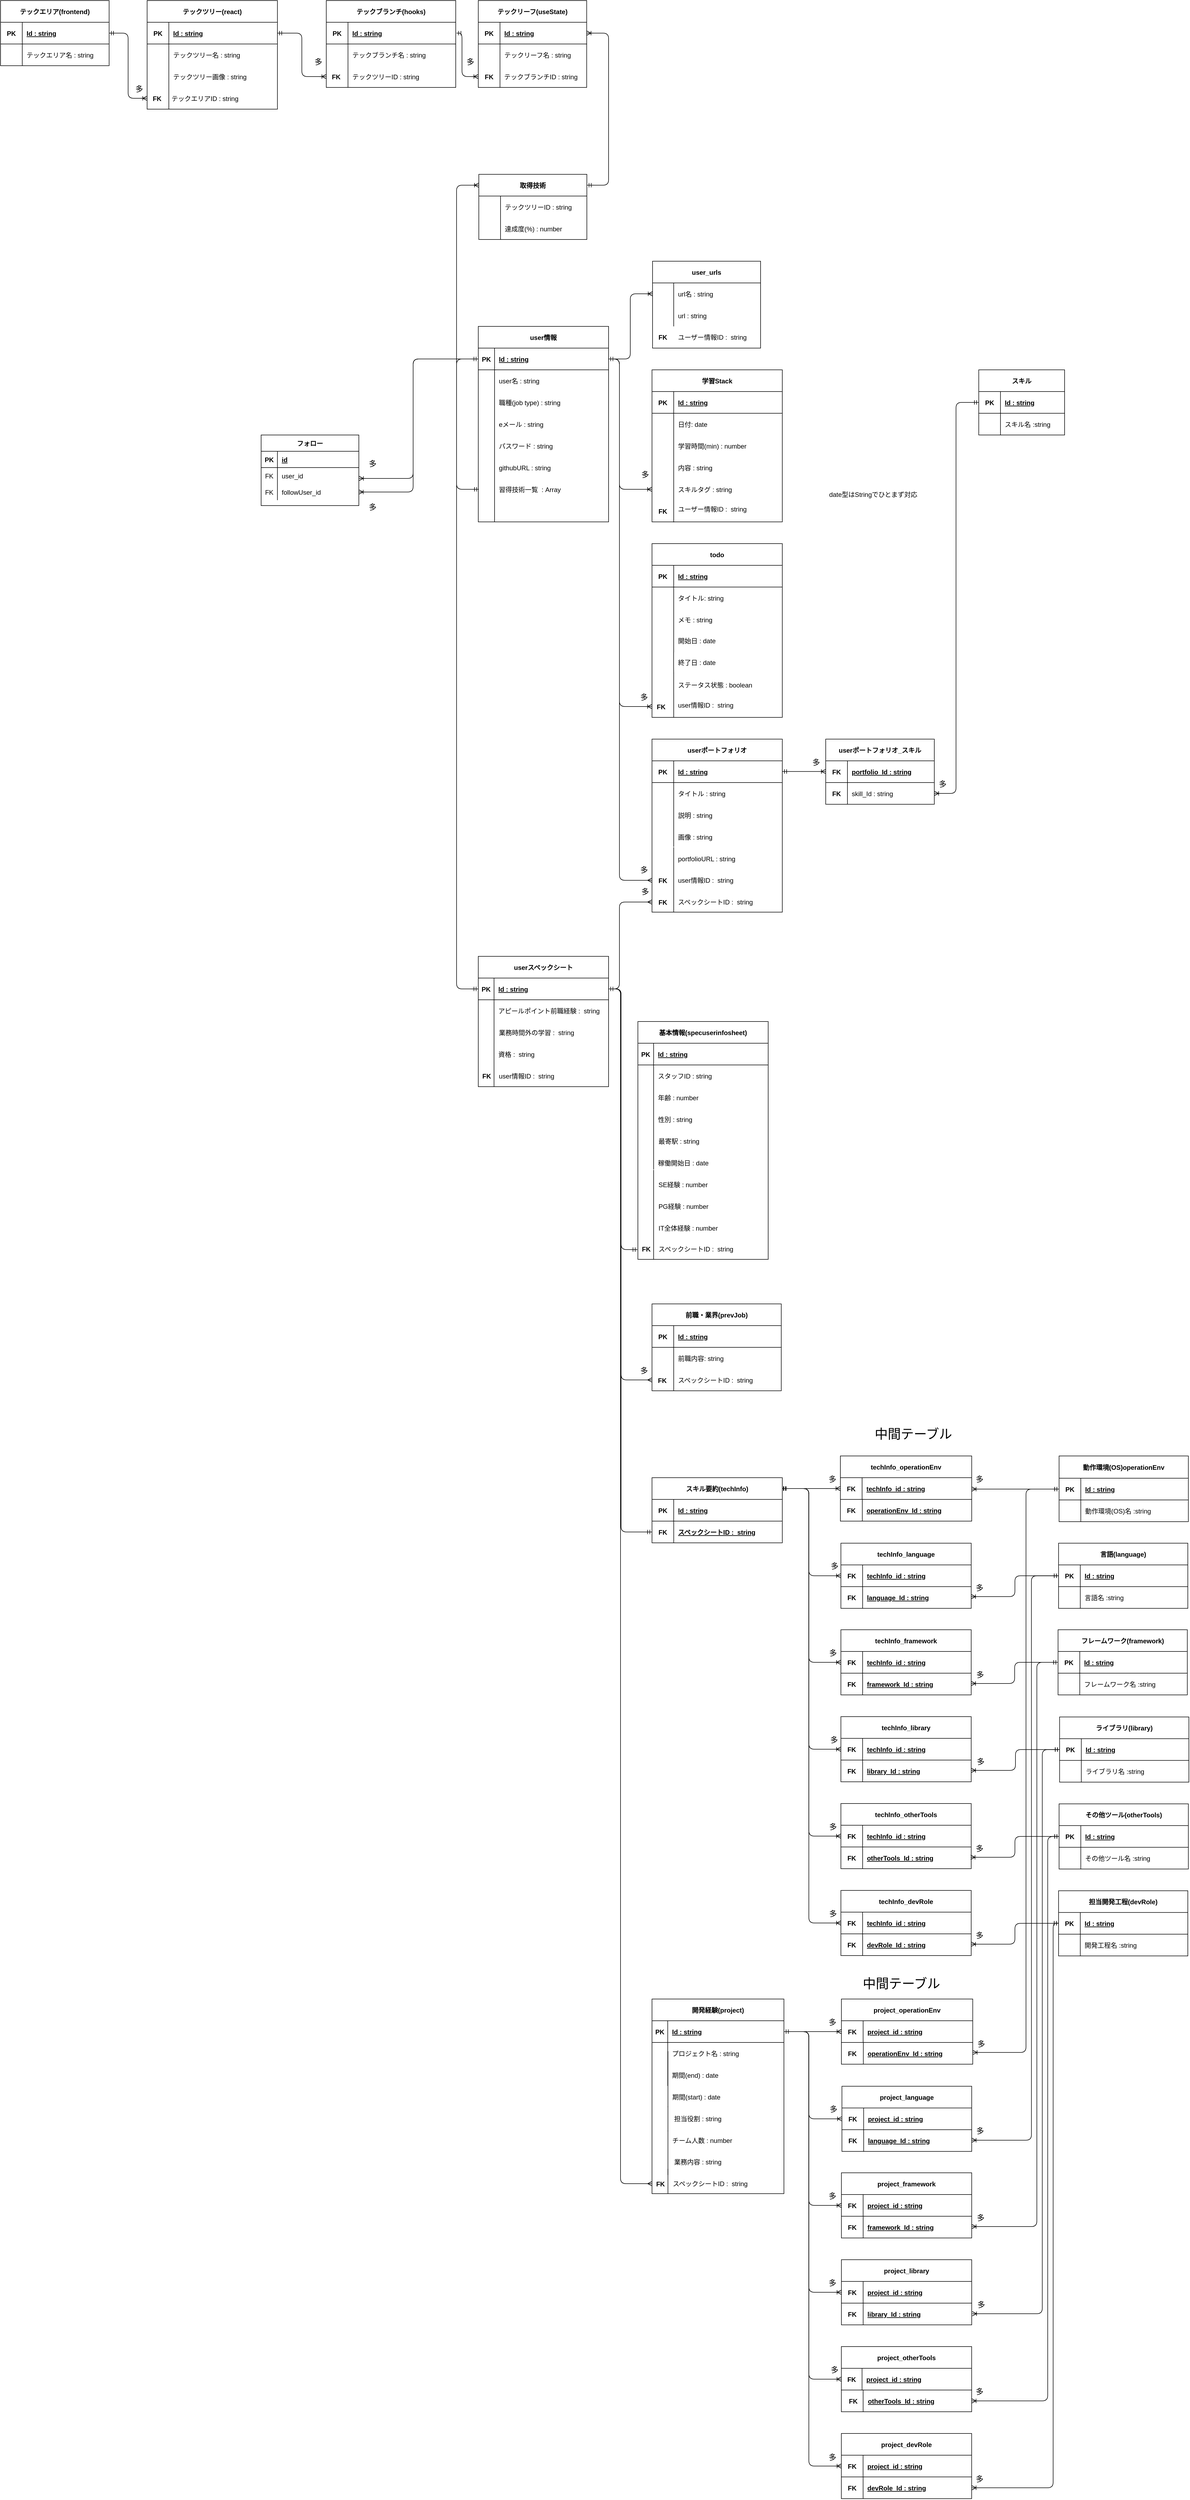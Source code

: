 <mxfile>
    <diagram id="-SmZYSLaklfBI4JRPdJP" name="ER図_ja">
        <mxGraphModel dx="1328" dy="859" grid="1" gridSize="10" guides="1" tooltips="1" connect="1" arrows="1" fold="1" page="1" pageScale="1" pageWidth="827" pageHeight="1169" math="0" shadow="0">
            <root>
                <mxCell id="0"/>
                <mxCell id="1" parent="0"/>
                <mxCell id="69" value="" style="group" parent="1" vertex="1" connectable="0">
                    <mxGeometry x="1160" y="1720" width="250" height="320" as="geometry"/>
                </mxCell>
                <mxCell id="82" value="" style="group" parent="69" vertex="1" connectable="0">
                    <mxGeometry width="250" height="320" as="geometry"/>
                </mxCell>
                <mxCell id="55" value="todo" style="shape=table;startSize=40;container=1;collapsible=1;childLayout=tableLayout;fixedRows=1;rowLines=0;fontStyle=1;align=center;resizeLast=1;" parent="82" vertex="1">
                    <mxGeometry width="240" height="320.0" as="geometry">
                        <mxRectangle width="90" height="40" as="alternateBounds"/>
                    </mxGeometry>
                </mxCell>
                <mxCell id="56" value="" style="shape=partialRectangle;collapsible=0;dropTarget=0;pointerEvents=0;fillColor=none;top=0;left=0;bottom=1;right=0;points=[[0,0.5],[1,0.5]];portConstraint=eastwest;" parent="55" vertex="1">
                    <mxGeometry y="40" width="240" height="40" as="geometry"/>
                </mxCell>
                <mxCell id="57" value="PK" style="shape=partialRectangle;connectable=0;fillColor=none;top=0;left=0;bottom=0;right=0;fontStyle=1;overflow=hidden;" parent="56" vertex="1">
                    <mxGeometry width="40" height="40" as="geometry">
                        <mxRectangle width="40" height="40" as="alternateBounds"/>
                    </mxGeometry>
                </mxCell>
                <mxCell id="58" value="Id : string" style="shape=partialRectangle;connectable=0;fillColor=none;top=0;left=0;bottom=0;right=0;align=left;spacingLeft=6;fontStyle=5;overflow=hidden;" parent="56" vertex="1">
                    <mxGeometry x="40" width="200" height="40" as="geometry">
                        <mxRectangle width="200" height="40" as="alternateBounds"/>
                    </mxGeometry>
                </mxCell>
                <mxCell id="59" value="" style="shape=partialRectangle;collapsible=0;dropTarget=0;pointerEvents=0;fillColor=none;top=0;left=0;bottom=0;right=0;points=[[0,0.5],[1,0.5]];portConstraint=eastwest;" parent="55" vertex="1">
                    <mxGeometry y="80" width="240" height="40" as="geometry"/>
                </mxCell>
                <mxCell id="60" value="" style="shape=partialRectangle;connectable=0;fillColor=none;top=0;left=0;bottom=0;right=0;editable=1;overflow=hidden;" parent="59" vertex="1">
                    <mxGeometry width="40" height="40" as="geometry">
                        <mxRectangle width="40" height="40" as="alternateBounds"/>
                    </mxGeometry>
                </mxCell>
                <mxCell id="61" value="タイトル: string " style="shape=partialRectangle;connectable=0;fillColor=none;top=0;left=0;bottom=0;right=0;align=left;spacingLeft=6;overflow=hidden;" parent="59" vertex="1">
                    <mxGeometry x="40" width="200" height="40" as="geometry">
                        <mxRectangle width="200" height="40" as="alternateBounds"/>
                    </mxGeometry>
                </mxCell>
                <mxCell id="62" value="" style="shape=partialRectangle;collapsible=0;dropTarget=0;pointerEvents=0;fillColor=none;top=0;left=0;bottom=0;right=0;points=[[0,0.5],[1,0.5]];portConstraint=eastwest;" parent="55" vertex="1">
                    <mxGeometry y="120" width="240" height="40" as="geometry"/>
                </mxCell>
                <mxCell id="63" value="" style="shape=partialRectangle;connectable=0;fillColor=none;top=0;left=0;bottom=0;right=0;editable=1;overflow=hidden;" parent="62" vertex="1">
                    <mxGeometry width="40" height="40" as="geometry">
                        <mxRectangle width="40" height="40" as="alternateBounds"/>
                    </mxGeometry>
                </mxCell>
                <mxCell id="64" value="メモ : string" style="shape=partialRectangle;connectable=0;fillColor=none;top=0;left=0;bottom=0;right=0;align=left;spacingLeft=6;overflow=hidden;" parent="62" vertex="1">
                    <mxGeometry x="40" width="200" height="40" as="geometry">
                        <mxRectangle width="200" height="40" as="alternateBounds"/>
                    </mxGeometry>
                </mxCell>
                <mxCell id="65" value="開始日 : date" style="shape=partialRectangle;connectable=0;fillColor=none;top=0;left=0;bottom=0;right=0;align=left;spacingLeft=6;overflow=hidden;" parent="82" vertex="1">
                    <mxGeometry x="40" y="160" width="183.69" height="37.14" as="geometry">
                        <mxRectangle width="210" height="40" as="alternateBounds"/>
                    </mxGeometry>
                </mxCell>
                <mxCell id="66" value="" style="endArrow=none;html=1;entryX=0.117;entryY=0.971;entryDx=0;entryDy=0;entryPerimeter=0;" parent="82" edge="1">
                    <mxGeometry width="50" height="50" relative="1" as="geometry">
                        <mxPoint x="40" y="200.0" as="sourcePoint"/>
                        <mxPoint x="39.997" y="159.215" as="targetPoint"/>
                        <Array as="points">
                            <mxPoint x="39.923" y="186.095"/>
                        </Array>
                    </mxGeometry>
                </mxCell>
                <mxCell id="70" value="" style="endArrow=none;html=1;entryX=0.117;entryY=0.971;entryDx=0;entryDy=0;entryPerimeter=0;" parent="82" edge="1">
                    <mxGeometry width="50" height="50" relative="1" as="geometry">
                        <mxPoint x="40" y="280.0" as="sourcePoint"/>
                        <mxPoint x="39.997" y="237.286" as="targetPoint"/>
                        <Array as="points">
                            <mxPoint x="39.923" y="264.166"/>
                        </Array>
                    </mxGeometry>
                </mxCell>
                <mxCell id="68" value="" style="endArrow=none;html=1;entryX=0.117;entryY=0.971;entryDx=0;entryDy=0;entryPerimeter=0;" parent="82" edge="1">
                    <mxGeometry width="50" height="50" relative="1" as="geometry">
                        <mxPoint x="40" y="240.0" as="sourcePoint"/>
                        <mxPoint x="39.84" y="199.571" as="targetPoint"/>
                        <Array as="points">
                            <mxPoint x="39.76" y="226.451"/>
                        </Array>
                    </mxGeometry>
                </mxCell>
                <mxCell id="284" value="user情報ID :  string" style="shape=partialRectangle;connectable=0;fillColor=none;top=0;left=0;bottom=0;right=0;align=left;spacingLeft=6;overflow=hidden;" parent="82" vertex="1">
                    <mxGeometry x="40" y="274.286" width="200" height="45.714" as="geometry">
                        <mxRectangle width="210" height="40" as="alternateBounds"/>
                    </mxGeometry>
                </mxCell>
                <mxCell id="285" value="FK" style="shape=partialRectangle;connectable=0;fillColor=none;top=0;left=0;bottom=0;right=0;fontStyle=1;overflow=hidden;" parent="82" vertex="1">
                    <mxGeometry x="-3.08" y="280.0" width="40" height="40.0" as="geometry">
                        <mxRectangle width="29" height="40" as="alternateBounds"/>
                    </mxGeometry>
                </mxCell>
                <mxCell id="290" value="" style="endArrow=none;html=1;" parent="82" edge="1">
                    <mxGeometry width="50" height="50" relative="1" as="geometry">
                        <mxPoint x="40" y="320" as="sourcePoint"/>
                        <mxPoint x="40" y="279.286" as="targetPoint"/>
                        <Array as="points">
                            <mxPoint x="40" y="299.29"/>
                        </Array>
                    </mxGeometry>
                </mxCell>
                <mxCell id="67" value="ステータス状態 : boolean" style="shape=partialRectangle;connectable=0;fillColor=none;top=0;left=0;bottom=0;right=0;align=left;spacingLeft=6;overflow=hidden;" parent="82" vertex="1">
                    <mxGeometry x="40" y="240" width="200" height="40" as="geometry">
                        <mxRectangle width="210" height="40" as="alternateBounds"/>
                    </mxGeometry>
                </mxCell>
                <mxCell id="1050" value="終了日 : date" style="shape=partialRectangle;connectable=0;fillColor=none;top=0;left=0;bottom=0;right=0;align=left;spacingLeft=6;overflow=hidden;" parent="82" vertex="1">
                    <mxGeometry x="40" y="200" width="183.69" height="37.14" as="geometry">
                        <mxRectangle width="210" height="40" as="alternateBounds"/>
                    </mxGeometry>
                </mxCell>
                <mxCell id="96" value="" style="group" parent="1" vertex="1" connectable="0">
                    <mxGeometry x="1160" y="1400" width="252" height="280" as="geometry"/>
                </mxCell>
                <mxCell id="95" value="" style="group" parent="96" vertex="1" connectable="0">
                    <mxGeometry width="252" height="280" as="geometry"/>
                </mxCell>
                <mxCell id="83" value="" style="endArrow=none;html=1;" parent="95" edge="1">
                    <mxGeometry width="50" height="50" relative="1" as="geometry">
                        <mxPoint x="40" y="200" as="sourcePoint"/>
                        <mxPoint x="40" y="159.667" as="targetPoint"/>
                    </mxGeometry>
                </mxCell>
                <mxCell id="260" value="" style="group" parent="95" vertex="1" connectable="0">
                    <mxGeometry width="252" height="280" as="geometry"/>
                </mxCell>
                <mxCell id="72" value="学習Stack" style="shape=table;startSize=40;container=1;collapsible=1;childLayout=tableLayout;fixedRows=1;rowLines=0;fontStyle=1;align=center;resizeLast=1;" parent="260" vertex="1">
                    <mxGeometry width="240" height="280" as="geometry">
                        <mxRectangle width="90" height="40" as="alternateBounds"/>
                    </mxGeometry>
                </mxCell>
                <mxCell id="73" value="" style="shape=partialRectangle;collapsible=0;dropTarget=0;pointerEvents=0;fillColor=none;top=0;left=0;bottom=1;right=0;points=[[0,0.5],[1,0.5]];portConstraint=eastwest;" parent="72" vertex="1">
                    <mxGeometry y="40" width="240" height="40" as="geometry"/>
                </mxCell>
                <mxCell id="74" value="PK" style="shape=partialRectangle;connectable=0;fillColor=none;top=0;left=0;bottom=0;right=0;fontStyle=1;overflow=hidden;" parent="73" vertex="1">
                    <mxGeometry width="40" height="40" as="geometry">
                        <mxRectangle width="40" height="40" as="alternateBounds"/>
                    </mxGeometry>
                </mxCell>
                <mxCell id="75" value="Id : string" style="shape=partialRectangle;connectable=0;fillColor=none;top=0;left=0;bottom=0;right=0;align=left;spacingLeft=6;fontStyle=5;overflow=hidden;" parent="73" vertex="1">
                    <mxGeometry x="40" width="200" height="40" as="geometry">
                        <mxRectangle width="200" height="40" as="alternateBounds"/>
                    </mxGeometry>
                </mxCell>
                <mxCell id="76" value="" style="shape=partialRectangle;collapsible=0;dropTarget=0;pointerEvents=0;fillColor=none;top=0;left=0;bottom=0;right=0;points=[[0,0.5],[1,0.5]];portConstraint=eastwest;" parent="72" vertex="1">
                    <mxGeometry y="80" width="240" height="40" as="geometry"/>
                </mxCell>
                <mxCell id="77" value="" style="shape=partialRectangle;connectable=0;fillColor=none;top=0;left=0;bottom=0;right=0;editable=1;overflow=hidden;" parent="76" vertex="1">
                    <mxGeometry width="40" height="40" as="geometry">
                        <mxRectangle width="40" height="40" as="alternateBounds"/>
                    </mxGeometry>
                </mxCell>
                <mxCell id="78" value="日付: date" style="shape=partialRectangle;connectable=0;fillColor=none;top=0;left=0;bottom=0;right=0;align=left;spacingLeft=6;overflow=hidden;" parent="76" vertex="1">
                    <mxGeometry x="40" width="200" height="40" as="geometry">
                        <mxRectangle width="200" height="40" as="alternateBounds"/>
                    </mxGeometry>
                </mxCell>
                <mxCell id="79" value="" style="shape=partialRectangle;collapsible=0;dropTarget=0;pointerEvents=0;fillColor=none;top=0;left=0;bottom=0;right=0;points=[[0,0.5],[1,0.5]];portConstraint=eastwest;" parent="72" vertex="1">
                    <mxGeometry y="120" width="240" height="40" as="geometry"/>
                </mxCell>
                <mxCell id="80" value="" style="shape=partialRectangle;connectable=0;fillColor=none;top=0;left=0;bottom=0;right=0;editable=1;overflow=hidden;" parent="79" vertex="1">
                    <mxGeometry width="40" height="40" as="geometry">
                        <mxRectangle width="40" height="40" as="alternateBounds"/>
                    </mxGeometry>
                </mxCell>
                <mxCell id="81" value="学習時間(min) : number" style="shape=partialRectangle;connectable=0;fillColor=none;top=0;left=0;bottom=0;right=0;align=left;spacingLeft=6;overflow=hidden;" parent="79" vertex="1">
                    <mxGeometry x="40" width="200" height="40" as="geometry">
                        <mxRectangle width="200" height="40" as="alternateBounds"/>
                    </mxGeometry>
                </mxCell>
                <mxCell id="87" value="内容 : string" style="shape=partialRectangle;connectable=0;fillColor=none;top=0;left=0;bottom=0;right=0;align=left;spacingLeft=6;overflow=hidden;" parent="260" vertex="1">
                    <mxGeometry x="40" y="160" width="200" height="40" as="geometry">
                        <mxRectangle width="210" height="40" as="alternateBounds"/>
                    </mxGeometry>
                </mxCell>
                <mxCell id="84" value="" style="endArrow=none;html=1;" parent="260" edge="1">
                    <mxGeometry width="50" height="50" relative="1" as="geometry">
                        <mxPoint x="40" y="240" as="sourcePoint"/>
                        <mxPoint x="40" y="200.003" as="targetPoint"/>
                    </mxGeometry>
                </mxCell>
                <mxCell id="278" value="ユーザー情報ID :  string" style="shape=partialRectangle;connectable=0;fillColor=none;top=0;left=0;bottom=0;right=0;align=left;spacingLeft=6;overflow=hidden;" parent="260" vertex="1">
                    <mxGeometry x="40" y="233.333" width="210" height="45.232" as="geometry">
                        <mxRectangle width="210" height="40" as="alternateBounds"/>
                    </mxGeometry>
                </mxCell>
                <mxCell id="279" value="FK" style="shape=partialRectangle;connectable=0;fillColor=none;top=0;left=0;bottom=0;right=0;fontStyle=1;overflow=hidden;" parent="260" vertex="1">
                    <mxGeometry y="240" width="40" height="40" as="geometry">
                        <mxRectangle width="29" height="40" as="alternateBounds"/>
                    </mxGeometry>
                </mxCell>
                <mxCell id="280" value="" style="endArrow=none;html=1;" parent="260" edge="1">
                    <mxGeometry width="50" height="50" relative="1" as="geometry">
                        <mxPoint x="40.0" y="280.71" as="sourcePoint"/>
                        <mxPoint x="40.0" y="239.996" as="targetPoint"/>
                    </mxGeometry>
                </mxCell>
                <mxCell id="1078" value="スキルタグ : string" style="shape=partialRectangle;connectable=0;fillColor=none;top=0;left=0;bottom=0;right=0;align=left;spacingLeft=6;overflow=hidden;" parent="260" vertex="1">
                    <mxGeometry x="40" y="200" width="200" height="40" as="geometry">
                        <mxRectangle width="210" height="40" as="alternateBounds"/>
                    </mxGeometry>
                </mxCell>
                <mxCell id="194" value="" style="group" parent="1" vertex="1" connectable="0">
                    <mxGeometry x="840" y="2480" width="240" height="240" as="geometry"/>
                </mxCell>
                <mxCell id="192" value="" style="group" parent="194" vertex="1" connectable="0">
                    <mxGeometry width="240" height="240.0" as="geometry"/>
                </mxCell>
                <mxCell id="159" value="userスペックシート" style="shape=table;startSize=40;container=1;collapsible=1;childLayout=tableLayout;fixedRows=1;rowLines=0;fontStyle=1;align=center;resizeLast=1;" parent="192" vertex="1">
                    <mxGeometry width="240" height="240" as="geometry">
                        <mxRectangle x="1001" y="880" width="90" height="40" as="alternateBounds"/>
                    </mxGeometry>
                </mxCell>
                <mxCell id="160" value="" style="shape=partialRectangle;collapsible=0;dropTarget=0;pointerEvents=0;fillColor=none;top=0;left=0;bottom=1;right=0;points=[[0,0.5],[1,0.5]];portConstraint=eastwest;" parent="159" vertex="1">
                    <mxGeometry y="40" width="240" height="40" as="geometry"/>
                </mxCell>
                <mxCell id="161" value="PK" style="shape=partialRectangle;connectable=0;fillColor=none;top=0;left=0;bottom=0;right=0;fontStyle=1;overflow=hidden;" parent="160" vertex="1">
                    <mxGeometry width="29" height="40" as="geometry">
                        <mxRectangle width="29" height="40" as="alternateBounds"/>
                    </mxGeometry>
                </mxCell>
                <mxCell id="162" value="Id : string" style="shape=partialRectangle;connectable=0;fillColor=none;top=0;left=0;bottom=0;right=0;align=left;spacingLeft=6;fontStyle=5;overflow=hidden;" parent="160" vertex="1">
                    <mxGeometry x="29" width="211" height="40" as="geometry">
                        <mxRectangle width="211" height="40" as="alternateBounds"/>
                    </mxGeometry>
                </mxCell>
                <mxCell id="174" value="アピールポイント前職経験 :  string" style="shape=partialRectangle;connectable=0;fillColor=none;top=0;left=0;bottom=0;right=0;align=left;spacingLeft=6;overflow=hidden;" parent="192" vertex="1">
                    <mxGeometry x="29" y="80" width="210" height="40" as="geometry">
                        <mxRectangle width="210" height="40" as="alternateBounds"/>
                    </mxGeometry>
                </mxCell>
                <mxCell id="264" value="user情報ID :  string" style="shape=partialRectangle;connectable=0;fillColor=none;top=0;left=0;bottom=0;right=0;align=left;spacingLeft=6;overflow=hidden;" parent="192" vertex="1">
                    <mxGeometry x="30" y="200" width="210" height="40" as="geometry">
                        <mxRectangle width="210" height="40" as="alternateBounds"/>
                    </mxGeometry>
                </mxCell>
                <mxCell id="265" value="FK" style="shape=partialRectangle;connectable=0;fillColor=none;top=0;left=0;bottom=0;right=0;fontStyle=1;overflow=hidden;" parent="192" vertex="1">
                    <mxGeometry x="1" y="200" width="29" height="40" as="geometry">
                        <mxRectangle width="29" height="40" as="alternateBounds"/>
                    </mxGeometry>
                </mxCell>
                <mxCell id="383" value="業務時間外の学習 :  string" style="shape=partialRectangle;connectable=0;fillColor=none;top=0;left=0;bottom=0;right=0;align=left;spacingLeft=6;overflow=hidden;" parent="192" vertex="1">
                    <mxGeometry x="30" y="120" width="210" height="40" as="geometry">
                        <mxRectangle width="210" height="40" as="alternateBounds"/>
                    </mxGeometry>
                </mxCell>
                <mxCell id="384" value="資格 :  string" style="shape=partialRectangle;connectable=0;fillColor=none;top=0;left=0;bottom=0;right=0;align=left;spacingLeft=6;overflow=hidden;" parent="192" vertex="1">
                    <mxGeometry x="29" y="160" width="210" height="40" as="geometry">
                        <mxRectangle width="210" height="40" as="alternateBounds"/>
                    </mxGeometry>
                </mxCell>
                <mxCell id="171" value="" style="endArrow=none;html=1;entryX=0.121;entryY=1.004;entryDx=0;entryDy=0;entryPerimeter=0;" parent="194" edge="1">
                    <mxGeometry width="50" height="50" relative="1" as="geometry">
                        <mxPoint x="29" y="240" as="sourcePoint"/>
                        <mxPoint x="29.04" y="52.875" as="targetPoint"/>
                    </mxGeometry>
                </mxCell>
                <mxCell id="200" value="" style="group" parent="1" vertex="1" connectable="0">
                    <mxGeometry x="840" y="1320" width="240" height="360" as="geometry"/>
                </mxCell>
                <mxCell id="97" value="user情報" style="shape=table;startSize=40;container=1;collapsible=1;childLayout=tableLayout;fixedRows=1;rowLines=0;fontStyle=1;align=center;resizeLast=1;" parent="200" vertex="1">
                    <mxGeometry width="240" height="360" as="geometry">
                        <mxRectangle x="360" y="240" width="90" height="40" as="alternateBounds"/>
                    </mxGeometry>
                </mxCell>
                <mxCell id="98" value="" style="shape=partialRectangle;collapsible=0;dropTarget=0;pointerEvents=0;fillColor=none;top=0;left=0;bottom=1;right=0;points=[[0,0.5],[1,0.5]];portConstraint=eastwest;" parent="97" vertex="1">
                    <mxGeometry y="40" width="240" height="40" as="geometry"/>
                </mxCell>
                <mxCell id="99" value="PK" style="shape=partialRectangle;connectable=0;fillColor=none;top=0;left=0;bottom=0;right=0;fontStyle=1;overflow=hidden;" parent="98" vertex="1">
                    <mxGeometry width="30" height="40" as="geometry">
                        <mxRectangle width="30" height="40" as="alternateBounds"/>
                    </mxGeometry>
                </mxCell>
                <mxCell id="100" value="Id : string" style="shape=partialRectangle;connectable=0;fillColor=none;top=0;left=0;bottom=0;right=0;align=left;spacingLeft=6;fontStyle=5;overflow=hidden;" parent="98" vertex="1">
                    <mxGeometry x="30" width="210" height="40" as="geometry">
                        <mxRectangle width="210" height="40" as="alternateBounds"/>
                    </mxGeometry>
                </mxCell>
                <mxCell id="101" value="" style="shape=partialRectangle;collapsible=0;dropTarget=0;pointerEvents=0;fillColor=none;top=0;left=0;bottom=0;right=0;points=[[0,0.5],[1,0.5]];portConstraint=eastwest;" parent="97" vertex="1">
                    <mxGeometry y="80" width="240" height="40" as="geometry"/>
                </mxCell>
                <mxCell id="102" value="" style="shape=partialRectangle;connectable=0;fillColor=none;top=0;left=0;bottom=0;right=0;editable=1;overflow=hidden;" parent="101" vertex="1">
                    <mxGeometry width="30" height="40" as="geometry">
                        <mxRectangle width="30" height="40" as="alternateBounds"/>
                    </mxGeometry>
                </mxCell>
                <mxCell id="103" value="user名 : string " style="shape=partialRectangle;connectable=0;fillColor=none;top=0;left=0;bottom=0;right=0;align=left;spacingLeft=6;overflow=hidden;" parent="101" vertex="1">
                    <mxGeometry x="30" width="210" height="40" as="geometry">
                        <mxRectangle width="210" height="40" as="alternateBounds"/>
                    </mxGeometry>
                </mxCell>
                <mxCell id="104" value="" style="shape=partialRectangle;collapsible=0;dropTarget=0;pointerEvents=0;fillColor=none;top=0;left=0;bottom=0;right=0;points=[[0,0.5],[1,0.5]];portConstraint=eastwest;" parent="97" vertex="1">
                    <mxGeometry y="120" width="240" height="40" as="geometry"/>
                </mxCell>
                <mxCell id="105" value="" style="shape=partialRectangle;connectable=0;fillColor=none;top=0;left=0;bottom=0;right=0;editable=1;overflow=hidden;" parent="104" vertex="1">
                    <mxGeometry width="30" height="40" as="geometry">
                        <mxRectangle width="30" height="40" as="alternateBounds"/>
                    </mxGeometry>
                </mxCell>
                <mxCell id="106" value="職種(job type) : string " style="shape=partialRectangle;connectable=0;fillColor=none;top=0;left=0;bottom=0;right=0;align=left;spacingLeft=6;overflow=hidden;" parent="104" vertex="1">
                    <mxGeometry x="30" width="210" height="40" as="geometry">
                        <mxRectangle width="210" height="40" as="alternateBounds"/>
                    </mxGeometry>
                </mxCell>
                <mxCell id="120" value="githubURL : string" style="shape=partialRectangle;connectable=0;fillColor=none;top=0;left=0;bottom=0;right=0;align=left;spacingLeft=6;overflow=hidden;" parent="200" vertex="1">
                    <mxGeometry x="30" y="240" width="210" height="40" as="geometry">
                        <mxRectangle width="210" height="40" as="alternateBounds"/>
                    </mxGeometry>
                </mxCell>
                <mxCell id="121" value="" style="endArrow=none;html=1;entryX=0.125;entryY=1.001;entryDx=0;entryDy=0;entryPerimeter=0;" parent="200" target="104" edge="1">
                    <mxGeometry width="50" height="50" relative="1" as="geometry">
                        <mxPoint x="30" y="360" as="sourcePoint"/>
                        <mxPoint x="30" y="288" as="targetPoint"/>
                    </mxGeometry>
                </mxCell>
                <mxCell id="_PJ2XVlz4lEtXiYFgE3m-1070" value="eメール : string" style="shape=partialRectangle;connectable=0;fillColor=none;top=0;left=0;bottom=0;right=0;align=left;spacingLeft=6;overflow=hidden;" parent="200" vertex="1">
                    <mxGeometry x="30" y="160" width="210" height="40" as="geometry">
                        <mxRectangle width="210" height="40" as="alternateBounds"/>
                    </mxGeometry>
                </mxCell>
                <mxCell id="_PJ2XVlz4lEtXiYFgE3m-1071" value="パスワード : string" style="shape=partialRectangle;connectable=0;fillColor=none;top=0;left=0;bottom=0;right=0;align=left;spacingLeft=6;overflow=hidden;" parent="200" vertex="1">
                    <mxGeometry x="30" y="200" width="210" height="40" as="geometry">
                        <mxRectangle width="210" height="40" as="alternateBounds"/>
                    </mxGeometry>
                </mxCell>
                <mxCell id="_PJ2XVlz4lEtXiYFgE3m-1072" value="習得技術一覧  : Array" style="shape=partialRectangle;connectable=0;fillColor=none;top=0;left=0;bottom=0;right=0;align=left;spacingLeft=6;overflow=hidden;" parent="200" vertex="1">
                    <mxGeometry x="30" y="280" width="210" height="40" as="geometry">
                        <mxRectangle width="210" height="40" as="alternateBounds"/>
                    </mxGeometry>
                </mxCell>
                <mxCell id="212" value="" style="group" parent="1" vertex="1" connectable="0">
                    <mxGeometry x="560" y="720" width="240" height="160" as="geometry"/>
                </mxCell>
                <mxCell id="34" value="" style="group" parent="212" vertex="1" connectable="0">
                    <mxGeometry width="240" height="160" as="geometry"/>
                </mxCell>
                <mxCell id="35" value="テックブランチ(hooks)" style="shape=table;startSize=40;container=1;collapsible=1;childLayout=tableLayout;fixedRows=1;rowLines=0;fontStyle=1;align=center;resizeLast=1;" parent="34" vertex="1">
                    <mxGeometry width="238.468" height="160" as="geometry">
                        <mxRectangle x="360" y="240" width="90" height="40" as="alternateBounds"/>
                    </mxGeometry>
                </mxCell>
                <mxCell id="36" value="" style="shape=partialRectangle;collapsible=0;dropTarget=0;pointerEvents=0;fillColor=none;top=0;left=0;bottom=1;right=0;points=[[0,0.5],[1,0.5]];portConstraint=eastwest;" parent="35" vertex="1">
                    <mxGeometry y="40" width="238.468" height="40" as="geometry"/>
                </mxCell>
                <mxCell id="37" value="PK" style="shape=partialRectangle;connectable=0;fillColor=none;top=0;left=0;bottom=0;right=0;fontStyle=1;overflow=hidden;" parent="36" vertex="1">
                    <mxGeometry width="40" height="40" as="geometry">
                        <mxRectangle width="40" height="40" as="alternateBounds"/>
                    </mxGeometry>
                </mxCell>
                <mxCell id="38" value="Id : string" style="shape=partialRectangle;connectable=0;fillColor=none;top=0;left=0;bottom=0;right=0;align=left;spacingLeft=6;fontStyle=5;overflow=hidden;" parent="36" vertex="1">
                    <mxGeometry x="40" width="198.468" height="40" as="geometry">
                        <mxRectangle width="198.468" height="40" as="alternateBounds"/>
                    </mxGeometry>
                </mxCell>
                <mxCell id="39" value="" style="shape=partialRectangle;collapsible=0;dropTarget=0;pointerEvents=0;fillColor=none;top=0;left=0;bottom=0;right=0;points=[[0,0.5],[1,0.5]];portConstraint=eastwest;" parent="35" vertex="1">
                    <mxGeometry y="80" width="238.468" height="40" as="geometry"/>
                </mxCell>
                <mxCell id="40" value="" style="shape=partialRectangle;connectable=0;fillColor=none;top=0;left=0;bottom=0;right=0;editable=1;overflow=hidden;" parent="39" vertex="1">
                    <mxGeometry width="40" height="40" as="geometry">
                        <mxRectangle width="40" height="40" as="alternateBounds"/>
                    </mxGeometry>
                </mxCell>
                <mxCell id="41" value="テックブランチ名 : string" style="shape=partialRectangle;connectable=0;fillColor=none;top=0;left=0;bottom=0;right=0;align=left;spacingLeft=6;overflow=hidden;" parent="39" vertex="1">
                    <mxGeometry x="40" width="198.468" height="40" as="geometry">
                        <mxRectangle width="198.468" height="40" as="alternateBounds"/>
                    </mxGeometry>
                </mxCell>
                <mxCell id="203" value="テックツリーID : string" style="shape=partialRectangle;connectable=0;fillColor=none;top=0;left=0;bottom=0;right=0;align=left;spacingLeft=6;overflow=hidden;" parent="34" vertex="1">
                    <mxGeometry x="40" y="120" width="198.47" height="40" as="geometry">
                        <mxRectangle width="220" height="40" as="alternateBounds"/>
                    </mxGeometry>
                </mxCell>
                <mxCell id="205" value="FK" style="shape=partialRectangle;connectable=0;fillColor=none;top=0;left=0;bottom=0;right=0;fontStyle=1;overflow=hidden;" parent="34" vertex="1">
                    <mxGeometry y="120" width="36.687" height="40" as="geometry">
                        <mxRectangle width="40" height="40" as="alternateBounds"/>
                    </mxGeometry>
                </mxCell>
                <mxCell id="204" value="" style="endArrow=none;html=1;" parent="34" edge="1">
                    <mxGeometry width="50" height="50" relative="1" as="geometry">
                        <mxPoint x="39.997" y="160" as="sourcePoint"/>
                        <mxPoint x="39.997" y="120" as="targetPoint"/>
                    </mxGeometry>
                </mxCell>
                <mxCell id="214" value="" style="group" parent="1" vertex="1" connectable="0">
                    <mxGeometry x="840" y="720" width="200" height="160" as="geometry"/>
                </mxCell>
                <mxCell id="213" value="" style="group" parent="214" vertex="1" connectable="0">
                    <mxGeometry width="199.68" height="160" as="geometry"/>
                </mxCell>
                <mxCell id="20" value="テックリーフ(useState)" style="shape=table;startSize=40;container=1;collapsible=1;childLayout=tableLayout;fixedRows=1;rowLines=0;fontStyle=1;align=center;resizeLast=1;" parent="213" vertex="1">
                    <mxGeometry width="199.68" height="160" as="geometry">
                        <mxRectangle x="360" y="240" width="90" height="40" as="alternateBounds"/>
                    </mxGeometry>
                </mxCell>
                <mxCell id="21" value="" style="shape=partialRectangle;collapsible=0;dropTarget=0;pointerEvents=0;fillColor=none;top=0;left=0;bottom=1;right=0;points=[[0,0.5],[1,0.5]];portConstraint=eastwest;" parent="20" vertex="1">
                    <mxGeometry y="40" width="199.68" height="40" as="geometry"/>
                </mxCell>
                <mxCell id="22" value="PK" style="shape=partialRectangle;connectable=0;fillColor=none;top=0;left=0;bottom=0;right=0;fontStyle=1;overflow=hidden;" parent="21" vertex="1">
                    <mxGeometry width="40" height="40" as="geometry">
                        <mxRectangle width="40" height="40" as="alternateBounds"/>
                    </mxGeometry>
                </mxCell>
                <mxCell id="23" value="Id : string" style="shape=partialRectangle;connectable=0;fillColor=none;top=0;left=0;bottom=0;right=0;align=left;spacingLeft=6;fontStyle=5;overflow=hidden;" parent="21" vertex="1">
                    <mxGeometry x="40" width="159.68" height="40" as="geometry">
                        <mxRectangle width="159.68" height="40" as="alternateBounds"/>
                    </mxGeometry>
                </mxCell>
                <mxCell id="24" value="" style="shape=partialRectangle;collapsible=0;dropTarget=0;pointerEvents=0;fillColor=none;top=0;left=0;bottom=0;right=0;points=[[0,0.5],[1,0.5]];portConstraint=eastwest;" parent="20" vertex="1">
                    <mxGeometry y="80" width="199.68" height="40" as="geometry"/>
                </mxCell>
                <mxCell id="25" value="" style="shape=partialRectangle;connectable=0;fillColor=none;top=0;left=0;bottom=0;right=0;editable=1;overflow=hidden;" parent="24" vertex="1">
                    <mxGeometry width="40" height="40" as="geometry">
                        <mxRectangle width="40" height="40" as="alternateBounds"/>
                    </mxGeometry>
                </mxCell>
                <mxCell id="26" value="テックリーフ名 : string" style="shape=partialRectangle;connectable=0;fillColor=none;top=0;left=0;bottom=0;right=0;align=left;spacingLeft=6;overflow=hidden;" parent="24" vertex="1">
                    <mxGeometry x="40" width="159.68" height="40" as="geometry">
                        <mxRectangle width="159.68" height="40" as="alternateBounds"/>
                    </mxGeometry>
                </mxCell>
                <mxCell id="32" value="" style="endArrow=none;html=1;" parent="213" edge="1">
                    <mxGeometry width="50" height="50" relative="1" as="geometry">
                        <mxPoint x="40" y="106.667" as="sourcePoint"/>
                        <mxPoint x="40" y="80" as="targetPoint"/>
                    </mxGeometry>
                </mxCell>
                <mxCell id="208" value="" style="endArrow=none;html=1;" parent="213" edge="1">
                    <mxGeometry width="50" height="50" relative="1" as="geometry">
                        <mxPoint x="40" y="160" as="sourcePoint"/>
                        <mxPoint x="40" y="120" as="targetPoint"/>
                    </mxGeometry>
                </mxCell>
                <mxCell id="206" value="テックブランチID : string" style="shape=partialRectangle;connectable=0;fillColor=none;top=0;left=0;bottom=0;right=0;align=left;spacingLeft=6;overflow=hidden;" parent="213" vertex="1">
                    <mxGeometry x="39.68" y="120" width="160" height="40" as="geometry">
                        <mxRectangle width="210" height="40" as="alternateBounds"/>
                    </mxGeometry>
                </mxCell>
                <mxCell id="207" value="FK" style="shape=partialRectangle;connectable=0;fillColor=none;top=0;left=0;bottom=0;right=0;fontStyle=1;overflow=hidden;" parent="213" vertex="1">
                    <mxGeometry y="120" width="40" height="40" as="geometry">
                        <mxRectangle width="40" height="40" as="alternateBounds"/>
                    </mxGeometry>
                </mxCell>
                <mxCell id="215" value="" style="group" parent="1" vertex="1" connectable="0">
                    <mxGeometry x="-40" y="720" width="230" height="120" as="geometry"/>
                </mxCell>
                <mxCell id="47" value="" style="group" parent="215" vertex="1" connectable="0">
                    <mxGeometry width="230" height="120" as="geometry"/>
                </mxCell>
                <mxCell id="48" value="テックエリア(frontend)" style="shape=table;startSize=40;container=1;collapsible=1;childLayout=tableLayout;fixedRows=1;rowLines=0;fontStyle=1;align=center;resizeLast=1;" parent="47" vertex="1">
                    <mxGeometry width="200" height="120" as="geometry">
                        <mxRectangle x="360" y="240" width="90" height="40" as="alternateBounds"/>
                    </mxGeometry>
                </mxCell>
                <mxCell id="49" value="" style="shape=partialRectangle;collapsible=0;dropTarget=0;pointerEvents=0;fillColor=none;top=0;left=0;bottom=1;right=0;points=[[0,0.5],[1,0.5]];portConstraint=eastwest;" parent="48" vertex="1">
                    <mxGeometry y="40" width="200" height="40" as="geometry"/>
                </mxCell>
                <mxCell id="50" value="PK" style="shape=partialRectangle;connectable=0;fillColor=none;top=0;left=0;bottom=0;right=0;fontStyle=1;overflow=hidden;" parent="49" vertex="1">
                    <mxGeometry width="40" height="40" as="geometry">
                        <mxRectangle width="40" height="40" as="alternateBounds"/>
                    </mxGeometry>
                </mxCell>
                <mxCell id="51" value="Id : string" style="shape=partialRectangle;connectable=0;fillColor=none;top=0;left=0;bottom=0;right=0;align=left;spacingLeft=6;fontStyle=5;overflow=hidden;" parent="49" vertex="1">
                    <mxGeometry x="40" width="160" height="40" as="geometry">
                        <mxRectangle width="160" height="40" as="alternateBounds"/>
                    </mxGeometry>
                </mxCell>
                <mxCell id="52" value="" style="shape=partialRectangle;collapsible=0;dropTarget=0;pointerEvents=0;fillColor=none;top=0;left=0;bottom=0;right=0;points=[[0,0.5],[1,0.5]];portConstraint=eastwest;" parent="48" vertex="1">
                    <mxGeometry y="80" width="200" height="40" as="geometry"/>
                </mxCell>
                <mxCell id="53" value="" style="shape=partialRectangle;connectable=0;fillColor=none;top=0;left=0;bottom=0;right=0;editable=1;overflow=hidden;" parent="52" vertex="1">
                    <mxGeometry width="40" height="40" as="geometry">
                        <mxRectangle width="40" height="40" as="alternateBounds"/>
                    </mxGeometry>
                </mxCell>
                <mxCell id="54" value="テックエリア名 : string" style="shape=partialRectangle;connectable=0;fillColor=none;top=0;left=0;bottom=0;right=0;align=left;spacingLeft=6;overflow=hidden;" parent="52" vertex="1">
                    <mxGeometry x="40" width="160" height="40" as="geometry">
                        <mxRectangle width="160" height="40" as="alternateBounds"/>
                    </mxGeometry>
                </mxCell>
                <mxCell id="296" value="" style="edgeStyle=elbowEdgeStyle;fontSize=12;html=1;endArrow=ERoneToMany;startArrow=ERmandOne;exitX=1;exitY=0.5;exitDx=0;exitDy=0;" parent="1" source="98" edge="1">
                    <mxGeometry width="100" height="100" relative="1" as="geometry">
                        <mxPoint x="1243" y="1480" as="sourcePoint"/>
                        <mxPoint x="1160" y="2020" as="targetPoint"/>
                        <Array as="points">
                            <mxPoint x="1100" y="1520"/>
                        </Array>
                    </mxGeometry>
                </mxCell>
                <mxCell id="301" value="" style="group" parent="1" vertex="1" connectable="0">
                    <mxGeometry x="1160" y="2080" width="240" height="320" as="geometry"/>
                </mxCell>
                <mxCell id="302" value="" style="group" parent="301" vertex="1" connectable="0">
                    <mxGeometry width="240" height="320" as="geometry"/>
                </mxCell>
                <mxCell id="303" value="userポートフォリオ" style="shape=table;startSize=40;container=1;collapsible=1;childLayout=tableLayout;fixedRows=1;rowLines=0;fontStyle=1;align=center;resizeLast=1;" parent="302" vertex="1">
                    <mxGeometry width="240" height="318.576" as="geometry">
                        <mxRectangle x="1001" y="880" width="90" height="40" as="alternateBounds"/>
                    </mxGeometry>
                </mxCell>
                <mxCell id="304" value="" style="shape=partialRectangle;collapsible=0;dropTarget=0;pointerEvents=0;fillColor=none;top=0;left=0;bottom=1;right=0;points=[[0,0.5],[1,0.5]];portConstraint=eastwest;" parent="303" vertex="1">
                    <mxGeometry y="40" width="240" height="40" as="geometry"/>
                </mxCell>
                <mxCell id="305" value="PK" style="shape=partialRectangle;connectable=0;fillColor=none;top=0;left=0;bottom=0;right=0;fontStyle=1;overflow=hidden;" parent="304" vertex="1">
                    <mxGeometry width="40" height="40" as="geometry">
                        <mxRectangle width="40" height="40" as="alternateBounds"/>
                    </mxGeometry>
                </mxCell>
                <mxCell id="306" value="Id : string" style="shape=partialRectangle;connectable=0;fillColor=none;top=0;left=0;bottom=0;right=0;align=left;spacingLeft=6;fontStyle=5;overflow=hidden;" parent="304" vertex="1">
                    <mxGeometry x="40" width="200" height="40" as="geometry">
                        <mxRectangle width="200" height="40" as="alternateBounds"/>
                    </mxGeometry>
                </mxCell>
                <mxCell id="307" value="" style="shape=partialRectangle;collapsible=0;dropTarget=0;pointerEvents=0;fillColor=none;top=0;left=0;bottom=0;right=0;points=[[0,0.5],[1,0.5]];portConstraint=eastwest;" parent="303" vertex="1">
                    <mxGeometry y="80" width="240" height="40" as="geometry"/>
                </mxCell>
                <mxCell id="308" value="" style="shape=partialRectangle;connectable=0;fillColor=none;top=0;left=0;bottom=0;right=0;editable=1;overflow=hidden;" parent="307" vertex="1">
                    <mxGeometry width="40" height="40" as="geometry">
                        <mxRectangle width="40" height="40" as="alternateBounds"/>
                    </mxGeometry>
                </mxCell>
                <mxCell id="309" value="タイトル : string" style="shape=partialRectangle;connectable=0;fillColor=none;top=0;left=0;bottom=0;right=0;align=left;spacingLeft=6;overflow=hidden;" parent="307" vertex="1">
                    <mxGeometry x="40" width="200" height="40" as="geometry">
                        <mxRectangle width="200" height="40" as="alternateBounds"/>
                    </mxGeometry>
                </mxCell>
                <mxCell id="310" value="" style="shape=partialRectangle;collapsible=0;dropTarget=0;pointerEvents=0;fillColor=none;top=0;left=0;bottom=0;right=0;points=[[0,0.5],[1,0.5]];portConstraint=eastwest;" parent="303" vertex="1">
                    <mxGeometry y="120" width="240" height="40" as="geometry"/>
                </mxCell>
                <mxCell id="311" value="" style="shape=partialRectangle;connectable=0;fillColor=none;top=0;left=0;bottom=0;right=0;editable=1;overflow=hidden;" parent="310" vertex="1">
                    <mxGeometry width="40" height="40" as="geometry">
                        <mxRectangle width="40" height="40" as="alternateBounds"/>
                    </mxGeometry>
                </mxCell>
                <mxCell id="312" value="説明 : string" style="shape=partialRectangle;connectable=0;fillColor=none;top=0;left=0;bottom=0;right=0;align=left;spacingLeft=6;overflow=hidden;" parent="310" vertex="1">
                    <mxGeometry x="40" width="200" height="40" as="geometry">
                        <mxRectangle width="200" height="40" as="alternateBounds"/>
                    </mxGeometry>
                </mxCell>
                <mxCell id="314" value="画像 : string" style="shape=partialRectangle;connectable=0;fillColor=none;top=0;left=0;bottom=0;right=0;align=left;spacingLeft=6;overflow=hidden;" parent="302" vertex="1">
                    <mxGeometry x="40" y="160" width="200" height="40" as="geometry">
                        <mxRectangle width="210" height="40" as="alternateBounds"/>
                    </mxGeometry>
                </mxCell>
                <mxCell id="315" value="portfolioURL : string" style="shape=partialRectangle;connectable=0;fillColor=none;top=0;left=0;bottom=0;right=0;align=left;spacingLeft=6;overflow=hidden;" parent="302" vertex="1">
                    <mxGeometry x="40" y="200" width="200" height="40" as="geometry">
                        <mxRectangle width="210" height="40" as="alternateBounds"/>
                    </mxGeometry>
                </mxCell>
                <mxCell id="316" value="スペックシートID :  string" style="shape=partialRectangle;connectable=0;fillColor=none;top=0;left=0;bottom=0;right=0;align=left;spacingLeft=6;overflow=hidden;" parent="302" vertex="1">
                    <mxGeometry x="40" y="280" width="200" height="38.57" as="geometry">
                        <mxRectangle width="210" height="40" as="alternateBounds"/>
                    </mxGeometry>
                </mxCell>
                <mxCell id="317" value="FK" style="shape=partialRectangle;connectable=0;fillColor=none;top=0;left=0;bottom=0;right=0;fontStyle=1;overflow=hidden;" parent="302" vertex="1">
                    <mxGeometry y="280" width="40" height="40" as="geometry">
                        <mxRectangle width="29" height="40" as="alternateBounds"/>
                    </mxGeometry>
                </mxCell>
                <mxCell id="318" value="" style="endArrow=none;html=1;" parent="302" edge="1">
                    <mxGeometry width="50" height="50" relative="1" as="geometry">
                        <mxPoint x="40" y="318.576" as="sourcePoint"/>
                        <mxPoint x="40" y="278.043" as="targetPoint"/>
                    </mxGeometry>
                </mxCell>
                <mxCell id="319" value="" style="endArrow=none;html=1;" parent="302" edge="1">
                    <mxGeometry width="50" height="50" relative="1" as="geometry">
                        <mxPoint x="40" y="198.254" as="sourcePoint"/>
                        <mxPoint x="40.0" y="159.285" as="targetPoint"/>
                    </mxGeometry>
                </mxCell>
                <mxCell id="320" value="" style="endArrow=none;html=1;" parent="302" edge="1">
                    <mxGeometry width="50" height="50" relative="1" as="geometry">
                        <mxPoint x="40" y="239.36" as="sourcePoint"/>
                        <mxPoint x="40" y="199.112" as="targetPoint"/>
                    </mxGeometry>
                </mxCell>
                <mxCell id="321" value="" style="endArrow=none;html=1;" parent="302" edge="1">
                    <mxGeometry width="50" height="50" relative="1" as="geometry">
                        <mxPoint x="40" y="278.685" as="sourcePoint"/>
                        <mxPoint x="40" y="238.151" as="targetPoint"/>
                    </mxGeometry>
                </mxCell>
                <mxCell id="1051" value="FK" style="shape=partialRectangle;connectable=0;fillColor=none;top=0;left=0;bottom=0;right=0;fontStyle=1;overflow=hidden;" parent="302" vertex="1">
                    <mxGeometry y="240" width="40" height="40" as="geometry">
                        <mxRectangle width="29" height="40" as="alternateBounds"/>
                    </mxGeometry>
                </mxCell>
                <mxCell id="1052" value="user情報ID :  string" style="shape=partialRectangle;connectable=0;fillColor=none;top=0;left=0;bottom=0;right=0;align=left;spacingLeft=6;overflow=hidden;" parent="302" vertex="1">
                    <mxGeometry x="40" y="240" width="200" height="38.57" as="geometry">
                        <mxRectangle width="210" height="40" as="alternateBounds"/>
                    </mxGeometry>
                </mxCell>
                <mxCell id="387" value="" style="edgeStyle=orthogonalEdgeStyle;fontSize=12;html=1;endArrow=ERmandOne;exitX=0;exitY=0.5;exitDx=0;exitDy=0;entryX=0;entryY=0.5;entryDx=0;entryDy=0;" parent="1" source="98" target="160" edge="1">
                    <mxGeometry width="100" height="100" relative="1" as="geometry">
                        <mxPoint x="740" y="1480" as="sourcePoint"/>
                        <mxPoint x="827" y="2180" as="targetPoint"/>
                        <Array as="points">
                            <mxPoint x="800" y="1380"/>
                            <mxPoint x="800" y="2540"/>
                        </Array>
                    </mxGeometry>
                </mxCell>
                <mxCell id="437" value="" style="group" parent="1" vertex="1" connectable="0">
                    <mxGeometry x="1134" y="2600" width="240" height="440" as="geometry"/>
                </mxCell>
                <mxCell id="438" value="" style="group" parent="437" vertex="1" connectable="0">
                    <mxGeometry width="240" height="440" as="geometry"/>
                </mxCell>
                <mxCell id="439" value="基本情報(specuserinfosheet)" style="shape=table;startSize=40;container=1;collapsible=1;childLayout=tableLayout;fixedRows=1;rowLines=0;fontStyle=1;align=center;resizeLast=1;" parent="438" vertex="1">
                    <mxGeometry width="240" height="438.042" as="geometry">
                        <mxRectangle x="1001" y="880" width="90" height="40" as="alternateBounds"/>
                    </mxGeometry>
                </mxCell>
                <mxCell id="440" value="" style="shape=partialRectangle;collapsible=0;dropTarget=0;pointerEvents=0;fillColor=none;top=0;left=0;bottom=1;right=0;points=[[0,0.5],[1,0.5]];portConstraint=eastwest;" parent="439" vertex="1">
                    <mxGeometry y="40" width="240" height="40" as="geometry"/>
                </mxCell>
                <mxCell id="441" value="PK" style="shape=partialRectangle;connectable=0;fillColor=none;top=0;left=0;bottom=0;right=0;fontStyle=1;overflow=hidden;" parent="440" vertex="1">
                    <mxGeometry width="29" height="40" as="geometry">
                        <mxRectangle width="29" height="40" as="alternateBounds"/>
                    </mxGeometry>
                </mxCell>
                <mxCell id="442" value="Id : string" style="shape=partialRectangle;connectable=0;fillColor=none;top=0;left=0;bottom=0;right=0;align=left;spacingLeft=6;fontStyle=5;overflow=hidden;" parent="440" vertex="1">
                    <mxGeometry x="29" width="211" height="40" as="geometry">
                        <mxRectangle width="211" height="40" as="alternateBounds"/>
                    </mxGeometry>
                </mxCell>
                <mxCell id="443" value="" style="shape=partialRectangle;collapsible=0;dropTarget=0;pointerEvents=0;fillColor=none;top=0;left=0;bottom=0;right=0;points=[[0,0.5],[1,0.5]];portConstraint=eastwest;" parent="439" vertex="1">
                    <mxGeometry y="80" width="240" height="40" as="geometry"/>
                </mxCell>
                <mxCell id="444" value="" style="shape=partialRectangle;connectable=0;fillColor=none;top=0;left=0;bottom=0;right=0;editable=1;overflow=hidden;" parent="443" vertex="1">
                    <mxGeometry width="29" height="40" as="geometry">
                        <mxRectangle width="29" height="40" as="alternateBounds"/>
                    </mxGeometry>
                </mxCell>
                <mxCell id="445" value="スタッフID : string" style="shape=partialRectangle;connectable=0;fillColor=none;top=0;left=0;bottom=0;right=0;align=left;spacingLeft=6;overflow=hidden;" parent="443" vertex="1">
                    <mxGeometry x="29" width="211" height="40" as="geometry">
                        <mxRectangle width="211" height="40" as="alternateBounds"/>
                    </mxGeometry>
                </mxCell>
                <mxCell id="446" value="" style="shape=partialRectangle;collapsible=0;dropTarget=0;pointerEvents=0;fillColor=none;top=0;left=0;bottom=0;right=0;points=[[0,0.5],[1,0.5]];portConstraint=eastwest;" parent="439" vertex="1">
                    <mxGeometry y="120" width="240" height="40" as="geometry"/>
                </mxCell>
                <mxCell id="447" value="" style="shape=partialRectangle;connectable=0;fillColor=none;top=0;left=0;bottom=0;right=0;editable=1;overflow=hidden;" parent="446" vertex="1">
                    <mxGeometry width="29" height="40" as="geometry">
                        <mxRectangle width="29" height="40" as="alternateBounds"/>
                    </mxGeometry>
                </mxCell>
                <mxCell id="448" value="年齢 : number" style="shape=partialRectangle;connectable=0;fillColor=none;top=0;left=0;bottom=0;right=0;align=left;spacingLeft=6;overflow=hidden;" parent="446" vertex="1">
                    <mxGeometry x="29" width="211" height="40" as="geometry">
                        <mxRectangle width="211" height="40" as="alternateBounds"/>
                    </mxGeometry>
                </mxCell>
                <mxCell id="449" value="性別 : string" style="shape=partialRectangle;connectable=0;fillColor=none;top=0;left=0;bottom=0;right=0;align=left;spacingLeft=6;overflow=hidden;" parent="438" vertex="1">
                    <mxGeometry x="29" y="160" width="210" height="40" as="geometry">
                        <mxRectangle width="210" height="40" as="alternateBounds"/>
                    </mxGeometry>
                </mxCell>
                <mxCell id="450" value="最寄駅 : string" style="shape=partialRectangle;connectable=0;fillColor=none;top=0;left=0;bottom=0;right=0;align=left;spacingLeft=6;overflow=hidden;" parent="438" vertex="1">
                    <mxGeometry x="30" y="200" width="210" height="40" as="geometry">
                        <mxRectangle width="210" height="40" as="alternateBounds"/>
                    </mxGeometry>
                </mxCell>
                <mxCell id="451" value="稼働開始日 : date" style="shape=partialRectangle;connectable=0;fillColor=none;top=0;left=0;bottom=0;right=0;align=left;spacingLeft=6;overflow=hidden;" parent="438" vertex="1">
                    <mxGeometry x="29" y="240" width="210" height="40" as="geometry">
                        <mxRectangle width="210" height="40" as="alternateBounds"/>
                    </mxGeometry>
                </mxCell>
                <mxCell id="452" value="スペックシートID :  string" style="shape=partialRectangle;connectable=0;fillColor=none;top=0;left=0;bottom=0;right=0;align=left;spacingLeft=6;overflow=hidden;" parent="438" vertex="1">
                    <mxGeometry x="30" y="399.997" width="210" height="36.667" as="geometry">
                        <mxRectangle width="210" height="40" as="alternateBounds"/>
                    </mxGeometry>
                </mxCell>
                <mxCell id="453" value="FK" style="shape=partialRectangle;connectable=0;fillColor=none;top=0;left=0;bottom=0;right=0;fontStyle=1;overflow=hidden;" parent="438" vertex="1">
                    <mxGeometry x="1" y="399.997" width="29" height="36.667" as="geometry">
                        <mxRectangle width="29" height="40" as="alternateBounds"/>
                    </mxGeometry>
                </mxCell>
                <mxCell id="454" value="" style="endArrow=none;html=1;" parent="438" edge="1">
                    <mxGeometry width="50" height="50" relative="1" as="geometry">
                        <mxPoint x="29" y="438.042" as="sourcePoint"/>
                        <mxPoint x="29" y="382.309" as="targetPoint"/>
                    </mxGeometry>
                </mxCell>
                <mxCell id="459" value="SE経験 : number" style="shape=partialRectangle;connectable=0;fillColor=none;top=0;left=0;bottom=0;right=0;align=left;spacingLeft=6;overflow=hidden;" parent="438" vertex="1">
                    <mxGeometry x="30" y="280" width="210" height="40" as="geometry">
                        <mxRectangle width="210" height="40" as="alternateBounds"/>
                    </mxGeometry>
                </mxCell>
                <mxCell id="460" value="PG経験 : number" style="shape=partialRectangle;connectable=0;fillColor=none;top=0;left=0;bottom=0;right=0;align=left;spacingLeft=6;overflow=hidden;" parent="438" vertex="1">
                    <mxGeometry x="30" y="320" width="210" height="40" as="geometry">
                        <mxRectangle width="210" height="40" as="alternateBounds"/>
                    </mxGeometry>
                </mxCell>
                <mxCell id="461" value="IT全体経験 : number" style="shape=partialRectangle;connectable=0;fillColor=none;top=0;left=0;bottom=0;right=0;align=left;spacingLeft=6;overflow=hidden;" parent="438" vertex="1">
                    <mxGeometry x="30" y="360" width="210" height="40" as="geometry">
                        <mxRectangle width="210" height="40" as="alternateBounds"/>
                    </mxGeometry>
                </mxCell>
                <mxCell id="455" value="" style="endArrow=none;html=1;" parent="437" edge="1">
                    <mxGeometry width="50" height="50" relative="1" as="geometry">
                        <mxPoint x="29" y="272.408" as="sourcePoint"/>
                        <mxPoint x="29" y="146.667" as="targetPoint"/>
                    </mxGeometry>
                </mxCell>
                <mxCell id="456" value="" style="endArrow=none;html=1;" parent="437" edge="1">
                    <mxGeometry width="50" height="50" relative="1" as="geometry">
                        <mxPoint x="29" y="328.532" as="sourcePoint"/>
                        <mxPoint x="29" y="273.19" as="targetPoint"/>
                    </mxGeometry>
                </mxCell>
                <mxCell id="457" value="" style="endArrow=none;html=1;" parent="437" edge="1">
                    <mxGeometry width="50" height="50" relative="1" as="geometry">
                        <mxPoint x="29" y="383.287" as="sourcePoint"/>
                        <mxPoint x="29" y="327.554" as="targetPoint"/>
                    </mxGeometry>
                </mxCell>
                <mxCell id="463" value="" style="edgeStyle=elbowEdgeStyle;fontSize=12;html=1;endArrow=ERmany;exitX=1;exitY=0.5;exitDx=0;exitDy=0;" parent="1" source="98" edge="1">
                    <mxGeometry width="100" height="100" relative="1" as="geometry">
                        <mxPoint x="1083" y="1380" as="sourcePoint"/>
                        <mxPoint x="1160" y="2340" as="targetPoint"/>
                        <Array as="points">
                            <mxPoint x="1100" y="1515"/>
                        </Array>
                    </mxGeometry>
                </mxCell>
                <mxCell id="480" value="" style="edgeStyle=elbowEdgeStyle;fontSize=12;html=1;endArrow=ERmandOne;startArrow=ERmandOne;exitX=1;exitY=0.5;exitDx=0;exitDy=0;" parent="1" source="160" edge="1">
                    <mxGeometry width="100" height="100" relative="1" as="geometry">
                        <mxPoint x="1163" y="2770" as="sourcePoint"/>
                        <mxPoint x="1133" y="3020" as="targetPoint"/>
                        <Array as="points">
                            <mxPoint x="1103" y="2800"/>
                        </Array>
                    </mxGeometry>
                </mxCell>
                <mxCell id="482" value="" style="group" parent="1" vertex="1" connectable="0">
                    <mxGeometry x="1160" y="3120" width="240" height="160.77" as="geometry"/>
                </mxCell>
                <mxCell id="483" value="" style="group" parent="482" vertex="1" connectable="0">
                    <mxGeometry width="240" height="160" as="geometry"/>
                </mxCell>
                <mxCell id="484" value="" style="group" parent="483" vertex="1" connectable="0">
                    <mxGeometry width="240" height="160" as="geometry"/>
                </mxCell>
                <mxCell id="485" value="前職・業界(prevJob)" style="shape=table;startSize=40;container=1;collapsible=1;childLayout=tableLayout;fixedRows=1;rowLines=0;fontStyle=1;align=center;resizeLast=1;" parent="484" vertex="1">
                    <mxGeometry width="238.1" height="160" as="geometry">
                        <mxRectangle width="90" height="40" as="alternateBounds"/>
                    </mxGeometry>
                </mxCell>
                <mxCell id="486" value="" style="shape=partialRectangle;collapsible=0;dropTarget=0;pointerEvents=0;fillColor=none;top=0;left=0;bottom=1;right=0;points=[[0,0.5],[1,0.5]];portConstraint=eastwest;" parent="485" vertex="1">
                    <mxGeometry y="40" width="238.1" height="40" as="geometry"/>
                </mxCell>
                <mxCell id="487" value="PK" style="shape=partialRectangle;connectable=0;fillColor=none;top=0;left=0;bottom=0;right=0;fontStyle=1;overflow=hidden;" parent="486" vertex="1">
                    <mxGeometry width="40" height="40" as="geometry">
                        <mxRectangle width="40" height="40" as="alternateBounds"/>
                    </mxGeometry>
                </mxCell>
                <mxCell id="488" value="Id : string" style="shape=partialRectangle;connectable=0;fillColor=none;top=0;left=0;bottom=0;right=0;align=left;spacingLeft=6;fontStyle=5;overflow=hidden;" parent="486" vertex="1">
                    <mxGeometry x="40" width="198.1" height="40" as="geometry">
                        <mxRectangle width="198.1" height="40" as="alternateBounds"/>
                    </mxGeometry>
                </mxCell>
                <mxCell id="489" value="" style="shape=partialRectangle;collapsible=0;dropTarget=0;pointerEvents=0;fillColor=none;top=0;left=0;bottom=0;right=0;points=[[0,0.5],[1,0.5]];portConstraint=eastwest;" parent="485" vertex="1">
                    <mxGeometry y="80" width="238.1" height="40" as="geometry"/>
                </mxCell>
                <mxCell id="490" value="" style="shape=partialRectangle;connectable=0;fillColor=none;top=0;left=0;bottom=0;right=0;editable=1;overflow=hidden;" parent="489" vertex="1">
                    <mxGeometry width="40" height="40" as="geometry">
                        <mxRectangle width="40" height="40" as="alternateBounds"/>
                    </mxGeometry>
                </mxCell>
                <mxCell id="491" value="前職内容: string" style="shape=partialRectangle;connectable=0;fillColor=none;top=0;left=0;bottom=0;right=0;align=left;spacingLeft=6;overflow=hidden;" parent="489" vertex="1">
                    <mxGeometry x="40" width="198.1" height="40" as="geometry">
                        <mxRectangle width="198.1" height="40" as="alternateBounds"/>
                    </mxGeometry>
                </mxCell>
                <mxCell id="492" value="" style="shape=partialRectangle;collapsible=0;dropTarget=0;pointerEvents=0;fillColor=none;top=0;left=0;bottom=0;right=0;points=[[0,0.5],[1,0.5]];portConstraint=eastwest;" parent="485" vertex="1">
                    <mxGeometry y="120" width="238.1" height="40" as="geometry"/>
                </mxCell>
                <mxCell id="493" value="" style="shape=partialRectangle;connectable=0;fillColor=none;top=0;left=0;bottom=0;right=0;editable=1;overflow=hidden;" parent="492" vertex="1">
                    <mxGeometry width="40" height="40" as="geometry">
                        <mxRectangle width="40" height="40" as="alternateBounds"/>
                    </mxGeometry>
                </mxCell>
                <mxCell id="494" value="スペックシートID :  string" style="shape=partialRectangle;connectable=0;fillColor=none;top=0;left=0;bottom=0;right=0;align=left;spacingLeft=6;overflow=hidden;" parent="492" vertex="1">
                    <mxGeometry x="40" width="198.1" height="40" as="geometry">
                        <mxRectangle width="198.1" height="40" as="alternateBounds"/>
                    </mxGeometry>
                </mxCell>
                <mxCell id="499" value="FK" style="shape=partialRectangle;connectable=0;fillColor=none;top=0;left=0;bottom=0;right=0;fontStyle=1;overflow=hidden;" parent="484" vertex="1">
                    <mxGeometry y="121.45" width="38.1" height="38.55" as="geometry">
                        <mxRectangle width="29" height="40" as="alternateBounds"/>
                    </mxGeometry>
                </mxCell>
                <mxCell id="509" value="" style="group" parent="1" vertex="1" connectable="0">
                    <mxGeometry x="1160" y="4400" width="243.01" height="360" as="geometry"/>
                </mxCell>
                <mxCell id="510" value="" style="group" parent="509" vertex="1" connectable="0">
                    <mxGeometry width="243.01" height="360" as="geometry"/>
                </mxCell>
                <mxCell id="511" value="開発経験(project)" style="shape=table;startSize=40;container=1;collapsible=1;childLayout=tableLayout;fixedRows=1;rowLines=0;fontStyle=1;align=center;resizeLast=1;" parent="510" vertex="1">
                    <mxGeometry width="243" height="358.398" as="geometry">
                        <mxRectangle x="1001" y="880" width="90" height="40" as="alternateBounds"/>
                    </mxGeometry>
                </mxCell>
                <mxCell id="512" value="" style="shape=partialRectangle;collapsible=0;dropTarget=0;pointerEvents=0;fillColor=none;top=0;left=0;bottom=1;right=0;points=[[0,0.5],[1,0.5]];portConstraint=eastwest;" parent="511" vertex="1">
                    <mxGeometry y="40" width="243" height="40" as="geometry"/>
                </mxCell>
                <mxCell id="513" value="PK" style="shape=partialRectangle;connectable=0;fillColor=none;top=0;left=0;bottom=0;right=0;fontStyle=1;overflow=hidden;" parent="512" vertex="1">
                    <mxGeometry width="29" height="40" as="geometry">
                        <mxRectangle width="29" height="40" as="alternateBounds"/>
                    </mxGeometry>
                </mxCell>
                <mxCell id="514" value="Id : string" style="shape=partialRectangle;connectable=0;fillColor=none;top=0;left=0;bottom=0;right=0;align=left;spacingLeft=6;fontStyle=5;overflow=hidden;" parent="512" vertex="1">
                    <mxGeometry x="29" width="214" height="40" as="geometry">
                        <mxRectangle width="214" height="40" as="alternateBounds"/>
                    </mxGeometry>
                </mxCell>
                <mxCell id="515" value="" style="shape=partialRectangle;collapsible=0;dropTarget=0;pointerEvents=0;fillColor=none;top=0;left=0;bottom=0;right=0;points=[[0,0.5],[1,0.5]];portConstraint=eastwest;" parent="511" vertex="1">
                    <mxGeometry y="80" width="243" height="40" as="geometry"/>
                </mxCell>
                <mxCell id="516" value="" style="shape=partialRectangle;connectable=0;fillColor=none;top=0;left=0;bottom=0;right=0;editable=1;overflow=hidden;" parent="515" vertex="1">
                    <mxGeometry width="29" height="40" as="geometry">
                        <mxRectangle width="29" height="40" as="alternateBounds"/>
                    </mxGeometry>
                </mxCell>
                <mxCell id="517" value="プロジェクト名 : string" style="shape=partialRectangle;connectable=0;fillColor=none;top=0;left=0;bottom=0;right=0;align=left;spacingLeft=6;overflow=hidden;" parent="515" vertex="1">
                    <mxGeometry x="29" width="214" height="40" as="geometry">
                        <mxRectangle width="214" height="40" as="alternateBounds"/>
                    </mxGeometry>
                </mxCell>
                <mxCell id="518" value="" style="shape=partialRectangle;collapsible=0;dropTarget=0;pointerEvents=0;fillColor=none;top=0;left=0;bottom=0;right=0;points=[[0,0.5],[1,0.5]];portConstraint=eastwest;" parent="511" vertex="1">
                    <mxGeometry y="120" width="243" height="40" as="geometry"/>
                </mxCell>
                <mxCell id="519" value="" style="shape=partialRectangle;connectable=0;fillColor=none;top=0;left=0;bottom=0;right=0;editable=1;overflow=hidden;" parent="518" vertex="1">
                    <mxGeometry width="29" height="40" as="geometry">
                        <mxRectangle width="29" height="40" as="alternateBounds"/>
                    </mxGeometry>
                </mxCell>
                <mxCell id="520" value="期間(end) : date" style="shape=partialRectangle;connectable=0;fillColor=none;top=0;left=0;bottom=0;right=0;align=left;spacingLeft=6;overflow=hidden;" parent="518" vertex="1">
                    <mxGeometry x="29" width="214" height="40" as="geometry">
                        <mxRectangle width="214" height="40" as="alternateBounds"/>
                    </mxGeometry>
                </mxCell>
                <mxCell id="521" value="期間(start) : date" style="shape=partialRectangle;connectable=0;fillColor=none;top=0;left=0;bottom=0;right=0;align=left;spacingLeft=6;overflow=hidden;" parent="510" vertex="1">
                    <mxGeometry x="29.36" y="160" width="212.63" height="40" as="geometry">
                        <mxRectangle width="210" height="40" as="alternateBounds"/>
                    </mxGeometry>
                </mxCell>
                <mxCell id="522" value=" 担当役割 : string" style="shape=partialRectangle;connectable=0;fillColor=none;top=0;left=0;bottom=0;right=0;align=left;spacingLeft=6;overflow=hidden;" parent="510" vertex="1">
                    <mxGeometry x="29.37" y="200" width="212.63" height="40" as="geometry">
                        <mxRectangle width="210" height="40" as="alternateBounds"/>
                    </mxGeometry>
                </mxCell>
                <mxCell id="523" value="チーム人数 : number" style="shape=partialRectangle;connectable=0;fillColor=none;top=0;left=0;bottom=0;right=0;align=left;spacingLeft=6;overflow=hidden;" parent="510" vertex="1">
                    <mxGeometry x="29.36" y="240" width="212.63" height="40" as="geometry">
                        <mxRectangle width="210" height="40" as="alternateBounds"/>
                    </mxGeometry>
                </mxCell>
                <mxCell id="524" value="スペックシートID :  string" style="shape=partialRectangle;connectable=0;fillColor=none;top=0;left=0;bottom=0;right=0;align=left;spacingLeft=6;overflow=hidden;" parent="510" vertex="1">
                    <mxGeometry x="30.38" y="320.4" width="212.63" height="38" as="geometry">
                        <mxRectangle width="210" height="40" as="alternateBounds"/>
                    </mxGeometry>
                </mxCell>
                <mxCell id="525" value="FK" style="shape=partialRectangle;connectable=0;fillColor=none;top=0;left=0;bottom=0;right=0;fontStyle=1;overflow=hidden;" parent="510" vertex="1">
                    <mxGeometry x="1.02" y="320.4" width="29.36" height="39.6" as="geometry">
                        <mxRectangle width="29" height="40" as="alternateBounds"/>
                    </mxGeometry>
                </mxCell>
                <mxCell id="526" value="" style="endArrow=none;html=1;" parent="510" edge="1">
                    <mxGeometry width="50" height="50" relative="1" as="geometry">
                        <mxPoint x="29.362" y="358.398" as="sourcePoint"/>
                        <mxPoint x="29.362" y="312.799" as="targetPoint"/>
                    </mxGeometry>
                </mxCell>
                <mxCell id="536" value=" 業務内容 : string" style="shape=partialRectangle;connectable=0;fillColor=none;top=0;left=0;bottom=0;right=0;align=left;spacingLeft=6;overflow=hidden;" parent="510" vertex="1">
                    <mxGeometry x="29.36" y="278.4" width="212.63" height="42" as="geometry">
                        <mxRectangle width="210" height="40" as="alternateBounds"/>
                    </mxGeometry>
                </mxCell>
                <mxCell id="531" value="" style="endArrow=none;html=1;" parent="510" edge="1">
                    <mxGeometry width="50" height="50" relative="1" as="geometry">
                        <mxPoint x="29.362" y="198.879" as="sourcePoint"/>
                        <mxPoint x="29.362" y="96.0" as="targetPoint"/>
                    </mxGeometry>
                </mxCell>
                <mxCell id="532" value="" style="endArrow=none;html=1;" parent="510" edge="1">
                    <mxGeometry width="50" height="50" relative="1" as="geometry">
                        <mxPoint x="29.362" y="243.281" as="sourcePoint"/>
                        <mxPoint x="29.362" y="198.001" as="targetPoint"/>
                    </mxGeometry>
                </mxCell>
                <mxCell id="533" value="" style="endArrow=none;html=1;" parent="510" edge="1">
                    <mxGeometry width="50" height="50" relative="1" as="geometry">
                        <mxPoint x="29.362" y="324" as="sourcePoint"/>
                        <mxPoint x="29.362" y="242.403" as="targetPoint"/>
                    </mxGeometry>
                </mxCell>
                <mxCell id="543" value="" style="group" parent="1" vertex="1" connectable="0">
                    <mxGeometry x="1560.95" y="3959.43" width="240" height="120" as="geometry"/>
                </mxCell>
                <mxCell id="572" value="" style="edgeStyle=elbowEdgeStyle;fontSize=12;html=1;endArrow=ERmany;" parent="1" edge="1">
                    <mxGeometry width="100" height="100" relative="1" as="geometry">
                        <mxPoint x="1081" y="2540" as="sourcePoint"/>
                        <mxPoint x="1160" y="3260" as="targetPoint"/>
                        <Array as="points">
                            <mxPoint x="1103" y="3740"/>
                        </Array>
                    </mxGeometry>
                </mxCell>
                <mxCell id="583" value="" style="group" parent="1" vertex="1" connectable="0">
                    <mxGeometry x="1560.95" y="3920" width="240" height="120" as="geometry"/>
                </mxCell>
                <mxCell id="584" value="" style="group" parent="583" vertex="1" connectable="0">
                    <mxGeometry width="240" height="119.425" as="geometry"/>
                </mxCell>
                <mxCell id="837" value="" style="edgeStyle=elbowEdgeStyle;fontSize=12;html=1;endArrow=ERoneToMany;startArrow=ERmandOne;exitX=0;exitY=0.5;exitDx=0;exitDy=0;" parent="583" source="768" edge="1">
                    <mxGeometry width="100" height="100" relative="1" as="geometry">
                        <mxPoint x="317.95" y="20" as="sourcePoint"/>
                        <mxPoint x="187.0" y="59" as="targetPoint"/>
                    </mxGeometry>
                </mxCell>
                <mxCell id="EI_S94CUk7Ae7gBUmby9-1033" value="&lt;font style=&quot;font-size: 14px&quot;&gt;多&lt;/font&gt;" style="text;html=1;align=center;verticalAlign=middle;resizable=0;points=[];autosize=1;strokeColor=none;fillColor=none;fontSize=24;rotation=0;" parent="583" vertex="1">
                    <mxGeometry x="189.05" y="20" width="30" height="40" as="geometry"/>
                </mxCell>
                <mxCell id="646" value="スキル" style="shape=table;startSize=40;container=1;collapsible=1;childLayout=tableLayout;fixedRows=1;rowLines=0;fontStyle=1;align=center;resizeLast=1;" parent="1" vertex="1">
                    <mxGeometry x="1761.9" y="1400" width="158.1" height="120" as="geometry">
                        <mxRectangle width="90" height="40" as="alternateBounds"/>
                    </mxGeometry>
                </mxCell>
                <mxCell id="647" value="" style="shape=partialRectangle;collapsible=0;dropTarget=0;pointerEvents=0;fillColor=none;top=0;left=0;bottom=1;right=0;points=[[0,0.5],[1,0.5]];portConstraint=eastwest;" parent="646" vertex="1">
                    <mxGeometry y="40" width="158.1" height="40" as="geometry"/>
                </mxCell>
                <mxCell id="648" value="PK" style="shape=partialRectangle;connectable=0;fillColor=none;top=0;left=0;bottom=0;right=0;fontStyle=1;overflow=hidden;" parent="647" vertex="1">
                    <mxGeometry width="40" height="40" as="geometry">
                        <mxRectangle width="40" height="40" as="alternateBounds"/>
                    </mxGeometry>
                </mxCell>
                <mxCell id="649" value="Id : string" style="shape=partialRectangle;connectable=0;fillColor=none;top=0;left=0;bottom=0;right=0;align=left;spacingLeft=6;fontStyle=5;overflow=hidden;" parent="647" vertex="1">
                    <mxGeometry x="40" width="118.1" height="40" as="geometry">
                        <mxRectangle width="118.1" height="40" as="alternateBounds"/>
                    </mxGeometry>
                </mxCell>
                <mxCell id="650" value="" style="shape=partialRectangle;collapsible=0;dropTarget=0;pointerEvents=0;fillColor=none;top=0;left=0;bottom=0;right=0;points=[[0,0.5],[1,0.5]];portConstraint=eastwest;" parent="646" vertex="1">
                    <mxGeometry y="80" width="158.1" height="40" as="geometry"/>
                </mxCell>
                <mxCell id="651" value="" style="shape=partialRectangle;connectable=0;fillColor=none;top=0;left=0;bottom=0;right=0;editable=1;overflow=hidden;" parent="650" vertex="1">
                    <mxGeometry width="40" height="40" as="geometry">
                        <mxRectangle width="40" height="40" as="alternateBounds"/>
                    </mxGeometry>
                </mxCell>
                <mxCell id="652" value="スキル名 :string" style="shape=partialRectangle;connectable=0;fillColor=none;top=0;left=0;bottom=0;right=0;align=left;spacingLeft=6;overflow=hidden;" parent="650" vertex="1">
                    <mxGeometry x="40" width="118.1" height="40" as="geometry">
                        <mxRectangle width="118.1" height="40" as="alternateBounds"/>
                    </mxGeometry>
                </mxCell>
                <mxCell id="662" value="" style="edgeStyle=elbowEdgeStyle;fontSize=12;html=1;endArrow=ERoneToMany;startArrow=ERmandOne;" parent="1" edge="1">
                    <mxGeometry width="100" height="100" relative="1" as="geometry">
                        <mxPoint x="1080" y="1380" as="sourcePoint"/>
                        <mxPoint x="1160" y="1620" as="targetPoint"/>
                        <Array as="points">
                            <mxPoint x="1100" y="1480"/>
                        </Array>
                    </mxGeometry>
                </mxCell>
                <mxCell id="663" value="" style="group" parent="1" vertex="1" connectable="0">
                    <mxGeometry x="230" y="720" width="260" height="200" as="geometry"/>
                </mxCell>
                <mxCell id="2" value="テックツリー(react)" style="shape=table;startSize=40;container=1;collapsible=1;childLayout=tableLayout;fixedRows=1;rowLines=0;fontStyle=1;align=center;resizeLast=1;" parent="663" vertex="1">
                    <mxGeometry width="240" height="200" as="geometry">
                        <mxRectangle x="360" y="240" width="90" height="40" as="alternateBounds"/>
                    </mxGeometry>
                </mxCell>
                <mxCell id="3" value="" style="shape=partialRectangle;collapsible=0;dropTarget=0;pointerEvents=0;fillColor=none;top=0;left=0;bottom=1;right=0;points=[[0,0.5],[1,0.5]];portConstraint=eastwest;" parent="2" vertex="1">
                    <mxGeometry y="40" width="240" height="40" as="geometry"/>
                </mxCell>
                <mxCell id="4" value="PK" style="shape=partialRectangle;connectable=0;fillColor=none;top=0;left=0;bottom=0;right=0;fontStyle=1;overflow=hidden;" parent="3" vertex="1">
                    <mxGeometry width="40" height="40" as="geometry">
                        <mxRectangle width="40" height="40" as="alternateBounds"/>
                    </mxGeometry>
                </mxCell>
                <mxCell id="5" value="Id : string" style="shape=partialRectangle;connectable=0;fillColor=none;top=0;left=0;bottom=0;right=0;align=left;spacingLeft=6;fontStyle=5;overflow=hidden;" parent="3" vertex="1">
                    <mxGeometry x="40" width="200" height="40" as="geometry">
                        <mxRectangle width="200" height="40" as="alternateBounds"/>
                    </mxGeometry>
                </mxCell>
                <mxCell id="9" value="" style="shape=partialRectangle;collapsible=0;dropTarget=0;pointerEvents=0;fillColor=none;top=0;left=0;bottom=0;right=0;points=[[0,0.5],[1,0.5]];portConstraint=eastwest;" parent="2" vertex="1">
                    <mxGeometry y="80" width="240" height="40" as="geometry"/>
                </mxCell>
                <mxCell id="10" value="" style="shape=partialRectangle;connectable=0;fillColor=none;top=0;left=0;bottom=0;right=0;editable=1;overflow=hidden;" parent="9" vertex="1">
                    <mxGeometry width="40" height="40" as="geometry">
                        <mxRectangle width="40" height="40" as="alternateBounds"/>
                    </mxGeometry>
                </mxCell>
                <mxCell id="11" value="テックツリー名 : string" style="shape=partialRectangle;connectable=0;fillColor=none;top=0;left=0;bottom=0;right=0;align=left;spacingLeft=6;overflow=hidden;" parent="9" vertex="1">
                    <mxGeometry x="40" width="200" height="40" as="geometry">
                        <mxRectangle width="200" height="40" as="alternateBounds"/>
                    </mxGeometry>
                </mxCell>
                <mxCell id="12" value="" style="shape=partialRectangle;collapsible=0;dropTarget=0;pointerEvents=0;fillColor=none;top=0;left=0;bottom=0;right=0;points=[[0,0.5],[1,0.5]];portConstraint=eastwest;" parent="2" vertex="1">
                    <mxGeometry y="120" width="240" height="40" as="geometry"/>
                </mxCell>
                <mxCell id="13" value="" style="shape=partialRectangle;connectable=0;fillColor=none;top=0;left=0;bottom=0;right=0;editable=1;overflow=hidden;" parent="12" vertex="1">
                    <mxGeometry width="40" height="40" as="geometry">
                        <mxRectangle width="40" height="40" as="alternateBounds"/>
                    </mxGeometry>
                </mxCell>
                <mxCell id="14" value="テックツリー画像 : string" style="shape=partialRectangle;connectable=0;fillColor=none;top=0;left=0;bottom=0;right=0;align=left;spacingLeft=6;overflow=hidden;" parent="12" vertex="1">
                    <mxGeometry x="40" width="200" height="40" as="geometry">
                        <mxRectangle width="200" height="40" as="alternateBounds"/>
                    </mxGeometry>
                </mxCell>
                <mxCell id="221" value="" style="group" parent="663" vertex="1" connectable="0">
                    <mxGeometry y="160" width="240.0" height="40" as="geometry"/>
                </mxCell>
                <mxCell id="218" value="テックエリアID : string" style="shape=partialRectangle;connectable=0;fillColor=none;top=0;left=0;bottom=0;right=0;align=left;spacingLeft=6;overflow=hidden;" parent="221" vertex="1">
                    <mxGeometry x="36.923" width="203.077" height="40" as="geometry">
                        <mxRectangle width="220" height="40" as="alternateBounds"/>
                    </mxGeometry>
                </mxCell>
                <mxCell id="220" value="FK" style="shape=partialRectangle;connectable=0;fillColor=none;top=0;left=0;bottom=0;right=0;fontStyle=1;overflow=hidden;" parent="221" vertex="1">
                    <mxGeometry width="36.923" height="40" as="geometry">
                        <mxRectangle width="40" height="40" as="alternateBounds"/>
                    </mxGeometry>
                </mxCell>
                <mxCell id="219" value="" style="endArrow=none;html=1;elbow=vertical;" parent="663" edge="1">
                    <mxGeometry width="50" height="50" relative="1" as="geometry">
                        <mxPoint x="40" y="200" as="sourcePoint"/>
                        <mxPoint x="40.003" y="133.333" as="targetPoint"/>
                    </mxGeometry>
                </mxCell>
                <mxCell id="666" value="" style="edgeStyle=elbowEdgeStyle;fontSize=12;html=1;endArrow=ERoneToMany;startArrow=ERmandOne;exitX=1;exitY=0.5;exitDx=0;exitDy=0;" parent="1" source="49" edge="1">
                    <mxGeometry width="100" height="100" relative="1" as="geometry">
                        <mxPoint x="270" y="1030" as="sourcePoint"/>
                        <mxPoint x="230" y="900" as="targetPoint"/>
                    </mxGeometry>
                </mxCell>
                <mxCell id="667" value="" style="edgeStyle=elbowEdgeStyle;fontSize=12;html=1;endArrow=ERoneToMany;startArrow=ERmandOne;exitX=1;exitY=0.5;exitDx=0;exitDy=0;" parent="1" edge="1">
                    <mxGeometry width="100" height="100" relative="1" as="geometry">
                        <mxPoint x="470" y="780" as="sourcePoint"/>
                        <mxPoint x="560" y="860" as="targetPoint"/>
                    </mxGeometry>
                </mxCell>
                <mxCell id="668" value="" style="edgeStyle=elbowEdgeStyle;fontSize=12;html=1;endArrow=ERoneToMany;startArrow=ERmandOne;" parent="1" edge="1">
                    <mxGeometry width="100" height="100" relative="1" as="geometry">
                        <mxPoint x="800" y="780" as="sourcePoint"/>
                        <mxPoint x="840" y="860" as="targetPoint"/>
                        <Array as="points">
                            <mxPoint x="810" y="860"/>
                        </Array>
                    </mxGeometry>
                </mxCell>
                <mxCell id="714" value="" style="group" parent="1" vertex="1" connectable="0">
                    <mxGeometry x="1480" y="2080" width="238.1" height="120" as="geometry"/>
                </mxCell>
                <mxCell id="691" value="userポートフォリオ_スキル" style="shape=table;startSize=40;container=1;collapsible=1;childLayout=tableLayout;fixedRows=1;rowLines=0;fontStyle=1;align=center;resizeLast=1;" parent="714" vertex="1">
                    <mxGeometry width="200" height="120" as="geometry">
                        <mxRectangle width="90" height="40" as="alternateBounds"/>
                    </mxGeometry>
                </mxCell>
                <mxCell id="692" value="" style="shape=partialRectangle;collapsible=0;dropTarget=0;pointerEvents=0;fillColor=none;top=0;left=0;bottom=1;right=0;points=[[0,0.5],[1,0.5]];portConstraint=eastwest;" parent="691" vertex="1">
                    <mxGeometry y="40" width="200" height="40" as="geometry"/>
                </mxCell>
                <mxCell id="693" value="FK" style="shape=partialRectangle;connectable=0;fillColor=none;top=0;left=0;bottom=0;right=0;fontStyle=1;overflow=hidden;" parent="692" vertex="1">
                    <mxGeometry width="40" height="40" as="geometry">
                        <mxRectangle width="40" height="40" as="alternateBounds"/>
                    </mxGeometry>
                </mxCell>
                <mxCell id="694" value="portfolio_Id : string" style="shape=partialRectangle;connectable=0;fillColor=none;top=0;left=0;bottom=0;right=0;align=left;spacingLeft=6;fontStyle=5;overflow=hidden;" parent="692" vertex="1">
                    <mxGeometry x="40" width="160" height="40" as="geometry">
                        <mxRectangle width="160" height="40" as="alternateBounds"/>
                    </mxGeometry>
                </mxCell>
                <mxCell id="695" value="" style="shape=partialRectangle;collapsible=0;dropTarget=0;pointerEvents=0;fillColor=none;top=0;left=0;bottom=0;right=0;points=[[0,0.5],[1,0.5]];portConstraint=eastwest;" parent="691" vertex="1">
                    <mxGeometry y="80" width="200" height="40" as="geometry"/>
                </mxCell>
                <mxCell id="696" value="" style="shape=partialRectangle;connectable=0;fillColor=none;top=0;left=0;bottom=0;right=0;editable=1;overflow=hidden;" parent="695" vertex="1">
                    <mxGeometry width="40" height="40" as="geometry">
                        <mxRectangle width="40" height="40" as="alternateBounds"/>
                    </mxGeometry>
                </mxCell>
                <mxCell id="697" value="skill_Id : string" style="shape=partialRectangle;connectable=0;fillColor=none;top=0;left=0;bottom=0;right=0;align=left;spacingLeft=6;overflow=hidden;" parent="695" vertex="1">
                    <mxGeometry x="40" width="160" height="40" as="geometry">
                        <mxRectangle width="160" height="40" as="alternateBounds"/>
                    </mxGeometry>
                </mxCell>
                <mxCell id="702" value="FK" style="shape=partialRectangle;connectable=0;fillColor=none;top=0;left=0;bottom=0;right=0;fontStyle=1;overflow=hidden;" parent="714" vertex="1">
                    <mxGeometry y="80" width="40" height="40" as="geometry">
                        <mxRectangle width="40" height="40" as="alternateBounds"/>
                    </mxGeometry>
                </mxCell>
                <mxCell id="EI_S94CUk7Ae7gBUmby9-1051" value="&lt;font style=&quot;font-size: 14px&quot;&gt;多&lt;/font&gt;" style="text;html=1;align=center;verticalAlign=middle;resizable=0;points=[];autosize=1;strokeColor=none;fillColor=none;fontSize=24;rotation=0;" parent="714" vertex="1">
                    <mxGeometry x="200.0" y="60.0" width="30" height="40" as="geometry"/>
                </mxCell>
                <mxCell id="721" value="" style="edgeStyle=elbowEdgeStyle;fontSize=12;html=1;endArrow=ERoneToMany;startArrow=ERmandOne;exitX=0;exitY=0.5;exitDx=0;exitDy=0;entryX=1;entryY=0.5;entryDx=0;entryDy=0;" parent="1" source="647" target="695" edge="1">
                    <mxGeometry width="100" height="100" relative="1" as="geometry">
                        <mxPoint x="1771.9" y="1470" as="sourcePoint"/>
                        <mxPoint x="1680" y="2010" as="targetPoint"/>
                        <Array as="points">
                            <mxPoint x="1720" y="1650"/>
                        </Array>
                    </mxGeometry>
                </mxCell>
                <mxCell id="724" value="" style="edgeStyle=entityRelationEdgeStyle;fontSize=12;html=1;endArrow=ERoneToMany;startArrow=ERmandOne;entryX=0;entryY=0.5;entryDx=0;entryDy=0;" parent="1" edge="1">
                    <mxGeometry width="100" height="100" relative="1" as="geometry">
                        <mxPoint x="1400" y="2139.57" as="sourcePoint"/>
                        <mxPoint x="1480" y="2139.57" as="targetPoint"/>
                    </mxGeometry>
                </mxCell>
                <mxCell id="546" value="動作環境(OS)operationEnv" style="shape=table;startSize=41;container=1;collapsible=1;childLayout=tableLayout;fixedRows=1;rowLines=0;fontStyle=1;align=center;resizeLast=1;" parent="1" vertex="1">
                    <mxGeometry x="1909.85" y="3400" width="238.1" height="121" as="geometry">
                        <mxRectangle width="90" height="40" as="alternateBounds"/>
                    </mxGeometry>
                </mxCell>
                <mxCell id="547" value="" style="shape=partialRectangle;collapsible=0;dropTarget=0;pointerEvents=0;fillColor=none;top=0;left=0;bottom=1;right=0;points=[[0,0.5],[1,0.5]];portConstraint=eastwest;" parent="546" vertex="1">
                    <mxGeometry y="41" width="238.1" height="40" as="geometry"/>
                </mxCell>
                <mxCell id="548" value="PK" style="shape=partialRectangle;connectable=0;fillColor=none;top=0;left=0;bottom=0;right=0;fontStyle=1;overflow=hidden;" parent="547" vertex="1">
                    <mxGeometry width="40" height="40" as="geometry">
                        <mxRectangle width="40" height="40" as="alternateBounds"/>
                    </mxGeometry>
                </mxCell>
                <mxCell id="549" value="Id : string" style="shape=partialRectangle;connectable=0;fillColor=none;top=0;left=0;bottom=0;right=0;align=left;spacingLeft=6;fontStyle=5;overflow=hidden;" parent="547" vertex="1">
                    <mxGeometry x="40" width="198.1" height="40" as="geometry">
                        <mxRectangle width="198.1" height="40" as="alternateBounds"/>
                    </mxGeometry>
                </mxCell>
                <mxCell id="550" value="" style="shape=partialRectangle;collapsible=0;dropTarget=0;pointerEvents=0;fillColor=none;top=0;left=0;bottom=0;right=0;points=[[0,0.5],[1,0.5]];portConstraint=eastwest;" parent="546" vertex="1">
                    <mxGeometry y="81" width="238.1" height="40" as="geometry"/>
                </mxCell>
                <mxCell id="551" value="" style="shape=partialRectangle;connectable=0;fillColor=none;top=0;left=0;bottom=0;right=0;editable=1;overflow=hidden;" parent="550" vertex="1">
                    <mxGeometry width="40" height="40" as="geometry">
                        <mxRectangle width="40" height="40" as="alternateBounds"/>
                    </mxGeometry>
                </mxCell>
                <mxCell id="552" value="動作環境(OS)名 :string" style="shape=partialRectangle;connectable=0;fillColor=none;top=0;left=0;bottom=0;right=0;align=left;spacingLeft=6;overflow=hidden;" parent="550" vertex="1">
                    <mxGeometry x="40" width="198.1" height="40" as="geometry">
                        <mxRectangle width="198.1" height="40" as="alternateBounds"/>
                    </mxGeometry>
                </mxCell>
                <mxCell id="573" value="" style="group" parent="1" vertex="1" connectable="0">
                    <mxGeometry x="1907.95" y="3720" width="240" height="120" as="geometry"/>
                </mxCell>
                <mxCell id="574" value="" style="group" parent="573" vertex="1" connectable="0">
                    <mxGeometry width="240" height="119.425" as="geometry"/>
                </mxCell>
                <mxCell id="575" value="" style="group" parent="574" vertex="1" connectable="0">
                    <mxGeometry width="240" height="119.425" as="geometry"/>
                </mxCell>
                <mxCell id="576" value="フレームワーク(framework)" style="shape=table;startSize=40;container=1;collapsible=1;childLayout=tableLayout;fixedRows=1;rowLines=0;fontStyle=1;align=center;resizeLast=1;" parent="575" vertex="1">
                    <mxGeometry width="238.1" height="120" as="geometry">
                        <mxRectangle width="90" height="40" as="alternateBounds"/>
                    </mxGeometry>
                </mxCell>
                <mxCell id="577" value="" style="shape=partialRectangle;collapsible=0;dropTarget=0;pointerEvents=0;fillColor=none;top=0;left=0;bottom=1;right=0;points=[[0,0.5],[1,0.5]];portConstraint=eastwest;" parent="576" vertex="1">
                    <mxGeometry y="40" width="238.1" height="40" as="geometry"/>
                </mxCell>
                <mxCell id="578" value="PK" style="shape=partialRectangle;connectable=0;fillColor=none;top=0;left=0;bottom=0;right=0;fontStyle=1;overflow=hidden;" parent="577" vertex="1">
                    <mxGeometry width="40" height="40" as="geometry">
                        <mxRectangle width="40" height="40" as="alternateBounds"/>
                    </mxGeometry>
                </mxCell>
                <mxCell id="579" value="Id : string" style="shape=partialRectangle;connectable=0;fillColor=none;top=0;left=0;bottom=0;right=0;align=left;spacingLeft=6;fontStyle=5;overflow=hidden;" parent="577" vertex="1">
                    <mxGeometry x="40" width="198.1" height="40" as="geometry">
                        <mxRectangle width="198.1" height="40" as="alternateBounds"/>
                    </mxGeometry>
                </mxCell>
                <mxCell id="580" value="" style="shape=partialRectangle;collapsible=0;dropTarget=0;pointerEvents=0;fillColor=none;top=0;left=0;bottom=0;right=0;points=[[0,0.5],[1,0.5]];portConstraint=eastwest;" parent="576" vertex="1">
                    <mxGeometry y="80" width="238.1" height="40" as="geometry"/>
                </mxCell>
                <mxCell id="581" value="" style="shape=partialRectangle;connectable=0;fillColor=none;top=0;left=0;bottom=0;right=0;editable=1;overflow=hidden;" parent="580" vertex="1">
                    <mxGeometry width="40" height="40" as="geometry">
                        <mxRectangle width="40" height="40" as="alternateBounds"/>
                    </mxGeometry>
                </mxCell>
                <mxCell id="582" value="フレームワーク名 :string" style="shape=partialRectangle;connectable=0;fillColor=none;top=0;left=0;bottom=0;right=0;align=left;spacingLeft=6;overflow=hidden;" parent="580" vertex="1">
                    <mxGeometry x="40" width="198.1" height="40" as="geometry">
                        <mxRectangle width="198.1" height="40" as="alternateBounds"/>
                    </mxGeometry>
                </mxCell>
                <mxCell id="593" value="" style="group" parent="1" vertex="1" connectable="0">
                    <mxGeometry x="1909.85" y="4040.57" width="240" height="120" as="geometry"/>
                </mxCell>
                <mxCell id="594" value="" style="group" parent="593" vertex="1" connectable="0">
                    <mxGeometry width="240" height="119.425" as="geometry"/>
                </mxCell>
                <mxCell id="595" value="" style="group" parent="594" vertex="1" connectable="0">
                    <mxGeometry width="240" height="119.425" as="geometry"/>
                </mxCell>
                <mxCell id="596" value="その他ツール(otherTools)" style="shape=table;startSize=40;container=1;collapsible=1;childLayout=tableLayout;fixedRows=1;rowLines=0;fontStyle=1;align=center;resizeLast=1;" parent="595" vertex="1">
                    <mxGeometry width="238.1" height="120" as="geometry">
                        <mxRectangle width="90" height="40" as="alternateBounds"/>
                    </mxGeometry>
                </mxCell>
                <mxCell id="597" value="" style="shape=partialRectangle;collapsible=0;dropTarget=0;pointerEvents=0;fillColor=none;top=0;left=0;bottom=1;right=0;points=[[0,0.5],[1,0.5]];portConstraint=eastwest;" parent="596" vertex="1">
                    <mxGeometry y="40" width="238.1" height="40" as="geometry"/>
                </mxCell>
                <mxCell id="598" value="PK" style="shape=partialRectangle;connectable=0;fillColor=none;top=0;left=0;bottom=0;right=0;fontStyle=1;overflow=hidden;" parent="597" vertex="1">
                    <mxGeometry width="40" height="40" as="geometry">
                        <mxRectangle width="40" height="40" as="alternateBounds"/>
                    </mxGeometry>
                </mxCell>
                <mxCell id="599" value="Id : string" style="shape=partialRectangle;connectable=0;fillColor=none;top=0;left=0;bottom=0;right=0;align=left;spacingLeft=6;fontStyle=5;overflow=hidden;" parent="597" vertex="1">
                    <mxGeometry x="40" width="198.1" height="40" as="geometry">
                        <mxRectangle width="198.1" height="40" as="alternateBounds"/>
                    </mxGeometry>
                </mxCell>
                <mxCell id="600" value="" style="shape=partialRectangle;collapsible=0;dropTarget=0;pointerEvents=0;fillColor=none;top=0;left=0;bottom=0;right=0;points=[[0,0.5],[1,0.5]];portConstraint=eastwest;" parent="596" vertex="1">
                    <mxGeometry y="80" width="238.1" height="40" as="geometry"/>
                </mxCell>
                <mxCell id="601" value="" style="shape=partialRectangle;connectable=0;fillColor=none;top=0;left=0;bottom=0;right=0;editable=1;overflow=hidden;" parent="600" vertex="1">
                    <mxGeometry width="40" height="40" as="geometry">
                        <mxRectangle width="40" height="40" as="alternateBounds"/>
                    </mxGeometry>
                </mxCell>
                <mxCell id="602" value="その他ツール名 :string" style="shape=partialRectangle;connectable=0;fillColor=none;top=0;left=0;bottom=0;right=0;align=left;spacingLeft=6;overflow=hidden;" parent="600" vertex="1">
                    <mxGeometry x="40" width="198.1" height="40" as="geometry">
                        <mxRectangle width="198.1" height="40" as="alternateBounds"/>
                    </mxGeometry>
                </mxCell>
                <mxCell id="603" value="" style="group" parent="1" vertex="1" connectable="0">
                    <mxGeometry x="1908.9" y="4200.57" width="240" height="120" as="geometry"/>
                </mxCell>
                <mxCell id="604" value="" style="group" parent="603" vertex="1" connectable="0">
                    <mxGeometry width="240" height="119.425" as="geometry"/>
                </mxCell>
                <mxCell id="605" value="" style="group" parent="604" vertex="1" connectable="0">
                    <mxGeometry width="240" height="119.425" as="geometry"/>
                </mxCell>
                <mxCell id="606" value="担当開発工程(devRole)" style="shape=table;startSize=40;container=1;collapsible=1;childLayout=tableLayout;fixedRows=1;rowLines=0;fontStyle=1;align=center;resizeLast=1;" parent="605" vertex="1">
                    <mxGeometry width="238.1" height="120" as="geometry">
                        <mxRectangle width="90" height="40" as="alternateBounds"/>
                    </mxGeometry>
                </mxCell>
                <mxCell id="607" value="" style="shape=partialRectangle;collapsible=0;dropTarget=0;pointerEvents=0;fillColor=none;top=0;left=0;bottom=1;right=0;points=[[0,0.5],[1,0.5]];portConstraint=eastwest;" parent="606" vertex="1">
                    <mxGeometry y="40" width="238.1" height="40" as="geometry"/>
                </mxCell>
                <mxCell id="608" value="PK" style="shape=partialRectangle;connectable=0;fillColor=none;top=0;left=0;bottom=0;right=0;fontStyle=1;overflow=hidden;" parent="607" vertex="1">
                    <mxGeometry width="40" height="40" as="geometry">
                        <mxRectangle width="40" height="40" as="alternateBounds"/>
                    </mxGeometry>
                </mxCell>
                <mxCell id="609" value="Id : string" style="shape=partialRectangle;connectable=0;fillColor=none;top=0;left=0;bottom=0;right=0;align=left;spacingLeft=6;fontStyle=5;overflow=hidden;" parent="607" vertex="1">
                    <mxGeometry x="40" width="198.1" height="40" as="geometry">
                        <mxRectangle width="198.1" height="40" as="alternateBounds"/>
                    </mxGeometry>
                </mxCell>
                <mxCell id="610" value="" style="shape=partialRectangle;collapsible=0;dropTarget=0;pointerEvents=0;fillColor=none;top=0;left=0;bottom=0;right=0;points=[[0,0.5],[1,0.5]];portConstraint=eastwest;" parent="606" vertex="1">
                    <mxGeometry y="80" width="238.1" height="40" as="geometry"/>
                </mxCell>
                <mxCell id="611" value="" style="shape=partialRectangle;connectable=0;fillColor=none;top=0;left=0;bottom=0;right=0;editable=1;overflow=hidden;" parent="610" vertex="1">
                    <mxGeometry width="40" height="40" as="geometry">
                        <mxRectangle width="40" height="40" as="alternateBounds"/>
                    </mxGeometry>
                </mxCell>
                <mxCell id="612" value="開発工程名 :string" style="shape=partialRectangle;connectable=0;fillColor=none;top=0;left=0;bottom=0;right=0;align=left;spacingLeft=6;overflow=hidden;" parent="610" vertex="1">
                    <mxGeometry x="40" width="198.1" height="40" as="geometry">
                        <mxRectangle width="198.1" height="40" as="alternateBounds"/>
                    </mxGeometry>
                </mxCell>
                <mxCell id="767" value="ライブラリ(library)" style="shape=table;startSize=40;container=1;collapsible=1;childLayout=tableLayout;fixedRows=1;rowLines=0;fontStyle=1;align=center;resizeLast=1;" parent="1" vertex="1">
                    <mxGeometry x="1910.8" y="3880.57" width="238.1" height="120" as="geometry">
                        <mxRectangle width="90" height="40" as="alternateBounds"/>
                    </mxGeometry>
                </mxCell>
                <mxCell id="768" value="" style="shape=partialRectangle;collapsible=0;dropTarget=0;pointerEvents=0;fillColor=none;top=0;left=0;bottom=1;right=0;points=[[0,0.5],[1,0.5]];portConstraint=eastwest;" parent="767" vertex="1">
                    <mxGeometry y="40" width="238.1" height="40" as="geometry"/>
                </mxCell>
                <mxCell id="769" value="PK" style="shape=partialRectangle;connectable=0;fillColor=none;top=0;left=0;bottom=0;right=0;fontStyle=1;overflow=hidden;" parent="768" vertex="1">
                    <mxGeometry width="40" height="40" as="geometry">
                        <mxRectangle width="40" height="40" as="alternateBounds"/>
                    </mxGeometry>
                </mxCell>
                <mxCell id="770" value="Id : string" style="shape=partialRectangle;connectable=0;fillColor=none;top=0;left=0;bottom=0;right=0;align=left;spacingLeft=6;fontStyle=5;overflow=hidden;" parent="768" vertex="1">
                    <mxGeometry x="40" width="198.1" height="40" as="geometry">
                        <mxRectangle width="198.1" height="40" as="alternateBounds"/>
                    </mxGeometry>
                </mxCell>
                <mxCell id="771" value="" style="shape=partialRectangle;collapsible=0;dropTarget=0;pointerEvents=0;fillColor=none;top=0;left=0;bottom=0;right=0;points=[[0,0.5],[1,0.5]];portConstraint=eastwest;" parent="767" vertex="1">
                    <mxGeometry y="80" width="238.1" height="40" as="geometry"/>
                </mxCell>
                <mxCell id="772" value="" style="shape=partialRectangle;connectable=0;fillColor=none;top=0;left=0;bottom=0;right=0;editable=1;overflow=hidden;" parent="771" vertex="1">
                    <mxGeometry width="40" height="40" as="geometry">
                        <mxRectangle width="40" height="40" as="alternateBounds"/>
                    </mxGeometry>
                </mxCell>
                <mxCell id="773" value="ライブラリ名 :string" style="shape=partialRectangle;connectable=0;fillColor=none;top=0;left=0;bottom=0;right=0;align=left;spacingLeft=6;overflow=hidden;" parent="771" vertex="1">
                    <mxGeometry x="40" width="198.1" height="40" as="geometry">
                        <mxRectangle width="198.1" height="40" as="alternateBounds"/>
                    </mxGeometry>
                </mxCell>
                <mxCell id="784" value="" style="group" parent="1" vertex="1" connectable="0">
                    <mxGeometry x="1507" y="3400" width="241.9" height="120" as="geometry"/>
                </mxCell>
                <mxCell id="790" value="FK" style="shape=partialRectangle;connectable=0;fillColor=none;top=0;left=0;bottom=0;right=0;fontStyle=1;overflow=hidden;" parent="784" vertex="1">
                    <mxGeometry y="80" width="40.317" height="40" as="geometry">
                        <mxRectangle width="40" height="40" as="alternateBounds"/>
                    </mxGeometry>
                </mxCell>
                <mxCell id="796" value="" style="group" parent="784" vertex="1" connectable="0">
                    <mxGeometry width="241.9" height="120" as="geometry"/>
                </mxCell>
                <mxCell id="785" value="techInfo_operationEnv" style="shape=table;startSize=40;container=1;collapsible=1;childLayout=tableLayout;fixedRows=1;rowLines=0;fontStyle=1;align=center;resizeLast=1;" parent="796" vertex="1">
                    <mxGeometry width="241.9" height="120" as="geometry">
                        <mxRectangle width="90" height="40" as="alternateBounds"/>
                    </mxGeometry>
                </mxCell>
                <mxCell id="786" value="" style="shape=partialRectangle;collapsible=0;dropTarget=0;pointerEvents=0;fillColor=none;top=0;left=0;bottom=1;right=0;points=[[0,0.5],[1,0.5]];portConstraint=eastwest;" parent="785" vertex="1">
                    <mxGeometry y="40" width="241.9" height="40" as="geometry"/>
                </mxCell>
                <mxCell id="787" value="FK" style="shape=partialRectangle;connectable=0;fillColor=none;top=0;left=0;bottom=0;right=0;fontStyle=1;overflow=hidden;" parent="786" vertex="1">
                    <mxGeometry width="40" height="40" as="geometry">
                        <mxRectangle width="40" height="40" as="alternateBounds"/>
                    </mxGeometry>
                </mxCell>
                <mxCell id="788" value="techInfo_id : string" style="shape=partialRectangle;connectable=0;fillColor=none;top=0;left=0;bottom=0;right=0;align=left;spacingLeft=6;fontStyle=5;overflow=hidden;" parent="786" vertex="1">
                    <mxGeometry x="40" width="201.9" height="40" as="geometry">
                        <mxRectangle width="201.9" height="40" as="alternateBounds"/>
                    </mxGeometry>
                </mxCell>
                <mxCell id="789" value="operationEnv_Id : string" style="shape=partialRectangle;connectable=0;fillColor=none;top=0;left=0;bottom=0;right=0;align=left;spacingLeft=6;fontStyle=5;overflow=hidden;" parent="796" vertex="1">
                    <mxGeometry x="40.317" y="80" width="201.583" height="40" as="geometry">
                        <mxRectangle width="198.1" height="40" as="alternateBounds"/>
                    </mxGeometry>
                </mxCell>
                <mxCell id="792" value="" style="endArrow=none;html=1;" parent="796" edge="1">
                    <mxGeometry width="50" height="50" relative="1" as="geometry">
                        <mxPoint x="40.367" y="120" as="sourcePoint"/>
                        <mxPoint x="40.367" y="80" as="targetPoint"/>
                    </mxGeometry>
                </mxCell>
                <mxCell id="793" value="" style="edgeStyle=orthogonalEdgeStyle;fontSize=12;html=1;endArrow=ERoneToMany;startArrow=ERmandOne;entryX=0;entryY=0.5;entryDx=0;entryDy=0;exitX=1;exitY=0.5;exitDx=0;exitDy=0;" parent="1" target="786" edge="1">
                    <mxGeometry width="100" height="100" relative="1" as="geometry">
                        <mxPoint x="1398.095" y="3460" as="sourcePoint"/>
                        <mxPoint x="1508.9" y="2990" as="targetPoint"/>
                        <Array as="points">
                            <mxPoint x="1468.9" y="3460"/>
                            <mxPoint x="1468.9" y="3460"/>
                        </Array>
                    </mxGeometry>
                </mxCell>
                <mxCell id="794" value="" style="edgeStyle=elbowEdgeStyle;fontSize=12;html=1;endArrow=ERoneToMany;startArrow=ERmandOne;exitX=0;exitY=0.5;exitDx=0;exitDy=0;" parent="1" source="547" edge="1">
                    <mxGeometry width="100" height="100" relative="1" as="geometry">
                        <mxPoint x="1718.9" y="2840" as="sourcePoint"/>
                        <mxPoint x="1748.9" y="3461" as="targetPoint"/>
                        <Array as="points">
                            <mxPoint x="1748.9" y="3461"/>
                        </Array>
                    </mxGeometry>
                </mxCell>
                <mxCell id="797" value="" style="group" parent="1" vertex="1" connectable="0">
                    <mxGeometry x="1507.95" y="3560.57" width="240" height="120" as="geometry"/>
                </mxCell>
                <mxCell id="798" value="FK" style="shape=partialRectangle;connectable=0;fillColor=none;top=0;left=0;bottom=0;right=0;fontStyle=1;overflow=hidden;" parent="797" vertex="1">
                    <mxGeometry y="80" width="40" height="40" as="geometry">
                        <mxRectangle width="40" height="40" as="alternateBounds"/>
                    </mxGeometry>
                </mxCell>
                <mxCell id="799" value="" style="group" parent="797" vertex="1" connectable="0">
                    <mxGeometry width="240" height="120" as="geometry"/>
                </mxCell>
                <mxCell id="800" value="techInfo_language" style="shape=table;startSize=40;container=1;collapsible=1;childLayout=tableLayout;fixedRows=1;rowLines=0;fontStyle=1;align=center;resizeLast=1;" parent="799" vertex="1">
                    <mxGeometry width="240" height="120" as="geometry">
                        <mxRectangle width="90" height="40" as="alternateBounds"/>
                    </mxGeometry>
                </mxCell>
                <mxCell id="801" value="" style="shape=partialRectangle;collapsible=0;dropTarget=0;pointerEvents=0;fillColor=none;top=0;left=0;bottom=1;right=0;points=[[0,0.5],[1,0.5]];portConstraint=eastwest;" parent="800" vertex="1">
                    <mxGeometry y="40" width="240" height="40" as="geometry"/>
                </mxCell>
                <mxCell id="802" value="FK" style="shape=partialRectangle;connectable=0;fillColor=none;top=0;left=0;bottom=0;right=0;fontStyle=1;overflow=hidden;" parent="801" vertex="1">
                    <mxGeometry width="40" height="40" as="geometry">
                        <mxRectangle width="40" height="40" as="alternateBounds"/>
                    </mxGeometry>
                </mxCell>
                <mxCell id="803" value="techInfo_id : string" style="shape=partialRectangle;connectable=0;fillColor=none;top=0;left=0;bottom=0;right=0;align=left;spacingLeft=6;fontStyle=5;overflow=hidden;" parent="801" vertex="1">
                    <mxGeometry x="40" width="200" height="40" as="geometry">
                        <mxRectangle width="200" height="40" as="alternateBounds"/>
                    </mxGeometry>
                </mxCell>
                <mxCell id="804" value="language_Id : string" style="shape=partialRectangle;connectable=0;fillColor=none;top=0;left=0;bottom=0;right=0;align=left;spacingLeft=6;fontStyle=5;overflow=hidden;" parent="799" vertex="1">
                    <mxGeometry x="40" y="80" width="200" height="40" as="geometry">
                        <mxRectangle width="198.1" height="40" as="alternateBounds"/>
                    </mxGeometry>
                </mxCell>
                <mxCell id="805" value="" style="endArrow=none;html=1;" parent="799" edge="1">
                    <mxGeometry width="50" height="50" relative="1" as="geometry">
                        <mxPoint x="40.05" y="120" as="sourcePoint"/>
                        <mxPoint x="40.05" y="80" as="targetPoint"/>
                    </mxGeometry>
                </mxCell>
                <mxCell id="806" value="" style="edgeStyle=elbowEdgeStyle;fontSize=12;html=1;endArrow=ERoneToMany;startArrow=ERmandOne;exitX=0;exitY=0.5;exitDx=0;exitDy=0;" parent="1" source="856" edge="1">
                    <mxGeometry width="100" height="100" relative="1" as="geometry">
                        <mxPoint x="1878.9" y="3620" as="sourcePoint"/>
                        <mxPoint x="1747.95" y="3659" as="targetPoint"/>
                    </mxGeometry>
                </mxCell>
                <mxCell id="807" value="" style="edgeStyle=orthogonalEdgeStyle;fontSize=12;html=1;endArrow=ERoneToMany;startArrow=ERmandOne;entryX=0;entryY=0.5;entryDx=0;entryDy=0;" parent="1" target="801" edge="1">
                    <mxGeometry width="100" height="100" relative="1" as="geometry">
                        <mxPoint x="1398.9" y="3460" as="sourcePoint"/>
                        <mxPoint x="1507.9" y="3100" as="targetPoint"/>
                        <Array as="points">
                            <mxPoint x="1448.9" y="3460"/>
                            <mxPoint x="1448.9" y="3620"/>
                        </Array>
                    </mxGeometry>
                </mxCell>
                <mxCell id="808" value="" style="group" parent="1" vertex="1" connectable="0">
                    <mxGeometry x="1507.95" y="3720" width="240" height="120" as="geometry"/>
                </mxCell>
                <mxCell id="809" value="FK" style="shape=partialRectangle;connectable=0;fillColor=none;top=0;left=0;bottom=0;right=0;fontStyle=1;overflow=hidden;" parent="808" vertex="1">
                    <mxGeometry y="80" width="40" height="40" as="geometry">
                        <mxRectangle width="40" height="40" as="alternateBounds"/>
                    </mxGeometry>
                </mxCell>
                <mxCell id="810" value="" style="group" parent="808" vertex="1" connectable="0">
                    <mxGeometry width="240" height="120" as="geometry"/>
                </mxCell>
                <mxCell id="811" value="techInfo_framework" style="shape=table;startSize=40;container=1;collapsible=1;childLayout=tableLayout;fixedRows=1;rowLines=0;fontStyle=1;align=center;resizeLast=1;" parent="810" vertex="1">
                    <mxGeometry width="240" height="120" as="geometry">
                        <mxRectangle width="90" height="40" as="alternateBounds"/>
                    </mxGeometry>
                </mxCell>
                <mxCell id="812" value="" style="shape=partialRectangle;collapsible=0;dropTarget=0;pointerEvents=0;fillColor=none;top=0;left=0;bottom=1;right=0;points=[[0,0.5],[1,0.5]];portConstraint=eastwest;" parent="811" vertex="1">
                    <mxGeometry y="40" width="240" height="40" as="geometry"/>
                </mxCell>
                <mxCell id="813" value="FK" style="shape=partialRectangle;connectable=0;fillColor=none;top=0;left=0;bottom=0;right=0;fontStyle=1;overflow=hidden;" parent="812" vertex="1">
                    <mxGeometry width="40" height="40" as="geometry">
                        <mxRectangle width="40" height="40" as="alternateBounds"/>
                    </mxGeometry>
                </mxCell>
                <mxCell id="814" value="techInfo_id : string" style="shape=partialRectangle;connectable=0;fillColor=none;top=0;left=0;bottom=0;right=0;align=left;spacingLeft=6;fontStyle=5;overflow=hidden;" parent="812" vertex="1">
                    <mxGeometry x="40" width="200" height="40" as="geometry">
                        <mxRectangle width="200" height="40" as="alternateBounds"/>
                    </mxGeometry>
                </mxCell>
                <mxCell id="815" value="framework_Id : string" style="shape=partialRectangle;connectable=0;fillColor=none;top=0;left=0;bottom=0;right=0;align=left;spacingLeft=6;fontStyle=5;overflow=hidden;" parent="810" vertex="1">
                    <mxGeometry x="40" y="80" width="200" height="40" as="geometry">
                        <mxRectangle width="198.1" height="40" as="alternateBounds"/>
                    </mxGeometry>
                </mxCell>
                <mxCell id="816" value="" style="endArrow=none;html=1;" parent="810" edge="1">
                    <mxGeometry width="50" height="50" relative="1" as="geometry">
                        <mxPoint x="40.05" y="120" as="sourcePoint"/>
                        <mxPoint x="40.05" y="80" as="targetPoint"/>
                    </mxGeometry>
                </mxCell>
                <mxCell id="817" value="" style="edgeStyle=elbowEdgeStyle;fontSize=12;html=1;endArrow=ERoneToMany;startArrow=ERmandOne;exitX=0;exitY=0.5;exitDx=0;exitDy=0;" parent="1" source="577" edge="1">
                    <mxGeometry width="100" height="100" relative="1" as="geometry">
                        <mxPoint x="1878.9" y="3780" as="sourcePoint"/>
                        <mxPoint x="1747.95" y="3819" as="targetPoint"/>
                    </mxGeometry>
                </mxCell>
                <mxCell id="818" value="" style="edgeStyle=orthogonalEdgeStyle;fontSize=12;html=1;endArrow=ERoneToMany;startArrow=ERmandOne;entryX=0;entryY=0.5;entryDx=0;entryDy=0;exitX=1;exitY=0.5;exitDx=0;exitDy=0;" parent="1" target="812" edge="1">
                    <mxGeometry width="100" height="100" relative="1" as="geometry">
                        <mxPoint x="1398.095" y="3460" as="sourcePoint"/>
                        <mxPoint x="1508.9" y="3110" as="targetPoint"/>
                        <Array as="points">
                            <mxPoint x="1448.9" y="3460"/>
                            <mxPoint x="1448.9" y="3780"/>
                        </Array>
                    </mxGeometry>
                </mxCell>
                <mxCell id="819" value="" style="group" parent="1" vertex="1" connectable="0">
                    <mxGeometry x="1507.95" y="3880" width="240" height="120" as="geometry"/>
                </mxCell>
                <mxCell id="820" value="FK" style="shape=partialRectangle;connectable=0;fillColor=none;top=0;left=0;bottom=0;right=0;fontStyle=1;overflow=hidden;" parent="819" vertex="1">
                    <mxGeometry y="80" width="40" height="40" as="geometry">
                        <mxRectangle width="40" height="40" as="alternateBounds"/>
                    </mxGeometry>
                </mxCell>
                <mxCell id="821" value="" style="group" parent="819" vertex="1" connectable="0">
                    <mxGeometry width="240" height="120" as="geometry"/>
                </mxCell>
                <mxCell id="822" value="techInfo_library" style="shape=table;startSize=40;container=1;collapsible=1;childLayout=tableLayout;fixedRows=1;rowLines=0;fontStyle=1;align=center;resizeLast=1;" parent="821" vertex="1">
                    <mxGeometry width="240" height="120" as="geometry">
                        <mxRectangle width="90" height="40" as="alternateBounds"/>
                    </mxGeometry>
                </mxCell>
                <mxCell id="823" value="" style="shape=partialRectangle;collapsible=0;dropTarget=0;pointerEvents=0;fillColor=none;top=0;left=0;bottom=1;right=0;points=[[0,0.5],[1,0.5]];portConstraint=eastwest;" parent="822" vertex="1">
                    <mxGeometry y="40" width="240" height="40" as="geometry"/>
                </mxCell>
                <mxCell id="824" value="FK" style="shape=partialRectangle;connectable=0;fillColor=none;top=0;left=0;bottom=0;right=0;fontStyle=1;overflow=hidden;" parent="823" vertex="1">
                    <mxGeometry width="40" height="40" as="geometry">
                        <mxRectangle width="40" height="40" as="alternateBounds"/>
                    </mxGeometry>
                </mxCell>
                <mxCell id="825" value="techInfo_id : string" style="shape=partialRectangle;connectable=0;fillColor=none;top=0;left=0;bottom=0;right=0;align=left;spacingLeft=6;fontStyle=5;overflow=hidden;" parent="823" vertex="1">
                    <mxGeometry x="40" width="200" height="40" as="geometry">
                        <mxRectangle width="200" height="40" as="alternateBounds"/>
                    </mxGeometry>
                </mxCell>
                <mxCell id="826" value="library_Id : string" style="shape=partialRectangle;connectable=0;fillColor=none;top=0;left=0;bottom=0;right=0;align=left;spacingLeft=6;fontStyle=5;overflow=hidden;" parent="821" vertex="1">
                    <mxGeometry x="40" y="80" width="200" height="40" as="geometry">
                        <mxRectangle width="198.1" height="40" as="alternateBounds"/>
                    </mxGeometry>
                </mxCell>
                <mxCell id="827" value="" style="endArrow=none;html=1;" parent="821" edge="1">
                    <mxGeometry width="50" height="50" relative="1" as="geometry">
                        <mxPoint x="40.05" y="120" as="sourcePoint"/>
                        <mxPoint x="40.05" y="80" as="targetPoint"/>
                    </mxGeometry>
                </mxCell>
                <mxCell id="828" value="" style="group" parent="1" vertex="1" connectable="0">
                    <mxGeometry x="1507.95" y="4040" width="240" height="120" as="geometry"/>
                </mxCell>
                <mxCell id="829" value="FK" style="shape=partialRectangle;connectable=0;fillColor=none;top=0;left=0;bottom=0;right=0;fontStyle=1;overflow=hidden;" parent="828" vertex="1">
                    <mxGeometry y="80" width="40" height="40" as="geometry">
                        <mxRectangle width="40" height="40" as="alternateBounds"/>
                    </mxGeometry>
                </mxCell>
                <mxCell id="830" value="" style="group" parent="828" vertex="1" connectable="0">
                    <mxGeometry width="240" height="120" as="geometry"/>
                </mxCell>
                <mxCell id="831" value="techInfo_otherTools" style="shape=table;startSize=40;container=1;collapsible=1;childLayout=tableLayout;fixedRows=1;rowLines=0;fontStyle=1;align=center;resizeLast=1;" parent="830" vertex="1">
                    <mxGeometry width="240" height="120" as="geometry">
                        <mxRectangle width="90" height="40" as="alternateBounds"/>
                    </mxGeometry>
                </mxCell>
                <mxCell id="832" value="" style="shape=partialRectangle;collapsible=0;dropTarget=0;pointerEvents=0;fillColor=none;top=0;left=0;bottom=1;right=0;points=[[0,0.5],[1,0.5]];portConstraint=eastwest;" parent="831" vertex="1">
                    <mxGeometry y="40" width="240" height="40" as="geometry"/>
                </mxCell>
                <mxCell id="833" value="FK" style="shape=partialRectangle;connectable=0;fillColor=none;top=0;left=0;bottom=0;right=0;fontStyle=1;overflow=hidden;" parent="832" vertex="1">
                    <mxGeometry width="40" height="40" as="geometry">
                        <mxRectangle width="40" height="40" as="alternateBounds"/>
                    </mxGeometry>
                </mxCell>
                <mxCell id="834" value="techInfo_id : string" style="shape=partialRectangle;connectable=0;fillColor=none;top=0;left=0;bottom=0;right=0;align=left;spacingLeft=6;fontStyle=5;overflow=hidden;" parent="832" vertex="1">
                    <mxGeometry x="40" width="200" height="40" as="geometry">
                        <mxRectangle width="200" height="40" as="alternateBounds"/>
                    </mxGeometry>
                </mxCell>
                <mxCell id="835" value="otherTools_Id : string" style="shape=partialRectangle;connectable=0;fillColor=none;top=0;left=0;bottom=0;right=0;align=left;spacingLeft=6;fontStyle=5;overflow=hidden;" parent="830" vertex="1">
                    <mxGeometry x="40" y="80" width="200" height="40" as="geometry">
                        <mxRectangle width="198.1" height="40" as="alternateBounds"/>
                    </mxGeometry>
                </mxCell>
                <mxCell id="836" value="" style="endArrow=none;html=1;" parent="830" edge="1">
                    <mxGeometry width="50" height="50" relative="1" as="geometry">
                        <mxPoint x="40.05" y="120" as="sourcePoint"/>
                        <mxPoint x="40.05" y="80" as="targetPoint"/>
                    </mxGeometry>
                </mxCell>
                <mxCell id="838" value="" style="edgeStyle=orthogonalEdgeStyle;fontSize=12;html=1;endArrow=ERoneToMany;startArrow=ERmandOne;entryX=0;entryY=0.5;entryDx=0;entryDy=0;exitX=1;exitY=0.5;exitDx=0;exitDy=0;" parent="1" target="823" edge="1">
                    <mxGeometry width="100" height="100" relative="1" as="geometry">
                        <mxPoint x="1398.095" y="3460" as="sourcePoint"/>
                        <mxPoint x="1529.7" y="3260" as="targetPoint"/>
                        <Array as="points">
                            <mxPoint x="1448.9" y="3460"/>
                            <mxPoint x="1448.9" y="3940"/>
                        </Array>
                    </mxGeometry>
                </mxCell>
                <mxCell id="839" value="" style="edgeStyle=elbowEdgeStyle;fontSize=12;html=1;endArrow=ERoneToMany;startArrow=ERmandOne;exitX=0;exitY=0.5;exitDx=0;exitDy=0;" parent="1" source="596" edge="1">
                    <mxGeometry width="100" height="100" relative="1" as="geometry">
                        <mxPoint x="1877.95" y="4100" as="sourcePoint"/>
                        <mxPoint x="1747.0" y="4139" as="targetPoint"/>
                    </mxGeometry>
                </mxCell>
                <mxCell id="840" value="" style="edgeStyle=orthogonalEdgeStyle;fontSize=12;html=1;endArrow=ERoneToMany;startArrow=ERmandOne;entryX=0;entryY=0.5;entryDx=0;entryDy=0;" parent="1" target="832" edge="1">
                    <mxGeometry width="100" height="100" relative="1" as="geometry">
                        <mxPoint x="1398.9" y="3460" as="sourcePoint"/>
                        <mxPoint x="1518.9" y="3430" as="targetPoint"/>
                        <Array as="points">
                            <mxPoint x="1448.9" y="3460"/>
                            <mxPoint x="1448.9" y="4100"/>
                        </Array>
                    </mxGeometry>
                </mxCell>
                <mxCell id="841" value="" style="group" parent="1" vertex="1" connectable="0">
                    <mxGeometry x="1507.95" y="4200" width="240" height="120" as="geometry"/>
                </mxCell>
                <mxCell id="842" value="FK" style="shape=partialRectangle;connectable=0;fillColor=none;top=0;left=0;bottom=0;right=0;fontStyle=1;overflow=hidden;" parent="841" vertex="1">
                    <mxGeometry y="80" width="40" height="40" as="geometry">
                        <mxRectangle width="40" height="40" as="alternateBounds"/>
                    </mxGeometry>
                </mxCell>
                <mxCell id="843" value="" style="group" parent="841" vertex="1" connectable="0">
                    <mxGeometry width="240" height="120" as="geometry"/>
                </mxCell>
                <mxCell id="844" value="techInfo_devRole" style="shape=table;startSize=40;container=1;collapsible=1;childLayout=tableLayout;fixedRows=1;rowLines=0;fontStyle=1;align=center;resizeLast=1;" parent="843" vertex="1">
                    <mxGeometry width="240" height="120" as="geometry">
                        <mxRectangle width="90" height="40" as="alternateBounds"/>
                    </mxGeometry>
                </mxCell>
                <mxCell id="845" value="" style="shape=partialRectangle;collapsible=0;dropTarget=0;pointerEvents=0;fillColor=none;top=0;left=0;bottom=1;right=0;points=[[0,0.5],[1,0.5]];portConstraint=eastwest;" parent="844" vertex="1">
                    <mxGeometry y="40" width="240" height="40" as="geometry"/>
                </mxCell>
                <mxCell id="846" value="FK" style="shape=partialRectangle;connectable=0;fillColor=none;top=0;left=0;bottom=0;right=0;fontStyle=1;overflow=hidden;" parent="845" vertex="1">
                    <mxGeometry width="40" height="40" as="geometry">
                        <mxRectangle width="40" height="40" as="alternateBounds"/>
                    </mxGeometry>
                </mxCell>
                <mxCell id="847" value="techInfo_id : string" style="shape=partialRectangle;connectable=0;fillColor=none;top=0;left=0;bottom=0;right=0;align=left;spacingLeft=6;fontStyle=5;overflow=hidden;" parent="845" vertex="1">
                    <mxGeometry x="40" width="200" height="40" as="geometry">
                        <mxRectangle width="200" height="40" as="alternateBounds"/>
                    </mxGeometry>
                </mxCell>
                <mxCell id="848" value="devRole_Id : string" style="shape=partialRectangle;connectable=0;fillColor=none;top=0;left=0;bottom=0;right=0;align=left;spacingLeft=6;fontStyle=5;overflow=hidden;" parent="843" vertex="1">
                    <mxGeometry x="40" y="80" width="200" height="40" as="geometry">
                        <mxRectangle width="198.1" height="40" as="alternateBounds"/>
                    </mxGeometry>
                </mxCell>
                <mxCell id="849" value="" style="endArrow=none;html=1;" parent="843" edge="1">
                    <mxGeometry width="50" height="50" relative="1" as="geometry">
                        <mxPoint x="40.05" y="120" as="sourcePoint"/>
                        <mxPoint x="40.05" y="80" as="targetPoint"/>
                    </mxGeometry>
                </mxCell>
                <mxCell id="850" value="" style="edgeStyle=elbowEdgeStyle;fontSize=12;html=1;endArrow=ERoneToMany;startArrow=ERmandOne;exitX=0;exitY=0.5;exitDx=0;exitDy=0;" parent="1" source="607" edge="1">
                    <mxGeometry width="100" height="100" relative="1" as="geometry">
                        <mxPoint x="1878.9" y="4260" as="sourcePoint"/>
                        <mxPoint x="1747.95" y="4299" as="targetPoint"/>
                    </mxGeometry>
                </mxCell>
                <mxCell id="852" value="" style="group" parent="1" vertex="1" connectable="0">
                    <mxGeometry x="1908.9" y="3560.57" width="240" height="120" as="geometry"/>
                </mxCell>
                <mxCell id="853" value="" style="group" parent="852" vertex="1" connectable="0">
                    <mxGeometry width="240" height="119.425" as="geometry"/>
                </mxCell>
                <mxCell id="854" value="" style="group" parent="853" vertex="1" connectable="0">
                    <mxGeometry width="240" height="119.425" as="geometry"/>
                </mxCell>
                <mxCell id="855" value="言語(language)" style="shape=table;startSize=40;container=1;collapsible=1;childLayout=tableLayout;fixedRows=1;rowLines=0;fontStyle=1;align=center;resizeLast=1;" parent="854" vertex="1">
                    <mxGeometry width="238.1" height="120" as="geometry">
                        <mxRectangle width="90" height="40" as="alternateBounds"/>
                    </mxGeometry>
                </mxCell>
                <mxCell id="856" value="" style="shape=partialRectangle;collapsible=0;dropTarget=0;pointerEvents=0;fillColor=none;top=0;left=0;bottom=1;right=0;points=[[0,0.5],[1,0.5]];portConstraint=eastwest;" parent="855" vertex="1">
                    <mxGeometry y="40" width="238.1" height="40" as="geometry"/>
                </mxCell>
                <mxCell id="857" value="PK" style="shape=partialRectangle;connectable=0;fillColor=none;top=0;left=0;bottom=0;right=0;fontStyle=1;overflow=hidden;" parent="856" vertex="1">
                    <mxGeometry width="40" height="40" as="geometry">
                        <mxRectangle width="40" height="40" as="alternateBounds"/>
                    </mxGeometry>
                </mxCell>
                <mxCell id="858" value="Id : string" style="shape=partialRectangle;connectable=0;fillColor=none;top=0;left=0;bottom=0;right=0;align=left;spacingLeft=6;fontStyle=5;overflow=hidden;" parent="856" vertex="1">
                    <mxGeometry x="40" width="198.1" height="40" as="geometry">
                        <mxRectangle width="198.1" height="40" as="alternateBounds"/>
                    </mxGeometry>
                </mxCell>
                <mxCell id="859" value="" style="shape=partialRectangle;collapsible=0;dropTarget=0;pointerEvents=0;fillColor=none;top=0;left=0;bottom=0;right=0;points=[[0,0.5],[1,0.5]];portConstraint=eastwest;" parent="855" vertex="1">
                    <mxGeometry y="80" width="238.1" height="40" as="geometry"/>
                </mxCell>
                <mxCell id="860" value="" style="shape=partialRectangle;connectable=0;fillColor=none;top=0;left=0;bottom=0;right=0;editable=1;overflow=hidden;" parent="859" vertex="1">
                    <mxGeometry width="40" height="40" as="geometry">
                        <mxRectangle width="40" height="40" as="alternateBounds"/>
                    </mxGeometry>
                </mxCell>
                <mxCell id="861" value="言語名 :string" style="shape=partialRectangle;connectable=0;fillColor=none;top=0;left=0;bottom=0;right=0;align=left;spacingLeft=6;overflow=hidden;" parent="859" vertex="1">
                    <mxGeometry x="40" width="198.1" height="40" as="geometry">
                        <mxRectangle width="198.1" height="40" as="alternateBounds"/>
                    </mxGeometry>
                </mxCell>
                <mxCell id="917" value="" style="group" parent="1" vertex="1" connectable="0">
                    <mxGeometry x="1508.9" y="4400" width="241.9" height="120" as="geometry"/>
                </mxCell>
                <mxCell id="918" value="FK" style="shape=partialRectangle;connectable=0;fillColor=none;top=0;left=0;bottom=0;right=0;fontStyle=1;overflow=hidden;" parent="917" vertex="1">
                    <mxGeometry y="80" width="40.317" height="40" as="geometry">
                        <mxRectangle width="40" height="40" as="alternateBounds"/>
                    </mxGeometry>
                </mxCell>
                <mxCell id="919" value="" style="group" parent="917" vertex="1" connectable="0">
                    <mxGeometry width="241.9" height="120" as="geometry"/>
                </mxCell>
                <mxCell id="920" value="project_operationEnv" style="shape=table;startSize=40;container=1;collapsible=1;childLayout=tableLayout;fixedRows=1;rowLines=0;fontStyle=1;align=center;resizeLast=1;" parent="919" vertex="1">
                    <mxGeometry width="241.9" height="120" as="geometry">
                        <mxRectangle width="90" height="40" as="alternateBounds"/>
                    </mxGeometry>
                </mxCell>
                <mxCell id="921" value="" style="shape=partialRectangle;collapsible=0;dropTarget=0;pointerEvents=0;fillColor=none;top=0;left=0;bottom=1;right=0;points=[[0,0.5],[1,0.5]];portConstraint=eastwest;" parent="920" vertex="1">
                    <mxGeometry y="40" width="241.9" height="40" as="geometry"/>
                </mxCell>
                <mxCell id="922" value="FK" style="shape=partialRectangle;connectable=0;fillColor=none;top=0;left=0;bottom=0;right=0;fontStyle=1;overflow=hidden;" parent="921" vertex="1">
                    <mxGeometry width="40" height="40" as="geometry">
                        <mxRectangle width="40" height="40" as="alternateBounds"/>
                    </mxGeometry>
                </mxCell>
                <mxCell id="923" value="project_id : string" style="shape=partialRectangle;connectable=0;fillColor=none;top=0;left=0;bottom=0;right=0;align=left;spacingLeft=6;fontStyle=5;overflow=hidden;" parent="921" vertex="1">
                    <mxGeometry x="40" width="201.9" height="40" as="geometry">
                        <mxRectangle width="201.9" height="40" as="alternateBounds"/>
                    </mxGeometry>
                </mxCell>
                <mxCell id="924" value="operationEnv_Id : string" style="shape=partialRectangle;connectable=0;fillColor=none;top=0;left=0;bottom=0;right=0;align=left;spacingLeft=6;fontStyle=5;overflow=hidden;" parent="919" vertex="1">
                    <mxGeometry x="40.317" y="80" width="201.583" height="40" as="geometry">
                        <mxRectangle width="198.1" height="40" as="alternateBounds"/>
                    </mxGeometry>
                </mxCell>
                <mxCell id="925" value="" style="endArrow=none;html=1;" parent="919" edge="1">
                    <mxGeometry width="50" height="50" relative="1" as="geometry">
                        <mxPoint x="40.367" y="120" as="sourcePoint"/>
                        <mxPoint x="40.367" y="80" as="targetPoint"/>
                    </mxGeometry>
                </mxCell>
                <mxCell id="926" value="" style="group" parent="1" vertex="1" connectable="0">
                    <mxGeometry x="1509.85" y="4560.57" width="240" height="120" as="geometry"/>
                </mxCell>
                <mxCell id="927" value="FK" style="shape=partialRectangle;connectable=0;fillColor=none;top=0;left=0;bottom=0;right=0;fontStyle=1;overflow=hidden;" parent="926" vertex="1">
                    <mxGeometry y="80" width="40" height="40" as="geometry">
                        <mxRectangle width="40" height="40" as="alternateBounds"/>
                    </mxGeometry>
                </mxCell>
                <mxCell id="928" value="" style="group" parent="926" vertex="1" connectable="0">
                    <mxGeometry width="240" height="120" as="geometry"/>
                </mxCell>
                <mxCell id="929" value="project_language" style="shape=table;startSize=40;container=1;collapsible=1;childLayout=tableLayout;fixedRows=1;rowLines=0;fontStyle=1;align=center;resizeLast=1;" parent="928" vertex="1">
                    <mxGeometry width="239.05" height="120" as="geometry">
                        <mxRectangle width="90" height="40" as="alternateBounds"/>
                    </mxGeometry>
                </mxCell>
                <mxCell id="930" value="" style="shape=partialRectangle;collapsible=0;dropTarget=0;pointerEvents=0;fillColor=none;top=0;left=0;bottom=1;right=0;points=[[0,0.5],[1,0.5]];portConstraint=eastwest;" parent="929" vertex="1">
                    <mxGeometry y="40" width="239.05" height="40" as="geometry"/>
                </mxCell>
                <mxCell id="931" value="FK" style="shape=partialRectangle;connectable=0;fillColor=none;top=0;left=0;bottom=0;right=0;fontStyle=1;overflow=hidden;" parent="930" vertex="1">
                    <mxGeometry width="40" height="40" as="geometry">
                        <mxRectangle width="40" height="40" as="alternateBounds"/>
                    </mxGeometry>
                </mxCell>
                <mxCell id="932" value="project_id : string" style="shape=partialRectangle;connectable=0;fillColor=none;top=0;left=0;bottom=0;right=0;align=left;spacingLeft=6;fontStyle=5;overflow=hidden;" parent="930" vertex="1">
                    <mxGeometry x="40" width="199.05" height="40" as="geometry">
                        <mxRectangle width="199.05" height="40" as="alternateBounds"/>
                    </mxGeometry>
                </mxCell>
                <mxCell id="933" value="language_Id : string" style="shape=partialRectangle;connectable=0;fillColor=none;top=0;left=0;bottom=0;right=0;align=left;spacingLeft=6;fontStyle=5;overflow=hidden;" parent="928" vertex="1">
                    <mxGeometry x="40" y="80" width="200" height="40" as="geometry">
                        <mxRectangle width="198.1" height="40" as="alternateBounds"/>
                    </mxGeometry>
                </mxCell>
                <mxCell id="934" value="" style="endArrow=none;html=1;" parent="928" edge="1">
                    <mxGeometry width="50" height="50" relative="1" as="geometry">
                        <mxPoint x="40.05" y="120" as="sourcePoint"/>
                        <mxPoint x="40.05" y="80" as="targetPoint"/>
                    </mxGeometry>
                </mxCell>
                <mxCell id="953" value="" style="group" parent="1" vertex="1" connectable="0">
                    <mxGeometry x="1508.9" y="4720" width="240" height="120" as="geometry"/>
                </mxCell>
                <mxCell id="954" value="FK" style="shape=partialRectangle;connectable=0;fillColor=none;top=0;left=0;bottom=0;right=0;fontStyle=1;overflow=hidden;" parent="953" vertex="1">
                    <mxGeometry y="80" width="40" height="40" as="geometry">
                        <mxRectangle width="40" height="40" as="alternateBounds"/>
                    </mxGeometry>
                </mxCell>
                <mxCell id="955" value="" style="group" parent="953" vertex="1" connectable="0">
                    <mxGeometry width="240.0" height="120" as="geometry"/>
                </mxCell>
                <mxCell id="956" value="project_framework" style="shape=table;startSize=40;container=1;collapsible=1;childLayout=tableLayout;fixedRows=1;rowLines=0;fontStyle=1;align=center;resizeLast=1;" parent="955" vertex="1">
                    <mxGeometry width="240.0" height="120" as="geometry">
                        <mxRectangle width="90" height="40" as="alternateBounds"/>
                    </mxGeometry>
                </mxCell>
                <mxCell id="957" value="" style="shape=partialRectangle;collapsible=0;dropTarget=0;pointerEvents=0;fillColor=none;top=0;left=0;bottom=1;right=0;points=[[0,0.5],[1,0.5]];portConstraint=eastwest;" parent="956" vertex="1">
                    <mxGeometry y="40" width="240.0" height="40" as="geometry"/>
                </mxCell>
                <mxCell id="958" value="FK" style="shape=partialRectangle;connectable=0;fillColor=none;top=0;left=0;bottom=0;right=0;fontStyle=1;overflow=hidden;" parent="957" vertex="1">
                    <mxGeometry width="40" height="40" as="geometry">
                        <mxRectangle width="40" height="40" as="alternateBounds"/>
                    </mxGeometry>
                </mxCell>
                <mxCell id="959" value="project_id : string" style="shape=partialRectangle;connectable=0;fillColor=none;top=0;left=0;bottom=0;right=0;align=left;spacingLeft=6;fontStyle=5;overflow=hidden;" parent="957" vertex="1">
                    <mxGeometry x="40" width="200.0" height="40" as="geometry">
                        <mxRectangle width="200.0" height="40" as="alternateBounds"/>
                    </mxGeometry>
                </mxCell>
                <mxCell id="960" value="framework_Id : string" style="shape=partialRectangle;connectable=0;fillColor=none;top=0;left=0;bottom=0;right=0;align=left;spacingLeft=6;fontStyle=5;overflow=hidden;" parent="955" vertex="1">
                    <mxGeometry x="40" y="80" width="200" height="40" as="geometry">
                        <mxRectangle width="198.1" height="40" as="alternateBounds"/>
                    </mxGeometry>
                </mxCell>
                <mxCell id="961" value="" style="endArrow=none;html=1;" parent="955" edge="1">
                    <mxGeometry width="50" height="50" relative="1" as="geometry">
                        <mxPoint x="40.05" y="120" as="sourcePoint"/>
                        <mxPoint x="40.05" y="80" as="targetPoint"/>
                    </mxGeometry>
                </mxCell>
                <mxCell id="962" value="" style="group" parent="1" vertex="1" connectable="0">
                    <mxGeometry x="1508.9" y="4880" width="240" height="120" as="geometry"/>
                </mxCell>
                <mxCell id="963" value="FK" style="shape=partialRectangle;connectable=0;fillColor=none;top=0;left=0;bottom=0;right=0;fontStyle=1;overflow=hidden;" parent="962" vertex="1">
                    <mxGeometry y="80" width="40" height="40" as="geometry">
                        <mxRectangle width="40" height="40" as="alternateBounds"/>
                    </mxGeometry>
                </mxCell>
                <mxCell id="964" value="" style="group" parent="962" vertex="1" connectable="0">
                    <mxGeometry width="240" height="120" as="geometry"/>
                </mxCell>
                <mxCell id="965" value="project_library" style="shape=table;startSize=40;container=1;collapsible=1;childLayout=tableLayout;fixedRows=1;rowLines=0;fontStyle=1;align=center;resizeLast=1;" parent="964" vertex="1">
                    <mxGeometry width="240" height="120" as="geometry">
                        <mxRectangle width="90" height="40" as="alternateBounds"/>
                    </mxGeometry>
                </mxCell>
                <mxCell id="966" value="" style="shape=partialRectangle;collapsible=0;dropTarget=0;pointerEvents=0;fillColor=none;top=0;left=0;bottom=1;right=0;points=[[0,0.5],[1,0.5]];portConstraint=eastwest;" parent="965" vertex="1">
                    <mxGeometry y="40" width="240" height="40" as="geometry"/>
                </mxCell>
                <mxCell id="967" value="FK" style="shape=partialRectangle;connectable=0;fillColor=none;top=0;left=0;bottom=0;right=0;fontStyle=1;overflow=hidden;" parent="966" vertex="1">
                    <mxGeometry width="40" height="40" as="geometry">
                        <mxRectangle width="40" height="40" as="alternateBounds"/>
                    </mxGeometry>
                </mxCell>
                <mxCell id="968" value="project_id : string" style="shape=partialRectangle;connectable=0;fillColor=none;top=0;left=0;bottom=0;right=0;align=left;spacingLeft=6;fontStyle=5;overflow=hidden;" parent="966" vertex="1">
                    <mxGeometry x="40" width="200" height="40" as="geometry">
                        <mxRectangle width="200" height="40" as="alternateBounds"/>
                    </mxGeometry>
                </mxCell>
                <mxCell id="969" value="library_Id : string" style="shape=partialRectangle;connectable=0;fillColor=none;top=0;left=0;bottom=0;right=0;align=left;spacingLeft=6;fontStyle=5;overflow=hidden;" parent="964" vertex="1">
                    <mxGeometry x="40" y="80" width="200" height="40" as="geometry">
                        <mxRectangle width="198.1" height="40" as="alternateBounds"/>
                    </mxGeometry>
                </mxCell>
                <mxCell id="970" value="" style="endArrow=none;html=1;" parent="964" edge="1">
                    <mxGeometry width="50" height="50" relative="1" as="geometry">
                        <mxPoint x="40.05" y="120" as="sourcePoint"/>
                        <mxPoint x="40.05" y="80" as="targetPoint"/>
                    </mxGeometry>
                </mxCell>
                <mxCell id="971" value="project_otherTools" style="shape=table;startSize=40;container=1;collapsible=1;childLayout=tableLayout;fixedRows=1;rowLines=0;fontStyle=1;align=center;resizeLast=1;" parent="1" vertex="1">
                    <mxGeometry x="1508.8" y="5040" width="240" height="120" as="geometry">
                        <mxRectangle width="90" height="40" as="alternateBounds"/>
                    </mxGeometry>
                </mxCell>
                <mxCell id="972" value="" style="shape=partialRectangle;collapsible=0;dropTarget=0;pointerEvents=0;fillColor=none;top=0;left=0;bottom=1;right=0;points=[[0,0.5],[1,0.5]];portConstraint=eastwest;" parent="971" vertex="1">
                    <mxGeometry y="40" width="240" height="40" as="geometry"/>
                </mxCell>
                <mxCell id="973" value="FK" style="shape=partialRectangle;connectable=0;fillColor=none;top=0;left=0;bottom=0;right=0;fontStyle=1;overflow=hidden;" parent="972" vertex="1">
                    <mxGeometry width="38.1" height="40" as="geometry">
                        <mxRectangle width="38.1" height="40" as="alternateBounds"/>
                    </mxGeometry>
                </mxCell>
                <mxCell id="974" value="project_id : string" style="shape=partialRectangle;connectable=0;fillColor=none;top=0;left=0;bottom=0;right=0;align=left;spacingLeft=6;fontStyle=5;overflow=hidden;" parent="972" vertex="1">
                    <mxGeometry x="38.1" width="201.9" height="40" as="geometry">
                        <mxRectangle width="201.9" height="40" as="alternateBounds"/>
                    </mxGeometry>
                </mxCell>
                <mxCell id="975" value="" style="group" parent="1" vertex="1" connectable="0">
                    <mxGeometry x="1508.8" y="5200" width="240" height="120" as="geometry"/>
                </mxCell>
                <mxCell id="976" value="FK" style="shape=partialRectangle;connectable=0;fillColor=none;top=0;left=0;bottom=0;right=0;fontStyle=1;overflow=hidden;" parent="975" vertex="1">
                    <mxGeometry y="80" width="40" height="40" as="geometry">
                        <mxRectangle width="40" height="40" as="alternateBounds"/>
                    </mxGeometry>
                </mxCell>
                <mxCell id="977" value="" style="group" parent="975" vertex="1" connectable="0">
                    <mxGeometry width="240" height="120" as="geometry"/>
                </mxCell>
                <mxCell id="978" value="project_devRole" style="shape=table;startSize=40;container=1;collapsible=1;childLayout=tableLayout;fixedRows=1;rowLines=0;fontStyle=1;align=center;resizeLast=1;" parent="977" vertex="1">
                    <mxGeometry width="240" height="120" as="geometry">
                        <mxRectangle width="90" height="40" as="alternateBounds"/>
                    </mxGeometry>
                </mxCell>
                <mxCell id="979" value="" style="shape=partialRectangle;collapsible=0;dropTarget=0;pointerEvents=0;fillColor=none;top=0;left=0;bottom=1;right=0;points=[[0,0.5],[1,0.5]];portConstraint=eastwest;" parent="978" vertex="1">
                    <mxGeometry y="40" width="240" height="40" as="geometry"/>
                </mxCell>
                <mxCell id="980" value="FK" style="shape=partialRectangle;connectable=0;fillColor=none;top=0;left=0;bottom=0;right=0;fontStyle=1;overflow=hidden;" parent="979" vertex="1">
                    <mxGeometry width="40" height="40" as="geometry">
                        <mxRectangle width="40" height="40" as="alternateBounds"/>
                    </mxGeometry>
                </mxCell>
                <mxCell id="981" value="project_id : string" style="shape=partialRectangle;connectable=0;fillColor=none;top=0;left=0;bottom=0;right=0;align=left;spacingLeft=6;fontStyle=5;overflow=hidden;" parent="979" vertex="1">
                    <mxGeometry x="40" width="200" height="40" as="geometry">
                        <mxRectangle width="200" height="40" as="alternateBounds"/>
                    </mxGeometry>
                </mxCell>
                <mxCell id="982" value="devRole_Id : string" style="shape=partialRectangle;connectable=0;fillColor=none;top=0;left=0;bottom=0;right=0;align=left;spacingLeft=6;fontStyle=5;overflow=hidden;" parent="977" vertex="1">
                    <mxGeometry x="40" y="80" width="200" height="40" as="geometry">
                        <mxRectangle width="198.1" height="40" as="alternateBounds"/>
                    </mxGeometry>
                </mxCell>
                <mxCell id="983" value="" style="endArrow=none;html=1;" parent="977" edge="1">
                    <mxGeometry width="50" height="50" relative="1" as="geometry">
                        <mxPoint x="40.05" y="120" as="sourcePoint"/>
                        <mxPoint x="40.05" y="80" as="targetPoint"/>
                    </mxGeometry>
                </mxCell>
                <mxCell id="984" value="otherTools_Id : string" style="shape=partialRectangle;connectable=0;fillColor=none;top=0;left=0;bottom=0;right=0;align=left;spacingLeft=6;fontStyle=5;overflow=hidden;" parent="1" vertex="1">
                    <mxGeometry x="1549.8" y="5120" width="200" height="40" as="geometry">
                        <mxRectangle width="198.1" height="40" as="alternateBounds"/>
                    </mxGeometry>
                </mxCell>
                <mxCell id="985" value="" style="endArrow=none;html=1;" parent="1" edge="1">
                    <mxGeometry width="50" height="50" relative="1" as="geometry">
                        <mxPoint x="1548.9" y="5160" as="sourcePoint"/>
                        <mxPoint x="1548.9" y="5120" as="targetPoint"/>
                    </mxGeometry>
                </mxCell>
                <mxCell id="992" value="FK" style="shape=partialRectangle;connectable=0;fillColor=none;top=0;left=0;bottom=0;right=0;fontStyle=1;overflow=hidden;" parent="1" vertex="1">
                    <mxGeometry x="1510.8" y="5120" width="40" height="40" as="geometry">
                        <mxRectangle width="40" height="40" as="alternateBounds"/>
                    </mxGeometry>
                </mxCell>
                <mxCell id="994" value="" style="edgeStyle=orthogonalEdgeStyle;fontSize=12;html=1;endArrow=ERoneToMany;startArrow=ERmandOne;entryX=0;entryY=0.5;entryDx=0;entryDy=0;exitX=1;exitY=0.5;exitDx=0;exitDy=0;" parent="1" edge="1">
                    <mxGeometry width="100" height="100" relative="1" as="geometry">
                        <mxPoint x="1398.095" y="3460" as="sourcePoint"/>
                        <mxPoint x="1507.95" y="4260" as="targetPoint"/>
                        <Array as="points">
                            <mxPoint x="1448.9" y="3460"/>
                            <mxPoint x="1448.9" y="4260"/>
                        </Array>
                    </mxGeometry>
                </mxCell>
                <mxCell id="995" value="" style="edgeStyle=orthogonalEdgeStyle;fontSize=12;html=1;endArrow=ERoneToMany;startArrow=ERmandOne;exitX=1;exitY=0.5;exitDx=0;exitDy=0;" parent="1" source="512" edge="1">
                    <mxGeometry width="100" height="100" relative="1" as="geometry">
                        <mxPoint x="1408.9" y="4460" as="sourcePoint"/>
                        <mxPoint x="1508.9" y="5260" as="targetPoint"/>
                        <Array as="points">
                            <mxPoint x="1448.9" y="4460"/>
                            <mxPoint x="1448.9" y="5260"/>
                        </Array>
                    </mxGeometry>
                </mxCell>
                <mxCell id="996" value="" style="edgeStyle=orthogonalEdgeStyle;fontSize=12;html=1;endArrow=ERoneToMany;startArrow=ERmandOne;exitX=1;exitY=0.5;exitDx=0;exitDy=0;entryX=0;entryY=0.5;entryDx=0;entryDy=0;" parent="1" source="512" target="972" edge="1">
                    <mxGeometry width="100" height="100" relative="1" as="geometry">
                        <mxPoint x="1413" y="4470" as="sourcePoint"/>
                        <mxPoint x="1518.9" y="5270" as="targetPoint"/>
                        <Array as="points">
                            <mxPoint x="1448.9" y="4460"/>
                            <mxPoint x="1448.9" y="5100"/>
                        </Array>
                    </mxGeometry>
                </mxCell>
                <mxCell id="997" value="" style="edgeStyle=orthogonalEdgeStyle;fontSize=12;html=1;endArrow=ERoneToMany;startArrow=ERmandOne;exitX=1;exitY=0.5;exitDx=0;exitDy=0;entryX=0;entryY=0.5;entryDx=0;entryDy=0;" parent="1" source="512" target="966" edge="1">
                    <mxGeometry width="100" height="100" relative="1" as="geometry">
                        <mxPoint x="1413" y="4470" as="sourcePoint"/>
                        <mxPoint x="1518.8" y="5110" as="targetPoint"/>
                        <Array as="points">
                            <mxPoint x="1448.9" y="4460"/>
                            <mxPoint x="1448.9" y="4940"/>
                        </Array>
                    </mxGeometry>
                </mxCell>
                <mxCell id="998" value="" style="edgeStyle=orthogonalEdgeStyle;fontSize=12;html=1;endArrow=ERoneToMany;startArrow=ERmandOne;exitX=1;exitY=0.5;exitDx=0;exitDy=0;entryX=0;entryY=0.5;entryDx=0;entryDy=0;" parent="1" source="512" target="957" edge="1">
                    <mxGeometry width="100" height="100" relative="1" as="geometry">
                        <mxPoint x="1413" y="4470" as="sourcePoint"/>
                        <mxPoint x="1518.9" y="4950" as="targetPoint"/>
                        <Array as="points">
                            <mxPoint x="1448.9" y="4460"/>
                            <mxPoint x="1448.9" y="4780"/>
                        </Array>
                    </mxGeometry>
                </mxCell>
                <mxCell id="999" value="" style="edgeStyle=orthogonalEdgeStyle;fontSize=12;html=1;endArrow=ERoneToMany;startArrow=ERmandOne;exitX=1;exitY=0.5;exitDx=0;exitDy=0;entryX=0;entryY=0.5;entryDx=0;entryDy=0;" parent="1" source="512" target="930" edge="1">
                    <mxGeometry width="100" height="100" relative="1" as="geometry">
                        <mxPoint x="1413" y="4470" as="sourcePoint"/>
                        <mxPoint x="1518.9" y="4790" as="targetPoint"/>
                        <Array as="points">
                            <mxPoint x="1448.9" y="4460"/>
                            <mxPoint x="1448.9" y="4621"/>
                        </Array>
                    </mxGeometry>
                </mxCell>
                <mxCell id="1000" value="" style="edgeStyle=orthogonalEdgeStyle;fontSize=12;html=1;endArrow=ERoneToMany;startArrow=ERmandOne;exitX=1;exitY=0.5;exitDx=0;exitDy=0;entryX=0;entryY=0.5;entryDx=0;entryDy=0;" parent="1" source="512" target="921" edge="1">
                    <mxGeometry width="100" height="100" relative="1" as="geometry">
                        <mxPoint x="1413" y="4470.0" as="sourcePoint"/>
                        <mxPoint x="1519.85" y="4630.57" as="targetPoint"/>
                        <Array as="points">
                            <mxPoint x="1428.9" y="4460"/>
                            <mxPoint x="1428.9" y="4460"/>
                        </Array>
                    </mxGeometry>
                </mxCell>
                <mxCell id="1001" value="" style="edgeStyle=elbowEdgeStyle;fontSize=12;html=1;endArrow=ERoneToMany;startArrow=ERmandOne;exitX=0;exitY=0.5;exitDx=0;exitDy=0;" parent="1" source="547" edge="1">
                    <mxGeometry width="100" height="100" relative="1" as="geometry">
                        <mxPoint x="1888.9" y="4320" as="sourcePoint"/>
                        <mxPoint x="1750.8" y="4498.43" as="targetPoint"/>
                        <Array as="points">
                            <mxPoint x="1848.9" y="3980"/>
                        </Array>
                    </mxGeometry>
                </mxCell>
                <mxCell id="1002" value="" style="edgeStyle=elbowEdgeStyle;fontSize=12;html=1;endArrow=ERoneToMany;startArrow=ERmandOne;exitX=0;exitY=0.5;exitDx=0;exitDy=0;" parent="1" source="855" edge="1">
                    <mxGeometry width="100" height="100" relative="1" as="geometry">
                        <mxPoint x="1909.85" y="3620" as="sourcePoint"/>
                        <mxPoint x="1748.9" y="4660" as="targetPoint"/>
                        <Array as="points">
                            <mxPoint x="1858.9" y="4150"/>
                        </Array>
                    </mxGeometry>
                </mxCell>
                <mxCell id="1003" value="" style="edgeStyle=elbowEdgeStyle;fontSize=12;html=1;endArrow=ERoneToMany;startArrow=ERmandOne;exitX=0;exitY=0.5;exitDx=0;exitDy=0;" parent="1" source="577" edge="1">
                    <mxGeometry width="100" height="100" relative="1" as="geometry">
                        <mxPoint x="1907.95" y="3780.0" as="sourcePoint"/>
                        <mxPoint x="1748.9" y="4819" as="targetPoint"/>
                        <Array as="points">
                            <mxPoint x="1868.9" y="4300"/>
                        </Array>
                    </mxGeometry>
                </mxCell>
                <mxCell id="1004" value="" style="edgeStyle=elbowEdgeStyle;fontSize=12;html=1;endArrow=ERoneToMany;startArrow=ERmandOne;exitX=0;exitY=0.5;exitDx=0;exitDy=0;" parent="1" source="768" edge="1">
                    <mxGeometry width="100" height="100" relative="1" as="geometry">
                        <mxPoint x="1908.9" y="3940.5" as="sourcePoint"/>
                        <mxPoint x="1749.85" y="4979.5" as="targetPoint"/>
                        <Array as="points">
                            <mxPoint x="1878.9" y="4460"/>
                        </Array>
                    </mxGeometry>
                </mxCell>
                <mxCell id="1005" value="" style="edgeStyle=elbowEdgeStyle;fontSize=12;html=1;endArrow=ERoneToMany;startArrow=ERmandOne;exitX=0;exitY=0.5;exitDx=0;exitDy=0;" parent="1" source="597" edge="1">
                    <mxGeometry width="100" height="100" relative="1" as="geometry">
                        <mxPoint x="1908.9" y="4101" as="sourcePoint"/>
                        <mxPoint x="1748.9" y="5140" as="targetPoint"/>
                        <Array as="points">
                            <mxPoint x="1888.9" y="4620"/>
                        </Array>
                    </mxGeometry>
                </mxCell>
                <mxCell id="1006" value="" style="edgeStyle=elbowEdgeStyle;fontSize=12;html=1;endArrow=ERoneToMany;startArrow=ERmandOne;exitX=0;exitY=0.5;exitDx=0;exitDy=0;" parent="1" edge="1">
                    <mxGeometry width="100" height="100" relative="1" as="geometry">
                        <mxPoint x="1908.9" y="4260.29" as="sourcePoint"/>
                        <mxPoint x="1748.9" y="5300" as="targetPoint"/>
                        <Array as="points">
                            <mxPoint x="1898.9" y="4780"/>
                        </Array>
                    </mxGeometry>
                </mxCell>
                <mxCell id="1008" value="&lt;font style=&quot;font-size: 24px&quot;&gt;中間テーブル&lt;/font&gt;" style="text;html=1;align=center;verticalAlign=middle;resizable=0;points=[];autosize=1;strokeColor=none;fillColor=none;" parent="1" vertex="1">
                    <mxGeometry x="1560.95" y="3350" width="160" height="20" as="geometry"/>
                </mxCell>
                <mxCell id="1010" value="&lt;font style=&quot;font-size: 24px&quot;&gt;中間テーブル&lt;/font&gt;" style="text;html=1;align=center;verticalAlign=middle;resizable=0;points=[];autosize=1;strokeColor=none;fillColor=none;" parent="1" vertex="1">
                    <mxGeometry x="1538.9" y="4362" width="160" height="20" as="geometry"/>
                </mxCell>
                <mxCell id="EI_S94CUk7Ae7gBUmby9-1021" value="" style="edgeStyle=elbowEdgeStyle;fontSize=12;html=1;endArrow=ERmany;" parent="1" edge="1">
                    <mxGeometry width="100" height="100" relative="1" as="geometry">
                        <mxPoint x="1080" y="2540" as="sourcePoint"/>
                        <mxPoint x="1160" y="4740" as="targetPoint"/>
                        <Array as="points">
                            <mxPoint x="1102" y="3740"/>
                        </Array>
                    </mxGeometry>
                </mxCell>
                <mxCell id="616" value="" style="edgeStyle=elbowEdgeStyle;fontSize=12;html=1;endArrow=ERmandOne;exitX=1;exitY=0.5;exitDx=0;exitDy=0;" parent="1" source="160" edge="1">
                    <mxGeometry width="100" height="100" relative="1" as="geometry">
                        <mxPoint x="1083" y="2545" as="sourcePoint"/>
                        <mxPoint x="1160" y="3540" as="targetPoint"/>
                        <Array as="points">
                            <mxPoint x="1103" y="2966.667"/>
                        </Array>
                    </mxGeometry>
                </mxCell>
                <mxCell id="EI_S94CUk7Ae7gBUmby9-1022" value="&lt;font style=&quot;font-size: 14px&quot;&gt;多&lt;/font&gt;" style="text;html=1;align=center;verticalAlign=middle;resizable=0;points=[];autosize=1;strokeColor=none;fillColor=none;fontSize=24;rotation=0;" parent="1" vertex="1">
                    <mxGeometry x="1130" y="3220" width="30" height="40" as="geometry"/>
                </mxCell>
                <mxCell id="EI_S94CUk7Ae7gBUmby9-1023" value="&lt;font style=&quot;font-size: 14px&quot;&gt;多&lt;/font&gt;" style="text;html=1;align=center;verticalAlign=middle;resizable=0;points=[];autosize=1;strokeColor=none;fillColor=none;fontSize=24;rotation=0;" parent="1" vertex="1">
                    <mxGeometry x="1477" y="3420" width="30" height="40" as="geometry"/>
                </mxCell>
                <mxCell id="EI_S94CUk7Ae7gBUmby9-1024" value="&lt;font style=&quot;font-size: 14px&quot;&gt;多&lt;/font&gt;" style="text;html=1;align=center;verticalAlign=middle;resizable=0;points=[];autosize=1;strokeColor=none;fillColor=none;fontSize=24;rotation=0;" parent="1" vertex="1">
                    <mxGeometry x="1480.8" y="3580" width="30" height="40" as="geometry"/>
                </mxCell>
                <mxCell id="EI_S94CUk7Ae7gBUmby9-1025" value="&lt;font style=&quot;font-size: 14px&quot;&gt;多&lt;/font&gt;" style="text;html=1;align=center;verticalAlign=middle;resizable=0;points=[];autosize=1;strokeColor=none;fillColor=none;fontSize=24;rotation=0;" parent="1" vertex="1">
                    <mxGeometry x="1477.95" y="3740" width="30" height="40" as="geometry"/>
                </mxCell>
                <mxCell id="EI_S94CUk7Ae7gBUmby9-1026" value="&lt;font style=&quot;font-size: 14px&quot;&gt;多&lt;/font&gt;" style="text;html=1;align=center;verticalAlign=middle;resizable=0;points=[];autosize=1;strokeColor=none;fillColor=none;fontSize=24;rotation=0;" parent="1" vertex="1">
                    <mxGeometry x="1480" y="3900" width="30" height="40" as="geometry"/>
                </mxCell>
                <mxCell id="EI_S94CUk7Ae7gBUmby9-1027" value="&lt;font style=&quot;font-size: 14px&quot;&gt;多&lt;/font&gt;" style="text;html=1;align=center;verticalAlign=middle;resizable=0;points=[];autosize=1;strokeColor=none;fillColor=none;fontSize=24;rotation=0;" parent="1" vertex="1">
                    <mxGeometry x="1477.95" y="4060" width="30" height="40" as="geometry"/>
                </mxCell>
                <mxCell id="EI_S94CUk7Ae7gBUmby9-1028" value="&lt;font style=&quot;font-size: 14px&quot;&gt;多&lt;/font&gt;" style="text;html=1;align=center;verticalAlign=middle;resizable=0;points=[];autosize=1;strokeColor=none;fillColor=none;fontSize=24;rotation=0;" parent="1" vertex="1">
                    <mxGeometry x="1477.95" y="4220" width="30" height="40" as="geometry"/>
                </mxCell>
                <mxCell id="EI_S94CUk7Ae7gBUmby9-1029" value="&lt;font style=&quot;font-size: 14px&quot;&gt;多&lt;/font&gt;" style="text;html=1;align=center;verticalAlign=middle;resizable=0;points=[];autosize=1;strokeColor=none;fillColor=none;fontSize=24;rotation=0;" parent="1" vertex="1">
                    <mxGeometry x="1747.95" y="3420" width="30" height="40" as="geometry"/>
                </mxCell>
                <mxCell id="EI_S94CUk7Ae7gBUmby9-1030" value="&lt;font style=&quot;font-size: 14px&quot;&gt;多&lt;/font&gt;" style="text;html=1;align=center;verticalAlign=middle;resizable=0;points=[];autosize=1;strokeColor=none;fillColor=none;fontSize=24;rotation=0;" parent="1" vertex="1">
                    <mxGeometry x="1748.8" y="3780" width="30" height="40" as="geometry"/>
                </mxCell>
                <mxCell id="EI_S94CUk7Ae7gBUmby9-1031" value="&lt;font style=&quot;font-size: 14px&quot;&gt;多&lt;/font&gt;" style="text;html=1;align=center;verticalAlign=middle;resizable=0;points=[];autosize=1;strokeColor=none;fillColor=none;fontSize=24;rotation=0;" parent="1" vertex="1">
                    <mxGeometry x="1747.95" y="3620" width="30" height="40" as="geometry"/>
                </mxCell>
                <mxCell id="EI_S94CUk7Ae7gBUmby9-1032" value="&lt;font style=&quot;font-size: 14px&quot;&gt;多&lt;/font&gt;" style="text;html=1;align=center;verticalAlign=middle;resizable=0;points=[];autosize=1;strokeColor=none;fillColor=none;fontSize=24;rotation=0;" parent="1" vertex="1">
                    <mxGeometry x="1747.95" y="4100" width="30" height="40" as="geometry"/>
                </mxCell>
                <mxCell id="EI_S94CUk7Ae7gBUmby9-1034" value="&lt;font style=&quot;font-size: 14px&quot;&gt;多&lt;/font&gt;" style="text;html=1;align=center;verticalAlign=middle;resizable=0;points=[];autosize=1;strokeColor=none;fillColor=none;fontSize=24;rotation=0;" parent="1" vertex="1">
                    <mxGeometry x="1747.95" y="4260" width="30" height="40" as="geometry"/>
                </mxCell>
                <mxCell id="EI_S94CUk7Ae7gBUmby9-1035" value="&lt;font style=&quot;font-size: 14px&quot;&gt;多&lt;/font&gt;" style="text;html=1;align=center;verticalAlign=middle;resizable=0;points=[];autosize=1;strokeColor=none;fillColor=none;fontSize=24;rotation=0;" parent="1" vertex="1">
                    <mxGeometry x="1477" y="4420" width="30" height="40" as="geometry"/>
                </mxCell>
                <mxCell id="EI_S94CUk7Ae7gBUmby9-1036" value="&lt;font style=&quot;font-size: 14px&quot;&gt;多&lt;/font&gt;" style="text;html=1;align=center;verticalAlign=middle;resizable=0;points=[];autosize=1;strokeColor=none;fillColor=none;fontSize=24;rotation=0;" parent="1" vertex="1">
                    <mxGeometry x="1478.9" y="4580" width="30" height="40" as="geometry"/>
                </mxCell>
                <mxCell id="EI_S94CUk7Ae7gBUmby9-1037" value="&lt;font style=&quot;font-size: 14px&quot;&gt;多&lt;/font&gt;" style="text;html=1;align=center;verticalAlign=middle;resizable=0;points=[];autosize=1;strokeColor=none;fillColor=none;fontSize=24;rotation=0;" parent="1" vertex="1">
                    <mxGeometry x="1750.8" y="4460" width="30" height="40" as="geometry"/>
                </mxCell>
                <mxCell id="EI_S94CUk7Ae7gBUmby9-1039" value="&lt;font style=&quot;font-size: 14px&quot;&gt;多&lt;/font&gt;" style="text;html=1;align=center;verticalAlign=middle;resizable=0;points=[];autosize=1;strokeColor=none;fillColor=none;fontSize=24;rotation=0;" parent="1" vertex="1">
                    <mxGeometry x="1748.9" y="4620" width="30" height="40" as="geometry"/>
                </mxCell>
                <mxCell id="EI_S94CUk7Ae7gBUmby9-1040" value="&lt;font style=&quot;font-size: 14px&quot;&gt;多&lt;/font&gt;" style="text;html=1;align=center;verticalAlign=middle;resizable=0;points=[];autosize=1;strokeColor=none;fillColor=none;fontSize=24;rotation=0;" parent="1" vertex="1">
                    <mxGeometry x="1477" y="4740" width="30" height="40" as="geometry"/>
                </mxCell>
                <mxCell id="EI_S94CUk7Ae7gBUmby9-1041" value="&lt;font style=&quot;font-size: 14px&quot;&gt;多&lt;/font&gt;" style="text;html=1;align=center;verticalAlign=middle;resizable=0;points=[];autosize=1;strokeColor=none;fillColor=none;fontSize=24;rotation=0;" parent="1" vertex="1">
                    <mxGeometry x="1749.85" y="4780" width="30" height="40" as="geometry"/>
                </mxCell>
                <mxCell id="EI_S94CUk7Ae7gBUmby9-1042" value="&lt;font style=&quot;font-size: 14px&quot;&gt;多&lt;/font&gt;" style="text;html=1;align=center;verticalAlign=middle;resizable=0;points=[];autosize=1;strokeColor=none;fillColor=none;fontSize=24;rotation=0;" parent="1" vertex="1">
                    <mxGeometry x="1747.95" y="5100" width="30" height="40" as="geometry"/>
                </mxCell>
                <mxCell id="EI_S94CUk7Ae7gBUmby9-1043" value="&lt;font style=&quot;font-size: 14px&quot;&gt;多&lt;/font&gt;" style="text;html=1;align=center;verticalAlign=middle;resizable=0;points=[];autosize=1;strokeColor=none;fillColor=none;fontSize=24;rotation=0;" parent="1" vertex="1">
                    <mxGeometry x="1480.8" y="5060" width="30" height="40" as="geometry"/>
                </mxCell>
                <mxCell id="EI_S94CUk7Ae7gBUmby9-1044" value="&lt;font style=&quot;font-size: 14px&quot;&gt;多&lt;/font&gt;" style="text;html=1;align=center;verticalAlign=middle;resizable=0;points=[];autosize=1;strokeColor=none;fillColor=none;fontSize=24;rotation=0;" parent="1" vertex="1">
                    <mxGeometry x="1477" y="4900" width="30" height="40" as="geometry"/>
                </mxCell>
                <mxCell id="EI_S94CUk7Ae7gBUmby9-1045" value="&lt;font style=&quot;font-size: 14px&quot;&gt;多&lt;/font&gt;" style="text;html=1;align=center;verticalAlign=middle;resizable=0;points=[];autosize=1;strokeColor=none;fillColor=none;fontSize=24;rotation=0;" parent="1" vertex="1">
                    <mxGeometry x="1750.8" y="4940" width="30" height="40" as="geometry"/>
                </mxCell>
                <mxCell id="EI_S94CUk7Ae7gBUmby9-1047" value="&lt;font style=&quot;font-size: 14px&quot;&gt;多&lt;/font&gt;" style="text;html=1;align=center;verticalAlign=middle;resizable=0;points=[];autosize=1;strokeColor=none;fillColor=none;fontSize=24;rotation=0;" parent="1" vertex="1">
                    <mxGeometry x="1477" y="5220.5" width="30" height="40" as="geometry"/>
                </mxCell>
                <mxCell id="EI_S94CUk7Ae7gBUmby9-1048" value="&lt;font style=&quot;font-size: 14px&quot;&gt;多&lt;/font&gt;" style="text;html=1;align=center;verticalAlign=middle;resizable=0;points=[];autosize=1;strokeColor=none;fillColor=none;fontSize=24;rotation=0;" parent="1" vertex="1">
                    <mxGeometry x="1747.95" y="5261" width="30" height="40" as="geometry"/>
                </mxCell>
                <mxCell id="EI_S94CUk7Ae7gBUmby9-1049" value="&lt;font style=&quot;font-size: 14px&quot;&gt;多&lt;/font&gt;" style="text;html=1;align=center;verticalAlign=middle;resizable=0;points=[];autosize=1;strokeColor=none;fillColor=none;fontSize=24;rotation=0;" parent="1" vertex="1">
                    <mxGeometry x="1130" y="2298.0" width="30" height="40" as="geometry"/>
                </mxCell>
                <mxCell id="EI_S94CUk7Ae7gBUmby9-1050" value="&lt;font style=&quot;font-size: 14px&quot;&gt;多&lt;/font&gt;" style="text;html=1;align=center;verticalAlign=middle;resizable=0;points=[];autosize=1;strokeColor=none;fillColor=none;fontSize=24;rotation=0;" parent="1" vertex="1">
                    <mxGeometry x="1447" y="2100.0" width="30" height="40" as="geometry"/>
                </mxCell>
                <mxCell id="EI_S94CUk7Ae7gBUmby9-1052" value="&lt;font style=&quot;font-size: 14px&quot;&gt;多&lt;/font&gt;" style="text;html=1;align=center;verticalAlign=middle;resizable=0;points=[];autosize=1;strokeColor=none;fillColor=none;fontSize=24;rotation=0;" parent="1" vertex="1">
                    <mxGeometry x="1130" y="1980.0" width="30" height="40" as="geometry"/>
                </mxCell>
                <mxCell id="EI_S94CUk7Ae7gBUmby9-1055" value="&lt;font style=&quot;font-size: 14px&quot;&gt;多&lt;/font&gt;" style="text;html=1;align=center;verticalAlign=middle;resizable=0;points=[];autosize=1;strokeColor=none;fillColor=none;fontSize=24;rotation=0;" parent="1" vertex="1">
                    <mxGeometry x="1131.9" y="1570.0" width="30" height="40" as="geometry"/>
                </mxCell>
                <mxCell id="EI_S94CUk7Ae7gBUmby9-1060" value="&lt;font style=&quot;font-size: 14px&quot;&gt;多&lt;/font&gt;" style="text;html=1;align=center;verticalAlign=middle;resizable=0;points=[];autosize=1;strokeColor=none;fillColor=none;fontSize=24;rotation=0;" parent="1" vertex="1">
                    <mxGeometry x="810.0" y="810.0" width="30" height="40" as="geometry"/>
                </mxCell>
                <mxCell id="EI_S94CUk7Ae7gBUmby9-1062" value="&lt;font style=&quot;font-size: 14px&quot;&gt;多&lt;/font&gt;" style="text;html=1;align=center;verticalAlign=middle;resizable=0;points=[];autosize=1;strokeColor=none;fillColor=none;fontSize=24;rotation=0;" parent="1" vertex="1">
                    <mxGeometry x="530" y="810.0" width="30" height="40" as="geometry"/>
                </mxCell>
                <mxCell id="EI_S94CUk7Ae7gBUmby9-1063" value="&lt;font style=&quot;font-size: 14px&quot;&gt;多&lt;/font&gt;" style="text;html=1;align=center;verticalAlign=middle;resizable=0;points=[];autosize=1;strokeColor=none;fillColor=none;fontSize=24;rotation=0;" parent="1" vertex="1">
                    <mxGeometry x="200" y="860.0" width="30" height="40" as="geometry"/>
                </mxCell>
                <mxCell id="1016" value="フォロー" style="shape=table;startSize=30;container=1;collapsible=1;childLayout=tableLayout;fixedRows=1;rowLines=0;fontStyle=1;align=center;resizeLast=1;" parent="1" vertex="1">
                    <mxGeometry x="440" y="1520" width="180" height="130" as="geometry"/>
                </mxCell>
                <mxCell id="1017" value="" style="shape=partialRectangle;collapsible=0;dropTarget=0;pointerEvents=0;fillColor=none;top=0;left=0;bottom=1;right=0;points=[[0,0.5],[1,0.5]];portConstraint=eastwest;" parent="1016" vertex="1">
                    <mxGeometry y="30" width="180" height="30" as="geometry"/>
                </mxCell>
                <mxCell id="1018" value="PK" style="shape=partialRectangle;connectable=0;fillColor=none;top=0;left=0;bottom=0;right=0;fontStyle=1;overflow=hidden;" parent="1017" vertex="1">
                    <mxGeometry width="30" height="30" as="geometry">
                        <mxRectangle width="30" height="30" as="alternateBounds"/>
                    </mxGeometry>
                </mxCell>
                <mxCell id="1019" value="id" style="shape=partialRectangle;connectable=0;fillColor=none;top=0;left=0;bottom=0;right=0;align=left;spacingLeft=6;fontStyle=5;overflow=hidden;" parent="1017" vertex="1">
                    <mxGeometry x="30" width="150" height="30" as="geometry">
                        <mxRectangle width="150" height="30" as="alternateBounds"/>
                    </mxGeometry>
                </mxCell>
                <mxCell id="1020" value="" style="shape=partialRectangle;collapsible=0;dropTarget=0;pointerEvents=0;fillColor=none;top=0;left=0;bottom=0;right=0;points=[[0,0.5],[1,0.5]];portConstraint=eastwest;" parent="1016" vertex="1">
                    <mxGeometry y="60" width="180" height="30" as="geometry"/>
                </mxCell>
                <mxCell id="1021" value="FK" style="shape=partialRectangle;connectable=0;fillColor=none;top=0;left=0;bottom=0;right=0;editable=1;overflow=hidden;" parent="1020" vertex="1">
                    <mxGeometry width="30" height="30" as="geometry">
                        <mxRectangle width="30" height="30" as="alternateBounds"/>
                    </mxGeometry>
                </mxCell>
                <mxCell id="1022" value="user_id" style="shape=partialRectangle;connectable=0;fillColor=none;top=0;left=0;bottom=0;right=0;align=left;spacingLeft=6;overflow=hidden;" parent="1020" vertex="1">
                    <mxGeometry x="30" width="150" height="30" as="geometry">
                        <mxRectangle width="150" height="30" as="alternateBounds"/>
                    </mxGeometry>
                </mxCell>
                <mxCell id="1023" value="" style="shape=partialRectangle;collapsible=0;dropTarget=0;pointerEvents=0;fillColor=none;top=0;left=0;bottom=0;right=0;points=[[0,0.5],[1,0.5]];portConstraint=eastwest;" parent="1016" vertex="1">
                    <mxGeometry y="90" width="180" height="30" as="geometry"/>
                </mxCell>
                <mxCell id="1024" value="FK" style="shape=partialRectangle;connectable=0;fillColor=none;top=0;left=0;bottom=0;right=0;editable=1;overflow=hidden;" parent="1023" vertex="1">
                    <mxGeometry width="30" height="30" as="geometry">
                        <mxRectangle width="30" height="30" as="alternateBounds"/>
                    </mxGeometry>
                </mxCell>
                <mxCell id="1025" value="followUser_id" style="shape=partialRectangle;connectable=0;fillColor=none;top=0;left=0;bottom=0;right=0;align=left;spacingLeft=6;overflow=hidden;" parent="1023" vertex="1">
                    <mxGeometry x="30" width="150" height="30" as="geometry">
                        <mxRectangle width="150" height="30" as="alternateBounds"/>
                    </mxGeometry>
                </mxCell>
                <mxCell id="1026" value="" style="edgeStyle=elbowEdgeStyle;fontSize=12;html=1;endArrow=ERoneToMany;startArrow=ERmandOne;entryX=1;entryY=0.5;entryDx=0;entryDy=0;exitX=0;exitY=0.5;exitDx=0;exitDy=0;" parent="1" edge="1">
                    <mxGeometry width="100" height="100" relative="1" as="geometry">
                        <mxPoint x="840" y="1380" as="sourcePoint"/>
                        <mxPoint x="620.32" y="1600" as="targetPoint"/>
                        <Array as="points">
                            <mxPoint x="720" y="1490"/>
                        </Array>
                    </mxGeometry>
                </mxCell>
                <mxCell id="1027" value="" style="edgeStyle=elbowEdgeStyle;fontSize=12;html=1;endArrow=ERoneToMany;startArrow=ERmandOne;entryX=1;entryY=0.5;entryDx=0;entryDy=0;exitX=0;exitY=0.5;exitDx=0;exitDy=0;" parent="1" edge="1">
                    <mxGeometry width="100" height="100" relative="1" as="geometry">
                        <mxPoint x="840" y="1380" as="sourcePoint"/>
                        <mxPoint x="620" y="1625" as="targetPoint"/>
                        <Array as="points">
                            <mxPoint x="720" y="1510"/>
                        </Array>
                    </mxGeometry>
                </mxCell>
                <mxCell id="1028" value="&lt;font style=&quot;font-size: 14px&quot;&gt;多&lt;/font&gt;" style="text;html=1;align=center;verticalAlign=middle;resizable=0;points=[];autosize=1;strokeColor=none;fillColor=none;fontSize=24;rotation=0;" parent="1" vertex="1">
                    <mxGeometry x="630.0" y="1550.0" width="30" height="40" as="geometry"/>
                </mxCell>
                <mxCell id="1029" value="&lt;font style=&quot;font-size: 14px&quot;&gt;多&lt;/font&gt;" style="text;html=1;align=center;verticalAlign=middle;resizable=0;points=[];autosize=1;strokeColor=none;fillColor=none;fontSize=24;rotation=0;" parent="1" vertex="1">
                    <mxGeometry x="630.0" y="1630.0" width="30" height="40" as="geometry"/>
                </mxCell>
                <mxCell id="1055" value="" style="edgeStyle=elbowEdgeStyle;fontSize=12;html=1;endArrow=ERmany;exitX=1;exitY=0.5;exitDx=0;exitDy=0;" parent="1" source="160" edge="1">
                    <mxGeometry width="100" height="100" relative="1" as="geometry">
                        <mxPoint x="1080" y="2541.29" as="sourcePoint"/>
                        <mxPoint x="1160" y="2380" as="targetPoint"/>
                        <Array as="points">
                            <mxPoint x="1100" y="1595"/>
                        </Array>
                    </mxGeometry>
                </mxCell>
                <mxCell id="1056" value="&lt;font style=&quot;font-size: 14px&quot;&gt;多&lt;/font&gt;" style="text;html=1;align=center;verticalAlign=middle;resizable=0;points=[];autosize=1;strokeColor=none;fillColor=none;fontSize=24;rotation=0;" parent="1" vertex="1">
                    <mxGeometry x="1131.9" y="2338.0" width="30" height="40" as="geometry"/>
                </mxCell>
                <mxCell id="1062" value="" style="group" parent="1" vertex="1" connectable="0">
                    <mxGeometry x="1160" y="3440" width="240" height="120" as="geometry"/>
                </mxCell>
                <mxCell id="1063" value="FK" style="shape=partialRectangle;connectable=0;fillColor=none;top=0;left=0;bottom=0;right=0;fontStyle=1;overflow=hidden;" parent="1062" vertex="1">
                    <mxGeometry y="80" width="40" height="40" as="geometry">
                        <mxRectangle width="40" height="40" as="alternateBounds"/>
                    </mxGeometry>
                </mxCell>
                <mxCell id="1064" value="" style="group" parent="1062" vertex="1" connectable="0">
                    <mxGeometry width="240.0" height="120" as="geometry"/>
                </mxCell>
                <mxCell id="1065" value="スキル要約(techInfo)" style="shape=table;startSize=40;container=1;collapsible=1;childLayout=tableLayout;fixedRows=1;rowLines=0;fontStyle=1;align=center;resizeLast=1;" parent="1064" vertex="1">
                    <mxGeometry width="240.0" height="120" as="geometry">
                        <mxRectangle width="90" height="40" as="alternateBounds"/>
                    </mxGeometry>
                </mxCell>
                <mxCell id="1066" value="" style="shape=partialRectangle;collapsible=0;dropTarget=0;pointerEvents=0;fillColor=none;top=0;left=0;bottom=1;right=0;points=[[0,0.5],[1,0.5]];portConstraint=eastwest;" parent="1065" vertex="1">
                    <mxGeometry y="40" width="240.0" height="40" as="geometry"/>
                </mxCell>
                <mxCell id="1067" value="PK" style="shape=partialRectangle;connectable=0;fillColor=none;top=0;left=0;bottom=0;right=0;fontStyle=1;overflow=hidden;" parent="1066" vertex="1">
                    <mxGeometry width="40" height="40" as="geometry">
                        <mxRectangle width="40" height="40" as="alternateBounds"/>
                    </mxGeometry>
                </mxCell>
                <mxCell id="1068" value="Id : string" style="shape=partialRectangle;connectable=0;fillColor=none;top=0;left=0;bottom=0;right=0;align=left;spacingLeft=6;fontStyle=5;overflow=hidden;" parent="1066" vertex="1">
                    <mxGeometry x="40" width="200.0" height="40" as="geometry">
                        <mxRectangle width="200.0" height="40" as="alternateBounds"/>
                    </mxGeometry>
                </mxCell>
                <mxCell id="1069" value="スペックシートID :  string" style="shape=partialRectangle;connectable=0;fillColor=none;top=0;left=0;bottom=0;right=0;align=left;spacingLeft=6;fontStyle=5;overflow=hidden;" parent="1064" vertex="1">
                    <mxGeometry x="40" y="80" width="200.0" height="40" as="geometry">
                        <mxRectangle width="198.1" height="40" as="alternateBounds"/>
                    </mxGeometry>
                </mxCell>
                <mxCell id="1070" value="" style="endArrow=none;html=1;" parent="1064" edge="1">
                    <mxGeometry width="50" height="50" relative="1" as="geometry">
                        <mxPoint x="40.05" y="120" as="sourcePoint"/>
                        <mxPoint x="40.05" y="80" as="targetPoint"/>
                    </mxGeometry>
                </mxCell>
                <mxCell id="wnJpUrKuQjFueX9McM1--1074" value="" style="group" parent="1" vertex="1" connectable="0">
                    <mxGeometry x="841" y="1040" width="199" height="120" as="geometry"/>
                </mxCell>
                <mxCell id="wnJpUrKuQjFueX9McM1--1075" value="取得技術" style="shape=table;startSize=40;container=1;collapsible=1;childLayout=tableLayout;fixedRows=1;rowLines=0;fontStyle=1;align=center;resizeLast=1;" parent="wnJpUrKuQjFueX9McM1--1074" vertex="1">
                    <mxGeometry width="199" height="120" as="geometry">
                        <mxRectangle x="1001" y="880" width="90" height="40" as="alternateBounds"/>
                    </mxGeometry>
                </mxCell>
                <mxCell id="wnJpUrKuQjFueX9McM1--1076" value="" style="shape=partialRectangle;collapsible=0;dropTarget=0;pointerEvents=0;fillColor=none;top=0;left=0;bottom=0;right=0;points=[[0,0.5],[1,0.5]];portConstraint=eastwest;" parent="wnJpUrKuQjFueX9McM1--1075" vertex="1">
                    <mxGeometry y="40" width="199" height="40" as="geometry"/>
                </mxCell>
                <mxCell id="wnJpUrKuQjFueX9McM1--1077" value="" style="shape=partialRectangle;connectable=0;fillColor=none;top=0;left=0;bottom=0;right=0;editable=1;overflow=hidden;" parent="wnJpUrKuQjFueX9McM1--1076" vertex="1">
                    <mxGeometry width="40" height="40" as="geometry">
                        <mxRectangle width="40" height="40" as="alternateBounds"/>
                    </mxGeometry>
                </mxCell>
                <mxCell id="wnJpUrKuQjFueX9McM1--1078" value="テックツリーID : string" style="shape=partialRectangle;connectable=0;fillColor=none;top=0;left=0;bottom=0;right=0;align=left;spacingLeft=6;overflow=hidden;" parent="wnJpUrKuQjFueX9McM1--1076" vertex="1">
                    <mxGeometry x="40" width="159" height="40" as="geometry">
                        <mxRectangle width="159" height="40" as="alternateBounds"/>
                    </mxGeometry>
                </mxCell>
                <mxCell id="Nlw6GexdB7PeilEr-fHj-1078" value="達成度(%) : number" style="shape=partialRectangle;connectable=0;fillColor=none;top=0;left=0;bottom=0;right=0;align=left;spacingLeft=6;overflow=hidden;" parent="wnJpUrKuQjFueX9McM1--1074" vertex="1">
                    <mxGeometry x="40" y="80" width="159" height="40" as="geometry">
                        <mxRectangle width="159" height="40" as="alternateBounds"/>
                    </mxGeometry>
                </mxCell>
                <mxCell id="Nlw6GexdB7PeilEr-fHj-1080" value="" style="endArrow=none;html=1;" parent="wnJpUrKuQjFueX9McM1--1074" edge="1">
                    <mxGeometry width="50" height="50" relative="1" as="geometry">
                        <mxPoint x="40" y="120" as="sourcePoint"/>
                        <mxPoint x="40" y="80" as="targetPoint"/>
                        <Array as="points"/>
                    </mxGeometry>
                </mxCell>
                <mxCell id="VyKvKrZ7QM3hgGX9hpGm-1014" value="user_urls" style="shape=table;startSize=40;container=1;collapsible=1;childLayout=tableLayout;fixedRows=1;rowLines=0;fontStyle=1;align=center;resizeLast=1;" parent="1" vertex="1">
                    <mxGeometry x="1161.02" y="1200" width="198.98" height="160" as="geometry">
                        <mxRectangle x="1001" y="880" width="90" height="40" as="alternateBounds"/>
                    </mxGeometry>
                </mxCell>
                <mxCell id="VyKvKrZ7QM3hgGX9hpGm-1018" value="" style="shape=partialRectangle;collapsible=0;dropTarget=0;pointerEvents=0;fillColor=none;top=0;left=0;bottom=0;right=0;points=[[0,0.5],[1,0.5]];portConstraint=eastwest;" parent="VyKvKrZ7QM3hgGX9hpGm-1014" vertex="1">
                    <mxGeometry y="40" width="198.98" height="40" as="geometry"/>
                </mxCell>
                <mxCell id="VyKvKrZ7QM3hgGX9hpGm-1019" value="" style="shape=partialRectangle;connectable=0;fillColor=none;top=0;left=0;bottom=0;right=0;editable=1;overflow=hidden;" parent="VyKvKrZ7QM3hgGX9hpGm-1018" vertex="1">
                    <mxGeometry width="38.98" height="40" as="geometry">
                        <mxRectangle width="38.98" height="40" as="alternateBounds"/>
                    </mxGeometry>
                </mxCell>
                <mxCell id="VyKvKrZ7QM3hgGX9hpGm-1020" value="url名 : string" style="shape=partialRectangle;connectable=0;fillColor=none;top=0;left=0;bottom=0;right=0;align=left;spacingLeft=6;overflow=hidden;" parent="VyKvKrZ7QM3hgGX9hpGm-1018" vertex="1">
                    <mxGeometry x="38.98" width="160.0" height="40" as="geometry">
                        <mxRectangle width="160.0" height="40" as="alternateBounds"/>
                    </mxGeometry>
                </mxCell>
                <mxCell id="VyKvKrZ7QM3hgGX9hpGm-1021" value="" style="shape=partialRectangle;collapsible=0;dropTarget=0;pointerEvents=0;fillColor=none;top=0;left=0;bottom=0;right=0;points=[[0,0.5],[1,0.5]];portConstraint=eastwest;" parent="VyKvKrZ7QM3hgGX9hpGm-1014" vertex="1">
                    <mxGeometry y="80" width="198.98" height="40" as="geometry"/>
                </mxCell>
                <mxCell id="VyKvKrZ7QM3hgGX9hpGm-1022" value="" style="shape=partialRectangle;connectable=0;fillColor=none;top=0;left=0;bottom=0;right=0;editable=1;overflow=hidden;" parent="VyKvKrZ7QM3hgGX9hpGm-1021" vertex="1">
                    <mxGeometry width="38.98" height="40" as="geometry">
                        <mxRectangle width="38.98" height="40" as="alternateBounds"/>
                    </mxGeometry>
                </mxCell>
                <mxCell id="VyKvKrZ7QM3hgGX9hpGm-1023" value="url : string" style="shape=partialRectangle;connectable=0;fillColor=none;top=0;left=0;bottom=0;right=0;align=left;spacingLeft=6;overflow=hidden;" parent="VyKvKrZ7QM3hgGX9hpGm-1021" vertex="1">
                    <mxGeometry x="38.98" width="160.0" height="40" as="geometry">
                        <mxRectangle width="160.0" height="40" as="alternateBounds"/>
                    </mxGeometry>
                </mxCell>
                <mxCell id="LxPxPuxrTy9zbYdYyhDK-1070" value="" style="edgeStyle=elbowEdgeStyle;fontSize=12;html=1;endArrow=ERoneToMany;startArrow=ERmandOne;entryX=0;entryY=0.5;entryDx=0;entryDy=0;exitX=1;exitY=0.5;exitDx=0;exitDy=0;" parent="1" source="98" target="VyKvKrZ7QM3hgGX9hpGm-1018" edge="1">
                    <mxGeometry width="100" height="100" relative="1" as="geometry">
                        <mxPoint x="1090" y="1390" as="sourcePoint"/>
                        <mxPoint x="1170" y="1630" as="targetPoint"/>
                        <Array as="points">
                            <mxPoint x="1120" y="1350"/>
                        </Array>
                    </mxGeometry>
                </mxCell>
                <mxCell id="LxPxPuxrTy9zbYdYyhDK-1071" value="ユーザー情報ID :  string" style="shape=partialRectangle;connectable=0;fillColor=none;top=0;left=0;bottom=0;right=0;align=left;spacingLeft=6;overflow=hidden;" parent="1" vertex="1">
                    <mxGeometry x="1200" y="1320" width="210" height="38.77" as="geometry">
                        <mxRectangle width="210" height="40" as="alternateBounds"/>
                    </mxGeometry>
                </mxCell>
                <mxCell id="LxPxPuxrTy9zbYdYyhDK-1072" value="FK" style="shape=partialRectangle;connectable=0;fillColor=none;top=0;left=0;bottom=0;right=0;fontStyle=1;overflow=hidden;" parent="1" vertex="1">
                    <mxGeometry x="1160" y="1320" width="40" height="38.77" as="geometry">
                        <mxRectangle width="29" height="40" as="alternateBounds"/>
                    </mxGeometry>
                </mxCell>
                <mxCell id="1071" value="date型はStringでひとまず対応" style="text;html=1;align=center;verticalAlign=middle;resizable=0;points=[];autosize=1;strokeColor=none;fillColor=none;" parent="1" vertex="1">
                    <mxGeometry x="1477" y="1620" width="180" height="20" as="geometry"/>
                </mxCell>
                <mxCell id="Nlw6GexdB7PeilEr-fHj-1079" value="" style="edgeStyle=elbowEdgeStyle;fontSize=12;html=1;endArrow=ERoneToMany;startArrow=ERmandOne;entryX=1;entryY=0.5;entryDx=0;entryDy=0;exitX=1;exitY=0.5;exitDx=0;exitDy=0;" parent="1" target="21" edge="1">
                    <mxGeometry width="100" height="100" relative="1" as="geometry">
                        <mxPoint x="1040" y="1060" as="sourcePoint"/>
                        <mxPoint x="1121.02" y="940" as="targetPoint"/>
                        <Array as="points">
                            <mxPoint x="1080" y="1030"/>
                        </Array>
                    </mxGeometry>
                </mxCell>
                <mxCell id="1079" value="" style="edgeStyle=elbowEdgeStyle;fontSize=12;html=1;endArrow=ERoneToMany;startArrow=ERmandOne;entryX=0;entryY=0.5;entryDx=0;entryDy=0;" parent="1" edge="1">
                    <mxGeometry width="100" height="100" relative="1" as="geometry">
                        <mxPoint x="841" y="1620" as="sourcePoint"/>
                        <mxPoint x="841" y="1060" as="targetPoint"/>
                        <Array as="points">
                            <mxPoint x="799.98" y="1150"/>
                        </Array>
                    </mxGeometry>
                </mxCell>
            </root>
        </mxGraphModel>
    </diagram>
    <diagram name="ER図_en" id="0BC0x2vqDyF4JT6HGrAA">
        <mxGraphModel dx="1328" dy="859" grid="1" gridSize="10" guides="1" tooltips="1" connect="1" arrows="1" fold="1" page="1" pageScale="1" pageWidth="827" pageHeight="1169" math="0" shadow="0">
            <root>
                <mxCell id="5vLuB-gRbie-JelBlSbu-0"/>
                <mxCell id="5vLuB-gRbie-JelBlSbu-1" parent="5vLuB-gRbie-JelBlSbu-0"/>
                <mxCell id="5vLuB-gRbie-JelBlSbu-2" value="" style="group" parent="5vLuB-gRbie-JelBlSbu-1" vertex="1" connectable="0">
                    <mxGeometry x="1160" y="1720" width="250" height="320" as="geometry"/>
                </mxCell>
                <mxCell id="5vLuB-gRbie-JelBlSbu-3" value="" style="group" parent="5vLuB-gRbie-JelBlSbu-2" vertex="1" connectable="0">
                    <mxGeometry width="250" height="320" as="geometry"/>
                </mxCell>
                <mxCell id="5vLuB-gRbie-JelBlSbu-4" value="todo" style="shape=table;startSize=40;container=1;collapsible=1;childLayout=tableLayout;fixedRows=1;rowLines=0;fontStyle=1;align=center;resizeLast=1;" parent="5vLuB-gRbie-JelBlSbu-3" vertex="1">
                    <mxGeometry width="240" height="320" as="geometry">
                        <mxRectangle width="90" height="40" as="alternateBounds"/>
                    </mxGeometry>
                </mxCell>
                <mxCell id="5vLuB-gRbie-JelBlSbu-5" value="" style="shape=partialRectangle;collapsible=0;dropTarget=0;pointerEvents=0;fillColor=none;top=0;left=0;bottom=1;right=0;points=[[0,0.5],[1,0.5]];portConstraint=eastwest;" parent="5vLuB-gRbie-JelBlSbu-4" vertex="1">
                    <mxGeometry y="40" width="240" height="40" as="geometry"/>
                </mxCell>
                <mxCell id="5vLuB-gRbie-JelBlSbu-6" value="PK" style="shape=partialRectangle;connectable=0;fillColor=none;top=0;left=0;bottom=0;right=0;fontStyle=1;overflow=hidden;" parent="5vLuB-gRbie-JelBlSbu-5" vertex="1">
                    <mxGeometry width="40" height="40" as="geometry">
                        <mxRectangle width="40" height="40" as="alternateBounds"/>
                    </mxGeometry>
                </mxCell>
                <mxCell id="5vLuB-gRbie-JelBlSbu-7" value="Id" style="shape=partialRectangle;connectable=0;fillColor=none;top=0;left=0;bottom=0;right=0;align=left;spacingLeft=6;fontStyle=5;overflow=hidden;" parent="5vLuB-gRbie-JelBlSbu-5" vertex="1">
                    <mxGeometry x="40" width="200" height="40" as="geometry">
                        <mxRectangle width="200" height="40" as="alternateBounds"/>
                    </mxGeometry>
                </mxCell>
                <mxCell id="5vLuB-gRbie-JelBlSbu-8" value="" style="shape=partialRectangle;collapsible=0;dropTarget=0;pointerEvents=0;fillColor=none;top=0;left=0;bottom=0;right=0;points=[[0,0.5],[1,0.5]];portConstraint=eastwest;" parent="5vLuB-gRbie-JelBlSbu-4" vertex="1">
                    <mxGeometry y="80" width="240" height="40" as="geometry"/>
                </mxCell>
                <mxCell id="5vLuB-gRbie-JelBlSbu-9" value="" style="shape=partialRectangle;connectable=0;fillColor=none;top=0;left=0;bottom=0;right=0;editable=1;overflow=hidden;" parent="5vLuB-gRbie-JelBlSbu-8" vertex="1">
                    <mxGeometry width="40" height="40" as="geometry">
                        <mxRectangle width="40" height="40" as="alternateBounds"/>
                    </mxGeometry>
                </mxCell>
                <mxCell id="5vLuB-gRbie-JelBlSbu-10" value="title" style="shape=partialRectangle;connectable=0;fillColor=none;top=0;left=0;bottom=0;right=0;align=left;spacingLeft=6;overflow=hidden;" parent="5vLuB-gRbie-JelBlSbu-8" vertex="1">
                    <mxGeometry x="40" width="200" height="40" as="geometry">
                        <mxRectangle width="200" height="40" as="alternateBounds"/>
                    </mxGeometry>
                </mxCell>
                <mxCell id="5vLuB-gRbie-JelBlSbu-11" value="" style="shape=partialRectangle;collapsible=0;dropTarget=0;pointerEvents=0;fillColor=none;top=0;left=0;bottom=0;right=0;points=[[0,0.5],[1,0.5]];portConstraint=eastwest;" parent="5vLuB-gRbie-JelBlSbu-4" vertex="1">
                    <mxGeometry y="120" width="240" height="40" as="geometry"/>
                </mxCell>
                <mxCell id="5vLuB-gRbie-JelBlSbu-12" value="" style="shape=partialRectangle;connectable=0;fillColor=none;top=0;left=0;bottom=0;right=0;editable=1;overflow=hidden;" parent="5vLuB-gRbie-JelBlSbu-11" vertex="1">
                    <mxGeometry width="40" height="40" as="geometry">
                        <mxRectangle width="40" height="40" as="alternateBounds"/>
                    </mxGeometry>
                </mxCell>
                <mxCell id="5vLuB-gRbie-JelBlSbu-13" value="description" style="shape=partialRectangle;connectable=0;fillColor=none;top=0;left=0;bottom=0;right=0;align=left;spacingLeft=6;overflow=hidden;" parent="5vLuB-gRbie-JelBlSbu-11" vertex="1">
                    <mxGeometry x="40" width="200" height="40" as="geometry">
                        <mxRectangle width="200" height="40" as="alternateBounds"/>
                    </mxGeometry>
                </mxCell>
                <mxCell id="5vLuB-gRbie-JelBlSbu-15" value="" style="endArrow=none;html=1;entryX=0.117;entryY=0.971;entryDx=0;entryDy=0;entryPerimeter=0;" parent="5vLuB-gRbie-JelBlSbu-3" edge="1">
                    <mxGeometry width="50" height="50" relative="1" as="geometry">
                        <mxPoint x="40" y="204.444" as="sourcePoint"/>
                        <mxPoint x="39.997" y="140.549" as="targetPoint"/>
                        <Array as="points">
                            <mxPoint x="39.923" y="167.429"/>
                        </Array>
                    </mxGeometry>
                </mxCell>
                <mxCell id="5vLuB-gRbie-JelBlSbu-16" value="" style="endArrow=none;html=1;entryX=0.117;entryY=0.971;entryDx=0;entryDy=0;entryPerimeter=0;" parent="5vLuB-gRbie-JelBlSbu-3" edge="1">
                    <mxGeometry width="50" height="50" relative="1" as="geometry">
                        <mxPoint x="40" y="280.0" as="sourcePoint"/>
                        <mxPoint x="39.997" y="237.286" as="targetPoint"/>
                        <Array as="points">
                            <mxPoint x="39.923" y="264.166"/>
                        </Array>
                    </mxGeometry>
                </mxCell>
                <mxCell id="5vLuB-gRbie-JelBlSbu-17" value="" style="endArrow=none;html=1;entryX=0.117;entryY=0.971;entryDx=0;entryDy=0;entryPerimeter=0;" parent="5vLuB-gRbie-JelBlSbu-3" edge="1">
                    <mxGeometry width="50" height="50" relative="1" as="geometry">
                        <mxPoint x="40" y="240.0" as="sourcePoint"/>
                        <mxPoint x="39.84" y="199.571" as="targetPoint"/>
                        <Array as="points">
                            <mxPoint x="39.76" y="226.451"/>
                        </Array>
                    </mxGeometry>
                </mxCell>
                <mxCell id="5vLuB-gRbie-JelBlSbu-18" value="userID" style="shape=partialRectangle;connectable=0;fillColor=none;top=0;left=0;bottom=0;right=0;align=left;spacingLeft=6;overflow=hidden;" parent="5vLuB-gRbie-JelBlSbu-3" vertex="1">
                    <mxGeometry x="40" y="274.286" width="200" height="45.714" as="geometry">
                        <mxRectangle width="210" height="40" as="alternateBounds"/>
                    </mxGeometry>
                </mxCell>
                <mxCell id="5vLuB-gRbie-JelBlSbu-19" value="FK" style="shape=partialRectangle;connectable=0;fillColor=none;top=0;left=0;bottom=0;right=0;fontStyle=1;overflow=hidden;" parent="5vLuB-gRbie-JelBlSbu-3" vertex="1">
                    <mxGeometry x="-3.08" y="280.0" width="40" height="40.0" as="geometry">
                        <mxRectangle width="29" height="40" as="alternateBounds"/>
                    </mxGeometry>
                </mxCell>
                <mxCell id="5vLuB-gRbie-JelBlSbu-20" value="" style="endArrow=none;html=1;" parent="5vLuB-gRbie-JelBlSbu-3" edge="1">
                    <mxGeometry width="50" height="50" relative="1" as="geometry">
                        <mxPoint x="40" y="320" as="sourcePoint"/>
                        <mxPoint x="40" y="279.286" as="targetPoint"/>
                        <Array as="points">
                            <mxPoint x="40" y="299.29"/>
                        </Array>
                    </mxGeometry>
                </mxCell>
                <mxCell id="5vLuB-gRbie-JelBlSbu-21" value="isStatus" style="shape=partialRectangle;connectable=0;fillColor=none;top=0;left=0;bottom=0;right=0;align=left;spacingLeft=6;overflow=hidden;" parent="5vLuB-gRbie-JelBlSbu-3" vertex="1">
                    <mxGeometry x="40" y="240" width="200" height="40" as="geometry">
                        <mxRectangle width="210" height="40" as="alternateBounds"/>
                    </mxGeometry>
                </mxCell>
                <mxCell id="iW1XNBX3VImT-fK5B_c8-60" value="startedAt" style="shape=partialRectangle;connectable=0;fillColor=none;top=0;left=0;bottom=0;right=0;align=left;spacingLeft=6;overflow=hidden;" parent="5vLuB-gRbie-JelBlSbu-3" vertex="1">
                    <mxGeometry x="40" y="160" width="183.69" height="40" as="geometry">
                        <mxRectangle width="210" height="40" as="alternateBounds"/>
                    </mxGeometry>
                </mxCell>
                <mxCell id="iW1XNBX3VImT-fK5B_c8-61" value="finishedAt" style="shape=partialRectangle;connectable=0;fillColor=none;top=0;left=0;bottom=0;right=0;align=left;spacingLeft=6;overflow=hidden;" parent="5vLuB-gRbie-JelBlSbu-3" vertex="1">
                    <mxGeometry x="40" y="200" width="183.69" height="40" as="geometry">
                        <mxRectangle width="210" height="40" as="alternateBounds"/>
                    </mxGeometry>
                </mxCell>
                <mxCell id="5vLuB-gRbie-JelBlSbu-22" value="" style="group" parent="5vLuB-gRbie-JelBlSbu-1" vertex="1" connectable="0">
                    <mxGeometry x="1160" y="1400" width="252" height="280" as="geometry"/>
                </mxCell>
                <mxCell id="5vLuB-gRbie-JelBlSbu-23" value="" style="group" parent="5vLuB-gRbie-JelBlSbu-22" vertex="1" connectable="0">
                    <mxGeometry width="252" height="280" as="geometry"/>
                </mxCell>
                <mxCell id="5vLuB-gRbie-JelBlSbu-24" value="" style="endArrow=none;html=1;" parent="5vLuB-gRbie-JelBlSbu-23" edge="1">
                    <mxGeometry width="50" height="50" relative="1" as="geometry">
                        <mxPoint x="40" y="200" as="sourcePoint"/>
                        <mxPoint x="40" y="159.667" as="targetPoint"/>
                    </mxGeometry>
                </mxCell>
                <mxCell id="5vLuB-gRbie-JelBlSbu-25" value="" style="group" parent="5vLuB-gRbie-JelBlSbu-23" vertex="1" connectable="0">
                    <mxGeometry width="252" height="280" as="geometry"/>
                </mxCell>
                <mxCell id="5vLuB-gRbie-JelBlSbu-26" value="studyStack" style="shape=table;startSize=40;container=1;collapsible=1;childLayout=tableLayout;fixedRows=1;rowLines=0;fontStyle=1;align=center;resizeLast=1;" parent="5vLuB-gRbie-JelBlSbu-25" vertex="1">
                    <mxGeometry width="240" height="280" as="geometry">
                        <mxRectangle width="90" height="40" as="alternateBounds"/>
                    </mxGeometry>
                </mxCell>
                <mxCell id="5vLuB-gRbie-JelBlSbu-27" value="" style="shape=partialRectangle;collapsible=0;dropTarget=0;pointerEvents=0;fillColor=none;top=0;left=0;bottom=1;right=0;points=[[0,0.5],[1,0.5]];portConstraint=eastwest;" parent="5vLuB-gRbie-JelBlSbu-26" vertex="1">
                    <mxGeometry y="40" width="240" height="40" as="geometry"/>
                </mxCell>
                <mxCell id="5vLuB-gRbie-JelBlSbu-28" value="PK" style="shape=partialRectangle;connectable=0;fillColor=none;top=0;left=0;bottom=0;right=0;fontStyle=1;overflow=hidden;" parent="5vLuB-gRbie-JelBlSbu-27" vertex="1">
                    <mxGeometry width="40" height="40" as="geometry">
                        <mxRectangle width="40" height="40" as="alternateBounds"/>
                    </mxGeometry>
                </mxCell>
                <mxCell id="5vLuB-gRbie-JelBlSbu-29" value="Id" style="shape=partialRectangle;connectable=0;fillColor=none;top=0;left=0;bottom=0;right=0;align=left;spacingLeft=6;fontStyle=5;overflow=hidden;" parent="5vLuB-gRbie-JelBlSbu-27" vertex="1">
                    <mxGeometry x="40" width="200" height="40" as="geometry">
                        <mxRectangle width="200" height="40" as="alternateBounds"/>
                    </mxGeometry>
                </mxCell>
                <mxCell id="5vLuB-gRbie-JelBlSbu-30" value="" style="shape=partialRectangle;collapsible=0;dropTarget=0;pointerEvents=0;fillColor=none;top=0;left=0;bottom=0;right=0;points=[[0,0.5],[1,0.5]];portConstraint=eastwest;" parent="5vLuB-gRbie-JelBlSbu-26" vertex="1">
                    <mxGeometry y="80" width="240" height="40" as="geometry"/>
                </mxCell>
                <mxCell id="5vLuB-gRbie-JelBlSbu-31" value="" style="shape=partialRectangle;connectable=0;fillColor=none;top=0;left=0;bottom=0;right=0;editable=1;overflow=hidden;" parent="5vLuB-gRbie-JelBlSbu-30" vertex="1">
                    <mxGeometry width="40" height="40" as="geometry">
                        <mxRectangle width="40" height="40" as="alternateBounds"/>
                    </mxGeometry>
                </mxCell>
                <mxCell id="5vLuB-gRbie-JelBlSbu-32" value="createdAt" style="shape=partialRectangle;connectable=0;fillColor=none;top=0;left=0;bottom=0;right=0;align=left;spacingLeft=6;overflow=hidden;" parent="5vLuB-gRbie-JelBlSbu-30" vertex="1">
                    <mxGeometry x="40" width="200" height="40" as="geometry">
                        <mxRectangle width="200" height="40" as="alternateBounds"/>
                    </mxGeometry>
                </mxCell>
                <mxCell id="5vLuB-gRbie-JelBlSbu-33" value="" style="shape=partialRectangle;collapsible=0;dropTarget=0;pointerEvents=0;fillColor=none;top=0;left=0;bottom=0;right=0;points=[[0,0.5],[1,0.5]];portConstraint=eastwest;" parent="5vLuB-gRbie-JelBlSbu-26" vertex="1">
                    <mxGeometry y="120" width="240" height="40" as="geometry"/>
                </mxCell>
                <mxCell id="5vLuB-gRbie-JelBlSbu-34" value="" style="shape=partialRectangle;connectable=0;fillColor=none;top=0;left=0;bottom=0;right=0;editable=1;overflow=hidden;" parent="5vLuB-gRbie-JelBlSbu-33" vertex="1">
                    <mxGeometry width="40" height="40" as="geometry">
                        <mxRectangle width="40" height="40" as="alternateBounds"/>
                    </mxGeometry>
                </mxCell>
                <mxCell id="5vLuB-gRbie-JelBlSbu-35" value="timeStack" style="shape=partialRectangle;connectable=0;fillColor=none;top=0;left=0;bottom=0;right=0;align=left;spacingLeft=6;overflow=hidden;" parent="5vLuB-gRbie-JelBlSbu-33" vertex="1">
                    <mxGeometry x="40" width="200" height="40" as="geometry">
                        <mxRectangle width="200" height="40" as="alternateBounds"/>
                    </mxGeometry>
                </mxCell>
                <mxCell id="5vLuB-gRbie-JelBlSbu-36" value="content" style="shape=partialRectangle;connectable=0;fillColor=none;top=0;left=0;bottom=0;right=0;align=left;spacingLeft=6;overflow=hidden;" parent="5vLuB-gRbie-JelBlSbu-25" vertex="1">
                    <mxGeometry x="40" y="160" width="210" height="40" as="geometry">
                        <mxRectangle width="210" height="40" as="alternateBounds"/>
                    </mxGeometry>
                </mxCell>
                <mxCell id="5vLuB-gRbie-JelBlSbu-37" value="" style="endArrow=none;html=1;" parent="5vLuB-gRbie-JelBlSbu-25" edge="1">
                    <mxGeometry width="50" height="50" relative="1" as="geometry">
                        <mxPoint x="40" y="240" as="sourcePoint"/>
                        <mxPoint x="40" y="200.003" as="targetPoint"/>
                    </mxGeometry>
                </mxCell>
                <mxCell id="5vLuB-gRbie-JelBlSbu-38" value="userID" style="shape=partialRectangle;connectable=0;fillColor=none;top=0;left=0;bottom=0;right=0;align=left;spacingLeft=6;overflow=hidden;" parent="5vLuB-gRbie-JelBlSbu-25" vertex="1">
                    <mxGeometry x="40" y="233.333" width="210" height="45.232" as="geometry">
                        <mxRectangle width="210" height="40" as="alternateBounds"/>
                    </mxGeometry>
                </mxCell>
                <mxCell id="5vLuB-gRbie-JelBlSbu-39" value="FK" style="shape=partialRectangle;connectable=0;fillColor=none;top=0;left=0;bottom=0;right=0;fontStyle=1;overflow=hidden;" parent="5vLuB-gRbie-JelBlSbu-25" vertex="1">
                    <mxGeometry y="240" width="40" height="40" as="geometry">
                        <mxRectangle width="29" height="40" as="alternateBounds"/>
                    </mxGeometry>
                </mxCell>
                <mxCell id="5vLuB-gRbie-JelBlSbu-40" value="" style="endArrow=none;html=1;" parent="5vLuB-gRbie-JelBlSbu-25" edge="1">
                    <mxGeometry width="50" height="50" relative="1" as="geometry">
                        <mxPoint x="40.0" y="280.71" as="sourcePoint"/>
                        <mxPoint x="40.0" y="239.996" as="targetPoint"/>
                    </mxGeometry>
                </mxCell>
                <mxCell id="LSZHCIkOXk_O9yMVNY8N-0" value="skillTagId" style="shape=partialRectangle;connectable=0;fillColor=none;top=0;left=0;bottom=0;right=0;align=left;spacingLeft=6;overflow=hidden;" parent="5vLuB-gRbie-JelBlSbu-25" vertex="1">
                    <mxGeometry x="40" y="200" width="200" height="40" as="geometry">
                        <mxRectangle width="210" height="40" as="alternateBounds"/>
                    </mxGeometry>
                </mxCell>
                <mxCell id="5vLuB-gRbie-JelBlSbu-41" value="" style="group" parent="5vLuB-gRbie-JelBlSbu-1" vertex="1" connectable="0">
                    <mxGeometry x="840" y="2480" width="240" height="240" as="geometry"/>
                </mxCell>
                <mxCell id="5vLuB-gRbie-JelBlSbu-42" value="" style="group" parent="5vLuB-gRbie-JelBlSbu-41" vertex="1" connectable="0">
                    <mxGeometry width="240" height="240" as="geometry"/>
                </mxCell>
                <mxCell id="5vLuB-gRbie-JelBlSbu-53" value="" style="shape=partialRectangle;connectable=0;fillColor=none;top=0;left=0;bottom=0;right=0;align=left;spacingLeft=6;overflow=hidden;" parent="5vLuB-gRbie-JelBlSbu-42" vertex="1">
                    <mxGeometry x="30" y="109.091" width="210" height="21.818" as="geometry">
                        <mxRectangle width="210" height="40" as="alternateBounds"/>
                    </mxGeometry>
                </mxCell>
                <mxCell id="5vLuB-gRbie-JelBlSbu-56" value="userID" style="shape=partialRectangle;connectable=0;fillColor=none;top=0;left=0;bottom=0;right=0;align=left;spacingLeft=6;overflow=hidden;" parent="5vLuB-gRbie-JelBlSbu-42" vertex="1">
                    <mxGeometry x="30" y="200" width="210" height="40" as="geometry">
                        <mxRectangle width="210" height="40" as="alternateBounds"/>
                    </mxGeometry>
                </mxCell>
                <mxCell id="5vLuB-gRbie-JelBlSbu-57" value="FK" style="shape=partialRectangle;connectable=0;fillColor=none;top=0;left=0;bottom=0;right=0;fontStyle=1;overflow=hidden;" parent="5vLuB-gRbie-JelBlSbu-42" vertex="1">
                    <mxGeometry x="1" y="200" width="29" height="40" as="geometry">
                        <mxRectangle width="29" height="40" as="alternateBounds"/>
                    </mxGeometry>
                </mxCell>
                <mxCell id="5vLuB-gRbie-JelBlSbu-58" value="" style="endArrow=none;html=1;" parent="5vLuB-gRbie-JelBlSbu-42" edge="1">
                    <mxGeometry width="50" height="50" relative="1" as="geometry">
                        <mxPoint x="29" y="238.932" as="sourcePoint"/>
                        <mxPoint x="29" y="208.532" as="targetPoint"/>
                    </mxGeometry>
                </mxCell>
                <mxCell id="iW1XNBX3VImT-fK5B_c8-0" value="certification" style="shape=partialRectangle;connectable=0;fillColor=none;top=0;left=0;bottom=0;right=0;align=left;spacingLeft=6;overflow=hidden;" parent="5vLuB-gRbie-JelBlSbu-42" vertex="1">
                    <mxGeometry x="30" y="160" width="210" height="40" as="geometry">
                        <mxRectangle width="210" height="40" as="alternateBounds"/>
                    </mxGeometry>
                </mxCell>
                <mxCell id="iW1XNBX3VImT-fK5B_c8-1" value="studyOnOwnTime" style="shape=partialRectangle;connectable=0;fillColor=none;top=0;left=0;bottom=0;right=0;align=left;spacingLeft=6;overflow=hidden;" parent="5vLuB-gRbie-JelBlSbu-42" vertex="1">
                    <mxGeometry x="29" y="120" width="211" height="40" as="geometry">
                        <mxRectangle width="211" height="40" as="alternateBounds"/>
                    </mxGeometry>
                </mxCell>
                <mxCell id="iW1XNBX3VImT-fK5B_c8-2" value="" style="endArrow=none;html=1;entryX=0.121;entryY=1.004;entryDx=0;entryDy=0;entryPerimeter=0;" parent="5vLuB-gRbie-JelBlSbu-42" edge="1">
                    <mxGeometry width="50" height="50" relative="1" as="geometry">
                        <mxPoint x="29" y="180" as="sourcePoint"/>
                        <mxPoint x="29.04" y="102.857" as="targetPoint"/>
                    </mxGeometry>
                </mxCell>
                <mxCell id="5vLuB-gRbie-JelBlSbu-64" value="" style="endArrow=none;html=1;" parent="5vLuB-gRbie-JelBlSbu-41" edge="1">
                    <mxGeometry width="50" height="50" relative="1" as="geometry">
                        <mxPoint x="29" y="209.066" as="sourcePoint"/>
                        <mxPoint x="29" y="178.666" as="targetPoint"/>
                    </mxGeometry>
                </mxCell>
                <mxCell id="5vLuB-gRbie-JelBlSbu-65" value="" style="group" parent="5vLuB-gRbie-JelBlSbu-1" vertex="1" connectable="0">
                    <mxGeometry x="840" y="1320" width="240" height="320" as="geometry"/>
                </mxCell>
                <mxCell id="5vLuB-gRbie-JelBlSbu-66" value="user" style="shape=table;startSize=40;container=1;collapsible=1;childLayout=tableLayout;fixedRows=1;rowLines=0;fontStyle=1;align=center;resizeLast=1;" parent="5vLuB-gRbie-JelBlSbu-65" vertex="1">
                    <mxGeometry width="240" height="320" as="geometry">
                        <mxRectangle x="360" y="240" width="90" height="40" as="alternateBounds"/>
                    </mxGeometry>
                </mxCell>
                <mxCell id="5vLuB-gRbie-JelBlSbu-67" value="" style="shape=partialRectangle;collapsible=0;dropTarget=0;pointerEvents=0;fillColor=none;top=0;left=0;bottom=1;right=0;points=[[0,0.5],[1,0.5]];portConstraint=eastwest;" parent="5vLuB-gRbie-JelBlSbu-66" vertex="1">
                    <mxGeometry y="40" width="240" height="40" as="geometry"/>
                </mxCell>
                <mxCell id="5vLuB-gRbie-JelBlSbu-68" value="PK" style="shape=partialRectangle;connectable=0;fillColor=none;top=0;left=0;bottom=0;right=0;fontStyle=1;overflow=hidden;" parent="5vLuB-gRbie-JelBlSbu-67" vertex="1">
                    <mxGeometry width="30" height="40" as="geometry">
                        <mxRectangle width="30" height="40" as="alternateBounds"/>
                    </mxGeometry>
                </mxCell>
                <mxCell id="5vLuB-gRbie-JelBlSbu-69" value="Id" style="shape=partialRectangle;connectable=0;fillColor=none;top=0;left=0;bottom=0;right=0;align=left;spacingLeft=6;fontStyle=5;overflow=hidden;" parent="5vLuB-gRbie-JelBlSbu-67" vertex="1">
                    <mxGeometry x="30" width="210" height="40" as="geometry">
                        <mxRectangle width="210" height="40" as="alternateBounds"/>
                    </mxGeometry>
                </mxCell>
                <mxCell id="5vLuB-gRbie-JelBlSbu-70" value="" style="shape=partialRectangle;collapsible=0;dropTarget=0;pointerEvents=0;fillColor=none;top=0;left=0;bottom=0;right=0;points=[[0,0.5],[1,0.5]];portConstraint=eastwest;" parent="5vLuB-gRbie-JelBlSbu-66" vertex="1">
                    <mxGeometry y="80" width="240" height="40" as="geometry"/>
                </mxCell>
                <mxCell id="5vLuB-gRbie-JelBlSbu-71" value="" style="shape=partialRectangle;connectable=0;fillColor=none;top=0;left=0;bottom=0;right=0;editable=1;overflow=hidden;" parent="5vLuB-gRbie-JelBlSbu-70" vertex="1">
                    <mxGeometry width="30" height="40" as="geometry">
                        <mxRectangle width="30" height="40" as="alternateBounds"/>
                    </mxGeometry>
                </mxCell>
                <mxCell id="5vLuB-gRbie-JelBlSbu-72" value="name" style="shape=partialRectangle;connectable=0;fillColor=none;top=0;left=0;bottom=0;right=0;align=left;spacingLeft=6;overflow=hidden;" parent="5vLuB-gRbie-JelBlSbu-70" vertex="1">
                    <mxGeometry x="30" width="210" height="40" as="geometry">
                        <mxRectangle width="210" height="40" as="alternateBounds"/>
                    </mxGeometry>
                </mxCell>
                <mxCell id="5vLuB-gRbie-JelBlSbu-73" value="" style="shape=partialRectangle;collapsible=0;dropTarget=0;pointerEvents=0;fillColor=none;top=0;left=0;bottom=0;right=0;points=[[0,0.5],[1,0.5]];portConstraint=eastwest;" parent="5vLuB-gRbie-JelBlSbu-66" vertex="1">
                    <mxGeometry y="120" width="240" height="40" as="geometry"/>
                </mxCell>
                <mxCell id="5vLuB-gRbie-JelBlSbu-74" value="" style="shape=partialRectangle;connectable=0;fillColor=none;top=0;left=0;bottom=0;right=0;editable=1;overflow=hidden;" parent="5vLuB-gRbie-JelBlSbu-73" vertex="1">
                    <mxGeometry width="30" height="40" as="geometry">
                        <mxRectangle width="30" height="40" as="alternateBounds"/>
                    </mxGeometry>
                </mxCell>
                <mxCell id="5vLuB-gRbie-JelBlSbu-75" value="jobType" style="shape=partialRectangle;connectable=0;fillColor=none;top=0;left=0;bottom=0;right=0;align=left;spacingLeft=6;overflow=hidden;" parent="5vLuB-gRbie-JelBlSbu-73" vertex="1">
                    <mxGeometry x="30" width="210" height="40" as="geometry">
                        <mxRectangle width="210" height="40" as="alternateBounds"/>
                    </mxGeometry>
                </mxCell>
                <mxCell id="5vLuB-gRbie-JelBlSbu-77" value="" style="endArrow=none;html=1;" parent="5vLuB-gRbie-JelBlSbu-65" edge="1">
                    <mxGeometry width="50" height="50" relative="1" as="geometry">
                        <mxPoint x="30" y="320" as="sourcePoint"/>
                        <mxPoint x="30" y="177.778" as="targetPoint"/>
                    </mxGeometry>
                </mxCell>
                <mxCell id="ew_5nX0zZgc6WbsfXHaT-0" value="password" style="shape=partialRectangle;connectable=0;fillColor=none;top=0;left=0;bottom=0;right=0;align=left;spacingLeft=6;overflow=hidden;" parent="5vLuB-gRbie-JelBlSbu-65" vertex="1">
                    <mxGeometry x="30" y="200" width="210" height="40" as="geometry">
                        <mxRectangle width="210" height="40" as="alternateBounds"/>
                    </mxGeometry>
                </mxCell>
                <mxCell id="ew_5nX0zZgc6WbsfXHaT-1" value="GithubURL" style="shape=partialRectangle;connectable=0;fillColor=none;top=0;left=0;bottom=0;right=0;align=left;spacingLeft=6;overflow=hidden;" parent="5vLuB-gRbie-JelBlSbu-65" vertex="1">
                    <mxGeometry x="30" y="240" width="210" height="40" as="geometry">
                        <mxRectangle width="210" height="40" as="alternateBounds"/>
                    </mxGeometry>
                </mxCell>
                <mxCell id="BLgt_sZWx56jT_ExNqQl-0" value="have_techLeafs" style="shape=partialRectangle;connectable=0;fillColor=none;top=0;left=0;bottom=0;right=0;align=left;spacingLeft=6;overflow=hidden;" parent="5vLuB-gRbie-JelBlSbu-65" vertex="1">
                    <mxGeometry x="30" y="280" width="210" height="40" as="geometry">
                        <mxRectangle width="210" height="40" as="alternateBounds"/>
                    </mxGeometry>
                </mxCell>
                <mxCell id="5vLuB-gRbie-JelBlSbu-78" value="" style="group" parent="5vLuB-gRbie-JelBlSbu-1" vertex="1" connectable="0">
                    <mxGeometry x="560" y="720" width="240" height="160" as="geometry"/>
                </mxCell>
                <mxCell id="5vLuB-gRbie-JelBlSbu-79" value="" style="group" parent="5vLuB-gRbie-JelBlSbu-78" vertex="1" connectable="0">
                    <mxGeometry width="240" height="160" as="geometry"/>
                </mxCell>
                <mxCell id="5vLuB-gRbie-JelBlSbu-80" value="techBranch" style="shape=table;startSize=40;container=1;collapsible=1;childLayout=tableLayout;fixedRows=1;rowLines=0;fontStyle=1;align=center;resizeLast=1;" parent="5vLuB-gRbie-JelBlSbu-79" vertex="1">
                    <mxGeometry width="238.468" height="160" as="geometry">
                        <mxRectangle x="360" y="240" width="90" height="40" as="alternateBounds"/>
                    </mxGeometry>
                </mxCell>
                <mxCell id="5vLuB-gRbie-JelBlSbu-81" value="" style="shape=partialRectangle;collapsible=0;dropTarget=0;pointerEvents=0;fillColor=none;top=0;left=0;bottom=1;right=0;points=[[0,0.5],[1,0.5]];portConstraint=eastwest;" parent="5vLuB-gRbie-JelBlSbu-80" vertex="1">
                    <mxGeometry y="40" width="238.468" height="40" as="geometry"/>
                </mxCell>
                <mxCell id="5vLuB-gRbie-JelBlSbu-82" value="PK" style="shape=partialRectangle;connectable=0;fillColor=none;top=0;left=0;bottom=0;right=0;fontStyle=1;overflow=hidden;" parent="5vLuB-gRbie-JelBlSbu-81" vertex="1">
                    <mxGeometry width="40" height="40" as="geometry">
                        <mxRectangle width="40" height="40" as="alternateBounds"/>
                    </mxGeometry>
                </mxCell>
                <mxCell id="5vLuB-gRbie-JelBlSbu-83" value="Id" style="shape=partialRectangle;connectable=0;fillColor=none;top=0;left=0;bottom=0;right=0;align=left;spacingLeft=6;fontStyle=5;overflow=hidden;" parent="5vLuB-gRbie-JelBlSbu-81" vertex="1">
                    <mxGeometry x="40" width="198.468" height="40" as="geometry">
                        <mxRectangle width="198.468" height="40" as="alternateBounds"/>
                    </mxGeometry>
                </mxCell>
                <mxCell id="5vLuB-gRbie-JelBlSbu-84" value="" style="shape=partialRectangle;collapsible=0;dropTarget=0;pointerEvents=0;fillColor=none;top=0;left=0;bottom=0;right=0;points=[[0,0.5],[1,0.5]];portConstraint=eastwest;" parent="5vLuB-gRbie-JelBlSbu-80" vertex="1">
                    <mxGeometry y="80" width="238.468" height="40" as="geometry"/>
                </mxCell>
                <mxCell id="5vLuB-gRbie-JelBlSbu-85" value="" style="shape=partialRectangle;connectable=0;fillColor=none;top=0;left=0;bottom=0;right=0;editable=1;overflow=hidden;" parent="5vLuB-gRbie-JelBlSbu-84" vertex="1">
                    <mxGeometry width="40" height="40" as="geometry">
                        <mxRectangle width="40" height="40" as="alternateBounds"/>
                    </mxGeometry>
                </mxCell>
                <mxCell id="5vLuB-gRbie-JelBlSbu-86" value="name" style="shape=partialRectangle;connectable=0;fillColor=none;top=0;left=0;bottom=0;right=0;align=left;spacingLeft=6;overflow=hidden;" parent="5vLuB-gRbie-JelBlSbu-84" vertex="1">
                    <mxGeometry x="40" width="198.468" height="40" as="geometry">
                        <mxRectangle width="198.468" height="40" as="alternateBounds"/>
                    </mxGeometry>
                </mxCell>
                <mxCell id="5vLuB-gRbie-JelBlSbu-87" value="techTreeID" style="shape=partialRectangle;connectable=0;fillColor=none;top=0;left=0;bottom=0;right=0;align=left;spacingLeft=6;overflow=hidden;" parent="5vLuB-gRbie-JelBlSbu-79" vertex="1">
                    <mxGeometry x="40" y="120" width="198.47" height="40" as="geometry">
                        <mxRectangle width="220" height="40" as="alternateBounds"/>
                    </mxGeometry>
                </mxCell>
                <mxCell id="5vLuB-gRbie-JelBlSbu-88" value="FK" style="shape=partialRectangle;connectable=0;fillColor=none;top=0;left=0;bottom=0;right=0;fontStyle=1;overflow=hidden;" parent="5vLuB-gRbie-JelBlSbu-79" vertex="1">
                    <mxGeometry y="120" width="36.687" height="40" as="geometry">
                        <mxRectangle width="40" height="40" as="alternateBounds"/>
                    </mxGeometry>
                </mxCell>
                <mxCell id="5vLuB-gRbie-JelBlSbu-89" value="" style="endArrow=none;html=1;" parent="5vLuB-gRbie-JelBlSbu-79" edge="1">
                    <mxGeometry width="50" height="50" relative="1" as="geometry">
                        <mxPoint x="39.997" y="160" as="sourcePoint"/>
                        <mxPoint x="39.997" y="120" as="targetPoint"/>
                    </mxGeometry>
                </mxCell>
                <mxCell id="5vLuB-gRbie-JelBlSbu-90" value="" style="group" parent="5vLuB-gRbie-JelBlSbu-1" vertex="1" connectable="0">
                    <mxGeometry x="840" y="720" width="200" height="160" as="geometry"/>
                </mxCell>
                <mxCell id="5vLuB-gRbie-JelBlSbu-91" value="" style="group" parent="5vLuB-gRbie-JelBlSbu-90" vertex="1" connectable="0">
                    <mxGeometry width="199.68" height="160" as="geometry"/>
                </mxCell>
                <mxCell id="5vLuB-gRbie-JelBlSbu-92" value="techLeaf" style="shape=table;startSize=40;container=1;collapsible=1;childLayout=tableLayout;fixedRows=1;rowLines=0;fontStyle=1;align=center;resizeLast=1;" parent="5vLuB-gRbie-JelBlSbu-91" vertex="1">
                    <mxGeometry width="199.68" height="160" as="geometry">
                        <mxRectangle x="360" y="240" width="90" height="40" as="alternateBounds"/>
                    </mxGeometry>
                </mxCell>
                <mxCell id="5vLuB-gRbie-JelBlSbu-93" value="" style="shape=partialRectangle;collapsible=0;dropTarget=0;pointerEvents=0;fillColor=none;top=0;left=0;bottom=1;right=0;points=[[0,0.5],[1,0.5]];portConstraint=eastwest;" parent="5vLuB-gRbie-JelBlSbu-92" vertex="1">
                    <mxGeometry y="40" width="199.68" height="40" as="geometry"/>
                </mxCell>
                <mxCell id="5vLuB-gRbie-JelBlSbu-94" value="PK" style="shape=partialRectangle;connectable=0;fillColor=none;top=0;left=0;bottom=0;right=0;fontStyle=1;overflow=hidden;" parent="5vLuB-gRbie-JelBlSbu-93" vertex="1">
                    <mxGeometry width="40" height="40" as="geometry">
                        <mxRectangle width="40" height="40" as="alternateBounds"/>
                    </mxGeometry>
                </mxCell>
                <mxCell id="5vLuB-gRbie-JelBlSbu-95" value="Id" style="shape=partialRectangle;connectable=0;fillColor=none;top=0;left=0;bottom=0;right=0;align=left;spacingLeft=6;fontStyle=5;overflow=hidden;" parent="5vLuB-gRbie-JelBlSbu-93" vertex="1">
                    <mxGeometry x="40" width="159.68" height="40" as="geometry">
                        <mxRectangle width="159.68" height="40" as="alternateBounds"/>
                    </mxGeometry>
                </mxCell>
                <mxCell id="5vLuB-gRbie-JelBlSbu-96" value="" style="shape=partialRectangle;collapsible=0;dropTarget=0;pointerEvents=0;fillColor=none;top=0;left=0;bottom=0;right=0;points=[[0,0.5],[1,0.5]];portConstraint=eastwest;" parent="5vLuB-gRbie-JelBlSbu-92" vertex="1">
                    <mxGeometry y="80" width="199.68" height="40" as="geometry"/>
                </mxCell>
                <mxCell id="5vLuB-gRbie-JelBlSbu-97" value="" style="shape=partialRectangle;connectable=0;fillColor=none;top=0;left=0;bottom=0;right=0;editable=1;overflow=hidden;" parent="5vLuB-gRbie-JelBlSbu-96" vertex="1">
                    <mxGeometry width="40" height="40" as="geometry">
                        <mxRectangle width="40" height="40" as="alternateBounds"/>
                    </mxGeometry>
                </mxCell>
                <mxCell id="5vLuB-gRbie-JelBlSbu-98" value="name" style="shape=partialRectangle;connectable=0;fillColor=none;top=0;left=0;bottom=0;right=0;align=left;spacingLeft=6;overflow=hidden;" parent="5vLuB-gRbie-JelBlSbu-96" vertex="1">
                    <mxGeometry x="40" width="159.68" height="40" as="geometry">
                        <mxRectangle width="159.68" height="40" as="alternateBounds"/>
                    </mxGeometry>
                </mxCell>
                <mxCell id="5vLuB-gRbie-JelBlSbu-99" value="" style="endArrow=none;html=1;" parent="5vLuB-gRbie-JelBlSbu-91" edge="1">
                    <mxGeometry width="50" height="50" relative="1" as="geometry">
                        <mxPoint x="40" y="106.667" as="sourcePoint"/>
                        <mxPoint x="40" y="80" as="targetPoint"/>
                    </mxGeometry>
                </mxCell>
                <mxCell id="5vLuB-gRbie-JelBlSbu-100" value="" style="endArrow=none;html=1;" parent="5vLuB-gRbie-JelBlSbu-91" edge="1">
                    <mxGeometry width="50" height="50" relative="1" as="geometry">
                        <mxPoint x="40" y="160" as="sourcePoint"/>
                        <mxPoint x="40" y="120" as="targetPoint"/>
                    </mxGeometry>
                </mxCell>
                <mxCell id="5vLuB-gRbie-JelBlSbu-101" value="techBranchID" style="shape=partialRectangle;connectable=0;fillColor=none;top=0;left=0;bottom=0;right=0;align=left;spacingLeft=6;overflow=hidden;" parent="5vLuB-gRbie-JelBlSbu-91" vertex="1">
                    <mxGeometry x="39.68" y="120" width="160" height="40" as="geometry">
                        <mxRectangle width="210" height="40" as="alternateBounds"/>
                    </mxGeometry>
                </mxCell>
                <mxCell id="5vLuB-gRbie-JelBlSbu-102" value="FK" style="shape=partialRectangle;connectable=0;fillColor=none;top=0;left=0;bottom=0;right=0;fontStyle=1;overflow=hidden;" parent="5vLuB-gRbie-JelBlSbu-91" vertex="1">
                    <mxGeometry y="120" width="40" height="40" as="geometry">
                        <mxRectangle width="40" height="40" as="alternateBounds"/>
                    </mxGeometry>
                </mxCell>
                <mxCell id="5vLuB-gRbie-JelBlSbu-103" value="" style="group" parent="5vLuB-gRbie-JelBlSbu-1" vertex="1" connectable="0">
                    <mxGeometry x="-90" y="720" width="240" height="120" as="geometry"/>
                </mxCell>
                <mxCell id="5vLuB-gRbie-JelBlSbu-104" value="" style="group" parent="5vLuB-gRbie-JelBlSbu-103" vertex="1" connectable="0">
                    <mxGeometry width="240" height="120" as="geometry"/>
                </mxCell>
                <mxCell id="5vLuB-gRbie-JelBlSbu-105" value="techArea" style="shape=table;startSize=40;container=1;collapsible=1;childLayout=tableLayout;fixedRows=1;rowLines=0;fontStyle=1;align=center;resizeLast=1;" parent="5vLuB-gRbie-JelBlSbu-104" vertex="1">
                    <mxGeometry x="80" width="170" height="120" as="geometry">
                        <mxRectangle x="360" y="240" width="90" height="40" as="alternateBounds"/>
                    </mxGeometry>
                </mxCell>
                <mxCell id="5vLuB-gRbie-JelBlSbu-106" value="" style="shape=partialRectangle;collapsible=0;dropTarget=0;pointerEvents=0;fillColor=none;top=0;left=0;bottom=1;right=0;points=[[0,0.5],[1,0.5]];portConstraint=eastwest;" parent="5vLuB-gRbie-JelBlSbu-105" vertex="1">
                    <mxGeometry y="40" width="170" height="40" as="geometry"/>
                </mxCell>
                <mxCell id="5vLuB-gRbie-JelBlSbu-107" value="PK" style="shape=partialRectangle;connectable=0;fillColor=none;top=0;left=0;bottom=0;right=0;fontStyle=1;overflow=hidden;" parent="5vLuB-gRbie-JelBlSbu-106" vertex="1">
                    <mxGeometry width="40" height="40" as="geometry">
                        <mxRectangle width="40" height="40" as="alternateBounds"/>
                    </mxGeometry>
                </mxCell>
                <mxCell id="5vLuB-gRbie-JelBlSbu-108" value="Id" style="shape=partialRectangle;connectable=0;fillColor=none;top=0;left=0;bottom=0;right=0;align=left;spacingLeft=6;fontStyle=5;overflow=hidden;" parent="5vLuB-gRbie-JelBlSbu-106" vertex="1">
                    <mxGeometry x="40" width="130" height="40" as="geometry">
                        <mxRectangle width="130" height="40" as="alternateBounds"/>
                    </mxGeometry>
                </mxCell>
                <mxCell id="5vLuB-gRbie-JelBlSbu-109" value="" style="shape=partialRectangle;collapsible=0;dropTarget=0;pointerEvents=0;fillColor=none;top=0;left=0;bottom=0;right=0;points=[[0,0.5],[1,0.5]];portConstraint=eastwest;" parent="5vLuB-gRbie-JelBlSbu-105" vertex="1">
                    <mxGeometry y="80" width="170" height="40" as="geometry"/>
                </mxCell>
                <mxCell id="5vLuB-gRbie-JelBlSbu-110" value="" style="shape=partialRectangle;connectable=0;fillColor=none;top=0;left=0;bottom=0;right=0;editable=1;overflow=hidden;" parent="5vLuB-gRbie-JelBlSbu-109" vertex="1">
                    <mxGeometry width="40" height="40" as="geometry">
                        <mxRectangle width="40" height="40" as="alternateBounds"/>
                    </mxGeometry>
                </mxCell>
                <mxCell id="5vLuB-gRbie-JelBlSbu-111" value="name" style="shape=partialRectangle;connectable=0;fillColor=none;top=0;left=0;bottom=0;right=0;align=left;spacingLeft=6;overflow=hidden;" parent="5vLuB-gRbie-JelBlSbu-109" vertex="1">
                    <mxGeometry x="40" width="130" height="40" as="geometry">
                        <mxRectangle width="130" height="40" as="alternateBounds"/>
                    </mxGeometry>
                </mxCell>
                <mxCell id="5vLuB-gRbie-JelBlSbu-112" value="" style="shape=partialRectangle;collapsible=0;dropTarget=0;pointerEvents=0;fillColor=none;top=0;left=0;bottom=0;right=0;points=[[0,0.5],[1,0.5]];portConstraint=eastwest;" parent="5vLuB-gRbie-JelBlSbu-104" vertex="1">
                    <mxGeometry y="90" width="221.538" height="30" as="geometry"/>
                </mxCell>
                <mxCell id="5vLuB-gRbie-JelBlSbu-113" value="" style="shape=partialRectangle;connectable=0;fillColor=none;top=0;left=0;bottom=0;right=0;editable=1;overflow=hidden;" parent="5vLuB-gRbie-JelBlSbu-112" vertex="1">
                    <mxGeometry width="36.923" height="30" as="geometry">
                        <mxRectangle width="40" height="40" as="alternateBounds"/>
                    </mxGeometry>
                </mxCell>
                <mxCell id="5vLuB-gRbie-JelBlSbu-118" value="" style="edgeStyle=elbowEdgeStyle;fontSize=12;html=1;endArrow=ERoneToMany;startArrow=ERmandOne;exitX=1;exitY=0.5;exitDx=0;exitDy=0;" parent="5vLuB-gRbie-JelBlSbu-1" source="5vLuB-gRbie-JelBlSbu-67" edge="1">
                    <mxGeometry width="100" height="100" relative="1" as="geometry">
                        <mxPoint x="1243" y="1480" as="sourcePoint"/>
                        <mxPoint x="1160" y="2020" as="targetPoint"/>
                        <Array as="points">
                            <mxPoint x="1100" y="1520"/>
                        </Array>
                    </mxGeometry>
                </mxCell>
                <mxCell id="5vLuB-gRbie-JelBlSbu-119" value="" style="group" parent="5vLuB-gRbie-JelBlSbu-1" vertex="1" connectable="0">
                    <mxGeometry x="1160" y="2080" width="240" height="320" as="geometry"/>
                </mxCell>
                <mxCell id="5vLuB-gRbie-JelBlSbu-120" value="" style="group" parent="5vLuB-gRbie-JelBlSbu-119" vertex="1" connectable="0">
                    <mxGeometry width="240" height="320" as="geometry"/>
                </mxCell>
                <mxCell id="5vLuB-gRbie-JelBlSbu-121" value="portfolio" style="shape=table;startSize=40;container=1;collapsible=1;childLayout=tableLayout;fixedRows=1;rowLines=0;fontStyle=1;align=center;resizeLast=1;" parent="5vLuB-gRbie-JelBlSbu-120" vertex="1">
                    <mxGeometry width="240" height="318.576" as="geometry">
                        <mxRectangle x="1001" y="880" width="90" height="40" as="alternateBounds"/>
                    </mxGeometry>
                </mxCell>
                <mxCell id="5vLuB-gRbie-JelBlSbu-122" value="" style="shape=partialRectangle;collapsible=0;dropTarget=0;pointerEvents=0;fillColor=none;top=0;left=0;bottom=1;right=0;points=[[0,0.5],[1,0.5]];portConstraint=eastwest;" parent="5vLuB-gRbie-JelBlSbu-121" vertex="1">
                    <mxGeometry y="40" width="240" height="40" as="geometry"/>
                </mxCell>
                <mxCell id="5vLuB-gRbie-JelBlSbu-123" value="PK" style="shape=partialRectangle;connectable=0;fillColor=none;top=0;left=0;bottom=0;right=0;fontStyle=1;overflow=hidden;" parent="5vLuB-gRbie-JelBlSbu-122" vertex="1">
                    <mxGeometry width="40" height="40" as="geometry">
                        <mxRectangle width="40" height="40" as="alternateBounds"/>
                    </mxGeometry>
                </mxCell>
                <mxCell id="5vLuB-gRbie-JelBlSbu-124" value="Id" style="shape=partialRectangle;connectable=0;fillColor=none;top=0;left=0;bottom=0;right=0;align=left;spacingLeft=6;fontStyle=5;overflow=hidden;" parent="5vLuB-gRbie-JelBlSbu-122" vertex="1">
                    <mxGeometry x="40" width="200" height="40" as="geometry">
                        <mxRectangle width="200" height="40" as="alternateBounds"/>
                    </mxGeometry>
                </mxCell>
                <mxCell id="5vLuB-gRbie-JelBlSbu-125" value="" style="shape=partialRectangle;collapsible=0;dropTarget=0;pointerEvents=0;fillColor=none;top=0;left=0;bottom=0;right=0;points=[[0,0.5],[1,0.5]];portConstraint=eastwest;" parent="5vLuB-gRbie-JelBlSbu-121" vertex="1">
                    <mxGeometry y="80" width="240" height="40" as="geometry"/>
                </mxCell>
                <mxCell id="5vLuB-gRbie-JelBlSbu-126" value="" style="shape=partialRectangle;connectable=0;fillColor=none;top=0;left=0;bottom=0;right=0;editable=1;overflow=hidden;" parent="5vLuB-gRbie-JelBlSbu-125" vertex="1">
                    <mxGeometry width="40" height="40" as="geometry">
                        <mxRectangle width="40" height="40" as="alternateBounds"/>
                    </mxGeometry>
                </mxCell>
                <mxCell id="5vLuB-gRbie-JelBlSbu-127" value="title" style="shape=partialRectangle;connectable=0;fillColor=none;top=0;left=0;bottom=0;right=0;align=left;spacingLeft=6;overflow=hidden;" parent="5vLuB-gRbie-JelBlSbu-125" vertex="1">
                    <mxGeometry x="40" width="200" height="40" as="geometry">
                        <mxRectangle width="200" height="40" as="alternateBounds"/>
                    </mxGeometry>
                </mxCell>
                <mxCell id="5vLuB-gRbie-JelBlSbu-128" value="" style="shape=partialRectangle;collapsible=0;dropTarget=0;pointerEvents=0;fillColor=none;top=0;left=0;bottom=0;right=0;points=[[0,0.5],[1,0.5]];portConstraint=eastwest;" parent="5vLuB-gRbie-JelBlSbu-121" vertex="1">
                    <mxGeometry y="120" width="240" height="40" as="geometry"/>
                </mxCell>
                <mxCell id="5vLuB-gRbie-JelBlSbu-129" value="" style="shape=partialRectangle;connectable=0;fillColor=none;top=0;left=0;bottom=0;right=0;editable=1;overflow=hidden;" parent="5vLuB-gRbie-JelBlSbu-128" vertex="1">
                    <mxGeometry width="40" height="40" as="geometry">
                        <mxRectangle width="40" height="40" as="alternateBounds"/>
                    </mxGeometry>
                </mxCell>
                <mxCell id="5vLuB-gRbie-JelBlSbu-130" value="description" style="shape=partialRectangle;connectable=0;fillColor=none;top=0;left=0;bottom=0;right=0;align=left;spacingLeft=6;overflow=hidden;" parent="5vLuB-gRbie-JelBlSbu-128" vertex="1">
                    <mxGeometry x="40" width="200" height="40" as="geometry">
                        <mxRectangle width="200" height="40" as="alternateBounds"/>
                    </mxGeometry>
                </mxCell>
                <mxCell id="5vLuB-gRbie-JelBlSbu-131" value="img" style="shape=partialRectangle;connectable=0;fillColor=none;top=0;left=0;bottom=0;right=0;align=left;spacingLeft=6;overflow=hidden;" parent="5vLuB-gRbie-JelBlSbu-120" vertex="1">
                    <mxGeometry x="40" y="160" width="200" height="40" as="geometry">
                        <mxRectangle width="210" height="40" as="alternateBounds"/>
                    </mxGeometry>
                </mxCell>
                <mxCell id="5vLuB-gRbie-JelBlSbu-133" value="userID" style="shape=partialRectangle;connectable=0;fillColor=none;top=0;left=0;bottom=0;right=0;align=left;spacingLeft=6;overflow=hidden;" parent="5vLuB-gRbie-JelBlSbu-120" vertex="1">
                    <mxGeometry x="40" y="240" width="200" height="40" as="geometry">
                        <mxRectangle width="210" height="40" as="alternateBounds"/>
                    </mxGeometry>
                </mxCell>
                <mxCell id="5vLuB-gRbie-JelBlSbu-134" value="FK" style="shape=partialRectangle;connectable=0;fillColor=none;top=0;left=0;bottom=0;right=0;fontStyle=1;overflow=hidden;" parent="5vLuB-gRbie-JelBlSbu-120" vertex="1">
                    <mxGeometry y="274.286" width="40" height="45.714" as="geometry">
                        <mxRectangle width="29" height="40" as="alternateBounds"/>
                    </mxGeometry>
                </mxCell>
                <mxCell id="5vLuB-gRbie-JelBlSbu-135" value="" style="endArrow=none;html=1;" parent="5vLuB-gRbie-JelBlSbu-120" edge="1">
                    <mxGeometry width="50" height="50" relative="1" as="geometry">
                        <mxPoint x="40" y="318.576" as="sourcePoint"/>
                        <mxPoint x="40" y="278.043" as="targetPoint"/>
                    </mxGeometry>
                </mxCell>
                <mxCell id="5vLuB-gRbie-JelBlSbu-136" value="" style="endArrow=none;html=1;" parent="5vLuB-gRbie-JelBlSbu-120" edge="1">
                    <mxGeometry width="50" height="50" relative="1" as="geometry">
                        <mxPoint x="40" y="198.254" as="sourcePoint"/>
                        <mxPoint x="40.0" y="159.285" as="targetPoint"/>
                    </mxGeometry>
                </mxCell>
                <mxCell id="5vLuB-gRbie-JelBlSbu-137" value="" style="endArrow=none;html=1;" parent="5vLuB-gRbie-JelBlSbu-120" edge="1">
                    <mxGeometry width="50" height="50" relative="1" as="geometry">
                        <mxPoint x="40" y="239.36" as="sourcePoint"/>
                        <mxPoint x="40" y="199.112" as="targetPoint"/>
                    </mxGeometry>
                </mxCell>
                <mxCell id="5vLuB-gRbie-JelBlSbu-138" value="" style="endArrow=none;html=1;" parent="5vLuB-gRbie-JelBlSbu-120" edge="1">
                    <mxGeometry width="50" height="50" relative="1" as="geometry">
                        <mxPoint x="40" y="278.685" as="sourcePoint"/>
                        <mxPoint x="40" y="238.151" as="targetPoint"/>
                    </mxGeometry>
                </mxCell>
                <mxCell id="iW1XNBX3VImT-fK5B_c8-26" value="spechSheetID" style="shape=partialRectangle;connectable=0;fillColor=none;top=0;left=0;bottom=0;right=0;align=left;spacingLeft=6;overflow=hidden;" parent="5vLuB-gRbie-JelBlSbu-120" vertex="1">
                    <mxGeometry x="40" y="280" width="200" height="40" as="geometry">
                        <mxRectangle width="210" height="40" as="alternateBounds"/>
                    </mxGeometry>
                </mxCell>
                <mxCell id="iW1XNBX3VImT-fK5B_c8-27" value="FK" style="shape=partialRectangle;connectable=0;fillColor=none;top=0;left=0;bottom=0;right=0;fontStyle=1;overflow=hidden;" parent="5vLuB-gRbie-JelBlSbu-120" vertex="1">
                    <mxGeometry y="228.571" width="40" height="45.714" as="geometry">
                        <mxRectangle width="29" height="40" as="alternateBounds"/>
                    </mxGeometry>
                </mxCell>
                <mxCell id="zHbqAFUBOpf0r4_V-39g-0" value="portfolioURL : string" style="shape=partialRectangle;connectable=0;fillColor=none;top=0;left=0;bottom=0;right=0;align=left;spacingLeft=6;overflow=hidden;" parent="5vLuB-gRbie-JelBlSbu-120" vertex="1">
                    <mxGeometry x="40" y="200" width="200" height="40" as="geometry">
                        <mxRectangle width="210" height="40" as="alternateBounds"/>
                    </mxGeometry>
                </mxCell>
                <mxCell id="5vLuB-gRbie-JelBlSbu-139" value="" style="edgeStyle=orthogonalEdgeStyle;fontSize=12;html=1;endArrow=ERmandOne;exitX=0;exitY=0.5;exitDx=0;exitDy=0;" parent="5vLuB-gRbie-JelBlSbu-1" source="5vLuB-gRbie-JelBlSbu-67" target="5vLuB-gRbie-JelBlSbu-44" edge="1">
                    <mxGeometry width="100" height="100" relative="1" as="geometry">
                        <mxPoint x="740" y="1480" as="sourcePoint"/>
                        <mxPoint x="827" y="2180" as="targetPoint"/>
                        <Array as="points">
                            <mxPoint x="800" y="1380"/>
                            <mxPoint x="800" y="2540"/>
                        </Array>
                    </mxGeometry>
                </mxCell>
                <mxCell id="5vLuB-gRbie-JelBlSbu-140" value="" style="group" parent="5vLuB-gRbie-JelBlSbu-1" vertex="1" connectable="0">
                    <mxGeometry x="1161.9" y="3400" width="240" height="120" as="geometry"/>
                </mxCell>
                <mxCell id="5vLuB-gRbie-JelBlSbu-141" value="" style="group" parent="5vLuB-gRbie-JelBlSbu-140" vertex="1" connectable="0">
                    <mxGeometry x="-1.9" width="240" height="120" as="geometry"/>
                </mxCell>
                <mxCell id="5vLuB-gRbie-JelBlSbu-142" value="" style="group" parent="5vLuB-gRbie-JelBlSbu-141" vertex="1" connectable="0">
                    <mxGeometry width="240" height="120" as="geometry"/>
                </mxCell>
                <mxCell id="5vLuB-gRbie-JelBlSbu-143" value="techInfo" style="shape=table;startSize=40;container=1;collapsible=1;childLayout=tableLayout;fixedRows=1;rowLines=0;fontStyle=1;align=center;resizeLast=1;" parent="5vLuB-gRbie-JelBlSbu-142" vertex="1">
                    <mxGeometry width="238.095" height="120" as="geometry">
                        <mxRectangle width="90" height="40" as="alternateBounds"/>
                    </mxGeometry>
                </mxCell>
                <mxCell id="5vLuB-gRbie-JelBlSbu-144" value="" style="shape=partialRectangle;collapsible=0;dropTarget=0;pointerEvents=0;fillColor=none;top=0;left=0;bottom=1;right=0;points=[[0,0.5],[1,0.5]];portConstraint=eastwest;" parent="5vLuB-gRbie-JelBlSbu-143" vertex="1">
                    <mxGeometry y="40" width="238.095" height="40" as="geometry"/>
                </mxCell>
                <mxCell id="5vLuB-gRbie-JelBlSbu-145" value="PK" style="shape=partialRectangle;connectable=0;fillColor=none;top=0;left=0;bottom=0;right=0;fontStyle=1;overflow=hidden;" parent="5vLuB-gRbie-JelBlSbu-144" vertex="1">
                    <mxGeometry width="40" height="40" as="geometry">
                        <mxRectangle width="40" height="40" as="alternateBounds"/>
                    </mxGeometry>
                </mxCell>
                <mxCell id="5vLuB-gRbie-JelBlSbu-146" value="Id" style="shape=partialRectangle;connectable=0;fillColor=none;top=0;left=0;bottom=0;right=0;align=left;spacingLeft=6;fontStyle=5;overflow=hidden;" parent="5vLuB-gRbie-JelBlSbu-144" vertex="1">
                    <mxGeometry x="40" width="198.095" height="40" as="geometry">
                        <mxRectangle width="198.095" height="40" as="alternateBounds"/>
                    </mxGeometry>
                </mxCell>
                <mxCell id="5vLuB-gRbie-JelBlSbu-147" value="" style="shape=partialRectangle;collapsible=0;dropTarget=0;pointerEvents=0;fillColor=none;top=0;left=0;bottom=0;right=0;points=[[0,0.5],[1,0.5]];portConstraint=eastwest;" parent="5vLuB-gRbie-JelBlSbu-143" vertex="1">
                    <mxGeometry y="80" width="238.095" height="40" as="geometry"/>
                </mxCell>
                <mxCell id="5vLuB-gRbie-JelBlSbu-148" value="" style="shape=partialRectangle;connectable=0;fillColor=none;top=0;left=0;bottom=0;right=0;editable=1;overflow=hidden;" parent="5vLuB-gRbie-JelBlSbu-147" vertex="1">
                    <mxGeometry width="40" height="40" as="geometry">
                        <mxRectangle width="40" height="40" as="alternateBounds"/>
                    </mxGeometry>
                </mxCell>
                <mxCell id="5vLuB-gRbie-JelBlSbu-149" value="" style="shape=partialRectangle;connectable=0;fillColor=none;top=0;left=0;bottom=0;right=0;align=left;spacingLeft=6;overflow=hidden;" parent="5vLuB-gRbie-JelBlSbu-147" vertex="1">
                    <mxGeometry x="40" width="198.095" height="40" as="geometry">
                        <mxRectangle width="198.095" height="40" as="alternateBounds"/>
                    </mxGeometry>
                </mxCell>
                <mxCell id="5vLuB-gRbie-JelBlSbu-155" value="" style="endArrow=none;html=1;" parent="5vLuB-gRbie-JelBlSbu-142" edge="1">
                    <mxGeometry width="50" height="50" relative="1" as="geometry">
                        <mxPoint x="39.995" y="102.343" as="sourcePoint"/>
                        <mxPoint x="39.995" y="79.657" as="targetPoint"/>
                    </mxGeometry>
                </mxCell>
                <mxCell id="5vLuB-gRbie-JelBlSbu-156" value="specSheetID" style="shape=partialRectangle;connectable=0;fillColor=none;top=0;left=0;bottom=0;right=0;align=left;spacingLeft=6;overflow=hidden;" parent="5vLuB-gRbie-JelBlSbu-142" vertex="1">
                    <mxGeometry x="40" y="80" width="198.1" height="39.39" as="geometry">
                        <mxRectangle width="210" height="40" as="alternateBounds"/>
                    </mxGeometry>
                </mxCell>
                <mxCell id="5vLuB-gRbie-JelBlSbu-157" value="FK" style="shape=partialRectangle;connectable=0;fillColor=none;top=0;left=0;bottom=0;right=0;fontStyle=1;overflow=hidden;" parent="5vLuB-gRbie-JelBlSbu-142" vertex="1">
                    <mxGeometry y="80" width="40" height="40" as="geometry">
                        <mxRectangle width="29" height="40" as="alternateBounds"/>
                    </mxGeometry>
                </mxCell>
                <mxCell id="5vLuB-gRbie-JelBlSbu-159" value="" style="endArrow=none;html=1;entryX=0.16;entryY=1.007;entryDx=0;entryDy=0;entryPerimeter=0;" parent="5vLuB-gRbie-JelBlSbu-142" edge="1">
                    <mxGeometry width="50" height="50" relative="1" as="geometry">
                        <mxPoint x="39.995" y="79.657" as="sourcePoint"/>
                        <mxPoint x="39.995" y="52.683" as="targetPoint"/>
                        <Array as="points"/>
                    </mxGeometry>
                </mxCell>
                <mxCell id="5vLuB-gRbie-JelBlSbu-169" value="" style="group" parent="5vLuB-gRbie-JelBlSbu-1" vertex="1" connectable="0">
                    <mxGeometry x="1134" y="2600" width="240" height="440" as="geometry"/>
                </mxCell>
                <mxCell id="5vLuB-gRbie-JelBlSbu-170" value="" style="group" parent="5vLuB-gRbie-JelBlSbu-169" vertex="1" connectable="0">
                    <mxGeometry width="240" height="440" as="geometry"/>
                </mxCell>
                <mxCell id="5vLuB-gRbie-JelBlSbu-171" value="specuserinfosheet" style="shape=table;startSize=40;container=1;collapsible=1;childLayout=tableLayout;fixedRows=1;rowLines=0;fontStyle=1;align=center;resizeLast=1;" parent="5vLuB-gRbie-JelBlSbu-170" vertex="1">
                    <mxGeometry width="240" height="438.042" as="geometry">
                        <mxRectangle x="1001" y="880" width="90" height="40" as="alternateBounds"/>
                    </mxGeometry>
                </mxCell>
                <mxCell id="5vLuB-gRbie-JelBlSbu-172" value="" style="shape=partialRectangle;collapsible=0;dropTarget=0;pointerEvents=0;fillColor=none;top=0;left=0;bottom=1;right=0;points=[[0,0.5],[1,0.5]];portConstraint=eastwest;" parent="5vLuB-gRbie-JelBlSbu-171" vertex="1">
                    <mxGeometry y="40" width="240" height="40" as="geometry"/>
                </mxCell>
                <mxCell id="5vLuB-gRbie-JelBlSbu-173" value="PK" style="shape=partialRectangle;connectable=0;fillColor=none;top=0;left=0;bottom=0;right=0;fontStyle=1;overflow=hidden;" parent="5vLuB-gRbie-JelBlSbu-172" vertex="1">
                    <mxGeometry width="29" height="40" as="geometry">
                        <mxRectangle width="29" height="40" as="alternateBounds"/>
                    </mxGeometry>
                </mxCell>
                <mxCell id="5vLuB-gRbie-JelBlSbu-174" value="Id" style="shape=partialRectangle;connectable=0;fillColor=none;top=0;left=0;bottom=0;right=0;align=left;spacingLeft=6;fontStyle=5;overflow=hidden;" parent="5vLuB-gRbie-JelBlSbu-172" vertex="1">
                    <mxGeometry x="29" width="211" height="40" as="geometry">
                        <mxRectangle width="211" height="40" as="alternateBounds"/>
                    </mxGeometry>
                </mxCell>
                <mxCell id="5vLuB-gRbie-JelBlSbu-175" value="" style="shape=partialRectangle;collapsible=0;dropTarget=0;pointerEvents=0;fillColor=none;top=0;left=0;bottom=0;right=0;points=[[0,0.5],[1,0.5]];portConstraint=eastwest;" parent="5vLuB-gRbie-JelBlSbu-171" vertex="1">
                    <mxGeometry y="80" width="240" height="40" as="geometry"/>
                </mxCell>
                <mxCell id="5vLuB-gRbie-JelBlSbu-176" value="" style="shape=partialRectangle;connectable=0;fillColor=none;top=0;left=0;bottom=0;right=0;editable=1;overflow=hidden;" parent="5vLuB-gRbie-JelBlSbu-175" vertex="1">
                    <mxGeometry width="29" height="40" as="geometry">
                        <mxRectangle width="29" height="40" as="alternateBounds"/>
                    </mxGeometry>
                </mxCell>
                <mxCell id="5vLuB-gRbie-JelBlSbu-177" value="stuffID" style="shape=partialRectangle;connectable=0;fillColor=none;top=0;left=0;bottom=0;right=0;align=left;spacingLeft=6;overflow=hidden;" parent="5vLuB-gRbie-JelBlSbu-175" vertex="1">
                    <mxGeometry x="29" width="211" height="40" as="geometry">
                        <mxRectangle width="211" height="40" as="alternateBounds"/>
                    </mxGeometry>
                </mxCell>
                <mxCell id="5vLuB-gRbie-JelBlSbu-178" value="" style="shape=partialRectangle;collapsible=0;dropTarget=0;pointerEvents=0;fillColor=none;top=0;left=0;bottom=0;right=0;points=[[0,0.5],[1,0.5]];portConstraint=eastwest;" parent="5vLuB-gRbie-JelBlSbu-171" vertex="1">
                    <mxGeometry y="120" width="240" height="40" as="geometry"/>
                </mxCell>
                <mxCell id="5vLuB-gRbie-JelBlSbu-179" value="" style="shape=partialRectangle;connectable=0;fillColor=none;top=0;left=0;bottom=0;right=0;editable=1;overflow=hidden;" parent="5vLuB-gRbie-JelBlSbu-178" vertex="1">
                    <mxGeometry width="29" height="40" as="geometry">
                        <mxRectangle width="29" height="40" as="alternateBounds"/>
                    </mxGeometry>
                </mxCell>
                <mxCell id="5vLuB-gRbie-JelBlSbu-180" value="age" style="shape=partialRectangle;connectable=0;fillColor=none;top=0;left=0;bottom=0;right=0;align=left;spacingLeft=6;overflow=hidden;" parent="5vLuB-gRbie-JelBlSbu-178" vertex="1">
                    <mxGeometry x="29" width="211" height="40" as="geometry">
                        <mxRectangle width="211" height="40" as="alternateBounds"/>
                    </mxGeometry>
                </mxCell>
                <mxCell id="5vLuB-gRbie-JelBlSbu-181" value="gender" style="shape=partialRectangle;connectable=0;fillColor=none;top=0;left=0;bottom=0;right=0;align=left;spacingLeft=6;overflow=hidden;" parent="5vLuB-gRbie-JelBlSbu-170" vertex="1">
                    <mxGeometry x="29" y="160" width="210" height="40" as="geometry">
                        <mxRectangle width="210" height="40" as="alternateBounds"/>
                    </mxGeometry>
                </mxCell>
                <mxCell id="5vLuB-gRbie-JelBlSbu-182" value="nearestStation" style="shape=partialRectangle;connectable=0;fillColor=none;top=0;left=0;bottom=0;right=0;align=left;spacingLeft=6;overflow=hidden;" parent="5vLuB-gRbie-JelBlSbu-170" vertex="1">
                    <mxGeometry x="30" y="200" width="210" height="40" as="geometry">
                        <mxRectangle width="210" height="40" as="alternateBounds"/>
                    </mxGeometry>
                </mxCell>
                <mxCell id="5vLuB-gRbie-JelBlSbu-183" value="startWorkDate" style="shape=partialRectangle;connectable=0;fillColor=none;top=0;left=0;bottom=0;right=0;align=left;spacingLeft=6;overflow=hidden;" parent="5vLuB-gRbie-JelBlSbu-170" vertex="1">
                    <mxGeometry x="29" y="240" width="210" height="40" as="geometry">
                        <mxRectangle width="210" height="40" as="alternateBounds"/>
                    </mxGeometry>
                </mxCell>
                <mxCell id="5vLuB-gRbie-JelBlSbu-184" value="specSheetID" style="shape=partialRectangle;connectable=0;fillColor=none;top=0;left=0;bottom=0;right=0;align=left;spacingLeft=6;overflow=hidden;" parent="5vLuB-gRbie-JelBlSbu-170" vertex="1">
                    <mxGeometry x="30" y="399.997" width="210" height="36.667" as="geometry">
                        <mxRectangle width="210" height="40" as="alternateBounds"/>
                    </mxGeometry>
                </mxCell>
                <mxCell id="5vLuB-gRbie-JelBlSbu-185" value="FK" style="shape=partialRectangle;connectable=0;fillColor=none;top=0;left=0;bottom=0;right=0;fontStyle=1;overflow=hidden;" parent="5vLuB-gRbie-JelBlSbu-170" vertex="1">
                    <mxGeometry x="1" y="399.997" width="29" height="36.667" as="geometry">
                        <mxRectangle width="29" height="40" as="alternateBounds"/>
                    </mxGeometry>
                </mxCell>
                <mxCell id="5vLuB-gRbie-JelBlSbu-186" value="" style="endArrow=none;html=1;" parent="5vLuB-gRbie-JelBlSbu-170" edge="1">
                    <mxGeometry width="50" height="50" relative="1" as="geometry">
                        <mxPoint x="29" y="438.042" as="sourcePoint"/>
                        <mxPoint x="29" y="382.309" as="targetPoint"/>
                    </mxGeometry>
                </mxCell>
                <mxCell id="5vLuB-gRbie-JelBlSbu-187" value="seExpAmount" style="shape=partialRectangle;connectable=0;fillColor=none;top=0;left=0;bottom=0;right=0;align=left;spacingLeft=6;overflow=hidden;" parent="5vLuB-gRbie-JelBlSbu-170" vertex="1">
                    <mxGeometry x="30" y="280" width="210" height="40" as="geometry">
                        <mxRectangle width="210" height="40" as="alternateBounds"/>
                    </mxGeometry>
                </mxCell>
                <mxCell id="5vLuB-gRbie-JelBlSbu-188" value="pgExpAmount" style="shape=partialRectangle;connectable=0;fillColor=none;top=0;left=0;bottom=0;right=0;align=left;spacingLeft=6;overflow=hidden;" parent="5vLuB-gRbie-JelBlSbu-170" vertex="1">
                    <mxGeometry x="30" y="320" width="210" height="40" as="geometry">
                        <mxRectangle width="210" height="40" as="alternateBounds"/>
                    </mxGeometry>
                </mxCell>
                <mxCell id="5vLuB-gRbie-JelBlSbu-189" value="itExpAmount" style="shape=partialRectangle;connectable=0;fillColor=none;top=0;left=0;bottom=0;right=0;align=left;spacingLeft=6;overflow=hidden;" parent="5vLuB-gRbie-JelBlSbu-170" vertex="1">
                    <mxGeometry x="30" y="360" width="210" height="40" as="geometry">
                        <mxRectangle width="210" height="40" as="alternateBounds"/>
                    </mxGeometry>
                </mxCell>
                <mxCell id="5vLuB-gRbie-JelBlSbu-190" value="" style="endArrow=none;html=1;" parent="5vLuB-gRbie-JelBlSbu-169" edge="1">
                    <mxGeometry width="50" height="50" relative="1" as="geometry">
                        <mxPoint x="29" y="272.408" as="sourcePoint"/>
                        <mxPoint x="29" y="146.667" as="targetPoint"/>
                    </mxGeometry>
                </mxCell>
                <mxCell id="5vLuB-gRbie-JelBlSbu-191" value="" style="endArrow=none;html=1;" parent="5vLuB-gRbie-JelBlSbu-169" edge="1">
                    <mxGeometry width="50" height="50" relative="1" as="geometry">
                        <mxPoint x="29" y="328.532" as="sourcePoint"/>
                        <mxPoint x="29" y="273.19" as="targetPoint"/>
                    </mxGeometry>
                </mxCell>
                <mxCell id="5vLuB-gRbie-JelBlSbu-192" value="" style="endArrow=none;html=1;" parent="5vLuB-gRbie-JelBlSbu-169" edge="1">
                    <mxGeometry width="50" height="50" relative="1" as="geometry">
                        <mxPoint x="29" y="383.287" as="sourcePoint"/>
                        <mxPoint x="29" y="327.554" as="targetPoint"/>
                    </mxGeometry>
                </mxCell>
                <mxCell id="5vLuB-gRbie-JelBlSbu-193" value="" style="edgeStyle=elbowEdgeStyle;fontSize=12;html=1;endArrow=ERmany;exitX=1;exitY=0.5;exitDx=0;exitDy=0;entryX=0.77;entryY=-0.075;entryDx=0;entryDy=0;entryPerimeter=0;" parent="5vLuB-gRbie-JelBlSbu-1" source="5vLuB-gRbie-JelBlSbu-67" target="iW1XNBX3VImT-fK5B_c8-30" edge="1">
                    <mxGeometry width="100" height="100" relative="1" as="geometry">
                        <mxPoint x="1083" y="1380" as="sourcePoint"/>
                        <mxPoint x="1160" y="2300" as="targetPoint"/>
                        <Array as="points">
                            <mxPoint x="1100" y="1515"/>
                        </Array>
                    </mxGeometry>
                </mxCell>
                <mxCell id="5vLuB-gRbie-JelBlSbu-205" value="" style="edgeStyle=elbowEdgeStyle;fontSize=12;html=1;endArrow=ERmandOne;startArrow=ERmandOne;exitX=1;exitY=0.5;exitDx=0;exitDy=0;" parent="5vLuB-gRbie-JelBlSbu-1" source="5vLuB-gRbie-JelBlSbu-44" edge="1">
                    <mxGeometry width="100" height="100" relative="1" as="geometry">
                        <mxPoint x="1163" y="2770" as="sourcePoint"/>
                        <mxPoint x="1133" y="3020" as="targetPoint"/>
                        <Array as="points">
                            <mxPoint x="1103" y="2800"/>
                        </Array>
                    </mxGeometry>
                </mxCell>
                <mxCell id="5vLuB-gRbie-JelBlSbu-206" value="" style="group" parent="5vLuB-gRbie-JelBlSbu-1" vertex="1" connectable="0">
                    <mxGeometry x="1160" y="3120" width="240" height="160.77" as="geometry"/>
                </mxCell>
                <mxCell id="5vLuB-gRbie-JelBlSbu-207" value="" style="group" parent="5vLuB-gRbie-JelBlSbu-206" vertex="1" connectable="0">
                    <mxGeometry width="240" height="160" as="geometry"/>
                </mxCell>
                <mxCell id="5vLuB-gRbie-JelBlSbu-208" value="" style="group" parent="5vLuB-gRbie-JelBlSbu-207" vertex="1" connectable="0">
                    <mxGeometry width="240" height="160" as="geometry"/>
                </mxCell>
                <mxCell id="5vLuB-gRbie-JelBlSbu-209" value="prevJob" style="shape=table;startSize=40;container=1;collapsible=1;childLayout=tableLayout;fixedRows=1;rowLines=0;fontStyle=1;align=center;resizeLast=1;" parent="5vLuB-gRbie-JelBlSbu-208" vertex="1">
                    <mxGeometry width="238.1" height="160" as="geometry">
                        <mxRectangle width="90" height="40" as="alternateBounds"/>
                    </mxGeometry>
                </mxCell>
                <mxCell id="5vLuB-gRbie-JelBlSbu-210" value="" style="shape=partialRectangle;collapsible=0;dropTarget=0;pointerEvents=0;fillColor=none;top=0;left=0;bottom=1;right=0;points=[[0,0.5],[1,0.5]];portConstraint=eastwest;" parent="5vLuB-gRbie-JelBlSbu-209" vertex="1">
                    <mxGeometry y="40" width="238.1" height="40" as="geometry"/>
                </mxCell>
                <mxCell id="5vLuB-gRbie-JelBlSbu-211" value="PK" style="shape=partialRectangle;connectable=0;fillColor=none;top=0;left=0;bottom=0;right=0;fontStyle=1;overflow=hidden;" parent="5vLuB-gRbie-JelBlSbu-210" vertex="1">
                    <mxGeometry width="40" height="40" as="geometry">
                        <mxRectangle width="40" height="40" as="alternateBounds"/>
                    </mxGeometry>
                </mxCell>
                <mxCell id="5vLuB-gRbie-JelBlSbu-212" value="Id" style="shape=partialRectangle;connectable=0;fillColor=none;top=0;left=0;bottom=0;right=0;align=left;spacingLeft=6;fontStyle=5;overflow=hidden;" parent="5vLuB-gRbie-JelBlSbu-210" vertex="1">
                    <mxGeometry x="40" width="198.1" height="40" as="geometry">
                        <mxRectangle width="198.1" height="40" as="alternateBounds"/>
                    </mxGeometry>
                </mxCell>
                <mxCell id="5vLuB-gRbie-JelBlSbu-213" value="" style="shape=partialRectangle;collapsible=0;dropTarget=0;pointerEvents=0;fillColor=none;top=0;left=0;bottom=0;right=0;points=[[0,0.5],[1,0.5]];portConstraint=eastwest;" parent="5vLuB-gRbie-JelBlSbu-209" vertex="1">
                    <mxGeometry y="80" width="238.1" height="40" as="geometry"/>
                </mxCell>
                <mxCell id="5vLuB-gRbie-JelBlSbu-214" value="" style="shape=partialRectangle;connectable=0;fillColor=none;top=0;left=0;bottom=0;right=0;editable=1;overflow=hidden;" parent="5vLuB-gRbie-JelBlSbu-213" vertex="1">
                    <mxGeometry width="40" height="40" as="geometry">
                        <mxRectangle width="40" height="40" as="alternateBounds"/>
                    </mxGeometry>
                </mxCell>
                <mxCell id="5vLuB-gRbie-JelBlSbu-215" value="content" style="shape=partialRectangle;connectable=0;fillColor=none;top=0;left=0;bottom=0;right=0;align=left;spacingLeft=6;overflow=hidden;" parent="5vLuB-gRbie-JelBlSbu-213" vertex="1">
                    <mxGeometry x="40" width="198.1" height="40" as="geometry">
                        <mxRectangle width="198.1" height="40" as="alternateBounds"/>
                    </mxGeometry>
                </mxCell>
                <mxCell id="5vLuB-gRbie-JelBlSbu-216" value="" style="shape=partialRectangle;collapsible=0;dropTarget=0;pointerEvents=0;fillColor=none;top=0;left=0;bottom=0;right=0;points=[[0,0.5],[1,0.5]];portConstraint=eastwest;" parent="5vLuB-gRbie-JelBlSbu-209" vertex="1">
                    <mxGeometry y="120" width="238.1" height="40" as="geometry"/>
                </mxCell>
                <mxCell id="5vLuB-gRbie-JelBlSbu-217" value="" style="shape=partialRectangle;connectable=0;fillColor=none;top=0;left=0;bottom=0;right=0;editable=1;overflow=hidden;" parent="5vLuB-gRbie-JelBlSbu-216" vertex="1">
                    <mxGeometry width="40" height="40" as="geometry">
                        <mxRectangle width="40" height="40" as="alternateBounds"/>
                    </mxGeometry>
                </mxCell>
                <mxCell id="5vLuB-gRbie-JelBlSbu-218" value="specSheetID" style="shape=partialRectangle;connectable=0;fillColor=none;top=0;left=0;bottom=0;right=0;align=left;spacingLeft=6;overflow=hidden;" parent="5vLuB-gRbie-JelBlSbu-216" vertex="1">
                    <mxGeometry x="40" width="198.1" height="40" as="geometry">
                        <mxRectangle width="198.1" height="40" as="alternateBounds"/>
                    </mxGeometry>
                </mxCell>
                <mxCell id="5vLuB-gRbie-JelBlSbu-219" value="FK" style="shape=partialRectangle;connectable=0;fillColor=none;top=0;left=0;bottom=0;right=0;fontStyle=1;overflow=hidden;" parent="5vLuB-gRbie-JelBlSbu-208" vertex="1">
                    <mxGeometry y="121.45" width="38.1" height="38.55" as="geometry">
                        <mxRectangle width="29" height="40" as="alternateBounds"/>
                    </mxGeometry>
                </mxCell>
                <mxCell id="5vLuB-gRbie-JelBlSbu-220" value="" style="group" parent="5vLuB-gRbie-JelBlSbu-1" vertex="1" connectable="0">
                    <mxGeometry x="1160" y="4400" width="243.01" height="360" as="geometry"/>
                </mxCell>
                <mxCell id="5vLuB-gRbie-JelBlSbu-221" value="" style="group" parent="5vLuB-gRbie-JelBlSbu-220" vertex="1" connectable="0">
                    <mxGeometry width="243.01" height="360" as="geometry"/>
                </mxCell>
                <mxCell id="5vLuB-gRbie-JelBlSbu-222" value="project" style="shape=table;startSize=40;container=1;collapsible=1;childLayout=tableLayout;fixedRows=1;rowLines=0;fontStyle=1;align=center;resizeLast=1;" parent="5vLuB-gRbie-JelBlSbu-221" vertex="1">
                    <mxGeometry width="243" height="358.398" as="geometry">
                        <mxRectangle x="1001" y="880" width="90" height="40" as="alternateBounds"/>
                    </mxGeometry>
                </mxCell>
                <mxCell id="5vLuB-gRbie-JelBlSbu-223" value="" style="shape=partialRectangle;collapsible=0;dropTarget=0;pointerEvents=0;fillColor=none;top=0;left=0;bottom=1;right=0;points=[[0,0.5],[1,0.5]];portConstraint=eastwest;" parent="5vLuB-gRbie-JelBlSbu-222" vertex="1">
                    <mxGeometry y="40" width="243" height="40" as="geometry"/>
                </mxCell>
                <mxCell id="5vLuB-gRbie-JelBlSbu-224" value="PK" style="shape=partialRectangle;connectable=0;fillColor=none;top=0;left=0;bottom=0;right=0;fontStyle=1;overflow=hidden;" parent="5vLuB-gRbie-JelBlSbu-223" vertex="1">
                    <mxGeometry width="29" height="40" as="geometry">
                        <mxRectangle width="29" height="40" as="alternateBounds"/>
                    </mxGeometry>
                </mxCell>
                <mxCell id="5vLuB-gRbie-JelBlSbu-225" value="Id" style="shape=partialRectangle;connectable=0;fillColor=none;top=0;left=0;bottom=0;right=0;align=left;spacingLeft=6;fontStyle=5;overflow=hidden;" parent="5vLuB-gRbie-JelBlSbu-223" vertex="1">
                    <mxGeometry x="29" width="214" height="40" as="geometry">
                        <mxRectangle width="214" height="40" as="alternateBounds"/>
                    </mxGeometry>
                </mxCell>
                <mxCell id="5vLuB-gRbie-JelBlSbu-226" value="" style="shape=partialRectangle;collapsible=0;dropTarget=0;pointerEvents=0;fillColor=none;top=0;left=0;bottom=0;right=0;points=[[0,0.5],[1,0.5]];portConstraint=eastwest;" parent="5vLuB-gRbie-JelBlSbu-222" vertex="1">
                    <mxGeometry y="80" width="243" height="40" as="geometry"/>
                </mxCell>
                <mxCell id="5vLuB-gRbie-JelBlSbu-227" value="" style="shape=partialRectangle;connectable=0;fillColor=none;top=0;left=0;bottom=0;right=0;editable=1;overflow=hidden;" parent="5vLuB-gRbie-JelBlSbu-226" vertex="1">
                    <mxGeometry width="29" height="40" as="geometry">
                        <mxRectangle width="29" height="40" as="alternateBounds"/>
                    </mxGeometry>
                </mxCell>
                <mxCell id="5vLuB-gRbie-JelBlSbu-228" value="name" style="shape=partialRectangle;connectable=0;fillColor=none;top=0;left=0;bottom=0;right=0;align=left;spacingLeft=6;overflow=hidden;" parent="5vLuB-gRbie-JelBlSbu-226" vertex="1">
                    <mxGeometry x="29" width="214" height="40" as="geometry">
                        <mxRectangle width="214" height="40" as="alternateBounds"/>
                    </mxGeometry>
                </mxCell>
                <mxCell id="5vLuB-gRbie-JelBlSbu-229" value="" style="shape=partialRectangle;collapsible=0;dropTarget=0;pointerEvents=0;fillColor=none;top=0;left=0;bottom=0;right=0;points=[[0,0.5],[1,0.5]];portConstraint=eastwest;" parent="5vLuB-gRbie-JelBlSbu-222" vertex="1">
                    <mxGeometry y="120" width="243" height="40" as="geometry"/>
                </mxCell>
                <mxCell id="5vLuB-gRbie-JelBlSbu-230" value="" style="shape=partialRectangle;connectable=0;fillColor=none;top=0;left=0;bottom=0;right=0;editable=1;overflow=hidden;" parent="5vLuB-gRbie-JelBlSbu-229" vertex="1">
                    <mxGeometry width="29" height="40" as="geometry">
                        <mxRectangle width="29" height="40" as="alternateBounds"/>
                    </mxGeometry>
                </mxCell>
                <mxCell id="5vLuB-gRbie-JelBlSbu-231" value="finishedAt" style="shape=partialRectangle;connectable=0;fillColor=none;top=0;left=0;bottom=0;right=0;align=left;spacingLeft=6;overflow=hidden;" parent="5vLuB-gRbie-JelBlSbu-229" vertex="1">
                    <mxGeometry x="29" width="214" height="40" as="geometry">
                        <mxRectangle width="214" height="40" as="alternateBounds"/>
                    </mxGeometry>
                </mxCell>
                <mxCell id="5vLuB-gRbie-JelBlSbu-232" value="startedAT" style="shape=partialRectangle;connectable=0;fillColor=none;top=0;left=0;bottom=0;right=0;align=left;spacingLeft=6;overflow=hidden;" parent="5vLuB-gRbie-JelBlSbu-221" vertex="1">
                    <mxGeometry x="29.36" y="160" width="212.63" height="40" as="geometry">
                        <mxRectangle width="210" height="40" as="alternateBounds"/>
                    </mxGeometry>
                </mxCell>
                <mxCell id="5vLuB-gRbie-JelBlSbu-233" value="roleSharing" style="shape=partialRectangle;connectable=0;fillColor=none;top=0;left=0;bottom=0;right=0;align=left;spacingLeft=6;overflow=hidden;" parent="5vLuB-gRbie-JelBlSbu-221" vertex="1">
                    <mxGeometry x="29.37" y="200" width="212.63" height="40" as="geometry">
                        <mxRectangle width="210" height="40" as="alternateBounds"/>
                    </mxGeometry>
                </mxCell>
                <mxCell id="5vLuB-gRbie-JelBlSbu-234" value="memberCount" style="shape=partialRectangle;connectable=0;fillColor=none;top=0;left=0;bottom=0;right=0;align=left;spacingLeft=6;overflow=hidden;" parent="5vLuB-gRbie-JelBlSbu-221" vertex="1">
                    <mxGeometry x="29.36" y="240" width="212.63" height="40" as="geometry">
                        <mxRectangle width="210" height="40" as="alternateBounds"/>
                    </mxGeometry>
                </mxCell>
                <mxCell id="5vLuB-gRbie-JelBlSbu-235" value="specSheetID" style="shape=partialRectangle;connectable=0;fillColor=none;top=0;left=0;bottom=0;right=0;align=left;spacingLeft=6;overflow=hidden;" parent="5vLuB-gRbie-JelBlSbu-221" vertex="1">
                    <mxGeometry x="30.38" y="320.4" width="212.63" height="38" as="geometry">
                        <mxRectangle width="210" height="40" as="alternateBounds"/>
                    </mxGeometry>
                </mxCell>
                <mxCell id="5vLuB-gRbie-JelBlSbu-236" value="FK" style="shape=partialRectangle;connectable=0;fillColor=none;top=0;left=0;bottom=0;right=0;fontStyle=1;overflow=hidden;" parent="5vLuB-gRbie-JelBlSbu-221" vertex="1">
                    <mxGeometry x="1.02" y="320.4" width="29.36" height="39.6" as="geometry">
                        <mxRectangle width="29" height="40" as="alternateBounds"/>
                    </mxGeometry>
                </mxCell>
                <mxCell id="5vLuB-gRbie-JelBlSbu-237" value="" style="endArrow=none;html=1;" parent="5vLuB-gRbie-JelBlSbu-221" edge="1">
                    <mxGeometry width="50" height="50" relative="1" as="geometry">
                        <mxPoint x="29.362" y="358.398" as="sourcePoint"/>
                        <mxPoint x="29.362" y="312.799" as="targetPoint"/>
                    </mxGeometry>
                </mxCell>
                <mxCell id="5vLuB-gRbie-JelBlSbu-238" value="content" style="shape=partialRectangle;connectable=0;fillColor=none;top=0;left=0;bottom=0;right=0;align=left;spacingLeft=6;overflow=hidden;" parent="5vLuB-gRbie-JelBlSbu-221" vertex="1">
                    <mxGeometry x="29.36" y="278.4" width="212.63" height="42" as="geometry">
                        <mxRectangle width="210" height="40" as="alternateBounds"/>
                    </mxGeometry>
                </mxCell>
                <mxCell id="5vLuB-gRbie-JelBlSbu-239" value="" style="endArrow=none;html=1;" parent="5vLuB-gRbie-JelBlSbu-221" edge="1">
                    <mxGeometry width="50" height="50" relative="1" as="geometry">
                        <mxPoint x="29.362" y="198.879" as="sourcePoint"/>
                        <mxPoint x="29.362" y="96.0" as="targetPoint"/>
                    </mxGeometry>
                </mxCell>
                <mxCell id="5vLuB-gRbie-JelBlSbu-240" value="" style="endArrow=none;html=1;" parent="5vLuB-gRbie-JelBlSbu-221" edge="1">
                    <mxGeometry width="50" height="50" relative="1" as="geometry">
                        <mxPoint x="29.362" y="243.281" as="sourcePoint"/>
                        <mxPoint x="29.362" y="198.001" as="targetPoint"/>
                    </mxGeometry>
                </mxCell>
                <mxCell id="5vLuB-gRbie-JelBlSbu-241" value="" style="endArrow=none;html=1;" parent="5vLuB-gRbie-JelBlSbu-221" edge="1">
                    <mxGeometry width="50" height="50" relative="1" as="geometry">
                        <mxPoint x="29.362" y="324" as="sourcePoint"/>
                        <mxPoint x="29.362" y="242.403" as="targetPoint"/>
                    </mxGeometry>
                </mxCell>
                <mxCell id="5vLuB-gRbie-JelBlSbu-242" value="" style="group" parent="5vLuB-gRbie-JelBlSbu-1" vertex="1" connectable="0">
                    <mxGeometry x="1560.95" y="3959.43" width="240" height="120" as="geometry"/>
                </mxCell>
                <mxCell id="5vLuB-gRbie-JelBlSbu-243" value="" style="edgeStyle=elbowEdgeStyle;fontSize=12;html=1;endArrow=ERmany;" parent="5vLuB-gRbie-JelBlSbu-1" edge="1">
                    <mxGeometry width="100" height="100" relative="1" as="geometry">
                        <mxPoint x="1081" y="2540" as="sourcePoint"/>
                        <mxPoint x="1160" y="3260" as="targetPoint"/>
                        <Array as="points">
                            <mxPoint x="1103" y="3740"/>
                        </Array>
                    </mxGeometry>
                </mxCell>
                <mxCell id="5vLuB-gRbie-JelBlSbu-244" value="" style="group" parent="5vLuB-gRbie-JelBlSbu-1" vertex="1" connectable="0">
                    <mxGeometry x="1560.95" y="3920" width="240" height="120" as="geometry"/>
                </mxCell>
                <mxCell id="5vLuB-gRbie-JelBlSbu-245" value="" style="group" parent="5vLuB-gRbie-JelBlSbu-244" vertex="1" connectable="0">
                    <mxGeometry width="240" height="119.425" as="geometry"/>
                </mxCell>
                <mxCell id="5vLuB-gRbie-JelBlSbu-246" value="" style="edgeStyle=elbowEdgeStyle;fontSize=12;html=1;endArrow=ERoneToMany;startArrow=ERmandOne;exitX=0;exitY=0.5;exitDx=0;exitDy=0;" parent="5vLuB-gRbie-JelBlSbu-244" source="5vLuB-gRbie-JelBlSbu-357" edge="1">
                    <mxGeometry width="100" height="100" relative="1" as="geometry">
                        <mxPoint x="317.95" y="20" as="sourcePoint"/>
                        <mxPoint x="187.0" y="59" as="targetPoint"/>
                    </mxGeometry>
                </mxCell>
                <mxCell id="5vLuB-gRbie-JelBlSbu-247" value="&lt;font style=&quot;font-size: 14px&quot;&gt;多&lt;/font&gt;" style="text;html=1;align=center;verticalAlign=middle;resizable=0;points=[];autosize=1;strokeColor=none;fillColor=none;fontSize=24;rotation=0;" parent="5vLuB-gRbie-JelBlSbu-244" vertex="1">
                    <mxGeometry x="189.05" y="20" width="30" height="40" as="geometry"/>
                </mxCell>
                <mxCell id="5vLuB-gRbie-JelBlSbu-248" value="skillTags" style="shape=table;startSize=40;container=1;collapsible=1;childLayout=tableLayout;fixedRows=1;rowLines=0;fontStyle=1;align=center;resizeLast=1;" parent="5vLuB-gRbie-JelBlSbu-1" vertex="1">
                    <mxGeometry x="1761.9" y="1400" width="158.1" height="120" as="geometry">
                        <mxRectangle width="90" height="40" as="alternateBounds"/>
                    </mxGeometry>
                </mxCell>
                <mxCell id="5vLuB-gRbie-JelBlSbu-249" value="" style="shape=partialRectangle;collapsible=0;dropTarget=0;pointerEvents=0;fillColor=none;top=0;left=0;bottom=1;right=0;points=[[0,0.5],[1,0.5]];portConstraint=eastwest;" parent="5vLuB-gRbie-JelBlSbu-248" vertex="1">
                    <mxGeometry y="40" width="158.1" height="40" as="geometry"/>
                </mxCell>
                <mxCell id="5vLuB-gRbie-JelBlSbu-250" value="PK" style="shape=partialRectangle;connectable=0;fillColor=none;top=0;left=0;bottom=0;right=0;fontStyle=1;overflow=hidden;" parent="5vLuB-gRbie-JelBlSbu-249" vertex="1">
                    <mxGeometry width="40" height="40" as="geometry">
                        <mxRectangle width="40" height="40" as="alternateBounds"/>
                    </mxGeometry>
                </mxCell>
                <mxCell id="5vLuB-gRbie-JelBlSbu-251" value="Id" style="shape=partialRectangle;connectable=0;fillColor=none;top=0;left=0;bottom=0;right=0;align=left;spacingLeft=6;fontStyle=5;overflow=hidden;" parent="5vLuB-gRbie-JelBlSbu-249" vertex="1">
                    <mxGeometry x="40" width="118.1" height="40" as="geometry">
                        <mxRectangle width="118.1" height="40" as="alternateBounds"/>
                    </mxGeometry>
                </mxCell>
                <mxCell id="5vLuB-gRbie-JelBlSbu-252" value="" style="shape=partialRectangle;collapsible=0;dropTarget=0;pointerEvents=0;fillColor=none;top=0;left=0;bottom=0;right=0;points=[[0,0.5],[1,0.5]];portConstraint=eastwest;" parent="5vLuB-gRbie-JelBlSbu-248" vertex="1">
                    <mxGeometry y="80" width="158.1" height="40" as="geometry"/>
                </mxCell>
                <mxCell id="5vLuB-gRbie-JelBlSbu-253" value="" style="shape=partialRectangle;connectable=0;fillColor=none;top=0;left=0;bottom=0;right=0;editable=1;overflow=hidden;" parent="5vLuB-gRbie-JelBlSbu-252" vertex="1">
                    <mxGeometry width="40" height="40" as="geometry">
                        <mxRectangle width="40" height="40" as="alternateBounds"/>
                    </mxGeometry>
                </mxCell>
                <mxCell id="5vLuB-gRbie-JelBlSbu-254" value="skill" style="shape=partialRectangle;connectable=0;fillColor=none;top=0;left=0;bottom=0;right=0;align=left;spacingLeft=6;overflow=hidden;" parent="5vLuB-gRbie-JelBlSbu-252" vertex="1">
                    <mxGeometry x="40" width="118.1" height="40" as="geometry">
                        <mxRectangle width="118.1" height="40" as="alternateBounds"/>
                    </mxGeometry>
                </mxCell>
                <mxCell id="5vLuB-gRbie-JelBlSbu-255" value="" style="edgeStyle=elbowEdgeStyle;fontSize=12;html=1;endArrow=ERoneToMany;startArrow=ERmandOne;" parent="5vLuB-gRbie-JelBlSbu-1" edge="1">
                    <mxGeometry width="100" height="100" relative="1" as="geometry">
                        <mxPoint x="1080" y="1380" as="sourcePoint"/>
                        <mxPoint x="1160" y="1620" as="targetPoint"/>
                        <Array as="points">
                            <mxPoint x="1100" y="1480"/>
                        </Array>
                    </mxGeometry>
                </mxCell>
                <mxCell id="5vLuB-gRbie-JelBlSbu-256" value="" style="group" parent="5vLuB-gRbie-JelBlSbu-1" vertex="1" connectable="0">
                    <mxGeometry x="230" y="720" width="260" height="200" as="geometry"/>
                </mxCell>
                <mxCell id="5vLuB-gRbie-JelBlSbu-257" value="techTree" style="shape=table;startSize=40;container=1;collapsible=1;childLayout=tableLayout;fixedRows=1;rowLines=0;fontStyle=1;align=center;resizeLast=1;" parent="5vLuB-gRbie-JelBlSbu-256" vertex="1">
                    <mxGeometry width="240" height="200" as="geometry">
                        <mxRectangle x="360" y="240" width="90" height="40" as="alternateBounds"/>
                    </mxGeometry>
                </mxCell>
                <mxCell id="5vLuB-gRbie-JelBlSbu-258" value="" style="shape=partialRectangle;collapsible=0;dropTarget=0;pointerEvents=0;fillColor=none;top=0;left=0;bottom=1;right=0;points=[[0,0.5],[1,0.5]];portConstraint=eastwest;" parent="5vLuB-gRbie-JelBlSbu-257" vertex="1">
                    <mxGeometry y="40" width="240" height="40" as="geometry"/>
                </mxCell>
                <mxCell id="5vLuB-gRbie-JelBlSbu-259" value="PK" style="shape=partialRectangle;connectable=0;fillColor=none;top=0;left=0;bottom=0;right=0;fontStyle=1;overflow=hidden;" parent="5vLuB-gRbie-JelBlSbu-258" vertex="1">
                    <mxGeometry width="40" height="40" as="geometry">
                        <mxRectangle width="40" height="40" as="alternateBounds"/>
                    </mxGeometry>
                </mxCell>
                <mxCell id="5vLuB-gRbie-JelBlSbu-260" value="Id" style="shape=partialRectangle;connectable=0;fillColor=none;top=0;left=0;bottom=0;right=0;align=left;spacingLeft=6;fontStyle=5;overflow=hidden;" parent="5vLuB-gRbie-JelBlSbu-258" vertex="1">
                    <mxGeometry x="40" width="200" height="40" as="geometry">
                        <mxRectangle width="200" height="40" as="alternateBounds"/>
                    </mxGeometry>
                </mxCell>
                <mxCell id="5vLuB-gRbie-JelBlSbu-261" value="" style="shape=partialRectangle;collapsible=0;dropTarget=0;pointerEvents=0;fillColor=none;top=0;left=0;bottom=0;right=0;points=[[0,0.5],[1,0.5]];portConstraint=eastwest;" parent="5vLuB-gRbie-JelBlSbu-257" vertex="1">
                    <mxGeometry y="80" width="240" height="40" as="geometry"/>
                </mxCell>
                <mxCell id="5vLuB-gRbie-JelBlSbu-262" value="" style="shape=partialRectangle;connectable=0;fillColor=none;top=0;left=0;bottom=0;right=0;editable=1;overflow=hidden;" parent="5vLuB-gRbie-JelBlSbu-261" vertex="1">
                    <mxGeometry width="40" height="40" as="geometry">
                        <mxRectangle width="40" height="40" as="alternateBounds"/>
                    </mxGeometry>
                </mxCell>
                <mxCell id="5vLuB-gRbie-JelBlSbu-263" value="name" style="shape=partialRectangle;connectable=0;fillColor=none;top=0;left=0;bottom=0;right=0;align=left;spacingLeft=6;overflow=hidden;" parent="5vLuB-gRbie-JelBlSbu-261" vertex="1">
                    <mxGeometry x="40" width="200" height="40" as="geometry">
                        <mxRectangle width="200" height="40" as="alternateBounds"/>
                    </mxGeometry>
                </mxCell>
                <mxCell id="5vLuB-gRbie-JelBlSbu-264" value="" style="shape=partialRectangle;collapsible=0;dropTarget=0;pointerEvents=0;fillColor=none;top=0;left=0;bottom=0;right=0;points=[[0,0.5],[1,0.5]];portConstraint=eastwest;" parent="5vLuB-gRbie-JelBlSbu-257" vertex="1">
                    <mxGeometry y="120" width="240" height="40" as="geometry"/>
                </mxCell>
                <mxCell id="5vLuB-gRbie-JelBlSbu-265" value="" style="shape=partialRectangle;connectable=0;fillColor=none;top=0;left=0;bottom=0;right=0;editable=1;overflow=hidden;" parent="5vLuB-gRbie-JelBlSbu-264" vertex="1">
                    <mxGeometry width="40" height="40" as="geometry">
                        <mxRectangle width="40" height="40" as="alternateBounds"/>
                    </mxGeometry>
                </mxCell>
                <mxCell id="5vLuB-gRbie-JelBlSbu-266" value="Img" style="shape=partialRectangle;connectable=0;fillColor=none;top=0;left=0;bottom=0;right=0;align=left;spacingLeft=6;overflow=hidden;" parent="5vLuB-gRbie-JelBlSbu-264" vertex="1">
                    <mxGeometry x="40" width="200" height="40" as="geometry">
                        <mxRectangle width="200" height="40" as="alternateBounds"/>
                    </mxGeometry>
                </mxCell>
                <mxCell id="5vLuB-gRbie-JelBlSbu-267" value="" style="group" parent="5vLuB-gRbie-JelBlSbu-256" vertex="1" connectable="0">
                    <mxGeometry y="160" width="240.0" height="40" as="geometry"/>
                </mxCell>
                <mxCell id="5vLuB-gRbie-JelBlSbu-268" value="techAreaID" style="shape=partialRectangle;connectable=0;fillColor=none;top=0;left=0;bottom=0;right=0;align=left;spacingLeft=6;overflow=hidden;" parent="5vLuB-gRbie-JelBlSbu-267" vertex="1">
                    <mxGeometry x="36.923" width="203.077" height="40" as="geometry">
                        <mxRectangle width="220" height="40" as="alternateBounds"/>
                    </mxGeometry>
                </mxCell>
                <mxCell id="5vLuB-gRbie-JelBlSbu-269" value="FK" style="shape=partialRectangle;connectable=0;fillColor=none;top=0;left=0;bottom=0;right=0;fontStyle=1;overflow=hidden;" parent="5vLuB-gRbie-JelBlSbu-267" vertex="1">
                    <mxGeometry width="36.923" height="40" as="geometry">
                        <mxRectangle width="40" height="40" as="alternateBounds"/>
                    </mxGeometry>
                </mxCell>
                <mxCell id="5vLuB-gRbie-JelBlSbu-271" value="" style="endArrow=none;html=1;elbow=vertical;" parent="5vLuB-gRbie-JelBlSbu-256" edge="1">
                    <mxGeometry width="50" height="50" relative="1" as="geometry">
                        <mxPoint x="40" y="200" as="sourcePoint"/>
                        <mxPoint x="40.003" y="133.333" as="targetPoint"/>
                    </mxGeometry>
                </mxCell>
                <mxCell id="5vLuB-gRbie-JelBlSbu-272" value="" style="edgeStyle=elbowEdgeStyle;fontSize=12;html=1;endArrow=ERoneToMany;startArrow=ERmandOne;exitX=1;exitY=0.5;exitDx=0;exitDy=0;" parent="5vLuB-gRbie-JelBlSbu-1" source="5vLuB-gRbie-JelBlSbu-106" edge="1">
                    <mxGeometry width="100" height="100" relative="1" as="geometry">
                        <mxPoint x="270" y="1030" as="sourcePoint"/>
                        <mxPoint x="230" y="900" as="targetPoint"/>
                    </mxGeometry>
                </mxCell>
                <mxCell id="5vLuB-gRbie-JelBlSbu-273" value="" style="edgeStyle=elbowEdgeStyle;fontSize=12;html=1;endArrow=ERoneToMany;startArrow=ERmandOne;exitX=1;exitY=0.5;exitDx=0;exitDy=0;" parent="5vLuB-gRbie-JelBlSbu-1" edge="1">
                    <mxGeometry width="100" height="100" relative="1" as="geometry">
                        <mxPoint x="470" y="780" as="sourcePoint"/>
                        <mxPoint x="560" y="860" as="targetPoint"/>
                    </mxGeometry>
                </mxCell>
                <mxCell id="5vLuB-gRbie-JelBlSbu-274" value="" style="edgeStyle=elbowEdgeStyle;fontSize=12;html=1;endArrow=ERoneToMany;startArrow=ERmandOne;" parent="5vLuB-gRbie-JelBlSbu-1" edge="1">
                    <mxGeometry width="100" height="100" relative="1" as="geometry">
                        <mxPoint x="800" y="780" as="sourcePoint"/>
                        <mxPoint x="840" y="860" as="targetPoint"/>
                        <Array as="points">
                            <mxPoint x="810" y="860"/>
                        </Array>
                    </mxGeometry>
                </mxCell>
                <mxCell id="5vLuB-gRbie-JelBlSbu-291" value="" style="group" parent="5vLuB-gRbie-JelBlSbu-1" vertex="1" connectable="0">
                    <mxGeometry x="1480" y="2080" width="238.1" height="120" as="geometry"/>
                </mxCell>
                <mxCell id="5vLuB-gRbie-JelBlSbu-292" value="portfolio_tags" style="shape=table;startSize=40;container=1;collapsible=1;childLayout=tableLayout;fixedRows=1;rowLines=0;fontStyle=1;align=center;resizeLast=1;" parent="5vLuB-gRbie-JelBlSbu-291" vertex="1">
                    <mxGeometry width="200" height="120" as="geometry">
                        <mxRectangle width="90" height="40" as="alternateBounds"/>
                    </mxGeometry>
                </mxCell>
                <mxCell id="5vLuB-gRbie-JelBlSbu-293" value="" style="shape=partialRectangle;collapsible=0;dropTarget=0;pointerEvents=0;fillColor=none;top=0;left=0;bottom=1;right=0;points=[[0,0.5],[1,0.5]];portConstraint=eastwest;" parent="5vLuB-gRbie-JelBlSbu-292" vertex="1">
                    <mxGeometry y="40" width="200" height="40" as="geometry"/>
                </mxCell>
                <mxCell id="5vLuB-gRbie-JelBlSbu-294" value="FK" style="shape=partialRectangle;connectable=0;fillColor=none;top=0;left=0;bottom=0;right=0;fontStyle=1;overflow=hidden;" parent="5vLuB-gRbie-JelBlSbu-293" vertex="1">
                    <mxGeometry width="40" height="40" as="geometry">
                        <mxRectangle width="40" height="40" as="alternateBounds"/>
                    </mxGeometry>
                </mxCell>
                <mxCell id="5vLuB-gRbie-JelBlSbu-295" value="portfolio_Id" style="shape=partialRectangle;connectable=0;fillColor=none;top=0;left=0;bottom=0;right=0;align=left;spacingLeft=6;fontStyle=5;overflow=hidden;" parent="5vLuB-gRbie-JelBlSbu-293" vertex="1">
                    <mxGeometry x="40" width="160" height="40" as="geometry">
                        <mxRectangle width="160" height="40" as="alternateBounds"/>
                    </mxGeometry>
                </mxCell>
                <mxCell id="5vLuB-gRbie-JelBlSbu-296" value="" style="shape=partialRectangle;collapsible=0;dropTarget=0;pointerEvents=0;fillColor=none;top=0;left=0;bottom=0;right=0;points=[[0,0.5],[1,0.5]];portConstraint=eastwest;" parent="5vLuB-gRbie-JelBlSbu-292" vertex="1">
                    <mxGeometry y="80" width="200" height="40" as="geometry"/>
                </mxCell>
                <mxCell id="5vLuB-gRbie-JelBlSbu-297" value="" style="shape=partialRectangle;connectable=0;fillColor=none;top=0;left=0;bottom=0;right=0;editable=1;overflow=hidden;" parent="5vLuB-gRbie-JelBlSbu-296" vertex="1">
                    <mxGeometry width="40" height="40" as="geometry">
                        <mxRectangle width="40" height="40" as="alternateBounds"/>
                    </mxGeometry>
                </mxCell>
                <mxCell id="5vLuB-gRbie-JelBlSbu-298" value="skill_Id" style="shape=partialRectangle;connectable=0;fillColor=none;top=0;left=0;bottom=0;right=0;align=left;spacingLeft=6;overflow=hidden;" parent="5vLuB-gRbie-JelBlSbu-296" vertex="1">
                    <mxGeometry x="40" width="160" height="40" as="geometry">
                        <mxRectangle width="160" height="40" as="alternateBounds"/>
                    </mxGeometry>
                </mxCell>
                <mxCell id="5vLuB-gRbie-JelBlSbu-299" value="FK" style="shape=partialRectangle;connectable=0;fillColor=none;top=0;left=0;bottom=0;right=0;fontStyle=1;overflow=hidden;" parent="5vLuB-gRbie-JelBlSbu-291" vertex="1">
                    <mxGeometry y="80" width="40" height="40" as="geometry">
                        <mxRectangle width="40" height="40" as="alternateBounds"/>
                    </mxGeometry>
                </mxCell>
                <mxCell id="5vLuB-gRbie-JelBlSbu-300" value="&lt;font style=&quot;font-size: 14px&quot;&gt;多&lt;/font&gt;" style="text;html=1;align=center;verticalAlign=middle;resizable=0;points=[];autosize=1;strokeColor=none;fillColor=none;fontSize=24;rotation=0;" parent="5vLuB-gRbie-JelBlSbu-291" vertex="1">
                    <mxGeometry x="200.0" y="60.0" width="30" height="40" as="geometry"/>
                </mxCell>
                <mxCell id="5vLuB-gRbie-JelBlSbu-304" value="" style="edgeStyle=elbowEdgeStyle;fontSize=12;html=1;endArrow=ERoneToMany;startArrow=ERmandOne;exitX=0;exitY=0.5;exitDx=0;exitDy=0;entryX=1;entryY=0.5;entryDx=0;entryDy=0;" parent="5vLuB-gRbie-JelBlSbu-1" source="5vLuB-gRbie-JelBlSbu-249" target="5vLuB-gRbie-JelBlSbu-296" edge="1">
                    <mxGeometry width="100" height="100" relative="1" as="geometry">
                        <mxPoint x="1771.9" y="1470" as="sourcePoint"/>
                        <mxPoint x="1680" y="2010" as="targetPoint"/>
                        <Array as="points">
                            <mxPoint x="1720" y="1650"/>
                        </Array>
                    </mxGeometry>
                </mxCell>
                <mxCell id="5vLuB-gRbie-JelBlSbu-306" value="" style="edgeStyle=entityRelationEdgeStyle;fontSize=12;html=1;endArrow=ERoneToMany;startArrow=ERmandOne;entryX=0;entryY=0.5;entryDx=0;entryDy=0;" parent="5vLuB-gRbie-JelBlSbu-1" edge="1">
                    <mxGeometry width="100" height="100" relative="1" as="geometry">
                        <mxPoint x="1400" y="2139.57" as="sourcePoint"/>
                        <mxPoint x="1480" y="2139.57" as="targetPoint"/>
                    </mxGeometry>
                </mxCell>
                <mxCell id="5vLuB-gRbie-JelBlSbu-319" value="operationEnv" style="shape=table;startSize=41;container=1;collapsible=1;childLayout=tableLayout;fixedRows=1;rowLines=0;fontStyle=1;align=center;resizeLast=1;" parent="5vLuB-gRbie-JelBlSbu-1" vertex="1">
                    <mxGeometry x="1909.85" y="3400" width="238.1" height="121" as="geometry">
                        <mxRectangle width="90" height="40" as="alternateBounds"/>
                    </mxGeometry>
                </mxCell>
                <mxCell id="5vLuB-gRbie-JelBlSbu-320" value="" style="shape=partialRectangle;collapsible=0;dropTarget=0;pointerEvents=0;fillColor=none;top=0;left=0;bottom=1;right=0;points=[[0,0.5],[1,0.5]];portConstraint=eastwest;" parent="5vLuB-gRbie-JelBlSbu-319" vertex="1">
                    <mxGeometry y="41" width="238.1" height="40" as="geometry"/>
                </mxCell>
                <mxCell id="5vLuB-gRbie-JelBlSbu-321" value="PK" style="shape=partialRectangle;connectable=0;fillColor=none;top=0;left=0;bottom=0;right=0;fontStyle=1;overflow=hidden;" parent="5vLuB-gRbie-JelBlSbu-320" vertex="1">
                    <mxGeometry width="40" height="40" as="geometry">
                        <mxRectangle width="40" height="40" as="alternateBounds"/>
                    </mxGeometry>
                </mxCell>
                <mxCell id="5vLuB-gRbie-JelBlSbu-322" value="Id" style="shape=partialRectangle;connectable=0;fillColor=none;top=0;left=0;bottom=0;right=0;align=left;spacingLeft=6;fontStyle=5;overflow=hidden;" parent="5vLuB-gRbie-JelBlSbu-320" vertex="1">
                    <mxGeometry x="40" width="198.1" height="40" as="geometry">
                        <mxRectangle width="198.1" height="40" as="alternateBounds"/>
                    </mxGeometry>
                </mxCell>
                <mxCell id="5vLuB-gRbie-JelBlSbu-323" value="" style="shape=partialRectangle;collapsible=0;dropTarget=0;pointerEvents=0;fillColor=none;top=0;left=0;bottom=0;right=0;points=[[0,0.5],[1,0.5]];portConstraint=eastwest;" parent="5vLuB-gRbie-JelBlSbu-319" vertex="1">
                    <mxGeometry y="81" width="238.1" height="40" as="geometry"/>
                </mxCell>
                <mxCell id="5vLuB-gRbie-JelBlSbu-324" value="" style="shape=partialRectangle;connectable=0;fillColor=none;top=0;left=0;bottom=0;right=0;editable=1;overflow=hidden;" parent="5vLuB-gRbie-JelBlSbu-323" vertex="1">
                    <mxGeometry width="40" height="40" as="geometry">
                        <mxRectangle width="40" height="40" as="alternateBounds"/>
                    </mxGeometry>
                </mxCell>
                <mxCell id="5vLuB-gRbie-JelBlSbu-325" value="name" style="shape=partialRectangle;connectable=0;fillColor=none;top=0;left=0;bottom=0;right=0;align=left;spacingLeft=6;overflow=hidden;" parent="5vLuB-gRbie-JelBlSbu-323" vertex="1">
                    <mxGeometry x="40" width="198.1" height="40" as="geometry">
                        <mxRectangle width="198.1" height="40" as="alternateBounds"/>
                    </mxGeometry>
                </mxCell>
                <mxCell id="5vLuB-gRbie-JelBlSbu-326" value="" style="group" parent="5vLuB-gRbie-JelBlSbu-1" vertex="1" connectable="0">
                    <mxGeometry x="1907.95" y="3720" width="240" height="120" as="geometry"/>
                </mxCell>
                <mxCell id="5vLuB-gRbie-JelBlSbu-327" value="" style="group" parent="5vLuB-gRbie-JelBlSbu-326" vertex="1" connectable="0">
                    <mxGeometry width="240" height="119.425" as="geometry"/>
                </mxCell>
                <mxCell id="5vLuB-gRbie-JelBlSbu-328" value="" style="group" parent="5vLuB-gRbie-JelBlSbu-327" vertex="1" connectable="0">
                    <mxGeometry width="240" height="119.425" as="geometry"/>
                </mxCell>
                <mxCell id="5vLuB-gRbie-JelBlSbu-329" value="フレームワーク(framework)" style="shape=table;startSize=40;container=1;collapsible=1;childLayout=tableLayout;fixedRows=1;rowLines=0;fontStyle=1;align=center;resizeLast=1;" parent="5vLuB-gRbie-JelBlSbu-328" vertex="1">
                    <mxGeometry width="238.1" height="120" as="geometry">
                        <mxRectangle width="90" height="40" as="alternateBounds"/>
                    </mxGeometry>
                </mxCell>
                <mxCell id="5vLuB-gRbie-JelBlSbu-330" value="" style="shape=partialRectangle;collapsible=0;dropTarget=0;pointerEvents=0;fillColor=none;top=0;left=0;bottom=1;right=0;points=[[0,0.5],[1,0.5]];portConstraint=eastwest;" parent="5vLuB-gRbie-JelBlSbu-329" vertex="1">
                    <mxGeometry y="40" width="238.1" height="40" as="geometry"/>
                </mxCell>
                <mxCell id="5vLuB-gRbie-JelBlSbu-331" value="PK" style="shape=partialRectangle;connectable=0;fillColor=none;top=0;left=0;bottom=0;right=0;fontStyle=1;overflow=hidden;" parent="5vLuB-gRbie-JelBlSbu-330" vertex="1">
                    <mxGeometry width="40" height="40" as="geometry">
                        <mxRectangle width="40" height="40" as="alternateBounds"/>
                    </mxGeometry>
                </mxCell>
                <mxCell id="5vLuB-gRbie-JelBlSbu-332" value="Id : string" style="shape=partialRectangle;connectable=0;fillColor=none;top=0;left=0;bottom=0;right=0;align=left;spacingLeft=6;fontStyle=5;overflow=hidden;" parent="5vLuB-gRbie-JelBlSbu-330" vertex="1">
                    <mxGeometry x="40" width="198.1" height="40" as="geometry">
                        <mxRectangle width="198.1" height="40" as="alternateBounds"/>
                    </mxGeometry>
                </mxCell>
                <mxCell id="5vLuB-gRbie-JelBlSbu-333" value="" style="shape=partialRectangle;collapsible=0;dropTarget=0;pointerEvents=0;fillColor=none;top=0;left=0;bottom=0;right=0;points=[[0,0.5],[1,0.5]];portConstraint=eastwest;" parent="5vLuB-gRbie-JelBlSbu-329" vertex="1">
                    <mxGeometry y="80" width="238.1" height="40" as="geometry"/>
                </mxCell>
                <mxCell id="5vLuB-gRbie-JelBlSbu-334" value="" style="shape=partialRectangle;connectable=0;fillColor=none;top=0;left=0;bottom=0;right=0;editable=1;overflow=hidden;" parent="5vLuB-gRbie-JelBlSbu-333" vertex="1">
                    <mxGeometry width="40" height="40" as="geometry">
                        <mxRectangle width="40" height="40" as="alternateBounds"/>
                    </mxGeometry>
                </mxCell>
                <mxCell id="5vLuB-gRbie-JelBlSbu-335" value="name" style="shape=partialRectangle;connectable=0;fillColor=none;top=0;left=0;bottom=0;right=0;align=left;spacingLeft=6;overflow=hidden;" parent="5vLuB-gRbie-JelBlSbu-333" vertex="1">
                    <mxGeometry x="40" width="198.1" height="40" as="geometry">
                        <mxRectangle width="198.1" height="40" as="alternateBounds"/>
                    </mxGeometry>
                </mxCell>
                <mxCell id="5vLuB-gRbie-JelBlSbu-336" value="" style="group" parent="5vLuB-gRbie-JelBlSbu-1" vertex="1" connectable="0">
                    <mxGeometry x="1909.85" y="4040.57" width="240" height="120" as="geometry"/>
                </mxCell>
                <mxCell id="5vLuB-gRbie-JelBlSbu-337" value="" style="group" parent="5vLuB-gRbie-JelBlSbu-336" vertex="1" connectable="0">
                    <mxGeometry width="240" height="119.425" as="geometry"/>
                </mxCell>
                <mxCell id="5vLuB-gRbie-JelBlSbu-338" value="" style="group" parent="5vLuB-gRbie-JelBlSbu-337" vertex="1" connectable="0">
                    <mxGeometry width="240" height="119.425" as="geometry"/>
                </mxCell>
                <mxCell id="5vLuB-gRbie-JelBlSbu-339" value="otherTools" style="shape=table;startSize=40;container=1;collapsible=1;childLayout=tableLayout;fixedRows=1;rowLines=0;fontStyle=1;align=center;resizeLast=1;" parent="5vLuB-gRbie-JelBlSbu-338" vertex="1">
                    <mxGeometry width="238.1" height="120" as="geometry">
                        <mxRectangle width="90" height="40" as="alternateBounds"/>
                    </mxGeometry>
                </mxCell>
                <mxCell id="5vLuB-gRbie-JelBlSbu-340" value="" style="shape=partialRectangle;collapsible=0;dropTarget=0;pointerEvents=0;fillColor=none;top=0;left=0;bottom=1;right=0;points=[[0,0.5],[1,0.5]];portConstraint=eastwest;" parent="5vLuB-gRbie-JelBlSbu-339" vertex="1">
                    <mxGeometry y="40" width="238.1" height="40" as="geometry"/>
                </mxCell>
                <mxCell id="5vLuB-gRbie-JelBlSbu-341" value="PK" style="shape=partialRectangle;connectable=0;fillColor=none;top=0;left=0;bottom=0;right=0;fontStyle=1;overflow=hidden;" parent="5vLuB-gRbie-JelBlSbu-340" vertex="1">
                    <mxGeometry width="40" height="40" as="geometry">
                        <mxRectangle width="40" height="40" as="alternateBounds"/>
                    </mxGeometry>
                </mxCell>
                <mxCell id="5vLuB-gRbie-JelBlSbu-342" value="Id" style="shape=partialRectangle;connectable=0;fillColor=none;top=0;left=0;bottom=0;right=0;align=left;spacingLeft=6;fontStyle=5;overflow=hidden;" parent="5vLuB-gRbie-JelBlSbu-340" vertex="1">
                    <mxGeometry x="40" width="198.1" height="40" as="geometry">
                        <mxRectangle width="198.1" height="40" as="alternateBounds"/>
                    </mxGeometry>
                </mxCell>
                <mxCell id="5vLuB-gRbie-JelBlSbu-343" value="" style="shape=partialRectangle;collapsible=0;dropTarget=0;pointerEvents=0;fillColor=none;top=0;left=0;bottom=0;right=0;points=[[0,0.5],[1,0.5]];portConstraint=eastwest;" parent="5vLuB-gRbie-JelBlSbu-339" vertex="1">
                    <mxGeometry y="80" width="238.1" height="40" as="geometry"/>
                </mxCell>
                <mxCell id="5vLuB-gRbie-JelBlSbu-344" value="" style="shape=partialRectangle;connectable=0;fillColor=none;top=0;left=0;bottom=0;right=0;editable=1;overflow=hidden;" parent="5vLuB-gRbie-JelBlSbu-343" vertex="1">
                    <mxGeometry width="40" height="40" as="geometry">
                        <mxRectangle width="40" height="40" as="alternateBounds"/>
                    </mxGeometry>
                </mxCell>
                <mxCell id="5vLuB-gRbie-JelBlSbu-345" value="name" style="shape=partialRectangle;connectable=0;fillColor=none;top=0;left=0;bottom=0;right=0;align=left;spacingLeft=6;overflow=hidden;" parent="5vLuB-gRbie-JelBlSbu-343" vertex="1">
                    <mxGeometry x="40" width="198.1" height="40" as="geometry">
                        <mxRectangle width="198.1" height="40" as="alternateBounds"/>
                    </mxGeometry>
                </mxCell>
                <mxCell id="5vLuB-gRbie-JelBlSbu-346" value="" style="group" parent="5vLuB-gRbie-JelBlSbu-1" vertex="1" connectable="0">
                    <mxGeometry x="1908.9" y="4200.57" width="240" height="120" as="geometry"/>
                </mxCell>
                <mxCell id="5vLuB-gRbie-JelBlSbu-347" value="" style="group" parent="5vLuB-gRbie-JelBlSbu-346" vertex="1" connectable="0">
                    <mxGeometry width="240" height="119.425" as="geometry"/>
                </mxCell>
                <mxCell id="5vLuB-gRbie-JelBlSbu-348" value="" style="group" parent="5vLuB-gRbie-JelBlSbu-347" vertex="1" connectable="0">
                    <mxGeometry width="240" height="119.425" as="geometry"/>
                </mxCell>
                <mxCell id="5vLuB-gRbie-JelBlSbu-349" value="devRole" style="shape=table;startSize=40;container=1;collapsible=1;childLayout=tableLayout;fixedRows=1;rowLines=0;fontStyle=1;align=center;resizeLast=1;" parent="5vLuB-gRbie-JelBlSbu-348" vertex="1">
                    <mxGeometry width="238.1" height="120" as="geometry">
                        <mxRectangle width="90" height="40" as="alternateBounds"/>
                    </mxGeometry>
                </mxCell>
                <mxCell id="5vLuB-gRbie-JelBlSbu-350" value="" style="shape=partialRectangle;collapsible=0;dropTarget=0;pointerEvents=0;fillColor=none;top=0;left=0;bottom=1;right=0;points=[[0,0.5],[1,0.5]];portConstraint=eastwest;" parent="5vLuB-gRbie-JelBlSbu-349" vertex="1">
                    <mxGeometry y="40" width="238.1" height="40" as="geometry"/>
                </mxCell>
                <mxCell id="5vLuB-gRbie-JelBlSbu-351" value="PK" style="shape=partialRectangle;connectable=0;fillColor=none;top=0;left=0;bottom=0;right=0;fontStyle=1;overflow=hidden;" parent="5vLuB-gRbie-JelBlSbu-350" vertex="1">
                    <mxGeometry width="40" height="40" as="geometry">
                        <mxRectangle width="40" height="40" as="alternateBounds"/>
                    </mxGeometry>
                </mxCell>
                <mxCell id="5vLuB-gRbie-JelBlSbu-352" value="Id" style="shape=partialRectangle;connectable=0;fillColor=none;top=0;left=0;bottom=0;right=0;align=left;spacingLeft=6;fontStyle=5;overflow=hidden;" parent="5vLuB-gRbie-JelBlSbu-350" vertex="1">
                    <mxGeometry x="40" width="198.1" height="40" as="geometry">
                        <mxRectangle width="198.1" height="40" as="alternateBounds"/>
                    </mxGeometry>
                </mxCell>
                <mxCell id="5vLuB-gRbie-JelBlSbu-353" value="" style="shape=partialRectangle;collapsible=0;dropTarget=0;pointerEvents=0;fillColor=none;top=0;left=0;bottom=0;right=0;points=[[0,0.5],[1,0.5]];portConstraint=eastwest;" parent="5vLuB-gRbie-JelBlSbu-349" vertex="1">
                    <mxGeometry y="80" width="238.1" height="40" as="geometry"/>
                </mxCell>
                <mxCell id="5vLuB-gRbie-JelBlSbu-354" value="" style="shape=partialRectangle;connectable=0;fillColor=none;top=0;left=0;bottom=0;right=0;editable=1;overflow=hidden;" parent="5vLuB-gRbie-JelBlSbu-353" vertex="1">
                    <mxGeometry width="40" height="40" as="geometry">
                        <mxRectangle width="40" height="40" as="alternateBounds"/>
                    </mxGeometry>
                </mxCell>
                <mxCell id="5vLuB-gRbie-JelBlSbu-355" value="name" style="shape=partialRectangle;connectable=0;fillColor=none;top=0;left=0;bottom=0;right=0;align=left;spacingLeft=6;overflow=hidden;" parent="5vLuB-gRbie-JelBlSbu-353" vertex="1">
                    <mxGeometry x="40" width="198.1" height="40" as="geometry">
                        <mxRectangle width="198.1" height="40" as="alternateBounds"/>
                    </mxGeometry>
                </mxCell>
                <mxCell id="5vLuB-gRbie-JelBlSbu-356" value="library" style="shape=table;startSize=40;container=1;collapsible=1;childLayout=tableLayout;fixedRows=1;rowLines=0;fontStyle=1;align=center;resizeLast=1;" parent="5vLuB-gRbie-JelBlSbu-1" vertex="1">
                    <mxGeometry x="1910.8" y="3880.57" width="238.1" height="120" as="geometry">
                        <mxRectangle width="90" height="40" as="alternateBounds"/>
                    </mxGeometry>
                </mxCell>
                <mxCell id="5vLuB-gRbie-JelBlSbu-357" value="" style="shape=partialRectangle;collapsible=0;dropTarget=0;pointerEvents=0;fillColor=none;top=0;left=0;bottom=1;right=0;points=[[0,0.5],[1,0.5]];portConstraint=eastwest;" parent="5vLuB-gRbie-JelBlSbu-356" vertex="1">
                    <mxGeometry y="40" width="238.1" height="40" as="geometry"/>
                </mxCell>
                <mxCell id="5vLuB-gRbie-JelBlSbu-358" value="PK" style="shape=partialRectangle;connectable=0;fillColor=none;top=0;left=0;bottom=0;right=0;fontStyle=1;overflow=hidden;" parent="5vLuB-gRbie-JelBlSbu-357" vertex="1">
                    <mxGeometry width="40" height="40" as="geometry">
                        <mxRectangle width="40" height="40" as="alternateBounds"/>
                    </mxGeometry>
                </mxCell>
                <mxCell id="5vLuB-gRbie-JelBlSbu-359" value="Id" style="shape=partialRectangle;connectable=0;fillColor=none;top=0;left=0;bottom=0;right=0;align=left;spacingLeft=6;fontStyle=5;overflow=hidden;" parent="5vLuB-gRbie-JelBlSbu-357" vertex="1">
                    <mxGeometry x="40" width="198.1" height="40" as="geometry">
                        <mxRectangle width="198.1" height="40" as="alternateBounds"/>
                    </mxGeometry>
                </mxCell>
                <mxCell id="5vLuB-gRbie-JelBlSbu-360" value="" style="shape=partialRectangle;collapsible=0;dropTarget=0;pointerEvents=0;fillColor=none;top=0;left=0;bottom=0;right=0;points=[[0,0.5],[1,0.5]];portConstraint=eastwest;" parent="5vLuB-gRbie-JelBlSbu-356" vertex="1">
                    <mxGeometry y="80" width="238.1" height="40" as="geometry"/>
                </mxCell>
                <mxCell id="5vLuB-gRbie-JelBlSbu-361" value="" style="shape=partialRectangle;connectable=0;fillColor=none;top=0;left=0;bottom=0;right=0;editable=1;overflow=hidden;" parent="5vLuB-gRbie-JelBlSbu-360" vertex="1">
                    <mxGeometry width="40" height="40" as="geometry">
                        <mxRectangle width="40" height="40" as="alternateBounds"/>
                    </mxGeometry>
                </mxCell>
                <mxCell id="5vLuB-gRbie-JelBlSbu-362" value="name" style="shape=partialRectangle;connectable=0;fillColor=none;top=0;left=0;bottom=0;right=0;align=left;spacingLeft=6;overflow=hidden;" parent="5vLuB-gRbie-JelBlSbu-360" vertex="1">
                    <mxGeometry x="40" width="198.1" height="40" as="geometry">
                        <mxRectangle width="198.1" height="40" as="alternateBounds"/>
                    </mxGeometry>
                </mxCell>
                <mxCell id="5vLuB-gRbie-JelBlSbu-363" value="" style="group" parent="5vLuB-gRbie-JelBlSbu-1" vertex="1" connectable="0">
                    <mxGeometry x="1507" y="3400" width="241.9" height="120" as="geometry"/>
                </mxCell>
                <mxCell id="5vLuB-gRbie-JelBlSbu-364" value="FK" style="shape=partialRectangle;connectable=0;fillColor=none;top=0;left=0;bottom=0;right=0;fontStyle=1;overflow=hidden;" parent="5vLuB-gRbie-JelBlSbu-363" vertex="1">
                    <mxGeometry y="80" width="40.317" height="40" as="geometry">
                        <mxRectangle width="40" height="40" as="alternateBounds"/>
                    </mxGeometry>
                </mxCell>
                <mxCell id="5vLuB-gRbie-JelBlSbu-365" value="" style="group" parent="5vLuB-gRbie-JelBlSbu-363" vertex="1" connectable="0">
                    <mxGeometry width="241.9" height="120" as="geometry"/>
                </mxCell>
                <mxCell id="5vLuB-gRbie-JelBlSbu-366" value="techInfo_operationEnv" style="shape=table;startSize=40;container=1;collapsible=1;childLayout=tableLayout;fixedRows=1;rowLines=0;fontStyle=1;align=center;resizeLast=1;" parent="5vLuB-gRbie-JelBlSbu-365" vertex="1">
                    <mxGeometry width="241.9" height="120" as="geometry">
                        <mxRectangle width="90" height="40" as="alternateBounds"/>
                    </mxGeometry>
                </mxCell>
                <mxCell id="5vLuB-gRbie-JelBlSbu-367" value="" style="shape=partialRectangle;collapsible=0;dropTarget=0;pointerEvents=0;fillColor=none;top=0;left=0;bottom=1;right=0;points=[[0,0.5],[1,0.5]];portConstraint=eastwest;" parent="5vLuB-gRbie-JelBlSbu-366" vertex="1">
                    <mxGeometry y="40" width="241.9" height="40" as="geometry"/>
                </mxCell>
                <mxCell id="5vLuB-gRbie-JelBlSbu-368" value="FK" style="shape=partialRectangle;connectable=0;fillColor=none;top=0;left=0;bottom=0;right=0;fontStyle=1;overflow=hidden;" parent="5vLuB-gRbie-JelBlSbu-367" vertex="1">
                    <mxGeometry width="40" height="40" as="geometry">
                        <mxRectangle width="40" height="40" as="alternateBounds"/>
                    </mxGeometry>
                </mxCell>
                <mxCell id="5vLuB-gRbie-JelBlSbu-369" value="techInfo_id" style="shape=partialRectangle;connectable=0;fillColor=none;top=0;left=0;bottom=0;right=0;align=left;spacingLeft=6;fontStyle=5;overflow=hidden;" parent="5vLuB-gRbie-JelBlSbu-367" vertex="1">
                    <mxGeometry x="40" width="201.9" height="40" as="geometry">
                        <mxRectangle width="201.9" height="40" as="alternateBounds"/>
                    </mxGeometry>
                </mxCell>
                <mxCell id="5vLuB-gRbie-JelBlSbu-370" value="operationEnv_Id" style="shape=partialRectangle;connectable=0;fillColor=none;top=0;left=0;bottom=0;right=0;align=left;spacingLeft=6;fontStyle=5;overflow=hidden;" parent="5vLuB-gRbie-JelBlSbu-365" vertex="1">
                    <mxGeometry x="40.317" y="80" width="201.583" height="40" as="geometry">
                        <mxRectangle width="198.1" height="40" as="alternateBounds"/>
                    </mxGeometry>
                </mxCell>
                <mxCell id="5vLuB-gRbie-JelBlSbu-371" value="" style="endArrow=none;html=1;" parent="5vLuB-gRbie-JelBlSbu-365" edge="1">
                    <mxGeometry width="50" height="50" relative="1" as="geometry">
                        <mxPoint x="40.367" y="120" as="sourcePoint"/>
                        <mxPoint x="40.367" y="80" as="targetPoint"/>
                    </mxGeometry>
                </mxCell>
                <mxCell id="5vLuB-gRbie-JelBlSbu-372" value="" style="edgeStyle=orthogonalEdgeStyle;fontSize=12;html=1;endArrow=ERoneToMany;startArrow=ERmandOne;entryX=0;entryY=0.5;entryDx=0;entryDy=0;exitX=1;exitY=0.5;exitDx=0;exitDy=0;" parent="5vLuB-gRbie-JelBlSbu-1" source="5vLuB-gRbie-JelBlSbu-144" target="5vLuB-gRbie-JelBlSbu-367" edge="1">
                    <mxGeometry width="100" height="100" relative="1" as="geometry">
                        <mxPoint x="1408.9" y="3090" as="sourcePoint"/>
                        <mxPoint x="1508.9" y="2990" as="targetPoint"/>
                        <Array as="points">
                            <mxPoint x="1468.9" y="3460"/>
                            <mxPoint x="1468.9" y="3460"/>
                        </Array>
                    </mxGeometry>
                </mxCell>
                <mxCell id="5vLuB-gRbie-JelBlSbu-373" value="" style="edgeStyle=elbowEdgeStyle;fontSize=12;html=1;endArrow=ERoneToMany;startArrow=ERmandOne;exitX=0;exitY=0.5;exitDx=0;exitDy=0;" parent="5vLuB-gRbie-JelBlSbu-1" source="5vLuB-gRbie-JelBlSbu-320" edge="1">
                    <mxGeometry width="100" height="100" relative="1" as="geometry">
                        <mxPoint x="1718.9" y="2840" as="sourcePoint"/>
                        <mxPoint x="1748.9" y="3461" as="targetPoint"/>
                        <Array as="points">
                            <mxPoint x="1748.9" y="3461"/>
                        </Array>
                    </mxGeometry>
                </mxCell>
                <mxCell id="5vLuB-gRbie-JelBlSbu-374" value="" style="group" parent="5vLuB-gRbie-JelBlSbu-1" vertex="1" connectable="0">
                    <mxGeometry x="1507.95" y="3560.57" width="240" height="120" as="geometry"/>
                </mxCell>
                <mxCell id="5vLuB-gRbie-JelBlSbu-375" value="FK" style="shape=partialRectangle;connectable=0;fillColor=none;top=0;left=0;bottom=0;right=0;fontStyle=1;overflow=hidden;" parent="5vLuB-gRbie-JelBlSbu-374" vertex="1">
                    <mxGeometry y="80" width="40" height="40" as="geometry">
                        <mxRectangle width="40" height="40" as="alternateBounds"/>
                    </mxGeometry>
                </mxCell>
                <mxCell id="5vLuB-gRbie-JelBlSbu-376" value="" style="group" parent="5vLuB-gRbie-JelBlSbu-374" vertex="1" connectable="0">
                    <mxGeometry width="240" height="120" as="geometry"/>
                </mxCell>
                <mxCell id="5vLuB-gRbie-JelBlSbu-377" value="techInfo_language" style="shape=table;startSize=40;container=1;collapsible=1;childLayout=tableLayout;fixedRows=1;rowLines=0;fontStyle=1;align=center;resizeLast=1;" parent="5vLuB-gRbie-JelBlSbu-376" vertex="1">
                    <mxGeometry width="240" height="120" as="geometry">
                        <mxRectangle width="90" height="40" as="alternateBounds"/>
                    </mxGeometry>
                </mxCell>
                <mxCell id="5vLuB-gRbie-JelBlSbu-378" value="" style="shape=partialRectangle;collapsible=0;dropTarget=0;pointerEvents=0;fillColor=none;top=0;left=0;bottom=1;right=0;points=[[0,0.5],[1,0.5]];portConstraint=eastwest;" parent="5vLuB-gRbie-JelBlSbu-377" vertex="1">
                    <mxGeometry y="40" width="240" height="40" as="geometry"/>
                </mxCell>
                <mxCell id="5vLuB-gRbie-JelBlSbu-379" value="FK" style="shape=partialRectangle;connectable=0;fillColor=none;top=0;left=0;bottom=0;right=0;fontStyle=1;overflow=hidden;" parent="5vLuB-gRbie-JelBlSbu-378" vertex="1">
                    <mxGeometry width="40" height="40" as="geometry">
                        <mxRectangle width="40" height="40" as="alternateBounds"/>
                    </mxGeometry>
                </mxCell>
                <mxCell id="5vLuB-gRbie-JelBlSbu-380" value="techInfo_id" style="shape=partialRectangle;connectable=0;fillColor=none;top=0;left=0;bottom=0;right=0;align=left;spacingLeft=6;fontStyle=5;overflow=hidden;" parent="5vLuB-gRbie-JelBlSbu-378" vertex="1">
                    <mxGeometry x="40" width="200" height="40" as="geometry">
                        <mxRectangle width="200" height="40" as="alternateBounds"/>
                    </mxGeometry>
                </mxCell>
                <mxCell id="5vLuB-gRbie-JelBlSbu-381" value="language_Id" style="shape=partialRectangle;connectable=0;fillColor=none;top=0;left=0;bottom=0;right=0;align=left;spacingLeft=6;fontStyle=5;overflow=hidden;" parent="5vLuB-gRbie-JelBlSbu-376" vertex="1">
                    <mxGeometry x="40" y="80" width="200" height="40" as="geometry">
                        <mxRectangle width="198.1" height="40" as="alternateBounds"/>
                    </mxGeometry>
                </mxCell>
                <mxCell id="5vLuB-gRbie-JelBlSbu-382" value="" style="endArrow=none;html=1;" parent="5vLuB-gRbie-JelBlSbu-376" edge="1">
                    <mxGeometry width="50" height="50" relative="1" as="geometry">
                        <mxPoint x="40.05" y="120" as="sourcePoint"/>
                        <mxPoint x="40.05" y="80" as="targetPoint"/>
                    </mxGeometry>
                </mxCell>
                <mxCell id="5vLuB-gRbie-JelBlSbu-383" value="" style="edgeStyle=elbowEdgeStyle;fontSize=12;html=1;endArrow=ERoneToMany;startArrow=ERmandOne;exitX=0;exitY=0.5;exitDx=0;exitDy=0;" parent="5vLuB-gRbie-JelBlSbu-1" source="5vLuB-gRbie-JelBlSbu-431" edge="1">
                    <mxGeometry width="100" height="100" relative="1" as="geometry">
                        <mxPoint x="1878.9" y="3620" as="sourcePoint"/>
                        <mxPoint x="1747.95" y="3659" as="targetPoint"/>
                    </mxGeometry>
                </mxCell>
                <mxCell id="5vLuB-gRbie-JelBlSbu-384" value="" style="edgeStyle=orthogonalEdgeStyle;fontSize=12;html=1;endArrow=ERoneToMany;startArrow=ERmandOne;entryX=0;entryY=0.5;entryDx=0;entryDy=0;" parent="5vLuB-gRbie-JelBlSbu-1" target="5vLuB-gRbie-JelBlSbu-378" edge="1">
                    <mxGeometry width="100" height="100" relative="1" as="geometry">
                        <mxPoint x="1398.9" y="3460" as="sourcePoint"/>
                        <mxPoint x="1507.9" y="3100" as="targetPoint"/>
                        <Array as="points">
                            <mxPoint x="1448.9" y="3460"/>
                            <mxPoint x="1448.9" y="3620"/>
                        </Array>
                    </mxGeometry>
                </mxCell>
                <mxCell id="5vLuB-gRbie-JelBlSbu-385" value="" style="group" parent="5vLuB-gRbie-JelBlSbu-1" vertex="1" connectable="0">
                    <mxGeometry x="1507.95" y="3720" width="240" height="120" as="geometry"/>
                </mxCell>
                <mxCell id="5vLuB-gRbie-JelBlSbu-386" value="FK" style="shape=partialRectangle;connectable=0;fillColor=none;top=0;left=0;bottom=0;right=0;fontStyle=1;overflow=hidden;" parent="5vLuB-gRbie-JelBlSbu-385" vertex="1">
                    <mxGeometry y="80" width="40" height="40" as="geometry">
                        <mxRectangle width="40" height="40" as="alternateBounds"/>
                    </mxGeometry>
                </mxCell>
                <mxCell id="5vLuB-gRbie-JelBlSbu-387" value="" style="group" parent="5vLuB-gRbie-JelBlSbu-385" vertex="1" connectable="0">
                    <mxGeometry width="240" height="120" as="geometry"/>
                </mxCell>
                <mxCell id="5vLuB-gRbie-JelBlSbu-388" value="techInfo_framework" style="shape=table;startSize=40;container=1;collapsible=1;childLayout=tableLayout;fixedRows=1;rowLines=0;fontStyle=1;align=center;resizeLast=1;" parent="5vLuB-gRbie-JelBlSbu-387" vertex="1">
                    <mxGeometry width="240" height="120" as="geometry">
                        <mxRectangle width="90" height="40" as="alternateBounds"/>
                    </mxGeometry>
                </mxCell>
                <mxCell id="5vLuB-gRbie-JelBlSbu-389" value="" style="shape=partialRectangle;collapsible=0;dropTarget=0;pointerEvents=0;fillColor=none;top=0;left=0;bottom=1;right=0;points=[[0,0.5],[1,0.5]];portConstraint=eastwest;" parent="5vLuB-gRbie-JelBlSbu-388" vertex="1">
                    <mxGeometry y="40" width="240" height="40" as="geometry"/>
                </mxCell>
                <mxCell id="5vLuB-gRbie-JelBlSbu-390" value="FK" style="shape=partialRectangle;connectable=0;fillColor=none;top=0;left=0;bottom=0;right=0;fontStyle=1;overflow=hidden;" parent="5vLuB-gRbie-JelBlSbu-389" vertex="1">
                    <mxGeometry width="40" height="40" as="geometry">
                        <mxRectangle width="40" height="40" as="alternateBounds"/>
                    </mxGeometry>
                </mxCell>
                <mxCell id="5vLuB-gRbie-JelBlSbu-391" value="techInfo_id" style="shape=partialRectangle;connectable=0;fillColor=none;top=0;left=0;bottom=0;right=0;align=left;spacingLeft=6;fontStyle=5;overflow=hidden;" parent="5vLuB-gRbie-JelBlSbu-389" vertex="1">
                    <mxGeometry x="40" width="200" height="40" as="geometry">
                        <mxRectangle width="200" height="40" as="alternateBounds"/>
                    </mxGeometry>
                </mxCell>
                <mxCell id="5vLuB-gRbie-JelBlSbu-392" value="framework_Id" style="shape=partialRectangle;connectable=0;fillColor=none;top=0;left=0;bottom=0;right=0;align=left;spacingLeft=6;fontStyle=5;overflow=hidden;" parent="5vLuB-gRbie-JelBlSbu-387" vertex="1">
                    <mxGeometry x="40" y="80" width="200" height="40" as="geometry">
                        <mxRectangle width="198.1" height="40" as="alternateBounds"/>
                    </mxGeometry>
                </mxCell>
                <mxCell id="5vLuB-gRbie-JelBlSbu-393" value="" style="endArrow=none;html=1;" parent="5vLuB-gRbie-JelBlSbu-387" edge="1">
                    <mxGeometry width="50" height="50" relative="1" as="geometry">
                        <mxPoint x="40.05" y="120" as="sourcePoint"/>
                        <mxPoint x="40.05" y="80" as="targetPoint"/>
                    </mxGeometry>
                </mxCell>
                <mxCell id="5vLuB-gRbie-JelBlSbu-394" value="" style="edgeStyle=elbowEdgeStyle;fontSize=12;html=1;endArrow=ERoneToMany;startArrow=ERmandOne;exitX=0;exitY=0.5;exitDx=0;exitDy=0;" parent="5vLuB-gRbie-JelBlSbu-1" source="5vLuB-gRbie-JelBlSbu-330" edge="1">
                    <mxGeometry width="100" height="100" relative="1" as="geometry">
                        <mxPoint x="1878.9" y="3780" as="sourcePoint"/>
                        <mxPoint x="1747.95" y="3819" as="targetPoint"/>
                    </mxGeometry>
                </mxCell>
                <mxCell id="5vLuB-gRbie-JelBlSbu-395" value="" style="edgeStyle=orthogonalEdgeStyle;fontSize=12;html=1;endArrow=ERoneToMany;startArrow=ERmandOne;entryX=0;entryY=0.5;entryDx=0;entryDy=0;exitX=1;exitY=0.5;exitDx=0;exitDy=0;" parent="5vLuB-gRbie-JelBlSbu-1" source="5vLuB-gRbie-JelBlSbu-144" target="5vLuB-gRbie-JelBlSbu-389" edge="1">
                    <mxGeometry width="100" height="100" relative="1" as="geometry">
                        <mxPoint x="1398.9" y="3460" as="sourcePoint"/>
                        <mxPoint x="1508.9" y="3110" as="targetPoint"/>
                        <Array as="points">
                            <mxPoint x="1448.9" y="3460"/>
                            <mxPoint x="1448.9" y="3780"/>
                        </Array>
                    </mxGeometry>
                </mxCell>
                <mxCell id="5vLuB-gRbie-JelBlSbu-396" value="" style="group" parent="5vLuB-gRbie-JelBlSbu-1" vertex="1" connectable="0">
                    <mxGeometry x="1507.95" y="3880" width="240" height="120" as="geometry"/>
                </mxCell>
                <mxCell id="5vLuB-gRbie-JelBlSbu-397" value="FK" style="shape=partialRectangle;connectable=0;fillColor=none;top=0;left=0;bottom=0;right=0;fontStyle=1;overflow=hidden;" parent="5vLuB-gRbie-JelBlSbu-396" vertex="1">
                    <mxGeometry y="80" width="40" height="40" as="geometry">
                        <mxRectangle width="40" height="40" as="alternateBounds"/>
                    </mxGeometry>
                </mxCell>
                <mxCell id="5vLuB-gRbie-JelBlSbu-398" value="" style="group" parent="5vLuB-gRbie-JelBlSbu-396" vertex="1" connectable="0">
                    <mxGeometry width="240" height="120" as="geometry"/>
                </mxCell>
                <mxCell id="5vLuB-gRbie-JelBlSbu-399" value="techInfo_library" style="shape=table;startSize=40;container=1;collapsible=1;childLayout=tableLayout;fixedRows=1;rowLines=0;fontStyle=1;align=center;resizeLast=1;" parent="5vLuB-gRbie-JelBlSbu-398" vertex="1">
                    <mxGeometry width="240" height="120" as="geometry">
                        <mxRectangle width="90" height="40" as="alternateBounds"/>
                    </mxGeometry>
                </mxCell>
                <mxCell id="5vLuB-gRbie-JelBlSbu-400" value="" style="shape=partialRectangle;collapsible=0;dropTarget=0;pointerEvents=0;fillColor=none;top=0;left=0;bottom=1;right=0;points=[[0,0.5],[1,0.5]];portConstraint=eastwest;" parent="5vLuB-gRbie-JelBlSbu-399" vertex="1">
                    <mxGeometry y="40" width="240" height="40" as="geometry"/>
                </mxCell>
                <mxCell id="5vLuB-gRbie-JelBlSbu-401" value="FK" style="shape=partialRectangle;connectable=0;fillColor=none;top=0;left=0;bottom=0;right=0;fontStyle=1;overflow=hidden;" parent="5vLuB-gRbie-JelBlSbu-400" vertex="1">
                    <mxGeometry width="40" height="40" as="geometry">
                        <mxRectangle width="40" height="40" as="alternateBounds"/>
                    </mxGeometry>
                </mxCell>
                <mxCell id="5vLuB-gRbie-JelBlSbu-402" value="techInfo_id" style="shape=partialRectangle;connectable=0;fillColor=none;top=0;left=0;bottom=0;right=0;align=left;spacingLeft=6;fontStyle=5;overflow=hidden;" parent="5vLuB-gRbie-JelBlSbu-400" vertex="1">
                    <mxGeometry x="40" width="200" height="40" as="geometry">
                        <mxRectangle width="200" height="40" as="alternateBounds"/>
                    </mxGeometry>
                </mxCell>
                <mxCell id="5vLuB-gRbie-JelBlSbu-403" value="library_Id" style="shape=partialRectangle;connectable=0;fillColor=none;top=0;left=0;bottom=0;right=0;align=left;spacingLeft=6;fontStyle=5;overflow=hidden;" parent="5vLuB-gRbie-JelBlSbu-398" vertex="1">
                    <mxGeometry x="40" y="80" width="200" height="40" as="geometry">
                        <mxRectangle width="198.1" height="40" as="alternateBounds"/>
                    </mxGeometry>
                </mxCell>
                <mxCell id="5vLuB-gRbie-JelBlSbu-404" value="" style="endArrow=none;html=1;" parent="5vLuB-gRbie-JelBlSbu-398" edge="1">
                    <mxGeometry width="50" height="50" relative="1" as="geometry">
                        <mxPoint x="40.05" y="120" as="sourcePoint"/>
                        <mxPoint x="40.05" y="80" as="targetPoint"/>
                    </mxGeometry>
                </mxCell>
                <mxCell id="5vLuB-gRbie-JelBlSbu-405" value="" style="group" parent="5vLuB-gRbie-JelBlSbu-1" vertex="1" connectable="0">
                    <mxGeometry x="1507.95" y="4040" width="240" height="120" as="geometry"/>
                </mxCell>
                <mxCell id="5vLuB-gRbie-JelBlSbu-406" value="FK" style="shape=partialRectangle;connectable=0;fillColor=none;top=0;left=0;bottom=0;right=0;fontStyle=1;overflow=hidden;" parent="5vLuB-gRbie-JelBlSbu-405" vertex="1">
                    <mxGeometry y="80" width="40" height="40" as="geometry">
                        <mxRectangle width="40" height="40" as="alternateBounds"/>
                    </mxGeometry>
                </mxCell>
                <mxCell id="5vLuB-gRbie-JelBlSbu-407" value="" style="group" parent="5vLuB-gRbie-JelBlSbu-405" vertex="1" connectable="0">
                    <mxGeometry width="240" height="120" as="geometry"/>
                </mxCell>
                <mxCell id="5vLuB-gRbie-JelBlSbu-408" value="techInfo_otherTools" style="shape=table;startSize=40;container=1;collapsible=1;childLayout=tableLayout;fixedRows=1;rowLines=0;fontStyle=1;align=center;resizeLast=1;" parent="5vLuB-gRbie-JelBlSbu-407" vertex="1">
                    <mxGeometry width="240" height="120" as="geometry">
                        <mxRectangle width="90" height="40" as="alternateBounds"/>
                    </mxGeometry>
                </mxCell>
                <mxCell id="5vLuB-gRbie-JelBlSbu-409" value="" style="shape=partialRectangle;collapsible=0;dropTarget=0;pointerEvents=0;fillColor=none;top=0;left=0;bottom=1;right=0;points=[[0,0.5],[1,0.5]];portConstraint=eastwest;" parent="5vLuB-gRbie-JelBlSbu-408" vertex="1">
                    <mxGeometry y="40" width="240" height="40" as="geometry"/>
                </mxCell>
                <mxCell id="5vLuB-gRbie-JelBlSbu-410" value="FK" style="shape=partialRectangle;connectable=0;fillColor=none;top=0;left=0;bottom=0;right=0;fontStyle=1;overflow=hidden;" parent="5vLuB-gRbie-JelBlSbu-409" vertex="1">
                    <mxGeometry width="40" height="40" as="geometry">
                        <mxRectangle width="40" height="40" as="alternateBounds"/>
                    </mxGeometry>
                </mxCell>
                <mxCell id="5vLuB-gRbie-JelBlSbu-411" value="techInfo_id" style="shape=partialRectangle;connectable=0;fillColor=none;top=0;left=0;bottom=0;right=0;align=left;spacingLeft=6;fontStyle=5;overflow=hidden;" parent="5vLuB-gRbie-JelBlSbu-409" vertex="1">
                    <mxGeometry x="40" width="200" height="40" as="geometry">
                        <mxRectangle width="200" height="40" as="alternateBounds"/>
                    </mxGeometry>
                </mxCell>
                <mxCell id="5vLuB-gRbie-JelBlSbu-412" value="otherTools_Id" style="shape=partialRectangle;connectable=0;fillColor=none;top=0;left=0;bottom=0;right=0;align=left;spacingLeft=6;fontStyle=5;overflow=hidden;" parent="5vLuB-gRbie-JelBlSbu-407" vertex="1">
                    <mxGeometry x="40" y="80" width="200" height="40" as="geometry">
                        <mxRectangle width="198.1" height="40" as="alternateBounds"/>
                    </mxGeometry>
                </mxCell>
                <mxCell id="5vLuB-gRbie-JelBlSbu-413" value="" style="endArrow=none;html=1;" parent="5vLuB-gRbie-JelBlSbu-407" edge="1">
                    <mxGeometry width="50" height="50" relative="1" as="geometry">
                        <mxPoint x="40.05" y="120" as="sourcePoint"/>
                        <mxPoint x="40.05" y="80" as="targetPoint"/>
                    </mxGeometry>
                </mxCell>
                <mxCell id="5vLuB-gRbie-JelBlSbu-414" value="" style="edgeStyle=orthogonalEdgeStyle;fontSize=12;html=1;endArrow=ERoneToMany;startArrow=ERmandOne;entryX=0;entryY=0.5;entryDx=0;entryDy=0;exitX=1;exitY=0.5;exitDx=0;exitDy=0;" parent="5vLuB-gRbie-JelBlSbu-1" source="5vLuB-gRbie-JelBlSbu-144" target="5vLuB-gRbie-JelBlSbu-400" edge="1">
                    <mxGeometry width="100" height="100" relative="1" as="geometry">
                        <mxPoint x="1398.9" y="3460" as="sourcePoint"/>
                        <mxPoint x="1529.7" y="3260" as="targetPoint"/>
                        <Array as="points">
                            <mxPoint x="1448.9" y="3460"/>
                            <mxPoint x="1448.9" y="3940"/>
                        </Array>
                    </mxGeometry>
                </mxCell>
                <mxCell id="5vLuB-gRbie-JelBlSbu-415" value="" style="edgeStyle=elbowEdgeStyle;fontSize=12;html=1;endArrow=ERoneToMany;startArrow=ERmandOne;exitX=0;exitY=0.5;exitDx=0;exitDy=0;" parent="5vLuB-gRbie-JelBlSbu-1" source="5vLuB-gRbie-JelBlSbu-339" edge="1">
                    <mxGeometry width="100" height="100" relative="1" as="geometry">
                        <mxPoint x="1877.95" y="4100" as="sourcePoint"/>
                        <mxPoint x="1747.0" y="4139" as="targetPoint"/>
                    </mxGeometry>
                </mxCell>
                <mxCell id="5vLuB-gRbie-JelBlSbu-416" value="" style="edgeStyle=orthogonalEdgeStyle;fontSize=12;html=1;endArrow=ERoneToMany;startArrow=ERmandOne;entryX=0;entryY=0.5;entryDx=0;entryDy=0;" parent="5vLuB-gRbie-JelBlSbu-1" target="5vLuB-gRbie-JelBlSbu-409" edge="1">
                    <mxGeometry width="100" height="100" relative="1" as="geometry">
                        <mxPoint x="1398.9" y="3460" as="sourcePoint"/>
                        <mxPoint x="1518.9" y="3430" as="targetPoint"/>
                        <Array as="points">
                            <mxPoint x="1448.9" y="3460"/>
                            <mxPoint x="1448.9" y="4100"/>
                        </Array>
                    </mxGeometry>
                </mxCell>
                <mxCell id="5vLuB-gRbie-JelBlSbu-417" value="" style="group" parent="5vLuB-gRbie-JelBlSbu-1" vertex="1" connectable="0">
                    <mxGeometry x="1507.95" y="4200" width="240" height="120" as="geometry"/>
                </mxCell>
                <mxCell id="5vLuB-gRbie-JelBlSbu-418" value="FK" style="shape=partialRectangle;connectable=0;fillColor=none;top=0;left=0;bottom=0;right=0;fontStyle=1;overflow=hidden;" parent="5vLuB-gRbie-JelBlSbu-417" vertex="1">
                    <mxGeometry y="80" width="40" height="40" as="geometry">
                        <mxRectangle width="40" height="40" as="alternateBounds"/>
                    </mxGeometry>
                </mxCell>
                <mxCell id="5vLuB-gRbie-JelBlSbu-419" value="" style="group" parent="5vLuB-gRbie-JelBlSbu-417" vertex="1" connectable="0">
                    <mxGeometry width="240" height="120" as="geometry"/>
                </mxCell>
                <mxCell id="5vLuB-gRbie-JelBlSbu-420" value="techInfo_devRole" style="shape=table;startSize=40;container=1;collapsible=1;childLayout=tableLayout;fixedRows=1;rowLines=0;fontStyle=1;align=center;resizeLast=1;" parent="5vLuB-gRbie-JelBlSbu-419" vertex="1">
                    <mxGeometry width="240" height="120" as="geometry">
                        <mxRectangle width="90" height="40" as="alternateBounds"/>
                    </mxGeometry>
                </mxCell>
                <mxCell id="5vLuB-gRbie-JelBlSbu-421" value="" style="shape=partialRectangle;collapsible=0;dropTarget=0;pointerEvents=0;fillColor=none;top=0;left=0;bottom=1;right=0;points=[[0,0.5],[1,0.5]];portConstraint=eastwest;" parent="5vLuB-gRbie-JelBlSbu-420" vertex="1">
                    <mxGeometry y="40" width="240" height="40" as="geometry"/>
                </mxCell>
                <mxCell id="5vLuB-gRbie-JelBlSbu-422" value="FK" style="shape=partialRectangle;connectable=0;fillColor=none;top=0;left=0;bottom=0;right=0;fontStyle=1;overflow=hidden;" parent="5vLuB-gRbie-JelBlSbu-421" vertex="1">
                    <mxGeometry width="40" height="40" as="geometry">
                        <mxRectangle width="40" height="40" as="alternateBounds"/>
                    </mxGeometry>
                </mxCell>
                <mxCell id="5vLuB-gRbie-JelBlSbu-423" value="techInfo_id" style="shape=partialRectangle;connectable=0;fillColor=none;top=0;left=0;bottom=0;right=0;align=left;spacingLeft=6;fontStyle=5;overflow=hidden;" parent="5vLuB-gRbie-JelBlSbu-421" vertex="1">
                    <mxGeometry x="40" width="200" height="40" as="geometry">
                        <mxRectangle width="200" height="40" as="alternateBounds"/>
                    </mxGeometry>
                </mxCell>
                <mxCell id="5vLuB-gRbie-JelBlSbu-424" value="devRole_Id" style="shape=partialRectangle;connectable=0;fillColor=none;top=0;left=0;bottom=0;right=0;align=left;spacingLeft=6;fontStyle=5;overflow=hidden;" parent="5vLuB-gRbie-JelBlSbu-419" vertex="1">
                    <mxGeometry x="40" y="80" width="200" height="40" as="geometry">
                        <mxRectangle width="198.1" height="40" as="alternateBounds"/>
                    </mxGeometry>
                </mxCell>
                <mxCell id="5vLuB-gRbie-JelBlSbu-425" value="" style="endArrow=none;html=1;" parent="5vLuB-gRbie-JelBlSbu-419" edge="1">
                    <mxGeometry width="50" height="50" relative="1" as="geometry">
                        <mxPoint x="40.05" y="120" as="sourcePoint"/>
                        <mxPoint x="40.05" y="80" as="targetPoint"/>
                    </mxGeometry>
                </mxCell>
                <mxCell id="5vLuB-gRbie-JelBlSbu-426" value="" style="edgeStyle=elbowEdgeStyle;fontSize=12;html=1;endArrow=ERoneToMany;startArrow=ERmandOne;exitX=0;exitY=0.5;exitDx=0;exitDy=0;" parent="5vLuB-gRbie-JelBlSbu-1" source="5vLuB-gRbie-JelBlSbu-350" edge="1">
                    <mxGeometry width="100" height="100" relative="1" as="geometry">
                        <mxPoint x="1878.9" y="4260" as="sourcePoint"/>
                        <mxPoint x="1747.95" y="4299" as="targetPoint"/>
                    </mxGeometry>
                </mxCell>
                <mxCell id="5vLuB-gRbie-JelBlSbu-427" value="" style="group" parent="5vLuB-gRbie-JelBlSbu-1" vertex="1" connectable="0">
                    <mxGeometry x="1908.9" y="3560.57" width="240" height="120" as="geometry"/>
                </mxCell>
                <mxCell id="5vLuB-gRbie-JelBlSbu-428" value="" style="group" parent="5vLuB-gRbie-JelBlSbu-427" vertex="1" connectable="0">
                    <mxGeometry width="240" height="119.425" as="geometry"/>
                </mxCell>
                <mxCell id="5vLuB-gRbie-JelBlSbu-429" value="" style="group" parent="5vLuB-gRbie-JelBlSbu-428" vertex="1" connectable="0">
                    <mxGeometry width="240" height="119.425" as="geometry"/>
                </mxCell>
                <mxCell id="5vLuB-gRbie-JelBlSbu-430" value="language" style="shape=table;startSize=40;container=1;collapsible=1;childLayout=tableLayout;fixedRows=1;rowLines=0;fontStyle=1;align=center;resizeLast=1;" parent="5vLuB-gRbie-JelBlSbu-429" vertex="1">
                    <mxGeometry width="238.1" height="120" as="geometry">
                        <mxRectangle width="90" height="40" as="alternateBounds"/>
                    </mxGeometry>
                </mxCell>
                <mxCell id="5vLuB-gRbie-JelBlSbu-431" value="" style="shape=partialRectangle;collapsible=0;dropTarget=0;pointerEvents=0;fillColor=none;top=0;left=0;bottom=1;right=0;points=[[0,0.5],[1,0.5]];portConstraint=eastwest;" parent="5vLuB-gRbie-JelBlSbu-430" vertex="1">
                    <mxGeometry y="40" width="238.1" height="40" as="geometry"/>
                </mxCell>
                <mxCell id="5vLuB-gRbie-JelBlSbu-432" value="PK" style="shape=partialRectangle;connectable=0;fillColor=none;top=0;left=0;bottom=0;right=0;fontStyle=1;overflow=hidden;" parent="5vLuB-gRbie-JelBlSbu-431" vertex="1">
                    <mxGeometry width="40" height="40" as="geometry">
                        <mxRectangle width="40" height="40" as="alternateBounds"/>
                    </mxGeometry>
                </mxCell>
                <mxCell id="5vLuB-gRbie-JelBlSbu-433" value="Id" style="shape=partialRectangle;connectable=0;fillColor=none;top=0;left=0;bottom=0;right=0;align=left;spacingLeft=6;fontStyle=5;overflow=hidden;" parent="5vLuB-gRbie-JelBlSbu-431" vertex="1">
                    <mxGeometry x="40" width="198.1" height="40" as="geometry">
                        <mxRectangle width="198.1" height="40" as="alternateBounds"/>
                    </mxGeometry>
                </mxCell>
                <mxCell id="5vLuB-gRbie-JelBlSbu-434" value="" style="shape=partialRectangle;collapsible=0;dropTarget=0;pointerEvents=0;fillColor=none;top=0;left=0;bottom=0;right=0;points=[[0,0.5],[1,0.5]];portConstraint=eastwest;" parent="5vLuB-gRbie-JelBlSbu-430" vertex="1">
                    <mxGeometry y="80" width="238.1" height="40" as="geometry"/>
                </mxCell>
                <mxCell id="5vLuB-gRbie-JelBlSbu-435" value="" style="shape=partialRectangle;connectable=0;fillColor=none;top=0;left=0;bottom=0;right=0;editable=1;overflow=hidden;" parent="5vLuB-gRbie-JelBlSbu-434" vertex="1">
                    <mxGeometry width="40" height="40" as="geometry">
                        <mxRectangle width="40" height="40" as="alternateBounds"/>
                    </mxGeometry>
                </mxCell>
                <mxCell id="5vLuB-gRbie-JelBlSbu-436" value="name" style="shape=partialRectangle;connectable=0;fillColor=none;top=0;left=0;bottom=0;right=0;align=left;spacingLeft=6;overflow=hidden;" parent="5vLuB-gRbie-JelBlSbu-434" vertex="1">
                    <mxGeometry x="40" width="198.1" height="40" as="geometry">
                        <mxRectangle width="198.1" height="40" as="alternateBounds"/>
                    </mxGeometry>
                </mxCell>
                <mxCell id="5vLuB-gRbie-JelBlSbu-437" value="" style="group" parent="5vLuB-gRbie-JelBlSbu-1" vertex="1" connectable="0">
                    <mxGeometry x="1508.9" y="4400" width="241.9" height="120" as="geometry"/>
                </mxCell>
                <mxCell id="5vLuB-gRbie-JelBlSbu-438" value="FK" style="shape=partialRectangle;connectable=0;fillColor=none;top=0;left=0;bottom=0;right=0;fontStyle=1;overflow=hidden;" parent="5vLuB-gRbie-JelBlSbu-437" vertex="1">
                    <mxGeometry y="80" width="40.317" height="40" as="geometry">
                        <mxRectangle width="40" height="40" as="alternateBounds"/>
                    </mxGeometry>
                </mxCell>
                <mxCell id="5vLuB-gRbie-JelBlSbu-439" value="" style="group" parent="5vLuB-gRbie-JelBlSbu-437" vertex="1" connectable="0">
                    <mxGeometry width="241.9" height="120" as="geometry"/>
                </mxCell>
                <mxCell id="5vLuB-gRbie-JelBlSbu-440" value="project_operationEnv" style="shape=table;startSize=40;container=1;collapsible=1;childLayout=tableLayout;fixedRows=1;rowLines=0;fontStyle=1;align=center;resizeLast=1;" parent="5vLuB-gRbie-JelBlSbu-439" vertex="1">
                    <mxGeometry width="241.9" height="120" as="geometry">
                        <mxRectangle width="90" height="40" as="alternateBounds"/>
                    </mxGeometry>
                </mxCell>
                <mxCell id="5vLuB-gRbie-JelBlSbu-441" value="" style="shape=partialRectangle;collapsible=0;dropTarget=0;pointerEvents=0;fillColor=none;top=0;left=0;bottom=1;right=0;points=[[0,0.5],[1,0.5]];portConstraint=eastwest;" parent="5vLuB-gRbie-JelBlSbu-440" vertex="1">
                    <mxGeometry y="40" width="241.9" height="40" as="geometry"/>
                </mxCell>
                <mxCell id="5vLuB-gRbie-JelBlSbu-442" value="FK" style="shape=partialRectangle;connectable=0;fillColor=none;top=0;left=0;bottom=0;right=0;fontStyle=1;overflow=hidden;" parent="5vLuB-gRbie-JelBlSbu-441" vertex="1">
                    <mxGeometry width="40" height="40" as="geometry">
                        <mxRectangle width="40" height="40" as="alternateBounds"/>
                    </mxGeometry>
                </mxCell>
                <mxCell id="5vLuB-gRbie-JelBlSbu-443" value="project_id" style="shape=partialRectangle;connectable=0;fillColor=none;top=0;left=0;bottom=0;right=0;align=left;spacingLeft=6;fontStyle=5;overflow=hidden;" parent="5vLuB-gRbie-JelBlSbu-441" vertex="1">
                    <mxGeometry x="40" width="201.9" height="40" as="geometry">
                        <mxRectangle width="201.9" height="40" as="alternateBounds"/>
                    </mxGeometry>
                </mxCell>
                <mxCell id="5vLuB-gRbie-JelBlSbu-444" value="operationEnv_Id" style="shape=partialRectangle;connectable=0;fillColor=none;top=0;left=0;bottom=0;right=0;align=left;spacingLeft=6;fontStyle=5;overflow=hidden;" parent="5vLuB-gRbie-JelBlSbu-439" vertex="1">
                    <mxGeometry x="40.317" y="80" width="201.583" height="40" as="geometry">
                        <mxRectangle width="198.1" height="40" as="alternateBounds"/>
                    </mxGeometry>
                </mxCell>
                <mxCell id="5vLuB-gRbie-JelBlSbu-445" value="" style="endArrow=none;html=1;" parent="5vLuB-gRbie-JelBlSbu-439" edge="1">
                    <mxGeometry width="50" height="50" relative="1" as="geometry">
                        <mxPoint x="40.367" y="120" as="sourcePoint"/>
                        <mxPoint x="40.367" y="80" as="targetPoint"/>
                    </mxGeometry>
                </mxCell>
                <mxCell id="5vLuB-gRbie-JelBlSbu-446" value="" style="group" parent="5vLuB-gRbie-JelBlSbu-1" vertex="1" connectable="0">
                    <mxGeometry x="1509.85" y="4560.57" width="240" height="120" as="geometry"/>
                </mxCell>
                <mxCell id="5vLuB-gRbie-JelBlSbu-447" value="FK" style="shape=partialRectangle;connectable=0;fillColor=none;top=0;left=0;bottom=0;right=0;fontStyle=1;overflow=hidden;" parent="5vLuB-gRbie-JelBlSbu-446" vertex="1">
                    <mxGeometry y="80" width="40" height="40" as="geometry">
                        <mxRectangle width="40" height="40" as="alternateBounds"/>
                    </mxGeometry>
                </mxCell>
                <mxCell id="5vLuB-gRbie-JelBlSbu-448" value="" style="group" parent="5vLuB-gRbie-JelBlSbu-446" vertex="1" connectable="0">
                    <mxGeometry width="240" height="120" as="geometry"/>
                </mxCell>
                <mxCell id="5vLuB-gRbie-JelBlSbu-449" value="project_language" style="shape=table;startSize=40;container=1;collapsible=1;childLayout=tableLayout;fixedRows=1;rowLines=0;fontStyle=1;align=center;resizeLast=1;" parent="5vLuB-gRbie-JelBlSbu-448" vertex="1">
                    <mxGeometry width="239.05" height="120" as="geometry">
                        <mxRectangle width="90" height="40" as="alternateBounds"/>
                    </mxGeometry>
                </mxCell>
                <mxCell id="5vLuB-gRbie-JelBlSbu-450" value="" style="shape=partialRectangle;collapsible=0;dropTarget=0;pointerEvents=0;fillColor=none;top=0;left=0;bottom=1;right=0;points=[[0,0.5],[1,0.5]];portConstraint=eastwest;" parent="5vLuB-gRbie-JelBlSbu-449" vertex="1">
                    <mxGeometry y="40" width="239.05" height="40" as="geometry"/>
                </mxCell>
                <mxCell id="5vLuB-gRbie-JelBlSbu-451" value="FK" style="shape=partialRectangle;connectable=0;fillColor=none;top=0;left=0;bottom=0;right=0;fontStyle=1;overflow=hidden;" parent="5vLuB-gRbie-JelBlSbu-450" vertex="1">
                    <mxGeometry width="40" height="40" as="geometry">
                        <mxRectangle width="40" height="40" as="alternateBounds"/>
                    </mxGeometry>
                </mxCell>
                <mxCell id="5vLuB-gRbie-JelBlSbu-452" value="project_id" style="shape=partialRectangle;connectable=0;fillColor=none;top=0;left=0;bottom=0;right=0;align=left;spacingLeft=6;fontStyle=5;overflow=hidden;" parent="5vLuB-gRbie-JelBlSbu-450" vertex="1">
                    <mxGeometry x="40" width="199.05" height="40" as="geometry">
                        <mxRectangle width="199.05" height="40" as="alternateBounds"/>
                    </mxGeometry>
                </mxCell>
                <mxCell id="5vLuB-gRbie-JelBlSbu-453" value="language_Id" style="shape=partialRectangle;connectable=0;fillColor=none;top=0;left=0;bottom=0;right=0;align=left;spacingLeft=6;fontStyle=5;overflow=hidden;" parent="5vLuB-gRbie-JelBlSbu-448" vertex="1">
                    <mxGeometry x="40" y="80" width="200" height="40" as="geometry">
                        <mxRectangle width="198.1" height="40" as="alternateBounds"/>
                    </mxGeometry>
                </mxCell>
                <mxCell id="5vLuB-gRbie-JelBlSbu-454" value="" style="endArrow=none;html=1;" parent="5vLuB-gRbie-JelBlSbu-448" edge="1">
                    <mxGeometry width="50" height="50" relative="1" as="geometry">
                        <mxPoint x="40.05" y="120" as="sourcePoint"/>
                        <mxPoint x="40.05" y="80" as="targetPoint"/>
                    </mxGeometry>
                </mxCell>
                <mxCell id="5vLuB-gRbie-JelBlSbu-455" value="" style="group" parent="5vLuB-gRbie-JelBlSbu-1" vertex="1" connectable="0">
                    <mxGeometry x="1508.9" y="4720" width="240" height="120" as="geometry"/>
                </mxCell>
                <mxCell id="5vLuB-gRbie-JelBlSbu-456" value="FK" style="shape=partialRectangle;connectable=0;fillColor=none;top=0;left=0;bottom=0;right=0;fontStyle=1;overflow=hidden;" parent="5vLuB-gRbie-JelBlSbu-455" vertex="1">
                    <mxGeometry y="80" width="40" height="40" as="geometry">
                        <mxRectangle width="40" height="40" as="alternateBounds"/>
                    </mxGeometry>
                </mxCell>
                <mxCell id="5vLuB-gRbie-JelBlSbu-457" value="" style="group" parent="5vLuB-gRbie-JelBlSbu-455" vertex="1" connectable="0">
                    <mxGeometry width="240.0" height="120" as="geometry"/>
                </mxCell>
                <mxCell id="5vLuB-gRbie-JelBlSbu-458" value="project_framework" style="shape=table;startSize=40;container=1;collapsible=1;childLayout=tableLayout;fixedRows=1;rowLines=0;fontStyle=1;align=center;resizeLast=1;" parent="5vLuB-gRbie-JelBlSbu-457" vertex="1">
                    <mxGeometry width="240.0" height="120" as="geometry">
                        <mxRectangle width="90" height="40" as="alternateBounds"/>
                    </mxGeometry>
                </mxCell>
                <mxCell id="5vLuB-gRbie-JelBlSbu-459" value="" style="shape=partialRectangle;collapsible=0;dropTarget=0;pointerEvents=0;fillColor=none;top=0;left=0;bottom=1;right=0;points=[[0,0.5],[1,0.5]];portConstraint=eastwest;" parent="5vLuB-gRbie-JelBlSbu-458" vertex="1">
                    <mxGeometry y="40" width="240.0" height="40" as="geometry"/>
                </mxCell>
                <mxCell id="5vLuB-gRbie-JelBlSbu-460" value="FK" style="shape=partialRectangle;connectable=0;fillColor=none;top=0;left=0;bottom=0;right=0;fontStyle=1;overflow=hidden;" parent="5vLuB-gRbie-JelBlSbu-459" vertex="1">
                    <mxGeometry width="40" height="40" as="geometry">
                        <mxRectangle width="40" height="40" as="alternateBounds"/>
                    </mxGeometry>
                </mxCell>
                <mxCell id="5vLuB-gRbie-JelBlSbu-461" value="project_id" style="shape=partialRectangle;connectable=0;fillColor=none;top=0;left=0;bottom=0;right=0;align=left;spacingLeft=6;fontStyle=5;overflow=hidden;" parent="5vLuB-gRbie-JelBlSbu-459" vertex="1">
                    <mxGeometry x="40" width="200.0" height="40" as="geometry">
                        <mxRectangle width="200.0" height="40" as="alternateBounds"/>
                    </mxGeometry>
                </mxCell>
                <mxCell id="5vLuB-gRbie-JelBlSbu-462" value="framework_Id" style="shape=partialRectangle;connectable=0;fillColor=none;top=0;left=0;bottom=0;right=0;align=left;spacingLeft=6;fontStyle=5;overflow=hidden;" parent="5vLuB-gRbie-JelBlSbu-457" vertex="1">
                    <mxGeometry x="40" y="80" width="200" height="40" as="geometry">
                        <mxRectangle width="198.1" height="40" as="alternateBounds"/>
                    </mxGeometry>
                </mxCell>
                <mxCell id="5vLuB-gRbie-JelBlSbu-463" value="" style="endArrow=none;html=1;" parent="5vLuB-gRbie-JelBlSbu-457" edge="1">
                    <mxGeometry width="50" height="50" relative="1" as="geometry">
                        <mxPoint x="40.05" y="120" as="sourcePoint"/>
                        <mxPoint x="40.05" y="80" as="targetPoint"/>
                    </mxGeometry>
                </mxCell>
                <mxCell id="5vLuB-gRbie-JelBlSbu-464" value="" style="group" parent="5vLuB-gRbie-JelBlSbu-1" vertex="1" connectable="0">
                    <mxGeometry x="1508.9" y="4880" width="240" height="120" as="geometry"/>
                </mxCell>
                <mxCell id="5vLuB-gRbie-JelBlSbu-465" value="FK" style="shape=partialRectangle;connectable=0;fillColor=none;top=0;left=0;bottom=0;right=0;fontStyle=1;overflow=hidden;" parent="5vLuB-gRbie-JelBlSbu-464" vertex="1">
                    <mxGeometry y="80" width="40" height="40" as="geometry">
                        <mxRectangle width="40" height="40" as="alternateBounds"/>
                    </mxGeometry>
                </mxCell>
                <mxCell id="5vLuB-gRbie-JelBlSbu-466" value="" style="group" parent="5vLuB-gRbie-JelBlSbu-464" vertex="1" connectable="0">
                    <mxGeometry width="240" height="120" as="geometry"/>
                </mxCell>
                <mxCell id="5vLuB-gRbie-JelBlSbu-467" value="project_library" style="shape=table;startSize=40;container=1;collapsible=1;childLayout=tableLayout;fixedRows=1;rowLines=0;fontStyle=1;align=center;resizeLast=1;" parent="5vLuB-gRbie-JelBlSbu-466" vertex="1">
                    <mxGeometry width="240" height="120" as="geometry">
                        <mxRectangle width="90" height="40" as="alternateBounds"/>
                    </mxGeometry>
                </mxCell>
                <mxCell id="5vLuB-gRbie-JelBlSbu-468" value="" style="shape=partialRectangle;collapsible=0;dropTarget=0;pointerEvents=0;fillColor=none;top=0;left=0;bottom=1;right=0;points=[[0,0.5],[1,0.5]];portConstraint=eastwest;" parent="5vLuB-gRbie-JelBlSbu-467" vertex="1">
                    <mxGeometry y="40" width="240" height="40" as="geometry"/>
                </mxCell>
                <mxCell id="5vLuB-gRbie-JelBlSbu-469" value="FK" style="shape=partialRectangle;connectable=0;fillColor=none;top=0;left=0;bottom=0;right=0;fontStyle=1;overflow=hidden;" parent="5vLuB-gRbie-JelBlSbu-468" vertex="1">
                    <mxGeometry width="40" height="40" as="geometry">
                        <mxRectangle width="40" height="40" as="alternateBounds"/>
                    </mxGeometry>
                </mxCell>
                <mxCell id="5vLuB-gRbie-JelBlSbu-470" value="project_id" style="shape=partialRectangle;connectable=0;fillColor=none;top=0;left=0;bottom=0;right=0;align=left;spacingLeft=6;fontStyle=5;overflow=hidden;" parent="5vLuB-gRbie-JelBlSbu-468" vertex="1">
                    <mxGeometry x="40" width="200" height="40" as="geometry">
                        <mxRectangle width="200" height="40" as="alternateBounds"/>
                    </mxGeometry>
                </mxCell>
                <mxCell id="5vLuB-gRbie-JelBlSbu-471" value="library_Id" style="shape=partialRectangle;connectable=0;fillColor=none;top=0;left=0;bottom=0;right=0;align=left;spacingLeft=6;fontStyle=5;overflow=hidden;" parent="5vLuB-gRbie-JelBlSbu-466" vertex="1">
                    <mxGeometry x="40" y="80" width="200" height="40" as="geometry">
                        <mxRectangle width="198.1" height="40" as="alternateBounds"/>
                    </mxGeometry>
                </mxCell>
                <mxCell id="5vLuB-gRbie-JelBlSbu-472" value="" style="endArrow=none;html=1;" parent="5vLuB-gRbie-JelBlSbu-466" edge="1">
                    <mxGeometry width="50" height="50" relative="1" as="geometry">
                        <mxPoint x="40.05" y="120" as="sourcePoint"/>
                        <mxPoint x="40.05" y="80" as="targetPoint"/>
                    </mxGeometry>
                </mxCell>
                <mxCell id="5vLuB-gRbie-JelBlSbu-473" value="project_otherTools" style="shape=table;startSize=40;container=1;collapsible=1;childLayout=tableLayout;fixedRows=1;rowLines=0;fontStyle=1;align=center;resizeLast=1;" parent="5vLuB-gRbie-JelBlSbu-1" vertex="1">
                    <mxGeometry x="1508.8" y="5040" width="240" height="120" as="geometry">
                        <mxRectangle width="90" height="40" as="alternateBounds"/>
                    </mxGeometry>
                </mxCell>
                <mxCell id="5vLuB-gRbie-JelBlSbu-474" value="" style="shape=partialRectangle;collapsible=0;dropTarget=0;pointerEvents=0;fillColor=none;top=0;left=0;bottom=1;right=0;points=[[0,0.5],[1,0.5]];portConstraint=eastwest;" parent="5vLuB-gRbie-JelBlSbu-473" vertex="1">
                    <mxGeometry y="40" width="240" height="40" as="geometry"/>
                </mxCell>
                <mxCell id="5vLuB-gRbie-JelBlSbu-475" value="FK" style="shape=partialRectangle;connectable=0;fillColor=none;top=0;left=0;bottom=0;right=0;fontStyle=1;overflow=hidden;" parent="5vLuB-gRbie-JelBlSbu-474" vertex="1">
                    <mxGeometry width="38.1" height="40" as="geometry">
                        <mxRectangle width="38.1" height="40" as="alternateBounds"/>
                    </mxGeometry>
                </mxCell>
                <mxCell id="5vLuB-gRbie-JelBlSbu-476" value="project_id" style="shape=partialRectangle;connectable=0;fillColor=none;top=0;left=0;bottom=0;right=0;align=left;spacingLeft=6;fontStyle=5;overflow=hidden;" parent="5vLuB-gRbie-JelBlSbu-474" vertex="1">
                    <mxGeometry x="38.1" width="201.9" height="40" as="geometry">
                        <mxRectangle width="201.9" height="40" as="alternateBounds"/>
                    </mxGeometry>
                </mxCell>
                <mxCell id="5vLuB-gRbie-JelBlSbu-477" value="" style="group" parent="5vLuB-gRbie-JelBlSbu-1" vertex="1" connectable="0">
                    <mxGeometry x="1508.8" y="5200" width="240" height="120" as="geometry"/>
                </mxCell>
                <mxCell id="5vLuB-gRbie-JelBlSbu-478" value="FK" style="shape=partialRectangle;connectable=0;fillColor=none;top=0;left=0;bottom=0;right=0;fontStyle=1;overflow=hidden;" parent="5vLuB-gRbie-JelBlSbu-477" vertex="1">
                    <mxGeometry y="80" width="40" height="40" as="geometry">
                        <mxRectangle width="40" height="40" as="alternateBounds"/>
                    </mxGeometry>
                </mxCell>
                <mxCell id="5vLuB-gRbie-JelBlSbu-479" value="" style="group" parent="5vLuB-gRbie-JelBlSbu-477" vertex="1" connectable="0">
                    <mxGeometry width="240" height="120" as="geometry"/>
                </mxCell>
                <mxCell id="5vLuB-gRbie-JelBlSbu-480" value="project_devRole" style="shape=table;startSize=40;container=1;collapsible=1;childLayout=tableLayout;fixedRows=1;rowLines=0;fontStyle=1;align=center;resizeLast=1;" parent="5vLuB-gRbie-JelBlSbu-479" vertex="1">
                    <mxGeometry width="240" height="120" as="geometry">
                        <mxRectangle width="90" height="40" as="alternateBounds"/>
                    </mxGeometry>
                </mxCell>
                <mxCell id="5vLuB-gRbie-JelBlSbu-481" value="" style="shape=partialRectangle;collapsible=0;dropTarget=0;pointerEvents=0;fillColor=none;top=0;left=0;bottom=1;right=0;points=[[0,0.5],[1,0.5]];portConstraint=eastwest;" parent="5vLuB-gRbie-JelBlSbu-480" vertex="1">
                    <mxGeometry y="40" width="240" height="40" as="geometry"/>
                </mxCell>
                <mxCell id="5vLuB-gRbie-JelBlSbu-482" value="FK" style="shape=partialRectangle;connectable=0;fillColor=none;top=0;left=0;bottom=0;right=0;fontStyle=1;overflow=hidden;" parent="5vLuB-gRbie-JelBlSbu-481" vertex="1">
                    <mxGeometry width="40" height="40" as="geometry">
                        <mxRectangle width="40" height="40" as="alternateBounds"/>
                    </mxGeometry>
                </mxCell>
                <mxCell id="5vLuB-gRbie-JelBlSbu-483" value="project_id" style="shape=partialRectangle;connectable=0;fillColor=none;top=0;left=0;bottom=0;right=0;align=left;spacingLeft=6;fontStyle=5;overflow=hidden;" parent="5vLuB-gRbie-JelBlSbu-481" vertex="1">
                    <mxGeometry x="40" width="200" height="40" as="geometry">
                        <mxRectangle width="200" height="40" as="alternateBounds"/>
                    </mxGeometry>
                </mxCell>
                <mxCell id="5vLuB-gRbie-JelBlSbu-484" value="devRole_Id" style="shape=partialRectangle;connectable=0;fillColor=none;top=0;left=0;bottom=0;right=0;align=left;spacingLeft=6;fontStyle=5;overflow=hidden;" parent="5vLuB-gRbie-JelBlSbu-479" vertex="1">
                    <mxGeometry x="40" y="80" width="200" height="40" as="geometry">
                        <mxRectangle width="198.1" height="40" as="alternateBounds"/>
                    </mxGeometry>
                </mxCell>
                <mxCell id="5vLuB-gRbie-JelBlSbu-485" value="" style="endArrow=none;html=1;" parent="5vLuB-gRbie-JelBlSbu-479" edge="1">
                    <mxGeometry width="50" height="50" relative="1" as="geometry">
                        <mxPoint x="40.05" y="120" as="sourcePoint"/>
                        <mxPoint x="40.05" y="80" as="targetPoint"/>
                    </mxGeometry>
                </mxCell>
                <mxCell id="5vLuB-gRbie-JelBlSbu-486" value="otherTools_Id" style="shape=partialRectangle;connectable=0;fillColor=none;top=0;left=0;bottom=0;right=0;align=left;spacingLeft=6;fontStyle=5;overflow=hidden;" parent="5vLuB-gRbie-JelBlSbu-1" vertex="1">
                    <mxGeometry x="1549.8" y="5120" width="200" height="40" as="geometry">
                        <mxRectangle width="198.1" height="40" as="alternateBounds"/>
                    </mxGeometry>
                </mxCell>
                <mxCell id="5vLuB-gRbie-JelBlSbu-487" value="" style="endArrow=none;html=1;" parent="5vLuB-gRbie-JelBlSbu-1" edge="1">
                    <mxGeometry width="50" height="50" relative="1" as="geometry">
                        <mxPoint x="1548.9" y="5160" as="sourcePoint"/>
                        <mxPoint x="1548.9" y="5120" as="targetPoint"/>
                    </mxGeometry>
                </mxCell>
                <mxCell id="5vLuB-gRbie-JelBlSbu-488" value="FK" style="shape=partialRectangle;connectable=0;fillColor=none;top=0;left=0;bottom=0;right=0;fontStyle=1;overflow=hidden;" parent="5vLuB-gRbie-JelBlSbu-1" vertex="1">
                    <mxGeometry x="1510.8" y="5120" width="40" height="40" as="geometry">
                        <mxRectangle width="40" height="40" as="alternateBounds"/>
                    </mxGeometry>
                </mxCell>
                <mxCell id="5vLuB-gRbie-JelBlSbu-489" value="" style="edgeStyle=orthogonalEdgeStyle;fontSize=12;html=1;endArrow=ERoneToMany;startArrow=ERmandOne;entryX=0;entryY=0.5;entryDx=0;entryDy=0;exitX=1;exitY=0.5;exitDx=0;exitDy=0;" parent="5vLuB-gRbie-JelBlSbu-1" source="5vLuB-gRbie-JelBlSbu-144" edge="1">
                    <mxGeometry width="100" height="100" relative="1" as="geometry">
                        <mxPoint x="1398.9" y="3620" as="sourcePoint"/>
                        <mxPoint x="1507.95" y="4260" as="targetPoint"/>
                        <Array as="points">
                            <mxPoint x="1448.9" y="3460"/>
                            <mxPoint x="1448.9" y="4260"/>
                        </Array>
                    </mxGeometry>
                </mxCell>
                <mxCell id="5vLuB-gRbie-JelBlSbu-490" value="" style="edgeStyle=orthogonalEdgeStyle;fontSize=12;html=1;endArrow=ERoneToMany;startArrow=ERmandOne;exitX=1;exitY=0.5;exitDx=0;exitDy=0;" parent="5vLuB-gRbie-JelBlSbu-1" source="5vLuB-gRbie-JelBlSbu-223" edge="1">
                    <mxGeometry width="100" height="100" relative="1" as="geometry">
                        <mxPoint x="1408.9" y="4460" as="sourcePoint"/>
                        <mxPoint x="1508.9" y="5260" as="targetPoint"/>
                        <Array as="points">
                            <mxPoint x="1448.9" y="4460"/>
                            <mxPoint x="1448.9" y="5260"/>
                        </Array>
                    </mxGeometry>
                </mxCell>
                <mxCell id="5vLuB-gRbie-JelBlSbu-491" value="" style="edgeStyle=orthogonalEdgeStyle;fontSize=12;html=1;endArrow=ERoneToMany;startArrow=ERmandOne;exitX=1;exitY=0.5;exitDx=0;exitDy=0;entryX=0;entryY=0.5;entryDx=0;entryDy=0;" parent="5vLuB-gRbie-JelBlSbu-1" source="5vLuB-gRbie-JelBlSbu-223" target="5vLuB-gRbie-JelBlSbu-474" edge="1">
                    <mxGeometry width="100" height="100" relative="1" as="geometry">
                        <mxPoint x="1413" y="4470" as="sourcePoint"/>
                        <mxPoint x="1518.9" y="5270" as="targetPoint"/>
                        <Array as="points">
                            <mxPoint x="1448.9" y="4460"/>
                            <mxPoint x="1448.9" y="5100"/>
                        </Array>
                    </mxGeometry>
                </mxCell>
                <mxCell id="5vLuB-gRbie-JelBlSbu-492" value="" style="edgeStyle=orthogonalEdgeStyle;fontSize=12;html=1;endArrow=ERoneToMany;startArrow=ERmandOne;exitX=1;exitY=0.5;exitDx=0;exitDy=0;entryX=0;entryY=0.5;entryDx=0;entryDy=0;" parent="5vLuB-gRbie-JelBlSbu-1" source="5vLuB-gRbie-JelBlSbu-223" target="5vLuB-gRbie-JelBlSbu-468" edge="1">
                    <mxGeometry width="100" height="100" relative="1" as="geometry">
                        <mxPoint x="1413" y="4470" as="sourcePoint"/>
                        <mxPoint x="1518.8" y="5110" as="targetPoint"/>
                        <Array as="points">
                            <mxPoint x="1448.9" y="4460"/>
                            <mxPoint x="1448.9" y="4940"/>
                        </Array>
                    </mxGeometry>
                </mxCell>
                <mxCell id="5vLuB-gRbie-JelBlSbu-493" value="" style="edgeStyle=orthogonalEdgeStyle;fontSize=12;html=1;endArrow=ERoneToMany;startArrow=ERmandOne;exitX=1;exitY=0.5;exitDx=0;exitDy=0;entryX=0;entryY=0.5;entryDx=0;entryDy=0;" parent="5vLuB-gRbie-JelBlSbu-1" source="5vLuB-gRbie-JelBlSbu-223" target="5vLuB-gRbie-JelBlSbu-459" edge="1">
                    <mxGeometry width="100" height="100" relative="1" as="geometry">
                        <mxPoint x="1413" y="4470" as="sourcePoint"/>
                        <mxPoint x="1518.9" y="4950" as="targetPoint"/>
                        <Array as="points">
                            <mxPoint x="1448.9" y="4460"/>
                            <mxPoint x="1448.9" y="4780"/>
                        </Array>
                    </mxGeometry>
                </mxCell>
                <mxCell id="5vLuB-gRbie-JelBlSbu-494" value="" style="edgeStyle=orthogonalEdgeStyle;fontSize=12;html=1;endArrow=ERoneToMany;startArrow=ERmandOne;exitX=1;exitY=0.5;exitDx=0;exitDy=0;entryX=0;entryY=0.5;entryDx=0;entryDy=0;" parent="5vLuB-gRbie-JelBlSbu-1" source="5vLuB-gRbie-JelBlSbu-223" target="5vLuB-gRbie-JelBlSbu-450" edge="1">
                    <mxGeometry width="100" height="100" relative="1" as="geometry">
                        <mxPoint x="1413" y="4470" as="sourcePoint"/>
                        <mxPoint x="1518.9" y="4790" as="targetPoint"/>
                        <Array as="points">
                            <mxPoint x="1448.9" y="4460"/>
                            <mxPoint x="1448.9" y="4621"/>
                        </Array>
                    </mxGeometry>
                </mxCell>
                <mxCell id="5vLuB-gRbie-JelBlSbu-495" value="" style="edgeStyle=orthogonalEdgeStyle;fontSize=12;html=1;endArrow=ERoneToMany;startArrow=ERmandOne;exitX=1;exitY=0.5;exitDx=0;exitDy=0;entryX=0;entryY=0.5;entryDx=0;entryDy=0;" parent="5vLuB-gRbie-JelBlSbu-1" source="5vLuB-gRbie-JelBlSbu-223" target="5vLuB-gRbie-JelBlSbu-441" edge="1">
                    <mxGeometry width="100" height="100" relative="1" as="geometry">
                        <mxPoint x="1413" y="4470.0" as="sourcePoint"/>
                        <mxPoint x="1519.85" y="4630.57" as="targetPoint"/>
                        <Array as="points">
                            <mxPoint x="1428.9" y="4460"/>
                            <mxPoint x="1428.9" y="4460"/>
                        </Array>
                    </mxGeometry>
                </mxCell>
                <mxCell id="5vLuB-gRbie-JelBlSbu-496" value="" style="edgeStyle=elbowEdgeStyle;fontSize=12;html=1;endArrow=ERoneToMany;startArrow=ERmandOne;exitX=0;exitY=0.5;exitDx=0;exitDy=0;" parent="5vLuB-gRbie-JelBlSbu-1" source="5vLuB-gRbie-JelBlSbu-320" edge="1">
                    <mxGeometry width="100" height="100" relative="1" as="geometry">
                        <mxPoint x="1888.9" y="4320" as="sourcePoint"/>
                        <mxPoint x="1750.8" y="4498.43" as="targetPoint"/>
                        <Array as="points">
                            <mxPoint x="1848.9" y="3980"/>
                        </Array>
                    </mxGeometry>
                </mxCell>
                <mxCell id="5vLuB-gRbie-JelBlSbu-497" value="" style="edgeStyle=elbowEdgeStyle;fontSize=12;html=1;endArrow=ERoneToMany;startArrow=ERmandOne;exitX=0;exitY=0.5;exitDx=0;exitDy=0;" parent="5vLuB-gRbie-JelBlSbu-1" source="5vLuB-gRbie-JelBlSbu-430" edge="1">
                    <mxGeometry width="100" height="100" relative="1" as="geometry">
                        <mxPoint x="1909.85" y="3620" as="sourcePoint"/>
                        <mxPoint x="1748.9" y="4660" as="targetPoint"/>
                        <Array as="points">
                            <mxPoint x="1858.9" y="4150"/>
                        </Array>
                    </mxGeometry>
                </mxCell>
                <mxCell id="5vLuB-gRbie-JelBlSbu-498" value="" style="edgeStyle=elbowEdgeStyle;fontSize=12;html=1;endArrow=ERoneToMany;startArrow=ERmandOne;exitX=0;exitY=0.5;exitDx=0;exitDy=0;" parent="5vLuB-gRbie-JelBlSbu-1" source="5vLuB-gRbie-JelBlSbu-330" edge="1">
                    <mxGeometry width="100" height="100" relative="1" as="geometry">
                        <mxPoint x="1907.95" y="3780.0" as="sourcePoint"/>
                        <mxPoint x="1748.9" y="4819" as="targetPoint"/>
                        <Array as="points">
                            <mxPoint x="1868.9" y="4300"/>
                        </Array>
                    </mxGeometry>
                </mxCell>
                <mxCell id="5vLuB-gRbie-JelBlSbu-499" value="" style="edgeStyle=elbowEdgeStyle;fontSize=12;html=1;endArrow=ERoneToMany;startArrow=ERmandOne;exitX=0;exitY=0.5;exitDx=0;exitDy=0;" parent="5vLuB-gRbie-JelBlSbu-1" source="5vLuB-gRbie-JelBlSbu-357" edge="1">
                    <mxGeometry width="100" height="100" relative="1" as="geometry">
                        <mxPoint x="1908.9" y="3940.5" as="sourcePoint"/>
                        <mxPoint x="1749.85" y="4979.5" as="targetPoint"/>
                        <Array as="points">
                            <mxPoint x="1878.9" y="4460"/>
                        </Array>
                    </mxGeometry>
                </mxCell>
                <mxCell id="5vLuB-gRbie-JelBlSbu-500" value="" style="edgeStyle=elbowEdgeStyle;fontSize=12;html=1;endArrow=ERoneToMany;startArrow=ERmandOne;exitX=0;exitY=0.5;exitDx=0;exitDy=0;" parent="5vLuB-gRbie-JelBlSbu-1" source="5vLuB-gRbie-JelBlSbu-340" edge="1">
                    <mxGeometry width="100" height="100" relative="1" as="geometry">
                        <mxPoint x="1908.9" y="4101" as="sourcePoint"/>
                        <mxPoint x="1748.9" y="5140" as="targetPoint"/>
                        <Array as="points">
                            <mxPoint x="1888.9" y="4620"/>
                        </Array>
                    </mxGeometry>
                </mxCell>
                <mxCell id="5vLuB-gRbie-JelBlSbu-501" value="" style="edgeStyle=elbowEdgeStyle;fontSize=12;html=1;endArrow=ERoneToMany;startArrow=ERmandOne;exitX=0;exitY=0.5;exitDx=0;exitDy=0;" parent="5vLuB-gRbie-JelBlSbu-1" edge="1">
                    <mxGeometry width="100" height="100" relative="1" as="geometry">
                        <mxPoint x="1908.9" y="4260.29" as="sourcePoint"/>
                        <mxPoint x="1748.9" y="5300" as="targetPoint"/>
                        <Array as="points">
                            <mxPoint x="1898.9" y="4780"/>
                        </Array>
                    </mxGeometry>
                </mxCell>
                <mxCell id="5vLuB-gRbie-JelBlSbu-502" value="&lt;font style=&quot;font-size: 24px&quot;&gt;中間テーブル&lt;/font&gt;" style="text;html=1;align=center;verticalAlign=middle;resizable=0;points=[];autosize=1;strokeColor=none;fillColor=none;" parent="5vLuB-gRbie-JelBlSbu-1" vertex="1">
                    <mxGeometry x="1560.95" y="3350" width="160" height="20" as="geometry"/>
                </mxCell>
                <mxCell id="5vLuB-gRbie-JelBlSbu-503" value="&lt;font style=&quot;font-size: 24px&quot;&gt;中間テーブル&lt;/font&gt;" style="text;html=1;align=center;verticalAlign=middle;resizable=0;points=[];autosize=1;strokeColor=none;fillColor=none;" parent="5vLuB-gRbie-JelBlSbu-1" vertex="1">
                    <mxGeometry x="1538.9" y="4362" width="160" height="20" as="geometry"/>
                </mxCell>
                <mxCell id="5vLuB-gRbie-JelBlSbu-506" value="" style="edgeStyle=elbowEdgeStyle;fontSize=12;html=1;endArrow=ERmany;" parent="5vLuB-gRbie-JelBlSbu-1" edge="1">
                    <mxGeometry width="100" height="100" relative="1" as="geometry">
                        <mxPoint x="1080" y="2540" as="sourcePoint"/>
                        <mxPoint x="1160" y="4740" as="targetPoint"/>
                        <Array as="points">
                            <mxPoint x="1102" y="3740"/>
                        </Array>
                    </mxGeometry>
                </mxCell>
                <mxCell id="5vLuB-gRbie-JelBlSbu-507" value="" style="edgeStyle=elbowEdgeStyle;fontSize=12;html=1;endArrow=ERmandOne;exitX=1;exitY=0.5;exitDx=0;exitDy=0;" parent="5vLuB-gRbie-JelBlSbu-1" source="5vLuB-gRbie-JelBlSbu-44" edge="1">
                    <mxGeometry width="100" height="100" relative="1" as="geometry">
                        <mxPoint x="1083" y="2545" as="sourcePoint"/>
                        <mxPoint x="1160" y="3500" as="targetPoint"/>
                        <Array as="points">
                            <mxPoint x="1103" y="2966.667"/>
                        </Array>
                    </mxGeometry>
                </mxCell>
                <mxCell id="5vLuB-gRbie-JelBlSbu-508" value="&lt;font style=&quot;font-size: 14px&quot;&gt;多&lt;/font&gt;" style="text;html=1;align=center;verticalAlign=middle;resizable=0;points=[];autosize=1;strokeColor=none;fillColor=none;fontSize=24;rotation=0;" parent="5vLuB-gRbie-JelBlSbu-1" vertex="1">
                    <mxGeometry x="1130" y="3220" width="30" height="40" as="geometry"/>
                </mxCell>
                <mxCell id="5vLuB-gRbie-JelBlSbu-509" value="&lt;font style=&quot;font-size: 14px&quot;&gt;多&lt;/font&gt;" style="text;html=1;align=center;verticalAlign=middle;resizable=0;points=[];autosize=1;strokeColor=none;fillColor=none;fontSize=24;rotation=0;" parent="5vLuB-gRbie-JelBlSbu-1" vertex="1">
                    <mxGeometry x="1477" y="3420" width="30" height="40" as="geometry"/>
                </mxCell>
                <mxCell id="5vLuB-gRbie-JelBlSbu-510" value="&lt;font style=&quot;font-size: 14px&quot;&gt;多&lt;/font&gt;" style="text;html=1;align=center;verticalAlign=middle;resizable=0;points=[];autosize=1;strokeColor=none;fillColor=none;fontSize=24;rotation=0;" parent="5vLuB-gRbie-JelBlSbu-1" vertex="1">
                    <mxGeometry x="1480.8" y="3580" width="30" height="40" as="geometry"/>
                </mxCell>
                <mxCell id="5vLuB-gRbie-JelBlSbu-511" value="&lt;font style=&quot;font-size: 14px&quot;&gt;多&lt;/font&gt;" style="text;html=1;align=center;verticalAlign=middle;resizable=0;points=[];autosize=1;strokeColor=none;fillColor=none;fontSize=24;rotation=0;" parent="5vLuB-gRbie-JelBlSbu-1" vertex="1">
                    <mxGeometry x="1477.95" y="3740" width="30" height="40" as="geometry"/>
                </mxCell>
                <mxCell id="5vLuB-gRbie-JelBlSbu-512" value="&lt;font style=&quot;font-size: 14px&quot;&gt;多&lt;/font&gt;" style="text;html=1;align=center;verticalAlign=middle;resizable=0;points=[];autosize=1;strokeColor=none;fillColor=none;fontSize=24;rotation=0;" parent="5vLuB-gRbie-JelBlSbu-1" vertex="1">
                    <mxGeometry x="1480" y="3900" width="30" height="40" as="geometry"/>
                </mxCell>
                <mxCell id="5vLuB-gRbie-JelBlSbu-513" value="&lt;font style=&quot;font-size: 14px&quot;&gt;多&lt;/font&gt;" style="text;html=1;align=center;verticalAlign=middle;resizable=0;points=[];autosize=1;strokeColor=none;fillColor=none;fontSize=24;rotation=0;" parent="5vLuB-gRbie-JelBlSbu-1" vertex="1">
                    <mxGeometry x="1477.95" y="4060" width="30" height="40" as="geometry"/>
                </mxCell>
                <mxCell id="5vLuB-gRbie-JelBlSbu-514" value="&lt;font style=&quot;font-size: 14px&quot;&gt;多&lt;/font&gt;" style="text;html=1;align=center;verticalAlign=middle;resizable=0;points=[];autosize=1;strokeColor=none;fillColor=none;fontSize=24;rotation=0;" parent="5vLuB-gRbie-JelBlSbu-1" vertex="1">
                    <mxGeometry x="1477.95" y="4220" width="30" height="40" as="geometry"/>
                </mxCell>
                <mxCell id="5vLuB-gRbie-JelBlSbu-515" value="&lt;font style=&quot;font-size: 14px&quot;&gt;多&lt;/font&gt;" style="text;html=1;align=center;verticalAlign=middle;resizable=0;points=[];autosize=1;strokeColor=none;fillColor=none;fontSize=24;rotation=0;" parent="5vLuB-gRbie-JelBlSbu-1" vertex="1">
                    <mxGeometry x="1747.95" y="3420" width="30" height="40" as="geometry"/>
                </mxCell>
                <mxCell id="5vLuB-gRbie-JelBlSbu-516" value="&lt;font style=&quot;font-size: 14px&quot;&gt;多&lt;/font&gt;" style="text;html=1;align=center;verticalAlign=middle;resizable=0;points=[];autosize=1;strokeColor=none;fillColor=none;fontSize=24;rotation=0;" parent="5vLuB-gRbie-JelBlSbu-1" vertex="1">
                    <mxGeometry x="1748.8" y="3780" width="30" height="40" as="geometry"/>
                </mxCell>
                <mxCell id="5vLuB-gRbie-JelBlSbu-517" value="&lt;font style=&quot;font-size: 14px&quot;&gt;多&lt;/font&gt;" style="text;html=1;align=center;verticalAlign=middle;resizable=0;points=[];autosize=1;strokeColor=none;fillColor=none;fontSize=24;rotation=0;" parent="5vLuB-gRbie-JelBlSbu-1" vertex="1">
                    <mxGeometry x="1747.95" y="3620" width="30" height="40" as="geometry"/>
                </mxCell>
                <mxCell id="5vLuB-gRbie-JelBlSbu-518" value="&lt;font style=&quot;font-size: 14px&quot;&gt;多&lt;/font&gt;" style="text;html=1;align=center;verticalAlign=middle;resizable=0;points=[];autosize=1;strokeColor=none;fillColor=none;fontSize=24;rotation=0;" parent="5vLuB-gRbie-JelBlSbu-1" vertex="1">
                    <mxGeometry x="1747.95" y="4100" width="30" height="40" as="geometry"/>
                </mxCell>
                <mxCell id="5vLuB-gRbie-JelBlSbu-519" value="&lt;font style=&quot;font-size: 14px&quot;&gt;多&lt;/font&gt;" style="text;html=1;align=center;verticalAlign=middle;resizable=0;points=[];autosize=1;strokeColor=none;fillColor=none;fontSize=24;rotation=0;" parent="5vLuB-gRbie-JelBlSbu-1" vertex="1">
                    <mxGeometry x="1747.95" y="4260" width="30" height="40" as="geometry"/>
                </mxCell>
                <mxCell id="5vLuB-gRbie-JelBlSbu-520" value="&lt;font style=&quot;font-size: 14px&quot;&gt;多&lt;/font&gt;" style="text;html=1;align=center;verticalAlign=middle;resizable=0;points=[];autosize=1;strokeColor=none;fillColor=none;fontSize=24;rotation=0;" parent="5vLuB-gRbie-JelBlSbu-1" vertex="1">
                    <mxGeometry x="1477" y="4420" width="30" height="40" as="geometry"/>
                </mxCell>
                <mxCell id="5vLuB-gRbie-JelBlSbu-521" value="&lt;font style=&quot;font-size: 14px&quot;&gt;多&lt;/font&gt;" style="text;html=1;align=center;verticalAlign=middle;resizable=0;points=[];autosize=1;strokeColor=none;fillColor=none;fontSize=24;rotation=0;" parent="5vLuB-gRbie-JelBlSbu-1" vertex="1">
                    <mxGeometry x="1478.9" y="4580" width="30" height="40" as="geometry"/>
                </mxCell>
                <mxCell id="5vLuB-gRbie-JelBlSbu-522" value="&lt;font style=&quot;font-size: 14px&quot;&gt;多&lt;/font&gt;" style="text;html=1;align=center;verticalAlign=middle;resizable=0;points=[];autosize=1;strokeColor=none;fillColor=none;fontSize=24;rotation=0;" parent="5vLuB-gRbie-JelBlSbu-1" vertex="1">
                    <mxGeometry x="1750.8" y="4460" width="30" height="40" as="geometry"/>
                </mxCell>
                <mxCell id="5vLuB-gRbie-JelBlSbu-523" value="&lt;font style=&quot;font-size: 14px&quot;&gt;多&lt;/font&gt;" style="text;html=1;align=center;verticalAlign=middle;resizable=0;points=[];autosize=1;strokeColor=none;fillColor=none;fontSize=24;rotation=0;" parent="5vLuB-gRbie-JelBlSbu-1" vertex="1">
                    <mxGeometry x="1748.9" y="4620" width="30" height="40" as="geometry"/>
                </mxCell>
                <mxCell id="5vLuB-gRbie-JelBlSbu-524" value="&lt;font style=&quot;font-size: 14px&quot;&gt;多&lt;/font&gt;" style="text;html=1;align=center;verticalAlign=middle;resizable=0;points=[];autosize=1;strokeColor=none;fillColor=none;fontSize=24;rotation=0;" parent="5vLuB-gRbie-JelBlSbu-1" vertex="1">
                    <mxGeometry x="1477" y="4740" width="30" height="40" as="geometry"/>
                </mxCell>
                <mxCell id="5vLuB-gRbie-JelBlSbu-525" value="&lt;font style=&quot;font-size: 14px&quot;&gt;多&lt;/font&gt;" style="text;html=1;align=center;verticalAlign=middle;resizable=0;points=[];autosize=1;strokeColor=none;fillColor=none;fontSize=24;rotation=0;" parent="5vLuB-gRbie-JelBlSbu-1" vertex="1">
                    <mxGeometry x="1749.85" y="4780" width="30" height="40" as="geometry"/>
                </mxCell>
                <mxCell id="5vLuB-gRbie-JelBlSbu-526" value="&lt;font style=&quot;font-size: 14px&quot;&gt;多&lt;/font&gt;" style="text;html=1;align=center;verticalAlign=middle;resizable=0;points=[];autosize=1;strokeColor=none;fillColor=none;fontSize=24;rotation=0;" parent="5vLuB-gRbie-JelBlSbu-1" vertex="1">
                    <mxGeometry x="1747.95" y="5100" width="30" height="40" as="geometry"/>
                </mxCell>
                <mxCell id="5vLuB-gRbie-JelBlSbu-527" value="&lt;font style=&quot;font-size: 14px&quot;&gt;多&lt;/font&gt;" style="text;html=1;align=center;verticalAlign=middle;resizable=0;points=[];autosize=1;strokeColor=none;fillColor=none;fontSize=24;rotation=0;" parent="5vLuB-gRbie-JelBlSbu-1" vertex="1">
                    <mxGeometry x="1480.8" y="5060" width="30" height="40" as="geometry"/>
                </mxCell>
                <mxCell id="5vLuB-gRbie-JelBlSbu-528" value="&lt;font style=&quot;font-size: 14px&quot;&gt;多&lt;/font&gt;" style="text;html=1;align=center;verticalAlign=middle;resizable=0;points=[];autosize=1;strokeColor=none;fillColor=none;fontSize=24;rotation=0;" parent="5vLuB-gRbie-JelBlSbu-1" vertex="1">
                    <mxGeometry x="1477" y="4900" width="30" height="40" as="geometry"/>
                </mxCell>
                <mxCell id="5vLuB-gRbie-JelBlSbu-529" value="&lt;font style=&quot;font-size: 14px&quot;&gt;多&lt;/font&gt;" style="text;html=1;align=center;verticalAlign=middle;resizable=0;points=[];autosize=1;strokeColor=none;fillColor=none;fontSize=24;rotation=0;" parent="5vLuB-gRbie-JelBlSbu-1" vertex="1">
                    <mxGeometry x="1750.8" y="4940" width="30" height="40" as="geometry"/>
                </mxCell>
                <mxCell id="5vLuB-gRbie-JelBlSbu-530" value="&lt;font style=&quot;font-size: 14px&quot;&gt;多&lt;/font&gt;" style="text;html=1;align=center;verticalAlign=middle;resizable=0;points=[];autosize=1;strokeColor=none;fillColor=none;fontSize=24;rotation=0;" parent="5vLuB-gRbie-JelBlSbu-1" vertex="1">
                    <mxGeometry x="1477" y="5220.5" width="30" height="40" as="geometry"/>
                </mxCell>
                <mxCell id="5vLuB-gRbie-JelBlSbu-531" value="&lt;font style=&quot;font-size: 14px&quot;&gt;多&lt;/font&gt;" style="text;html=1;align=center;verticalAlign=middle;resizable=0;points=[];autosize=1;strokeColor=none;fillColor=none;fontSize=24;rotation=0;" parent="5vLuB-gRbie-JelBlSbu-1" vertex="1">
                    <mxGeometry x="1747.95" y="5261" width="30" height="40" as="geometry"/>
                </mxCell>
                <mxCell id="5vLuB-gRbie-JelBlSbu-532" value="&lt;font style=&quot;font-size: 14px&quot;&gt;多&lt;/font&gt;" style="text;html=1;align=center;verticalAlign=middle;resizable=0;points=[];autosize=1;strokeColor=none;fillColor=none;fontSize=24;rotation=0;" parent="5vLuB-gRbie-JelBlSbu-1" vertex="1">
                    <mxGeometry x="1130" y="2298.0" width="30" height="40" as="geometry"/>
                </mxCell>
                <mxCell id="5vLuB-gRbie-JelBlSbu-533" value="&lt;font style=&quot;font-size: 14px&quot;&gt;多&lt;/font&gt;" style="text;html=1;align=center;verticalAlign=middle;resizable=0;points=[];autosize=1;strokeColor=none;fillColor=none;fontSize=24;rotation=0;" parent="5vLuB-gRbie-JelBlSbu-1" vertex="1">
                    <mxGeometry x="1447" y="2100.0" width="30" height="40" as="geometry"/>
                </mxCell>
                <mxCell id="5vLuB-gRbie-JelBlSbu-534" value="&lt;font style=&quot;font-size: 14px&quot;&gt;多&lt;/font&gt;" style="text;html=1;align=center;verticalAlign=middle;resizable=0;points=[];autosize=1;strokeColor=none;fillColor=none;fontSize=24;rotation=0;" parent="5vLuB-gRbie-JelBlSbu-1" vertex="1">
                    <mxGeometry x="1131.9" y="1980.0" width="30" height="40" as="geometry"/>
                </mxCell>
                <mxCell id="5vLuB-gRbie-JelBlSbu-537" value="&lt;font style=&quot;font-size: 14px&quot;&gt;多&lt;/font&gt;" style="text;html=1;align=center;verticalAlign=middle;resizable=0;points=[];autosize=1;strokeColor=none;fillColor=none;fontSize=24;rotation=0;" parent="5vLuB-gRbie-JelBlSbu-1" vertex="1">
                    <mxGeometry x="1131.9" y="1570.0" width="30" height="40" as="geometry"/>
                </mxCell>
                <mxCell id="5vLuB-gRbie-JelBlSbu-541" value="&lt;font style=&quot;font-size: 14px&quot;&gt;多&lt;/font&gt;" style="text;html=1;align=center;verticalAlign=middle;resizable=0;points=[];autosize=1;strokeColor=none;fillColor=none;fontSize=24;rotation=0;" parent="5vLuB-gRbie-JelBlSbu-1" vertex="1">
                    <mxGeometry x="810.0" y="810.0" width="30" height="40" as="geometry"/>
                </mxCell>
                <mxCell id="5vLuB-gRbie-JelBlSbu-543" value="&lt;font style=&quot;font-size: 14px&quot;&gt;多&lt;/font&gt;" style="text;html=1;align=center;verticalAlign=middle;resizable=0;points=[];autosize=1;strokeColor=none;fillColor=none;fontSize=24;rotation=0;" parent="5vLuB-gRbie-JelBlSbu-1" vertex="1">
                    <mxGeometry x="530" y="810.0" width="30" height="40" as="geometry"/>
                </mxCell>
                <mxCell id="5vLuB-gRbie-JelBlSbu-544" value="&lt;font style=&quot;font-size: 14px&quot;&gt;多&lt;/font&gt;" style="text;html=1;align=center;verticalAlign=middle;resizable=0;points=[];autosize=1;strokeColor=none;fillColor=none;fontSize=24;rotation=0;" parent="5vLuB-gRbie-JelBlSbu-1" vertex="1">
                    <mxGeometry x="200" y="860.0" width="30" height="40" as="geometry"/>
                </mxCell>
                <mxCell id="5vLuB-gRbie-JelBlSbu-43" value="specSheet" style="shape=table;startSize=40;container=1;collapsible=1;childLayout=tableLayout;fixedRows=1;rowLines=0;fontStyle=1;align=center;resizeLast=1;" parent="5vLuB-gRbie-JelBlSbu-1" vertex="1">
                    <mxGeometry x="840" y="2481.25" width="240" height="238.75" as="geometry">
                        <mxRectangle x="1001" y="880" width="90" height="40" as="alternateBounds"/>
                    </mxGeometry>
                </mxCell>
                <mxCell id="5vLuB-gRbie-JelBlSbu-44" value="" style="shape=partialRectangle;collapsible=0;dropTarget=0;pointerEvents=0;fillColor=none;top=0;left=0;bottom=1;right=0;points=[[0,0.5],[1,0.5]];portConstraint=eastwest;" parent="5vLuB-gRbie-JelBlSbu-43" vertex="1">
                    <mxGeometry y="40" width="240" height="40" as="geometry"/>
                </mxCell>
                <mxCell id="5vLuB-gRbie-JelBlSbu-45" value="PK" style="shape=partialRectangle;connectable=0;fillColor=none;top=0;left=0;bottom=0;right=0;fontStyle=1;overflow=hidden;" parent="5vLuB-gRbie-JelBlSbu-44" vertex="1">
                    <mxGeometry width="29" height="40" as="geometry">
                        <mxRectangle width="29" height="40" as="alternateBounds"/>
                    </mxGeometry>
                </mxCell>
                <mxCell id="5vLuB-gRbie-JelBlSbu-46" value="Id : string" style="shape=partialRectangle;connectable=0;fillColor=none;top=0;left=0;bottom=0;right=0;align=left;spacingLeft=6;fontStyle=5;overflow=hidden;" parent="5vLuB-gRbie-JelBlSbu-44" vertex="1">
                    <mxGeometry x="29" width="211" height="40" as="geometry">
                        <mxRectangle width="211" height="40" as="alternateBounds"/>
                    </mxGeometry>
                </mxCell>
                <mxCell id="5vLuB-gRbie-JelBlSbu-47" value="" style="shape=partialRectangle;collapsible=0;dropTarget=0;pointerEvents=0;fillColor=none;top=0;left=0;bottom=0;right=0;points=[[0,0.5],[1,0.5]];portConstraint=eastwest;" parent="5vLuB-gRbie-JelBlSbu-43" vertex="1">
                    <mxGeometry y="80" width="240" height="39" as="geometry"/>
                </mxCell>
                <mxCell id="5vLuB-gRbie-JelBlSbu-48" value="" style="shape=partialRectangle;connectable=0;fillColor=none;top=0;left=0;bottom=0;right=0;editable=1;overflow=hidden;" parent="5vLuB-gRbie-JelBlSbu-47" vertex="1">
                    <mxGeometry width="29" height="39" as="geometry">
                        <mxRectangle width="29" height="39" as="alternateBounds"/>
                    </mxGeometry>
                </mxCell>
                <mxCell id="5vLuB-gRbie-JelBlSbu-49" value="selfIntroduction" style="shape=partialRectangle;connectable=0;fillColor=none;top=0;left=0;bottom=0;right=0;align=left;spacingLeft=6;overflow=hidden;" parent="5vLuB-gRbie-JelBlSbu-47" vertex="1">
                    <mxGeometry x="29" width="211" height="39" as="geometry">
                        <mxRectangle width="211" height="39" as="alternateBounds"/>
                    </mxGeometry>
                </mxCell>
                <mxCell id="iW1XNBX3VImT-fK5B_c8-28" value="" style="edgeStyle=elbowEdgeStyle;fontSize=12;html=1;endArrow=ERmany;exitX=1;exitY=0.5;exitDx=0;exitDy=0;" parent="5vLuB-gRbie-JelBlSbu-1" source="5vLuB-gRbie-JelBlSbu-44" edge="1">
                    <mxGeometry width="100" height="100" relative="1" as="geometry">
                        <mxPoint x="1090" y="2540" as="sourcePoint"/>
                        <mxPoint x="1160" y="2380" as="targetPoint"/>
                        <Array as="points">
                            <mxPoint x="1100" y="2430"/>
                        </Array>
                    </mxGeometry>
                </mxCell>
                <mxCell id="iW1XNBX3VImT-fK5B_c8-30" value="&lt;font style=&quot;font-size: 14px&quot;&gt;多&lt;/font&gt;" style="text;html=1;align=center;verticalAlign=middle;resizable=0;points=[];autosize=1;strokeColor=none;fillColor=none;fontSize=24;rotation=0;" parent="5vLuB-gRbie-JelBlSbu-1" vertex="1">
                    <mxGeometry x="1131.9" y="2338.0" width="30" height="40" as="geometry"/>
                </mxCell>
                <mxCell id="iW1XNBX3VImT-fK5B_c8-109" value="follow" style="shape=table;startSize=30;container=1;collapsible=1;childLayout=tableLayout;fixedRows=1;rowLines=0;fontStyle=1;align=center;resizeLast=1;" parent="5vLuB-gRbie-JelBlSbu-1" vertex="1">
                    <mxGeometry x="440" y="1520" width="180" height="130" as="geometry"/>
                </mxCell>
                <mxCell id="iW1XNBX3VImT-fK5B_c8-110" value="" style="shape=partialRectangle;collapsible=0;dropTarget=0;pointerEvents=0;fillColor=none;top=0;left=0;bottom=1;right=0;points=[[0,0.5],[1,0.5]];portConstraint=eastwest;" parent="iW1XNBX3VImT-fK5B_c8-109" vertex="1">
                    <mxGeometry y="30" width="180" height="30" as="geometry"/>
                </mxCell>
                <mxCell id="iW1XNBX3VImT-fK5B_c8-111" value="PK" style="shape=partialRectangle;connectable=0;fillColor=none;top=0;left=0;bottom=0;right=0;fontStyle=1;overflow=hidden;" parent="iW1XNBX3VImT-fK5B_c8-110" vertex="1">
                    <mxGeometry width="30" height="30" as="geometry">
                        <mxRectangle width="30" height="30" as="alternateBounds"/>
                    </mxGeometry>
                </mxCell>
                <mxCell id="iW1XNBX3VImT-fK5B_c8-112" value="id" style="shape=partialRectangle;connectable=0;fillColor=none;top=0;left=0;bottom=0;right=0;align=left;spacingLeft=6;fontStyle=5;overflow=hidden;" parent="iW1XNBX3VImT-fK5B_c8-110" vertex="1">
                    <mxGeometry x="30" width="150" height="30" as="geometry">
                        <mxRectangle width="150" height="30" as="alternateBounds"/>
                    </mxGeometry>
                </mxCell>
                <mxCell id="iW1XNBX3VImT-fK5B_c8-113" value="" style="shape=partialRectangle;collapsible=0;dropTarget=0;pointerEvents=0;fillColor=none;top=0;left=0;bottom=0;right=0;points=[[0,0.5],[1,0.5]];portConstraint=eastwest;" parent="iW1XNBX3VImT-fK5B_c8-109" vertex="1">
                    <mxGeometry y="60" width="180" height="30" as="geometry"/>
                </mxCell>
                <mxCell id="iW1XNBX3VImT-fK5B_c8-114" value="FK" style="shape=partialRectangle;connectable=0;fillColor=none;top=0;left=0;bottom=0;right=0;editable=1;overflow=hidden;" parent="iW1XNBX3VImT-fK5B_c8-113" vertex="1">
                    <mxGeometry width="30" height="30" as="geometry">
                        <mxRectangle width="30" height="30" as="alternateBounds"/>
                    </mxGeometry>
                </mxCell>
                <mxCell id="iW1XNBX3VImT-fK5B_c8-115" value="user_id" style="shape=partialRectangle;connectable=0;fillColor=none;top=0;left=0;bottom=0;right=0;align=left;spacingLeft=6;overflow=hidden;" parent="iW1XNBX3VImT-fK5B_c8-113" vertex="1">
                    <mxGeometry x="30" width="150" height="30" as="geometry">
                        <mxRectangle width="150" height="30" as="alternateBounds"/>
                    </mxGeometry>
                </mxCell>
                <mxCell id="iW1XNBX3VImT-fK5B_c8-116" value="" style="shape=partialRectangle;collapsible=0;dropTarget=0;pointerEvents=0;fillColor=none;top=0;left=0;bottom=0;right=0;points=[[0,0.5],[1,0.5]];portConstraint=eastwest;" parent="iW1XNBX3VImT-fK5B_c8-109" vertex="1">
                    <mxGeometry y="90" width="180" height="30" as="geometry"/>
                </mxCell>
                <mxCell id="iW1XNBX3VImT-fK5B_c8-117" value="FK" style="shape=partialRectangle;connectable=0;fillColor=none;top=0;left=0;bottom=0;right=0;editable=1;overflow=hidden;" parent="iW1XNBX3VImT-fK5B_c8-116" vertex="1">
                    <mxGeometry width="30" height="30" as="geometry">
                        <mxRectangle width="30" height="30" as="alternateBounds"/>
                    </mxGeometry>
                </mxCell>
                <mxCell id="iW1XNBX3VImT-fK5B_c8-118" value="followUser_id" style="shape=partialRectangle;connectable=0;fillColor=none;top=0;left=0;bottom=0;right=0;align=left;spacingLeft=6;overflow=hidden;" parent="iW1XNBX3VImT-fK5B_c8-116" vertex="1">
                    <mxGeometry x="30" width="150" height="30" as="geometry">
                        <mxRectangle width="150" height="30" as="alternateBounds"/>
                    </mxGeometry>
                </mxCell>
                <mxCell id="qjt-guLS9d4x6yvlS5Fp-1" value="" style="edgeStyle=elbowEdgeStyle;fontSize=12;html=1;endArrow=ERoneToMany;startArrow=ERmandOne;entryX=1;entryY=0.5;entryDx=0;entryDy=0;exitX=0;exitY=0.5;exitDx=0;exitDy=0;" parent="5vLuB-gRbie-JelBlSbu-1" source="5vLuB-gRbie-JelBlSbu-67" target="iW1XNBX3VImT-fK5B_c8-116" edge="1">
                    <mxGeometry width="100" height="100" relative="1" as="geometry">
                        <mxPoint x="850" y="1390" as="sourcePoint"/>
                        <mxPoint x="630.32" y="1610" as="targetPoint"/>
                        <Array as="points">
                            <mxPoint x="720" y="1510"/>
                        </Array>
                    </mxGeometry>
                </mxCell>
                <mxCell id="qjt-guLS9d4x6yvlS5Fp-4" value="&lt;font style=&quot;font-size: 14px&quot;&gt;多&lt;/font&gt;" style="text;html=1;align=center;verticalAlign=middle;resizable=0;points=[];autosize=1;strokeColor=none;fillColor=none;fontSize=24;rotation=0;" parent="5vLuB-gRbie-JelBlSbu-1" vertex="1">
                    <mxGeometry x="630.0" y="1620.0" width="30" height="40" as="geometry"/>
                </mxCell>
                <mxCell id="hWX_BaXv8BHhR-1_m-dP-0" value="email" style="shape=partialRectangle;connectable=0;fillColor=none;top=0;left=0;bottom=0;right=0;align=left;spacingLeft=6;overflow=hidden;" parent="5vLuB-gRbie-JelBlSbu-1" vertex="1">
                    <mxGeometry x="870" y="1480" width="210" height="40" as="geometry">
                        <mxRectangle width="210" height="40" as="alternateBounds"/>
                    </mxGeometry>
                </mxCell>
                <mxCell id="hWX_BaXv8BHhR-1_m-dP-1" value="" style="endArrow=none;html=1;" parent="5vLuB-gRbie-JelBlSbu-1" edge="1">
                    <mxGeometry width="50" height="50" relative="1" as="geometry">
                        <mxPoint x="870" y="1520" as="sourcePoint"/>
                        <mxPoint x="870" y="1480" as="targetPoint"/>
                    </mxGeometry>
                </mxCell>
                <mxCell id="5vLuB-gRbie-JelBlSbu-270" value="achievementRate" style="shape=partialRectangle;connectable=0;fillColor=none;top=0;left=0;bottom=0;right=0;align=left;spacingLeft=6;overflow=hidden;" parent="5vLuB-gRbie-JelBlSbu-1" vertex="1">
                    <mxGeometry x="919.49" y="1160" width="120" height="40" as="geometry">
                        <mxRectangle width="220" height="40" as="alternateBounds"/>
                    </mxGeometry>
                </mxCell>
                <mxCell id="BLgt_sZWx56jT_ExNqQl-8" value="have_techLeafs ( Obj )" style="shape=table;startSize=40;container=1;collapsible=1;childLayout=tableLayout;fixedRows=1;rowLines=0;fontStyle=1;align=center;resizeLast=1;" parent="5vLuB-gRbie-JelBlSbu-1" vertex="1">
                    <mxGeometry x="880.51" y="1080" width="158.98" height="120" as="geometry">
                        <mxRectangle x="1001" y="880" width="90" height="40" as="alternateBounds"/>
                    </mxGeometry>
                </mxCell>
                <mxCell id="BLgt_sZWx56jT_ExNqQl-9" value="" style="shape=partialRectangle;collapsible=0;dropTarget=0;pointerEvents=0;fillColor=none;top=0;left=0;bottom=0;right=0;points=[[0,0.5],[1,0.5]];portConstraint=eastwest;" parent="BLgt_sZWx56jT_ExNqQl-8" vertex="1">
                    <mxGeometry y="40" width="158.98" height="40" as="geometry"/>
                </mxCell>
                <mxCell id="BLgt_sZWx56jT_ExNqQl-10" value="" style="shape=partialRectangle;connectable=0;fillColor=none;top=0;left=0;bottom=0;right=0;editable=1;overflow=hidden;" parent="BLgt_sZWx56jT_ExNqQl-9" vertex="1">
                    <mxGeometry width="39.49" height="40" as="geometry">
                        <mxRectangle width="39.49" height="40" as="alternateBounds"/>
                    </mxGeometry>
                </mxCell>
                <mxCell id="BLgt_sZWx56jT_ExNqQl-11" value="techTreeId" style="shape=partialRectangle;connectable=0;fillColor=none;top=0;left=0;bottom=0;right=0;align=left;spacingLeft=6;overflow=hidden;" parent="BLgt_sZWx56jT_ExNqQl-9" vertex="1">
                    <mxGeometry x="39.49" width="119.49" height="40" as="geometry">
                        <mxRectangle width="119.49" height="40" as="alternateBounds"/>
                    </mxGeometry>
                </mxCell>
                <mxCell id="iW1XNBX3VImT-fK5B_c8-84" value="user_urls( obj )" style="shape=table;startSize=40;container=1;collapsible=1;childLayout=tableLayout;fixedRows=1;rowLines=0;fontStyle=1;align=center;resizeLast=1;" parent="5vLuB-gRbie-JelBlSbu-1" vertex="1">
                    <mxGeometry x="1160" y="1200" width="158.98" height="160.0" as="geometry">
                        <mxRectangle x="1001" y="880" width="90" height="40" as="alternateBounds"/>
                    </mxGeometry>
                </mxCell>
                <mxCell id="iW1XNBX3VImT-fK5B_c8-88" value="" style="shape=partialRectangle;collapsible=0;dropTarget=0;pointerEvents=0;fillColor=none;top=0;left=0;bottom=0;right=0;points=[[0,0.5],[1,0.5]];portConstraint=eastwest;" parent="iW1XNBX3VImT-fK5B_c8-84" vertex="1">
                    <mxGeometry y="40" width="158.98" height="40" as="geometry"/>
                </mxCell>
                <mxCell id="iW1XNBX3VImT-fK5B_c8-89" value="" style="shape=partialRectangle;connectable=0;fillColor=none;top=0;left=0;bottom=0;right=0;editable=1;overflow=hidden;" parent="iW1XNBX3VImT-fK5B_c8-88" vertex="1">
                    <mxGeometry width="40" height="40" as="geometry">
                        <mxRectangle width="40" height="40" as="alternateBounds"/>
                    </mxGeometry>
                </mxCell>
                <mxCell id="iW1XNBX3VImT-fK5B_c8-90" value="urlName" style="shape=partialRectangle;connectable=0;fillColor=none;top=0;left=0;bottom=0;right=0;align=left;spacingLeft=6;overflow=hidden;" parent="iW1XNBX3VImT-fK5B_c8-88" vertex="1">
                    <mxGeometry x="40" width="118.98" height="40" as="geometry">
                        <mxRectangle width="118.98" height="40" as="alternateBounds"/>
                    </mxGeometry>
                </mxCell>
                <mxCell id="iW1XNBX3VImT-fK5B_c8-91" value="" style="shape=partialRectangle;collapsible=0;dropTarget=0;pointerEvents=0;fillColor=none;top=0;left=0;bottom=0;right=0;points=[[0,0.5],[1,0.5]];portConstraint=eastwest;" parent="iW1XNBX3VImT-fK5B_c8-84" vertex="1">
                    <mxGeometry y="80" width="158.98" height="40" as="geometry"/>
                </mxCell>
                <mxCell id="iW1XNBX3VImT-fK5B_c8-92" value="" style="shape=partialRectangle;connectable=0;fillColor=none;top=0;left=0;bottom=0;right=0;editable=1;overflow=hidden;" parent="iW1XNBX3VImT-fK5B_c8-91" vertex="1">
                    <mxGeometry width="40" height="40" as="geometry">
                        <mxRectangle width="40" height="40" as="alternateBounds"/>
                    </mxGeometry>
                </mxCell>
                <mxCell id="iW1XNBX3VImT-fK5B_c8-93" value="url" style="shape=partialRectangle;connectable=0;fillColor=none;top=0;left=0;bottom=0;right=0;align=left;spacingLeft=6;overflow=hidden;" parent="iW1XNBX3VImT-fK5B_c8-91" vertex="1">
                    <mxGeometry x="40" width="118.98" height="40" as="geometry">
                        <mxRectangle width="118.98" height="40" as="alternateBounds"/>
                    </mxGeometry>
                </mxCell>
                <mxCell id="HiqQnKVyK0vnP-JAp_DL-0" value="userID" style="shape=partialRectangle;connectable=0;fillColor=none;top=0;left=0;bottom=0;right=0;align=left;spacingLeft=6;overflow=hidden;" parent="5vLuB-gRbie-JelBlSbu-1" vertex="1">
                    <mxGeometry x="1200" y="1320" width="118.98" height="40" as="geometry">
                        <mxRectangle width="118.98" height="40" as="alternateBounds"/>
                    </mxGeometry>
                </mxCell>
                <mxCell id="HiqQnKVyK0vnP-JAp_DL-1" value="FK" style="shape=partialRectangle;connectable=0;fillColor=none;top=0;left=0;bottom=0;right=0;fontStyle=1;overflow=hidden;" parent="5vLuB-gRbie-JelBlSbu-1" vertex="1">
                    <mxGeometry x="1161.9" y="1320" width="38.1" height="40" as="geometry">
                        <mxRectangle width="29" height="40" as="alternateBounds"/>
                    </mxGeometry>
                </mxCell>
                <mxCell id="HiqQnKVyK0vnP-JAp_DL-2" value="" style="endArrow=none;html=1;" parent="5vLuB-gRbie-JelBlSbu-1" edge="1">
                    <mxGeometry width="50" height="50" relative="1" as="geometry">
                        <mxPoint x="1200" y="1360" as="sourcePoint"/>
                        <mxPoint x="1200" y="1320" as="targetPoint"/>
                    </mxGeometry>
                </mxCell>
                <mxCell id="HiqQnKVyK0vnP-JAp_DL-3" value="" style="edgeStyle=elbowEdgeStyle;fontSize=12;html=1;endArrow=ERoneToMany;startArrow=ERmandOne;exitX=1;exitY=0.5;exitDx=0;exitDy=0;" parent="5vLuB-gRbie-JelBlSbu-1" source="5vLuB-gRbie-JelBlSbu-67" edge="1">
                    <mxGeometry width="100" height="100" relative="1" as="geometry">
                        <mxPoint x="1090" y="1400" as="sourcePoint"/>
                        <mxPoint x="1160" y="1340" as="targetPoint"/>
                        <Array as="points">
                            <mxPoint x="1100" y="1510"/>
                        </Array>
                    </mxGeometry>
                </mxCell>
                <mxCell id="LSZHCIkOXk_O9yMVNY8N-1" value="" style="edgeStyle=entityRelationEdgeStyle;fontSize=12;html=1;endArrow=ERmandOne;startArrow=ERmandOne;" parent="5vLuB-gRbie-JelBlSbu-1" edge="1">
                    <mxGeometry width="100" height="100" relative="1" as="geometry">
                        <mxPoint x="1400" y="1620" as="sourcePoint"/>
                        <mxPoint x="1760" y="1460" as="targetPoint"/>
                    </mxGeometry>
                </mxCell>
                <mxCell id="zmRioQDuWjDfKwBPKncs-2" value="" style="endArrow=none;html=1;exitX=0.25;exitY=1;exitDx=0;exitDy=0;" parent="5vLuB-gRbie-JelBlSbu-1" source="BLgt_sZWx56jT_ExNqQl-8" edge="1">
                    <mxGeometry width="50" height="50" relative="1" as="geometry">
                        <mxPoint x="870" y="1210" as="sourcePoint"/>
                        <mxPoint x="920" y="1160" as="targetPoint"/>
                    </mxGeometry>
                </mxCell>
                <mxCell id="zmRioQDuWjDfKwBPKncs-3" value="" style="edgeStyle=elbowEdgeStyle;fontSize=12;html=1;endArrow=ERoneToMany;startArrow=ERmandOne;exitX=1;exitY=0.5;exitDx=0;exitDy=0;" parent="5vLuB-gRbie-JelBlSbu-1" target="5vLuB-gRbie-JelBlSbu-93" edge="1">
                    <mxGeometry width="100" height="100" relative="1" as="geometry">
                        <mxPoint x="1040" y="1100.0" as="sourcePoint"/>
                        <mxPoint x="1120" y="1060.0" as="targetPoint"/>
                        <Array as="points">
                            <mxPoint x="1060" y="1230"/>
                        </Array>
                    </mxGeometry>
                </mxCell>
                <mxCell id="9aas4ENLm9cP-ae6w_6m-0" value="" style="edgeStyle=elbowEdgeStyle;fontSize=12;html=1;endArrow=ERoneToMany;startArrow=ERmandOne;" parent="5vLuB-gRbie-JelBlSbu-1" edge="1">
                    <mxGeometry width="100" height="100" relative="1" as="geometry">
                        <mxPoint x="840" y="1620" as="sourcePoint"/>
                        <mxPoint x="880" y="1100" as="targetPoint"/>
                        <Array as="points">
                            <mxPoint x="820" y="1270"/>
                        </Array>
                    </mxGeometry>
                </mxCell>
                <mxCell id="8m1gm6dWuKwVkEO2yXpk-0" value="" style="edgeStyle=elbowEdgeStyle;fontSize=12;html=1;endArrow=ERoneToMany;startArrow=ERmandOne;entryX=1;entryY=0.5;entryDx=0;entryDy=0;" parent="5vLuB-gRbie-JelBlSbu-1" edge="1">
                    <mxGeometry width="100" height="100" relative="1" as="geometry">
                        <mxPoint x="840" y="1380" as="sourcePoint"/>
                        <mxPoint x="620" y="1595" as="targetPoint"/>
                        <Array as="points">
                            <mxPoint x="720" y="1480"/>
                        </Array>
                    </mxGeometry>
                </mxCell>
            </root>
        </mxGraphModel>
    </diagram>
</mxfile>